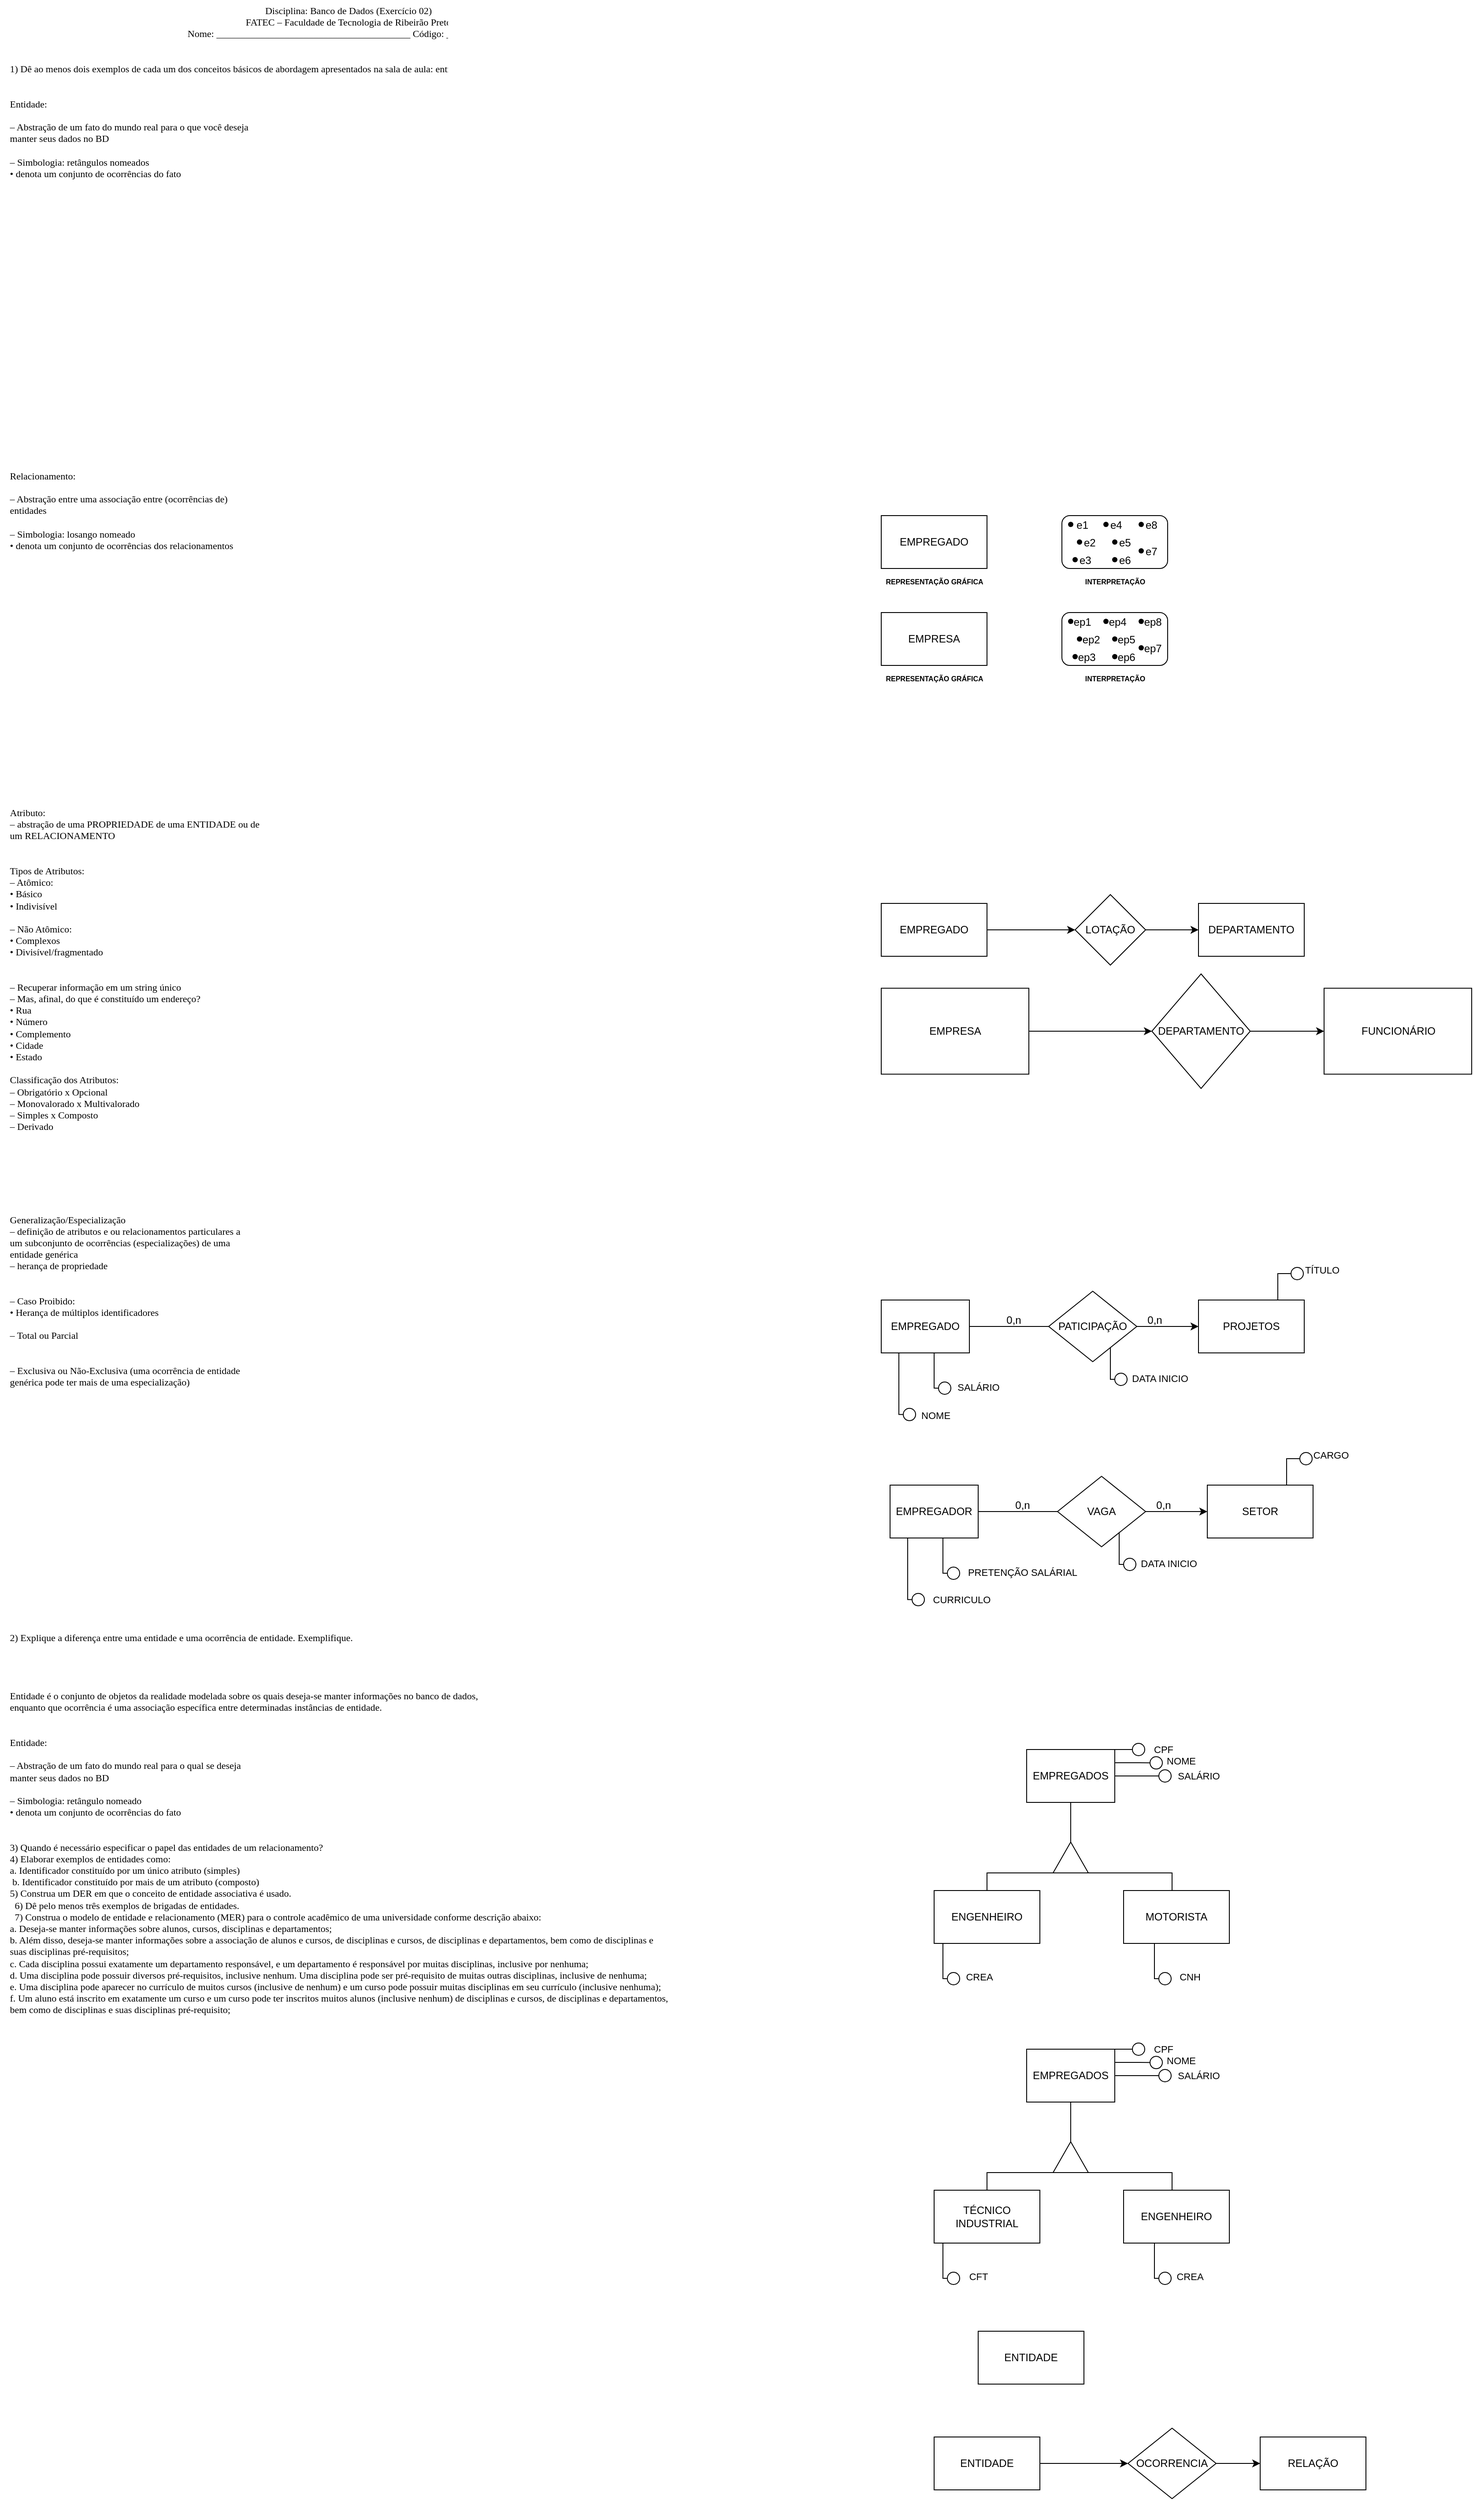 <mxfile version="21.7.2" type="github">
  <diagram id="R2lEEEUBdFMjLlhIrx00" name="Page-1">
    <mxGraphModel dx="2288" dy="1648" grid="1" gridSize="10" guides="1" tooltips="1" connect="1" arrows="1" fold="1" page="1" pageScale="1" pageWidth="850" pageHeight="1100" math="0" shadow="0" extFonts="Permanent Marker^https://fonts.googleapis.com/css?family=Permanent+Marker">
      <root>
        <mxCell id="0" />
        <mxCell id="1" parent="0" />
        <mxCell id="NfzGdtVnE_PfzIFXWBSl-1" value="&lt;font style=&quot;vertical-align: inherit;&quot;&gt;&lt;font style=&quot;vertical-align: inherit;&quot;&gt;&lt;font style=&quot;font-size: 11px;&quot; face=&quot;Times New Roman&quot;&gt;&lt;font style=&quot;vertical-align: inherit; font-size: 11px;&quot;&gt;&lt;font style=&quot;vertical-align: inherit; font-size: 11px;&quot;&gt;&lt;font style=&quot;vertical-align: inherit; font-size: 11px;&quot;&gt;&lt;font style=&quot;vertical-align: inherit; font-size: 11px;&quot;&gt;&lt;font style=&quot;vertical-align: inherit; font-size: 11px;&quot;&gt;&lt;font style=&quot;vertical-align: inherit; font-size: 11px;&quot;&gt;&lt;font style=&quot;vertical-align: inherit; font-size: 11px;&quot;&gt;&lt;font style=&quot;vertical-align: inherit; font-size: 11px;&quot;&gt;&lt;font style=&quot;vertical-align: inherit; font-size: 11px;&quot;&gt;&lt;font style=&quot;vertical-align: inherit; font-size: 11px;&quot;&gt;&lt;font style=&quot;vertical-align: inherit; font-size: 11px;&quot;&gt;&lt;font style=&quot;vertical-align: inherit; font-size: 11px;&quot;&gt;&lt;font style=&quot;vertical-align: inherit; font-size: 11px;&quot;&gt;&lt;font style=&quot;vertical-align: inherit; font-size: 11px;&quot;&gt;&lt;font style=&quot;vertical-align: inherit; font-size: 11px;&quot;&gt;&lt;font style=&quot;vertical-align: inherit; font-size: 11px;&quot;&gt;&lt;font style=&quot;vertical-align: inherit; font-size: 11px;&quot;&gt;&lt;font style=&quot;vertical-align: inherit; font-size: 11px;&quot;&gt;&lt;font style=&quot;vertical-align: inherit; font-size: 11px;&quot;&gt;&lt;font style=&quot;vertical-align: inherit; font-size: 11px;&quot;&gt;&lt;font style=&quot;vertical-align: inherit; font-size: 11px;&quot;&gt;&lt;font style=&quot;vertical-align: inherit; font-size: 11px;&quot;&gt;&lt;font style=&quot;vertical-align: inherit; font-size: 11px;&quot;&gt;&lt;font style=&quot;vertical-align: inherit; font-size: 11px;&quot;&gt;&lt;font style=&quot;vertical-align: inherit;&quot;&gt;&lt;font style=&quot;vertical-align: inherit;&quot;&gt;&lt;font style=&quot;vertical-align: inherit;&quot;&gt;&lt;font style=&quot;vertical-align: inherit;&quot;&gt;&lt;font style=&quot;vertical-align: inherit;&quot;&gt;&lt;font style=&quot;vertical-align: inherit;&quot;&gt;&lt;font style=&quot;vertical-align: inherit;&quot;&gt;&lt;font style=&quot;vertical-align: inherit;&quot;&gt;&lt;font style=&quot;vertical-align: inherit;&quot;&gt;&lt;font style=&quot;vertical-align: inherit;&quot;&gt;&lt;font style=&quot;vertical-align: inherit;&quot;&gt;&lt;font style=&quot;vertical-align: inherit;&quot;&gt;&lt;font style=&quot;vertical-align: inherit;&quot;&gt;&lt;font style=&quot;vertical-align: inherit;&quot;&gt;Disciplina: Banco de Dados (Exercício 02) &lt;/font&gt;&lt;/font&gt;&lt;/font&gt;&lt;/font&gt;&lt;/font&gt;&lt;/font&gt;&lt;/font&gt;&lt;/font&gt;&lt;/font&gt;&lt;/font&gt;&lt;/font&gt;&lt;/font&gt;&lt;/font&gt;&lt;/font&gt;&lt;/font&gt;&lt;/font&gt;&lt;/font&gt;&lt;/font&gt;&lt;/font&gt;&lt;/font&gt;&lt;/font&gt;&lt;/font&gt;&lt;/font&gt;&lt;/font&gt;&lt;/font&gt;&lt;/font&gt;&lt;/font&gt;&lt;/font&gt;&lt;/font&gt;&lt;/font&gt;&lt;/font&gt;&lt;/font&gt;&lt;/font&gt;&lt;/font&gt;&lt;/font&gt;&lt;/font&gt;&lt;/font&gt;&lt;/font&gt;&lt;br style=&quot;font-size: 11px;&quot;&gt;&lt;font style=&quot;vertical-align: inherit; font-size: 11px;&quot;&gt;&lt;font style=&quot;vertical-align: inherit; font-size: 11px;&quot;&gt;&lt;font style=&quot;vertical-align: inherit; font-size: 11px;&quot;&gt;&lt;font style=&quot;vertical-align: inherit; font-size: 11px;&quot;&gt;&lt;font style=&quot;vertical-align: inherit; font-size: 11px;&quot;&gt;&lt;font style=&quot;vertical-align: inherit; font-size: 11px;&quot;&gt;&lt;font style=&quot;vertical-align: inherit; font-size: 11px;&quot;&gt;&lt;font style=&quot;vertical-align: inherit; font-size: 11px;&quot;&gt;&lt;font style=&quot;vertical-align: inherit; font-size: 11px;&quot;&gt;&lt;font style=&quot;vertical-align: inherit; font-size: 11px;&quot;&gt;&lt;font style=&quot;vertical-align: inherit; font-size: 11px;&quot;&gt;&lt;font style=&quot;vertical-align: inherit; font-size: 11px;&quot;&gt;&lt;font style=&quot;vertical-align: inherit; font-size: 11px;&quot;&gt;&lt;font style=&quot;vertical-align: inherit; font-size: 11px;&quot;&gt;&lt;font style=&quot;vertical-align: inherit; font-size: 11px;&quot;&gt;&lt;font style=&quot;vertical-align: inherit; font-size: 11px;&quot;&gt;&lt;font style=&quot;vertical-align: inherit; font-size: 11px;&quot;&gt;&lt;font style=&quot;vertical-align: inherit; font-size: 11px;&quot;&gt;&lt;font style=&quot;vertical-align: inherit; font-size: 11px;&quot;&gt;&lt;font style=&quot;vertical-align: inherit; font-size: 11px;&quot;&gt;&lt;font style=&quot;vertical-align: inherit; font-size: 11px;&quot;&gt;&lt;font style=&quot;vertical-align: inherit; font-size: 11px;&quot;&gt;&lt;font style=&quot;vertical-align: inherit; font-size: 11px;&quot;&gt;&lt;font style=&quot;vertical-align: inherit; font-size: 11px;&quot;&gt;&lt;font style=&quot;vertical-align: inherit;&quot;&gt;&lt;font style=&quot;vertical-align: inherit;&quot;&gt;&lt;font style=&quot;vertical-align: inherit;&quot;&gt;&lt;font style=&quot;vertical-align: inherit;&quot;&gt;&lt;font style=&quot;vertical-align: inherit;&quot;&gt;&lt;font style=&quot;vertical-align: inherit;&quot;&gt;&lt;font style=&quot;vertical-align: inherit;&quot;&gt;&lt;font style=&quot;vertical-align: inherit;&quot;&gt;&lt;font style=&quot;vertical-align: inherit;&quot;&gt;&lt;font style=&quot;vertical-align: inherit;&quot;&gt;&lt;font style=&quot;vertical-align: inherit;&quot;&gt;&lt;font style=&quot;vertical-align: inherit;&quot;&gt;&lt;font style=&quot;vertical-align: inherit;&quot;&gt;&lt;font style=&quot;vertical-align: inherit;&quot;&gt;FATEC – Faculdade de Tecnologia de Ribeirão Preto &lt;/font&gt;&lt;/font&gt;&lt;/font&gt;&lt;/font&gt;&lt;/font&gt;&lt;/font&gt;&lt;/font&gt;&lt;/font&gt;&lt;/font&gt;&lt;/font&gt;&lt;/font&gt;&lt;/font&gt;&lt;/font&gt;&lt;/font&gt;&lt;/font&gt;&lt;/font&gt;&lt;/font&gt;&lt;/font&gt;&lt;/font&gt;&lt;/font&gt;&lt;/font&gt;&lt;/font&gt;&lt;/font&gt;&lt;/font&gt;&lt;/font&gt;&lt;/font&gt;&lt;/font&gt;&lt;/font&gt;&lt;/font&gt;&lt;/font&gt;&lt;/font&gt;&lt;/font&gt;&lt;/font&gt;&lt;/font&gt;&lt;/font&gt;&lt;/font&gt;&lt;/font&gt;&lt;/font&gt;&lt;br style=&quot;font-size: 11px;&quot;&gt;&lt;/font&gt;&lt;font style=&quot;vertical-align: inherit;&quot;&gt;&lt;font style=&quot;vertical-align: inherit;&quot;&gt;&lt;font face=&quot;Times New Roman&quot; style=&quot;font-size: 11px;&quot;&gt;&lt;font style=&quot;vertical-align: inherit; font-size: 11px;&quot;&gt;&lt;font style=&quot;vertical-align: inherit; font-size: 11px;&quot;&gt;&lt;font style=&quot;vertical-align: inherit; font-size: 11px;&quot;&gt;&lt;font style=&quot;vertical-align: inherit; font-size: 11px;&quot;&gt;&lt;font style=&quot;vertical-align: inherit; font-size: 11px;&quot;&gt;&lt;font style=&quot;vertical-align: inherit; font-size: 11px;&quot;&gt;&lt;font style=&quot;vertical-align: inherit; font-size: 11px;&quot;&gt;&lt;font style=&quot;vertical-align: inherit; font-size: 11px;&quot;&gt;&lt;font style=&quot;vertical-align: inherit; font-size: 11px;&quot;&gt;&lt;font style=&quot;vertical-align: inherit; font-size: 11px;&quot;&gt;&lt;font style=&quot;vertical-align: inherit; font-size: 11px;&quot;&gt;&lt;font style=&quot;vertical-align: inherit; font-size: 11px;&quot;&gt;&lt;font style=&quot;vertical-align: inherit; font-size: 11px;&quot;&gt;&lt;font style=&quot;vertical-align: inherit; font-size: 11px;&quot;&gt;&lt;font style=&quot;vertical-align: inherit; font-size: 11px;&quot;&gt;&lt;font style=&quot;vertical-align: inherit; font-size: 11px;&quot;&gt;&lt;font style=&quot;vertical-align: inherit; font-size: 11px;&quot;&gt;&lt;font style=&quot;vertical-align: inherit; font-size: 11px;&quot;&gt;&lt;font style=&quot;vertical-align: inherit; font-size: 11px;&quot;&gt;&lt;font style=&quot;vertical-align: inherit; font-size: 11px;&quot;&gt;&lt;font style=&quot;vertical-align: inherit; font-size: 11px;&quot;&gt;&lt;font style=&quot;vertical-align: inherit; font-size: 11px;&quot;&gt;&lt;font style=&quot;vertical-align: inherit;&quot;&gt;&lt;font style=&quot;vertical-align: inherit;&quot;&gt;&lt;font style=&quot;vertical-align: inherit;&quot;&gt;&lt;font style=&quot;vertical-align: inherit;&quot;&gt;&lt;font style=&quot;vertical-align: inherit;&quot;&gt;&lt;font style=&quot;vertical-align: inherit;&quot;&gt;&lt;font style=&quot;vertical-align: inherit;&quot;&gt;&lt;font style=&quot;vertical-align: inherit;&quot;&gt;&lt;font style=&quot;vertical-align: inherit;&quot;&gt;&lt;font style=&quot;vertical-align: inherit;&quot;&gt;&lt;font style=&quot;vertical-align: inherit;&quot;&gt;&lt;font style=&quot;vertical-align: inherit;&quot;&gt;&lt;font style=&quot;vertical-align: inherit;&quot;&gt;&lt;font style=&quot;vertical-align: inherit;&quot;&gt;Nome: ________________________________________ Código: _____________&lt;/font&gt;&lt;/font&gt;&lt;/font&gt;&lt;/font&gt;&lt;/font&gt;&lt;/font&gt;&lt;/font&gt;&lt;/font&gt;&lt;/font&gt;&lt;/font&gt;&lt;/font&gt;&lt;/font&gt;&lt;/font&gt;&lt;/font&gt;&lt;/font&gt;&lt;/font&gt;&lt;/font&gt;&lt;/font&gt;&lt;/font&gt;&lt;/font&gt;&lt;/font&gt;&lt;/font&gt;&lt;/font&gt;&lt;/font&gt;&lt;/font&gt;&lt;/font&gt;&lt;/font&gt;&lt;/font&gt;&lt;/font&gt;&lt;/font&gt;&lt;/font&gt;&lt;/font&gt;&lt;/font&gt;&lt;/font&gt;&lt;/font&gt;&lt;/font&gt;&lt;br style=&quot;font-size: 11px;&quot;&gt;&lt;br style=&quot;font-size: 11px;&quot;&gt;&lt;br style=&quot;font-size: 11px;&quot;&gt;&lt;/font&gt;&lt;div style=&quot;font-size: 11px; text-align: justify;&quot;&gt;&lt;span style=&quot;background-color: initial; font-size: 11px;&quot;&gt;&lt;font style=&quot;vertical-align: inherit; font-size: 11px;&quot;&gt;&lt;font style=&quot;vertical-align: inherit; font-size: 11px;&quot;&gt;&lt;font style=&quot;vertical-align: inherit; font-size: 11px;&quot;&gt;&lt;font face=&quot;Times New Roman&quot; style=&quot;vertical-align: inherit; font-size: 11px;&quot;&gt;&lt;font style=&quot;vertical-align: inherit; font-size: 11px;&quot;&gt;&lt;font style=&quot;vertical-align: inherit; font-size: 11px;&quot;&gt;&lt;font style=&quot;vertical-align: inherit; font-size: 11px;&quot;&gt;&lt;font style=&quot;vertical-align: inherit; font-size: 11px;&quot;&gt;&lt;font style=&quot;vertical-align: inherit;&quot;&gt;&lt;font style=&quot;vertical-align: inherit;&quot;&gt;&lt;font style=&quot;vertical-align: inherit;&quot;&gt;&lt;font style=&quot;vertical-align: inherit;&quot;&gt;&lt;font style=&quot;vertical-align: inherit;&quot;&gt;&lt;font style=&quot;vertical-align: inherit;&quot;&gt;&lt;font style=&quot;vertical-align: inherit;&quot;&gt;&lt;font style=&quot;vertical-align: inherit;&quot;&gt;&lt;font style=&quot;vertical-align: inherit;&quot;&gt;&lt;font style=&quot;vertical-align: inherit;&quot;&gt;&lt;font style=&quot;vertical-align: inherit;&quot;&gt;&lt;font style=&quot;vertical-align: inherit;&quot;&gt;&lt;font style=&quot;vertical-align: inherit;&quot;&gt;&lt;font style=&quot;vertical-align: inherit;&quot;&gt;1) Dê ao menos dois exemplos de cada um dos conceitos básicos de abordagem apresentados na sala de aula: entidade, relacionamento, atributo, generalização/especialização.&lt;/font&gt;&lt;/font&gt;&lt;/font&gt;&lt;/font&gt;&lt;/font&gt;&lt;/font&gt;&lt;/font&gt;&lt;/font&gt;&lt;/font&gt;&lt;/font&gt;&lt;/font&gt;&lt;/font&gt;&lt;/font&gt;&lt;/font&gt;&lt;/font&gt;&lt;/font&gt;&lt;/font&gt;&lt;/font&gt;&lt;/font&gt;&lt;/font&gt;&lt;/font&gt;&lt;/font&gt;&lt;/span&gt;&lt;/div&gt;&lt;div style=&quot;font-size: 11px; text-align: justify;&quot;&gt;&lt;span style=&quot;background-color: initial; font-size: 11px;&quot;&gt;&lt;font style=&quot;vertical-align: inherit; font-size: 11px;&quot;&gt;&lt;font style=&quot;vertical-align: inherit; font-size: 11px;&quot;&gt;&lt;font style=&quot;vertical-align: inherit; font-size: 11px;&quot;&gt;&lt;font face=&quot;Times New Roman&quot; style=&quot;vertical-align: inherit; font-size: 11px;&quot;&gt;&lt;font style=&quot;vertical-align: inherit; font-size: 11px;&quot;&gt;&lt;font style=&quot;vertical-align: inherit; font-size: 11px;&quot;&gt;&lt;font style=&quot;vertical-align: inherit; font-size: 11px;&quot;&gt;&lt;font style=&quot;vertical-align: inherit; font-size: 11px;&quot;&gt;&lt;font style=&quot;vertical-align: inherit;&quot;&gt;&lt;font style=&quot;vertical-align: inherit;&quot;&gt;&lt;font style=&quot;vertical-align: inherit;&quot;&gt;&lt;font style=&quot;vertical-align: inherit;&quot;&gt;&lt;br&gt;&lt;/font&gt;&lt;/font&gt;&lt;/font&gt;&lt;/font&gt;&lt;/font&gt;&lt;/font&gt;&lt;/font&gt;&lt;/font&gt;&lt;/font&gt;&lt;/font&gt;&lt;/font&gt;&lt;/font&gt;&lt;/span&gt;&lt;/div&gt;&lt;div style=&quot;font-size: 11px; text-align: justify;&quot;&gt;&lt;span style=&quot;background-color: initial; font-size: 11px;&quot;&gt;&lt;font style=&quot;vertical-align: inherit; font-size: 11px;&quot;&gt;&lt;font style=&quot;vertical-align: inherit; font-size: 11px;&quot;&gt;&lt;font style=&quot;vertical-align: inherit; font-size: 11px;&quot;&gt;&lt;font face=&quot;Times New Roman&quot; style=&quot;vertical-align: inherit; font-size: 11px;&quot;&gt;&lt;font style=&quot;vertical-align: inherit; font-size: 11px;&quot;&gt;&lt;font style=&quot;vertical-align: inherit; font-size: 11px;&quot;&gt;&lt;font style=&quot;vertical-align: inherit; font-size: 11px;&quot;&gt;&lt;font style=&quot;vertical-align: inherit; font-size: 11px;&quot;&gt;&lt;font style=&quot;vertical-align: inherit;&quot;&gt;&lt;font style=&quot;vertical-align: inherit;&quot;&gt;&lt;font style=&quot;vertical-align: inherit;&quot;&gt;&lt;font style=&quot;vertical-align: inherit;&quot;&gt;&lt;br&gt;&lt;/font&gt;&lt;/font&gt;&lt;/font&gt;&lt;/font&gt;&lt;/font&gt;&lt;/font&gt;&lt;/font&gt;&lt;/font&gt;&lt;/font&gt;&lt;/font&gt;&lt;/font&gt;&lt;/font&gt;&lt;/span&gt;&lt;/div&gt;&lt;div style=&quot;text-align: justify;&quot;&gt;&lt;span style=&quot;background-color: initial;&quot;&gt;&lt;font style=&quot;vertical-align: inherit;&quot;&gt;&lt;font style=&quot;vertical-align: inherit;&quot;&gt;&lt;font style=&quot;vertical-align: inherit;&quot;&gt;&lt;font face=&quot;Times New Roman&quot; style=&quot;vertical-align: inherit;&quot;&gt;&lt;font style=&quot;vertical-align: inherit;&quot;&gt;&lt;font style=&quot;vertical-align: inherit;&quot;&gt;&lt;font style=&quot;vertical-align: inherit;&quot;&gt;&lt;font style=&quot;vertical-align: inherit;&quot;&gt;&lt;font style=&quot;vertical-align: inherit;&quot;&gt;&lt;font style=&quot;vertical-align: inherit;&quot;&gt;&lt;font style=&quot;vertical-align: inherit;&quot;&gt;&lt;font style=&quot;vertical-align: inherit;&quot;&gt;&lt;div style=&quot;&quot;&gt;&lt;font style=&quot;vertical-align: inherit;&quot;&gt;&lt;font style=&quot;vertical-align: inherit;&quot;&gt;&lt;font style=&quot;vertical-align: inherit;&quot;&gt;&lt;font style=&quot;vertical-align: inherit;&quot;&gt;&lt;font style=&quot;vertical-align: inherit;&quot;&gt;&lt;font style=&quot;vertical-align: inherit;&quot;&gt;&lt;font style=&quot;vertical-align: inherit;&quot;&gt;&lt;font style=&quot;vertical-align: inherit;&quot;&gt;&lt;font style=&quot;vertical-align: inherit;&quot;&gt;&lt;font style=&quot;vertical-align: inherit;&quot;&gt;Entidade:&lt;/font&gt;&lt;/font&gt;&lt;/font&gt;&lt;/font&gt;&lt;/font&gt;&lt;/font&gt;&lt;/font&gt;&lt;/font&gt;&lt;/font&gt;&lt;/font&gt;&lt;/div&gt;&lt;div style=&quot;&quot;&gt;&lt;br&gt;&lt;/div&gt;&lt;div style=&quot;&quot;&gt;&lt;font style=&quot;vertical-align: inherit;&quot;&gt;&lt;font style=&quot;vertical-align: inherit;&quot;&gt;&lt;font style=&quot;vertical-align: inherit;&quot;&gt;&lt;font style=&quot;vertical-align: inherit;&quot;&gt;&lt;font style=&quot;vertical-align: inherit;&quot;&gt;&lt;font style=&quot;vertical-align: inherit;&quot;&gt;&lt;font style=&quot;vertical-align: inherit;&quot;&gt;&lt;font style=&quot;vertical-align: inherit;&quot;&gt;&lt;font style=&quot;vertical-align: inherit;&quot;&gt;&lt;font style=&quot;vertical-align: inherit;&quot;&gt;– Abstração de um fato do mundo real para o que você deseja&lt;/font&gt;&lt;/font&gt;&lt;/font&gt;&lt;/font&gt;&lt;/font&gt;&lt;/font&gt;&lt;/font&gt;&lt;/font&gt;&lt;/font&gt;&lt;/font&gt;&lt;/div&gt;&lt;div style=&quot;&quot;&gt;&lt;font style=&quot;vertical-align: inherit;&quot;&gt;&lt;font style=&quot;vertical-align: inherit;&quot;&gt;&lt;font style=&quot;vertical-align: inherit;&quot;&gt;&lt;font style=&quot;vertical-align: inherit;&quot;&gt;&lt;font style=&quot;vertical-align: inherit;&quot;&gt;&lt;font style=&quot;vertical-align: inherit;&quot;&gt;&lt;font style=&quot;vertical-align: inherit;&quot;&gt;&lt;font style=&quot;vertical-align: inherit;&quot;&gt;&lt;font style=&quot;vertical-align: inherit;&quot;&gt;&lt;font style=&quot;vertical-align: inherit;&quot;&gt;manter seus dados no BD&lt;/font&gt;&lt;/font&gt;&lt;/font&gt;&lt;/font&gt;&lt;/font&gt;&lt;/font&gt;&lt;/font&gt;&lt;/font&gt;&lt;/font&gt;&lt;/font&gt;&lt;/div&gt;&lt;div style=&quot;&quot;&gt;&lt;br&gt;&lt;/div&gt;&lt;div style=&quot;&quot;&gt;&lt;font style=&quot;vertical-align: inherit;&quot;&gt;&lt;font style=&quot;vertical-align: inherit;&quot;&gt;&lt;font style=&quot;vertical-align: inherit;&quot;&gt;&lt;font style=&quot;vertical-align: inherit;&quot;&gt;&lt;font style=&quot;vertical-align: inherit;&quot;&gt;&lt;font style=&quot;vertical-align: inherit;&quot;&gt;&lt;font style=&quot;vertical-align: inherit;&quot;&gt;&lt;font style=&quot;vertical-align: inherit;&quot;&gt;&lt;font style=&quot;vertical-align: inherit;&quot;&gt;&lt;font style=&quot;vertical-align: inherit;&quot;&gt;– Simbologia: retângulos nomeados&lt;/font&gt;&lt;/font&gt;&lt;/font&gt;&lt;/font&gt;&lt;/font&gt;&lt;/font&gt;&lt;/font&gt;&lt;/font&gt;&lt;/font&gt;&lt;/font&gt;&lt;/div&gt;&lt;div style=&quot;&quot;&gt;&lt;font style=&quot;vertical-align: inherit;&quot;&gt;&lt;font style=&quot;vertical-align: inherit;&quot;&gt;&lt;font style=&quot;vertical-align: inherit;&quot;&gt;&lt;font style=&quot;vertical-align: inherit;&quot;&gt;&lt;font style=&quot;vertical-align: inherit;&quot;&gt;&lt;font style=&quot;vertical-align: inherit;&quot;&gt;&lt;font style=&quot;vertical-align: inherit;&quot;&gt;&lt;font style=&quot;vertical-align: inherit;&quot;&gt;&lt;font style=&quot;vertical-align: inherit;&quot;&gt;&lt;font style=&quot;vertical-align: inherit;&quot;&gt;• denota um conjunto de ocorrências do fato&lt;/font&gt;&lt;/font&gt;&lt;/font&gt;&lt;/font&gt;&lt;/font&gt;&lt;/font&gt;&lt;/font&gt;&lt;/font&gt;&lt;/font&gt;&lt;/font&gt;&lt;/div&gt;&lt;/font&gt;&lt;/font&gt;&lt;/font&gt;&lt;/font&gt;&lt;/font&gt;&lt;/font&gt;&lt;/font&gt;&lt;/font&gt;&lt;/font&gt;&lt;/font&gt;&lt;/font&gt;&lt;/font&gt;&lt;/span&gt;&lt;/div&gt;&lt;div style=&quot;font-size: 11px; text-align: justify;&quot;&gt;&lt;span style=&quot;background-color: initial; font-size: 11px;&quot;&gt;&lt;font style=&quot;vertical-align: inherit; font-size: 11px;&quot;&gt;&lt;font style=&quot;vertical-align: inherit; font-size: 11px;&quot;&gt;&lt;font style=&quot;vertical-align: inherit; font-size: 11px;&quot;&gt;&lt;font face=&quot;Times New Roman&quot; style=&quot;vertical-align: inherit; font-size: 11px;&quot;&gt;&lt;font style=&quot;vertical-align: inherit; font-size: 11px;&quot;&gt;&lt;font style=&quot;vertical-align: inherit; font-size: 11px;&quot;&gt;&lt;font style=&quot;vertical-align: inherit; font-size: 11px;&quot;&gt;&lt;font style=&quot;vertical-align: inherit; font-size: 11px;&quot;&gt;&lt;font style=&quot;vertical-align: inherit;&quot;&gt;&lt;font style=&quot;vertical-align: inherit;&quot;&gt;&lt;font style=&quot;vertical-align: inherit;&quot;&gt;&lt;font style=&quot;vertical-align: inherit;&quot;&gt;&lt;br&gt;&lt;/font&gt;&lt;/font&gt;&lt;/font&gt;&lt;/font&gt;&lt;/font&gt;&lt;/font&gt;&lt;/font&gt;&lt;/font&gt;&lt;/font&gt;&lt;/font&gt;&lt;/font&gt;&lt;/font&gt;&lt;/span&gt;&lt;/div&gt;&lt;div style=&quot;font-size: 11px; text-align: justify;&quot;&gt;&lt;span style=&quot;background-color: initial; font-size: 11px;&quot;&gt;&lt;font style=&quot;vertical-align: inherit; font-size: 11px;&quot;&gt;&lt;font style=&quot;vertical-align: inherit; font-size: 11px;&quot;&gt;&lt;font style=&quot;vertical-align: inherit; font-size: 11px;&quot;&gt;&lt;font face=&quot;Times New Roman&quot; style=&quot;vertical-align: inherit; font-size: 11px;&quot;&gt;&lt;font style=&quot;vertical-align: inherit; font-size: 11px;&quot;&gt;&lt;font style=&quot;vertical-align: inherit; font-size: 11px;&quot;&gt;&lt;font style=&quot;vertical-align: inherit; font-size: 11px;&quot;&gt;&lt;font style=&quot;vertical-align: inherit; font-size: 11px;&quot;&gt;&lt;font style=&quot;vertical-align: inherit;&quot;&gt;&lt;font style=&quot;vertical-align: inherit;&quot;&gt;&lt;font style=&quot;vertical-align: inherit;&quot;&gt;&lt;font style=&quot;vertical-align: inherit;&quot;&gt;&lt;br&gt;&lt;/font&gt;&lt;/font&gt;&lt;/font&gt;&lt;/font&gt;&lt;/font&gt;&lt;/font&gt;&lt;/font&gt;&lt;/font&gt;&lt;/font&gt;&lt;/font&gt;&lt;/font&gt;&lt;/font&gt;&lt;/span&gt;&lt;/div&gt;&lt;div style=&quot;font-size: 11px; text-align: justify;&quot;&gt;&lt;span style=&quot;background-color: initial; font-size: 11px;&quot;&gt;&lt;font style=&quot;vertical-align: inherit; font-size: 11px;&quot;&gt;&lt;font style=&quot;vertical-align: inherit; font-size: 11px;&quot;&gt;&lt;font style=&quot;vertical-align: inherit; font-size: 11px;&quot;&gt;&lt;font face=&quot;Times New Roman&quot; style=&quot;vertical-align: inherit; font-size: 11px;&quot;&gt;&lt;font style=&quot;vertical-align: inherit; font-size: 11px;&quot;&gt;&lt;font style=&quot;vertical-align: inherit; font-size: 11px;&quot;&gt;&lt;font style=&quot;vertical-align: inherit; font-size: 11px;&quot;&gt;&lt;font style=&quot;vertical-align: inherit; font-size: 11px;&quot;&gt;&lt;font style=&quot;vertical-align: inherit;&quot;&gt;&lt;font style=&quot;vertical-align: inherit;&quot;&gt;&lt;font style=&quot;vertical-align: inherit;&quot;&gt;&lt;font style=&quot;vertical-align: inherit;&quot;&gt;&lt;br&gt;&lt;/font&gt;&lt;/font&gt;&lt;/font&gt;&lt;/font&gt;&lt;/font&gt;&lt;/font&gt;&lt;/font&gt;&lt;/font&gt;&lt;/font&gt;&lt;/font&gt;&lt;/font&gt;&lt;/font&gt;&lt;/span&gt;&lt;/div&gt;&lt;div style=&quot;font-size: 11px; text-align: justify;&quot;&gt;&lt;span style=&quot;background-color: initial; font-size: 11px;&quot;&gt;&lt;font style=&quot;vertical-align: inherit; font-size: 11px;&quot;&gt;&lt;font style=&quot;vertical-align: inherit; font-size: 11px;&quot;&gt;&lt;font style=&quot;vertical-align: inherit; font-size: 11px;&quot;&gt;&lt;font face=&quot;Times New Roman&quot; style=&quot;vertical-align: inherit; font-size: 11px;&quot;&gt;&lt;font style=&quot;vertical-align: inherit; font-size: 11px;&quot;&gt;&lt;font style=&quot;vertical-align: inherit; font-size: 11px;&quot;&gt;&lt;font style=&quot;vertical-align: inherit; font-size: 11px;&quot;&gt;&lt;font style=&quot;vertical-align: inherit; font-size: 11px;&quot;&gt;&lt;font style=&quot;vertical-align: inherit;&quot;&gt;&lt;font style=&quot;vertical-align: inherit;&quot;&gt;&lt;font style=&quot;vertical-align: inherit;&quot;&gt;&lt;font style=&quot;vertical-align: inherit;&quot;&gt;&lt;br&gt;&lt;/font&gt;&lt;/font&gt;&lt;/font&gt;&lt;/font&gt;&lt;/font&gt;&lt;/font&gt;&lt;/font&gt;&lt;/font&gt;&lt;/font&gt;&lt;/font&gt;&lt;/font&gt;&lt;/font&gt;&lt;/span&gt;&lt;/div&gt;&lt;div style=&quot;font-size: 11px; text-align: justify;&quot;&gt;&lt;span style=&quot;background-color: initial; font-size: 11px;&quot;&gt;&lt;font style=&quot;vertical-align: inherit; font-size: 11px;&quot;&gt;&lt;font style=&quot;vertical-align: inherit; font-size: 11px;&quot;&gt;&lt;font style=&quot;vertical-align: inherit; font-size: 11px;&quot;&gt;&lt;font face=&quot;Times New Roman&quot; style=&quot;vertical-align: inherit; font-size: 11px;&quot;&gt;&lt;font style=&quot;vertical-align: inherit; font-size: 11px;&quot;&gt;&lt;font style=&quot;vertical-align: inherit; font-size: 11px;&quot;&gt;&lt;font style=&quot;vertical-align: inherit; font-size: 11px;&quot;&gt;&lt;font style=&quot;vertical-align: inherit; font-size: 11px;&quot;&gt;&lt;font style=&quot;vertical-align: inherit;&quot;&gt;&lt;font style=&quot;vertical-align: inherit;&quot;&gt;&lt;font style=&quot;vertical-align: inherit;&quot;&gt;&lt;font style=&quot;vertical-align: inherit;&quot;&gt;&lt;br&gt;&lt;/font&gt;&lt;/font&gt;&lt;/font&gt;&lt;/font&gt;&lt;/font&gt;&lt;/font&gt;&lt;/font&gt;&lt;/font&gt;&lt;/font&gt;&lt;/font&gt;&lt;/font&gt;&lt;/font&gt;&lt;/span&gt;&lt;/div&gt;&lt;div style=&quot;font-size: 11px; text-align: justify;&quot;&gt;&lt;span style=&quot;background-color: initial; font-size: 11px;&quot;&gt;&lt;font style=&quot;vertical-align: inherit; font-size: 11px;&quot;&gt;&lt;font style=&quot;vertical-align: inherit; font-size: 11px;&quot;&gt;&lt;font style=&quot;vertical-align: inherit; font-size: 11px;&quot;&gt;&lt;font face=&quot;Times New Roman&quot; style=&quot;vertical-align: inherit; font-size: 11px;&quot;&gt;&lt;font style=&quot;vertical-align: inherit; font-size: 11px;&quot;&gt;&lt;font style=&quot;vertical-align: inherit; font-size: 11px;&quot;&gt;&lt;font style=&quot;vertical-align: inherit; font-size: 11px;&quot;&gt;&lt;font style=&quot;vertical-align: inherit; font-size: 11px;&quot;&gt;&lt;font style=&quot;vertical-align: inherit;&quot;&gt;&lt;font style=&quot;vertical-align: inherit;&quot;&gt;&lt;font style=&quot;vertical-align: inherit;&quot;&gt;&lt;font style=&quot;vertical-align: inherit;&quot;&gt;&lt;br&gt;&lt;/font&gt;&lt;/font&gt;&lt;/font&gt;&lt;/font&gt;&lt;/font&gt;&lt;/font&gt;&lt;/font&gt;&lt;/font&gt;&lt;/font&gt;&lt;/font&gt;&lt;/font&gt;&lt;/font&gt;&lt;/span&gt;&lt;/div&gt;&lt;div style=&quot;font-size: 11px; text-align: justify;&quot;&gt;&lt;span style=&quot;background-color: initial; font-size: 11px;&quot;&gt;&lt;font style=&quot;vertical-align: inherit; font-size: 11px;&quot;&gt;&lt;font style=&quot;vertical-align: inherit; font-size: 11px;&quot;&gt;&lt;font style=&quot;vertical-align: inherit; font-size: 11px;&quot;&gt;&lt;font face=&quot;Times New Roman&quot; style=&quot;vertical-align: inherit; font-size: 11px;&quot;&gt;&lt;font style=&quot;vertical-align: inherit; font-size: 11px;&quot;&gt;&lt;font style=&quot;vertical-align: inherit; font-size: 11px;&quot;&gt;&lt;font style=&quot;vertical-align: inherit; font-size: 11px;&quot;&gt;&lt;font style=&quot;vertical-align: inherit; font-size: 11px;&quot;&gt;&lt;font style=&quot;vertical-align: inherit;&quot;&gt;&lt;font style=&quot;vertical-align: inherit;&quot;&gt;&lt;font style=&quot;vertical-align: inherit;&quot;&gt;&lt;font style=&quot;vertical-align: inherit;&quot;&gt;&lt;br&gt;&lt;/font&gt;&lt;/font&gt;&lt;/font&gt;&lt;/font&gt;&lt;/font&gt;&lt;/font&gt;&lt;/font&gt;&lt;/font&gt;&lt;/font&gt;&lt;/font&gt;&lt;/font&gt;&lt;/font&gt;&lt;/span&gt;&lt;/div&gt;&lt;div style=&quot;font-size: 11px; text-align: justify;&quot;&gt;&lt;span style=&quot;background-color: initial; font-size: 11px;&quot;&gt;&lt;font style=&quot;vertical-align: inherit; font-size: 11px;&quot;&gt;&lt;font style=&quot;vertical-align: inherit; font-size: 11px;&quot;&gt;&lt;font style=&quot;vertical-align: inherit; font-size: 11px;&quot;&gt;&lt;font face=&quot;Times New Roman&quot; style=&quot;vertical-align: inherit; font-size: 11px;&quot;&gt;&lt;font style=&quot;vertical-align: inherit; font-size: 11px;&quot;&gt;&lt;font style=&quot;vertical-align: inherit; font-size: 11px;&quot;&gt;&lt;font style=&quot;vertical-align: inherit; font-size: 11px;&quot;&gt;&lt;font style=&quot;vertical-align: inherit; font-size: 11px;&quot;&gt;&lt;font style=&quot;vertical-align: inherit;&quot;&gt;&lt;font style=&quot;vertical-align: inherit;&quot;&gt;&lt;font style=&quot;vertical-align: inherit;&quot;&gt;&lt;font style=&quot;vertical-align: inherit;&quot;&gt;&lt;br&gt;&lt;/font&gt;&lt;/font&gt;&lt;/font&gt;&lt;/font&gt;&lt;/font&gt;&lt;/font&gt;&lt;/font&gt;&lt;/font&gt;&lt;/font&gt;&lt;/font&gt;&lt;/font&gt;&lt;/font&gt;&lt;/span&gt;&lt;/div&gt;&lt;div style=&quot;font-size: 11px; text-align: justify;&quot;&gt;&lt;span style=&quot;background-color: initial; font-size: 11px;&quot;&gt;&lt;font style=&quot;vertical-align: inherit; font-size: 11px;&quot;&gt;&lt;font style=&quot;vertical-align: inherit; font-size: 11px;&quot;&gt;&lt;font style=&quot;vertical-align: inherit; font-size: 11px;&quot;&gt;&lt;font face=&quot;Times New Roman&quot; style=&quot;vertical-align: inherit; font-size: 11px;&quot;&gt;&lt;font style=&quot;vertical-align: inherit; font-size: 11px;&quot;&gt;&lt;font style=&quot;vertical-align: inherit; font-size: 11px;&quot;&gt;&lt;font style=&quot;vertical-align: inherit; font-size: 11px;&quot;&gt;&lt;font style=&quot;vertical-align: inherit; font-size: 11px;&quot;&gt;&lt;font style=&quot;vertical-align: inherit;&quot;&gt;&lt;font style=&quot;vertical-align: inherit;&quot;&gt;&lt;font style=&quot;vertical-align: inherit;&quot;&gt;&lt;font style=&quot;vertical-align: inherit;&quot;&gt;&lt;br&gt;&lt;/font&gt;&lt;/font&gt;&lt;/font&gt;&lt;/font&gt;&lt;/font&gt;&lt;/font&gt;&lt;/font&gt;&lt;/font&gt;&lt;/font&gt;&lt;/font&gt;&lt;/font&gt;&lt;/font&gt;&lt;/span&gt;&lt;/div&gt;&lt;div style=&quot;font-size: 11px; text-align: justify;&quot;&gt;&lt;span style=&quot;background-color: initial; font-size: 11px;&quot;&gt;&lt;font style=&quot;vertical-align: inherit; font-size: 11px;&quot;&gt;&lt;font style=&quot;vertical-align: inherit; font-size: 11px;&quot;&gt;&lt;font style=&quot;vertical-align: inherit; font-size: 11px;&quot;&gt;&lt;font face=&quot;Times New Roman&quot; style=&quot;vertical-align: inherit; font-size: 11px;&quot;&gt;&lt;font style=&quot;vertical-align: inherit; font-size: 11px;&quot;&gt;&lt;font style=&quot;vertical-align: inherit; font-size: 11px;&quot;&gt;&lt;font style=&quot;vertical-align: inherit; font-size: 11px;&quot;&gt;&lt;font style=&quot;vertical-align: inherit; font-size: 11px;&quot;&gt;&lt;font style=&quot;vertical-align: inherit;&quot;&gt;&lt;font style=&quot;vertical-align: inherit;&quot;&gt;&lt;font style=&quot;vertical-align: inherit;&quot;&gt;&lt;font style=&quot;vertical-align: inherit;&quot;&gt;&lt;br&gt;&lt;/font&gt;&lt;/font&gt;&lt;/font&gt;&lt;/font&gt;&lt;/font&gt;&lt;/font&gt;&lt;/font&gt;&lt;/font&gt;&lt;/font&gt;&lt;/font&gt;&lt;/font&gt;&lt;/font&gt;&lt;/span&gt;&lt;/div&gt;&lt;font face=&quot;Times New Roman&quot; style=&quot;&quot;&gt;&lt;font style=&quot;vertical-align: inherit;&quot;&gt;&lt;div style=&quot;font-size: 11px; text-align: justify;&quot;&gt;&lt;font style=&quot;background-color: initial; vertical-align: inherit; font-size: 11px;&quot;&gt;&lt;font style=&quot;vertical-align: inherit; font-size: 11px;&quot;&gt;&lt;font style=&quot;vertical-align: inherit; font-size: 11px;&quot;&gt;&lt;font style=&quot;vertical-align: inherit; font-size: 11px;&quot;&gt;&lt;font style=&quot;vertical-align: inherit; font-size: 11px;&quot;&gt;&amp;nbsp;&amp;nbsp;&lt;/font&gt;&lt;/font&gt;&lt;/font&gt;&lt;/font&gt;&lt;/font&gt;&lt;/div&gt;&lt;div style=&quot;font-size: 11px; text-align: justify;&quot;&gt;&lt;font style=&quot;background-color: initial; vertical-align: inherit; font-size: 11px;&quot;&gt;&lt;font style=&quot;vertical-align: inherit; font-size: 11px;&quot;&gt;&lt;font style=&quot;vertical-align: inherit; font-size: 11px;&quot;&gt;&lt;font style=&quot;vertical-align: inherit; font-size: 11px;&quot;&gt;&lt;font style=&quot;vertical-align: inherit; font-size: 11px;&quot;&gt;&lt;font style=&quot;vertical-align: inherit; font-size: 11px;&quot;&gt;&lt;font style=&quot;vertical-align: inherit; font-size: 11px;&quot;&gt;&lt;font style=&quot;vertical-align: inherit; font-size: 11px;&quot;&gt;&lt;font style=&quot;vertical-align: inherit; font-size: 11px;&quot;&gt;&lt;font style=&quot;vertical-align: inherit; font-size: 11px;&quot;&gt;&lt;font style=&quot;vertical-align: inherit; font-size: 11px;&quot;&gt;&lt;font style=&quot;vertical-align: inherit; font-size: 11px;&quot;&gt;&lt;font style=&quot;vertical-align: inherit; font-size: 11px;&quot;&gt;&lt;font style=&quot;vertical-align: inherit; font-size: 11px;&quot;&gt;&lt;font style=&quot;vertical-align: inherit; font-size: 11px;&quot;&gt;&lt;font style=&quot;vertical-align: inherit; font-size: 11px;&quot;&gt;&lt;font style=&quot;vertical-align: inherit; font-size: 11px;&quot;&gt;&lt;font style=&quot;vertical-align: inherit; font-size: 11px;&quot;&gt;&lt;font style=&quot;vertical-align: inherit; font-size: 11px;&quot;&gt;&lt;font style=&quot;vertical-align: inherit; font-size: 11px;&quot;&gt;&lt;font style=&quot;vertical-align: inherit; font-size: 11px;&quot;&gt;&lt;font style=&quot;vertical-align: inherit;&quot;&gt;&lt;font style=&quot;vertical-align: inherit;&quot;&gt;&lt;font style=&quot;vertical-align: inherit;&quot;&gt;&lt;font style=&quot;vertical-align: inherit;&quot;&gt;&lt;font style=&quot;vertical-align: inherit;&quot;&gt;&lt;font style=&quot;vertical-align: inherit;&quot;&gt;&lt;font style=&quot;vertical-align: inherit;&quot;&gt;&lt;font style=&quot;vertical-align: inherit;&quot;&gt;&lt;font style=&quot;vertical-align: inherit;&quot;&gt;&lt;font style=&quot;vertical-align: inherit;&quot;&gt;&lt;font style=&quot;vertical-align: inherit;&quot;&gt;&lt;font style=&quot;vertical-align: inherit;&quot;&gt;&lt;font style=&quot;vertical-align: inherit;&quot;&gt;&lt;font style=&quot;vertical-align: inherit;&quot;&gt;&lt;br&gt;&lt;/font&gt;&lt;/font&gt;&lt;/font&gt;&lt;/font&gt;&lt;/font&gt;&lt;/font&gt;&lt;/font&gt;&lt;/font&gt;&lt;/font&gt;&lt;/font&gt;&lt;/font&gt;&lt;/font&gt;&lt;/font&gt;&lt;/font&gt;&lt;/font&gt;&lt;/font&gt;&lt;/font&gt;&lt;/font&gt;&lt;/font&gt;&lt;/font&gt;&lt;/font&gt;&lt;/font&gt;&lt;/font&gt;&lt;/font&gt;&lt;/font&gt;&lt;/font&gt;&lt;/font&gt;&lt;/font&gt;&lt;/font&gt;&lt;/font&gt;&lt;/font&gt;&lt;/font&gt;&lt;/font&gt;&lt;/font&gt;&lt;/font&gt;&lt;/div&gt;&lt;div style=&quot;font-size: 11px; text-align: justify;&quot;&gt;&lt;font style=&quot;background-color: initial; vertical-align: inherit; font-size: 11px;&quot;&gt;&lt;font style=&quot;vertical-align: inherit; font-size: 11px;&quot;&gt;&lt;font style=&quot;vertical-align: inherit; font-size: 11px;&quot;&gt;&lt;font style=&quot;vertical-align: inherit; font-size: 11px;&quot;&gt;&lt;font style=&quot;vertical-align: inherit; font-size: 11px;&quot;&gt;&lt;font style=&quot;vertical-align: inherit; font-size: 11px;&quot;&gt;&lt;font style=&quot;vertical-align: inherit; font-size: 11px;&quot;&gt;&lt;font style=&quot;vertical-align: inherit; font-size: 11px;&quot;&gt;&lt;font style=&quot;vertical-align: inherit; font-size: 11px;&quot;&gt;&lt;font style=&quot;vertical-align: inherit; font-size: 11px;&quot;&gt;&lt;font style=&quot;vertical-align: inherit; font-size: 11px;&quot;&gt;&lt;font style=&quot;vertical-align: inherit; font-size: 11px;&quot;&gt;&lt;font style=&quot;vertical-align: inherit; font-size: 11px;&quot;&gt;&lt;font style=&quot;vertical-align: inherit; font-size: 11px;&quot;&gt;&lt;font style=&quot;vertical-align: inherit; font-size: 11px;&quot;&gt;&lt;font style=&quot;vertical-align: inherit; font-size: 11px;&quot;&gt;&lt;font style=&quot;vertical-align: inherit; font-size: 11px;&quot;&gt;&lt;font style=&quot;vertical-align: inherit; font-size: 11px;&quot;&gt;&lt;font style=&quot;vertical-align: inherit; font-size: 11px;&quot;&gt;&lt;font style=&quot;vertical-align: inherit; font-size: 11px;&quot;&gt;&lt;font style=&quot;vertical-align: inherit; font-size: 11px;&quot;&gt;&lt;font style=&quot;vertical-align: inherit;&quot;&gt;&lt;font style=&quot;vertical-align: inherit;&quot;&gt;&lt;font style=&quot;vertical-align: inherit;&quot;&gt;&lt;font style=&quot;vertical-align: inherit;&quot;&gt;&lt;font style=&quot;vertical-align: inherit;&quot;&gt;&lt;font style=&quot;vertical-align: inherit;&quot;&gt;&lt;font style=&quot;vertical-align: inherit;&quot;&gt;&lt;font style=&quot;vertical-align: inherit;&quot;&gt;&lt;font style=&quot;vertical-align: inherit;&quot;&gt;&lt;font style=&quot;vertical-align: inherit;&quot;&gt;&lt;font style=&quot;vertical-align: inherit;&quot;&gt;&lt;font style=&quot;vertical-align: inherit;&quot;&gt;&lt;font style=&quot;vertical-align: inherit;&quot;&gt;&lt;font style=&quot;vertical-align: inherit;&quot;&gt;&lt;br&gt;&lt;/font&gt;&lt;/font&gt;&lt;/font&gt;&lt;/font&gt;&lt;/font&gt;&lt;/font&gt;&lt;/font&gt;&lt;/font&gt;&lt;/font&gt;&lt;/font&gt;&lt;/font&gt;&lt;/font&gt;&lt;/font&gt;&lt;/font&gt;&lt;/font&gt;&lt;/font&gt;&lt;/font&gt;&lt;/font&gt;&lt;/font&gt;&lt;/font&gt;&lt;/font&gt;&lt;/font&gt;&lt;/font&gt;&lt;/font&gt;&lt;/font&gt;&lt;/font&gt;&lt;/font&gt;&lt;/font&gt;&lt;/font&gt;&lt;/font&gt;&lt;/font&gt;&lt;/font&gt;&lt;/font&gt;&lt;/font&gt;&lt;/font&gt;&lt;/div&gt;&lt;div style=&quot;font-size: 11px; text-align: justify;&quot;&gt;&lt;font style=&quot;background-color: initial; vertical-align: inherit; font-size: 11px;&quot;&gt;&lt;font style=&quot;vertical-align: inherit; font-size: 11px;&quot;&gt;&lt;font style=&quot;vertical-align: inherit; font-size: 11px;&quot;&gt;&lt;font style=&quot;vertical-align: inherit; font-size: 11px;&quot;&gt;&lt;font style=&quot;vertical-align: inherit; font-size: 11px;&quot;&gt;&lt;font style=&quot;vertical-align: inherit; font-size: 11px;&quot;&gt;&lt;font style=&quot;vertical-align: inherit; font-size: 11px;&quot;&gt;&lt;font style=&quot;vertical-align: inherit; font-size: 11px;&quot;&gt;&lt;font style=&quot;vertical-align: inherit; font-size: 11px;&quot;&gt;&lt;font style=&quot;vertical-align: inherit; font-size: 11px;&quot;&gt;&lt;font style=&quot;vertical-align: inherit; font-size: 11px;&quot;&gt;&lt;font style=&quot;vertical-align: inherit; font-size: 11px;&quot;&gt;&lt;font style=&quot;vertical-align: inherit; font-size: 11px;&quot;&gt;&lt;font style=&quot;vertical-align: inherit; font-size: 11px;&quot;&gt;&lt;font style=&quot;vertical-align: inherit; font-size: 11px;&quot;&gt;&lt;font style=&quot;vertical-align: inherit; font-size: 11px;&quot;&gt;&lt;font style=&quot;vertical-align: inherit; font-size: 11px;&quot;&gt;&lt;font style=&quot;vertical-align: inherit; font-size: 11px;&quot;&gt;&lt;font style=&quot;vertical-align: inherit; font-size: 11px;&quot;&gt;&lt;font style=&quot;vertical-align: inherit; font-size: 11px;&quot;&gt;&lt;font style=&quot;vertical-align: inherit; font-size: 11px;&quot;&gt;&lt;font style=&quot;vertical-align: inherit;&quot;&gt;&lt;font style=&quot;vertical-align: inherit;&quot;&gt;&lt;font style=&quot;vertical-align: inherit;&quot;&gt;&lt;font style=&quot;vertical-align: inherit;&quot;&gt;&lt;font style=&quot;vertical-align: inherit;&quot;&gt;&lt;font style=&quot;vertical-align: inherit;&quot;&gt;&lt;font style=&quot;vertical-align: inherit;&quot;&gt;&lt;font style=&quot;vertical-align: inherit;&quot;&gt;&lt;font style=&quot;vertical-align: inherit;&quot;&gt;&lt;font style=&quot;vertical-align: inherit;&quot;&gt;&lt;font style=&quot;vertical-align: inherit;&quot;&gt;&lt;font style=&quot;vertical-align: inherit;&quot;&gt;&lt;font style=&quot;vertical-align: inherit;&quot;&gt;&lt;font style=&quot;vertical-align: inherit;&quot;&gt;&lt;br&gt;&lt;/font&gt;&lt;/font&gt;&lt;/font&gt;&lt;/font&gt;&lt;/font&gt;&lt;/font&gt;&lt;/font&gt;&lt;/font&gt;&lt;/font&gt;&lt;/font&gt;&lt;/font&gt;&lt;/font&gt;&lt;/font&gt;&lt;/font&gt;&lt;/font&gt;&lt;/font&gt;&lt;/font&gt;&lt;/font&gt;&lt;/font&gt;&lt;/font&gt;&lt;/font&gt;&lt;/font&gt;&lt;/font&gt;&lt;/font&gt;&lt;/font&gt;&lt;/font&gt;&lt;/font&gt;&lt;/font&gt;&lt;/font&gt;&lt;/font&gt;&lt;/font&gt;&lt;/font&gt;&lt;/font&gt;&lt;/font&gt;&lt;/font&gt;&lt;/div&gt;&lt;div style=&quot;font-size: 11px; text-align: justify;&quot;&gt;&lt;font style=&quot;background-color: initial; vertical-align: inherit; font-size: 11px;&quot;&gt;&lt;font style=&quot;vertical-align: inherit; font-size: 11px;&quot;&gt;&lt;font style=&quot;vertical-align: inherit; font-size: 11px;&quot;&gt;&lt;font style=&quot;vertical-align: inherit; font-size: 11px;&quot;&gt;&lt;font style=&quot;vertical-align: inherit; font-size: 11px;&quot;&gt;&lt;font style=&quot;vertical-align: inherit; font-size: 11px;&quot;&gt;&lt;font style=&quot;vertical-align: inherit; font-size: 11px;&quot;&gt;&lt;font style=&quot;vertical-align: inherit; font-size: 11px;&quot;&gt;&lt;font style=&quot;vertical-align: inherit; font-size: 11px;&quot;&gt;&lt;font style=&quot;vertical-align: inherit; font-size: 11px;&quot;&gt;&lt;font style=&quot;vertical-align: inherit; font-size: 11px;&quot;&gt;&lt;font style=&quot;vertical-align: inherit; font-size: 11px;&quot;&gt;&lt;font style=&quot;vertical-align: inherit; font-size: 11px;&quot;&gt;&lt;font style=&quot;vertical-align: inherit; font-size: 11px;&quot;&gt;&lt;font style=&quot;vertical-align: inherit; font-size: 11px;&quot;&gt;&lt;font style=&quot;vertical-align: inherit; font-size: 11px;&quot;&gt;&lt;font style=&quot;vertical-align: inherit; font-size: 11px;&quot;&gt;&lt;font style=&quot;vertical-align: inherit; font-size: 11px;&quot;&gt;&lt;font style=&quot;vertical-align: inherit; font-size: 11px;&quot;&gt;&lt;font style=&quot;vertical-align: inherit; font-size: 11px;&quot;&gt;&lt;font style=&quot;vertical-align: inherit; font-size: 11px;&quot;&gt;&lt;font style=&quot;vertical-align: inherit;&quot;&gt;&lt;font style=&quot;vertical-align: inherit;&quot;&gt;&lt;font style=&quot;vertical-align: inherit;&quot;&gt;&lt;font style=&quot;vertical-align: inherit;&quot;&gt;&lt;font style=&quot;vertical-align: inherit;&quot;&gt;&lt;font style=&quot;vertical-align: inherit;&quot;&gt;&lt;font style=&quot;vertical-align: inherit;&quot;&gt;&lt;font style=&quot;vertical-align: inherit;&quot;&gt;&lt;font style=&quot;vertical-align: inherit;&quot;&gt;&lt;font style=&quot;vertical-align: inherit;&quot;&gt;&lt;font style=&quot;vertical-align: inherit;&quot;&gt;&lt;font style=&quot;vertical-align: inherit;&quot;&gt;&lt;font style=&quot;vertical-align: inherit;&quot;&gt;&lt;font style=&quot;vertical-align: inherit;&quot;&gt;&lt;br&gt;&lt;/font&gt;&lt;/font&gt;&lt;/font&gt;&lt;/font&gt;&lt;/font&gt;&lt;/font&gt;&lt;/font&gt;&lt;/font&gt;&lt;/font&gt;&lt;/font&gt;&lt;/font&gt;&lt;/font&gt;&lt;/font&gt;&lt;/font&gt;&lt;/font&gt;&lt;/font&gt;&lt;/font&gt;&lt;/font&gt;&lt;/font&gt;&lt;/font&gt;&lt;/font&gt;&lt;/font&gt;&lt;/font&gt;&lt;/font&gt;&lt;/font&gt;&lt;/font&gt;&lt;/font&gt;&lt;/font&gt;&lt;/font&gt;&lt;/font&gt;&lt;/font&gt;&lt;/font&gt;&lt;/font&gt;&lt;/font&gt;&lt;/font&gt;&lt;/div&gt;&lt;div style=&quot;font-size: 11px; text-align: justify;&quot;&gt;&lt;font style=&quot;background-color: initial; vertical-align: inherit; font-size: 11px;&quot;&gt;&lt;font style=&quot;vertical-align: inherit; font-size: 11px;&quot;&gt;&lt;font style=&quot;vertical-align: inherit; font-size: 11px;&quot;&gt;&lt;font style=&quot;vertical-align: inherit; font-size: 11px;&quot;&gt;&lt;font style=&quot;vertical-align: inherit; font-size: 11px;&quot;&gt;&lt;font style=&quot;vertical-align: inherit; font-size: 11px;&quot;&gt;&lt;font style=&quot;vertical-align: inherit; font-size: 11px;&quot;&gt;&lt;font style=&quot;vertical-align: inherit; font-size: 11px;&quot;&gt;&lt;font style=&quot;vertical-align: inherit; font-size: 11px;&quot;&gt;&lt;font style=&quot;vertical-align: inherit; font-size: 11px;&quot;&gt;&lt;font style=&quot;vertical-align: inherit; font-size: 11px;&quot;&gt;&lt;font style=&quot;vertical-align: inherit; font-size: 11px;&quot;&gt;&lt;font style=&quot;vertical-align: inherit; font-size: 11px;&quot;&gt;&lt;font style=&quot;vertical-align: inherit; font-size: 11px;&quot;&gt;&lt;font style=&quot;vertical-align: inherit; font-size: 11px;&quot;&gt;&lt;font style=&quot;vertical-align: inherit; font-size: 11px;&quot;&gt;&lt;font style=&quot;vertical-align: inherit; font-size: 11px;&quot;&gt;&lt;font style=&quot;vertical-align: inherit; font-size: 11px;&quot;&gt;&lt;font style=&quot;vertical-align: inherit; font-size: 11px;&quot;&gt;&lt;font style=&quot;vertical-align: inherit; font-size: 11px;&quot;&gt;&lt;font style=&quot;vertical-align: inherit; font-size: 11px;&quot;&gt;&lt;font style=&quot;vertical-align: inherit;&quot;&gt;&lt;font style=&quot;vertical-align: inherit;&quot;&gt;&lt;font style=&quot;vertical-align: inherit;&quot;&gt;&lt;font style=&quot;vertical-align: inherit;&quot;&gt;&lt;font style=&quot;vertical-align: inherit;&quot;&gt;&lt;font style=&quot;vertical-align: inherit;&quot;&gt;&lt;font style=&quot;vertical-align: inherit;&quot;&gt;&lt;font style=&quot;vertical-align: inherit;&quot;&gt;&lt;font style=&quot;vertical-align: inherit;&quot;&gt;&lt;font style=&quot;vertical-align: inherit;&quot;&gt;&lt;font style=&quot;vertical-align: inherit;&quot;&gt;&lt;font style=&quot;vertical-align: inherit;&quot;&gt;&lt;font style=&quot;vertical-align: inherit;&quot;&gt;&lt;font style=&quot;vertical-align: inherit;&quot;&gt;&lt;br&gt;&lt;/font&gt;&lt;/font&gt;&lt;/font&gt;&lt;/font&gt;&lt;/font&gt;&lt;/font&gt;&lt;/font&gt;&lt;/font&gt;&lt;/font&gt;&lt;/font&gt;&lt;/font&gt;&lt;/font&gt;&lt;/font&gt;&lt;/font&gt;&lt;/font&gt;&lt;/font&gt;&lt;/font&gt;&lt;/font&gt;&lt;/font&gt;&lt;/font&gt;&lt;/font&gt;&lt;/font&gt;&lt;/font&gt;&lt;/font&gt;&lt;/font&gt;&lt;/font&gt;&lt;/font&gt;&lt;/font&gt;&lt;/font&gt;&lt;/font&gt;&lt;/font&gt;&lt;/font&gt;&lt;/font&gt;&lt;/font&gt;&lt;/font&gt;&lt;/div&gt;&lt;div style=&quot;font-size: 11px; text-align: justify;&quot;&gt;&lt;font style=&quot;background-color: initial; vertical-align: inherit; font-size: 11px;&quot;&gt;&lt;font style=&quot;vertical-align: inherit; font-size: 11px;&quot;&gt;&lt;font style=&quot;vertical-align: inherit; font-size: 11px;&quot;&gt;&lt;font style=&quot;vertical-align: inherit; font-size: 11px;&quot;&gt;&lt;font style=&quot;vertical-align: inherit; font-size: 11px;&quot;&gt;&lt;font style=&quot;vertical-align: inherit; font-size: 11px;&quot;&gt;&lt;font style=&quot;vertical-align: inherit; font-size: 11px;&quot;&gt;&lt;font style=&quot;vertical-align: inherit; font-size: 11px;&quot;&gt;&lt;font style=&quot;vertical-align: inherit; font-size: 11px;&quot;&gt;&lt;font style=&quot;vertical-align: inherit; font-size: 11px;&quot;&gt;&lt;font style=&quot;vertical-align: inherit; font-size: 11px;&quot;&gt;&lt;font style=&quot;vertical-align: inherit; font-size: 11px;&quot;&gt;&lt;font style=&quot;vertical-align: inherit; font-size: 11px;&quot;&gt;&lt;font style=&quot;vertical-align: inherit; font-size: 11px;&quot;&gt;&lt;font style=&quot;vertical-align: inherit; font-size: 11px;&quot;&gt;&lt;font style=&quot;vertical-align: inherit; font-size: 11px;&quot;&gt;&lt;font style=&quot;vertical-align: inherit; font-size: 11px;&quot;&gt;&lt;font style=&quot;vertical-align: inherit; font-size: 11px;&quot;&gt;&lt;font style=&quot;vertical-align: inherit; font-size: 11px;&quot;&gt;&lt;font style=&quot;vertical-align: inherit; font-size: 11px;&quot;&gt;&lt;font style=&quot;vertical-align: inherit; font-size: 11px;&quot;&gt;&lt;font style=&quot;vertical-align: inherit;&quot;&gt;&lt;font style=&quot;vertical-align: inherit;&quot;&gt;&lt;font style=&quot;vertical-align: inherit;&quot;&gt;&lt;font style=&quot;vertical-align: inherit;&quot;&gt;&lt;font style=&quot;vertical-align: inherit;&quot;&gt;&lt;font style=&quot;vertical-align: inherit;&quot;&gt;&lt;font style=&quot;vertical-align: inherit;&quot;&gt;&lt;font style=&quot;vertical-align: inherit;&quot;&gt;&lt;font style=&quot;vertical-align: inherit;&quot;&gt;&lt;font style=&quot;vertical-align: inherit;&quot;&gt;&lt;font style=&quot;vertical-align: inherit;&quot;&gt;&lt;font style=&quot;vertical-align: inherit;&quot;&gt;&lt;font style=&quot;vertical-align: inherit;&quot;&gt;&lt;font style=&quot;vertical-align: inherit;&quot;&gt;&lt;br&gt;&lt;/font&gt;&lt;/font&gt;&lt;/font&gt;&lt;/font&gt;&lt;/font&gt;&lt;/font&gt;&lt;/font&gt;&lt;/font&gt;&lt;/font&gt;&lt;/font&gt;&lt;/font&gt;&lt;/font&gt;&lt;/font&gt;&lt;/font&gt;&lt;/font&gt;&lt;/font&gt;&lt;/font&gt;&lt;/font&gt;&lt;/font&gt;&lt;/font&gt;&lt;/font&gt;&lt;/font&gt;&lt;/font&gt;&lt;/font&gt;&lt;/font&gt;&lt;/font&gt;&lt;/font&gt;&lt;/font&gt;&lt;/font&gt;&lt;/font&gt;&lt;/font&gt;&lt;/font&gt;&lt;/font&gt;&lt;/font&gt;&lt;/font&gt;&lt;/div&gt;&lt;div style=&quot;font-size: 11px; text-align: justify;&quot;&gt;&lt;font style=&quot;background-color: initial; vertical-align: inherit; font-size: 11px;&quot;&gt;&lt;font style=&quot;vertical-align: inherit; font-size: 11px;&quot;&gt;&lt;font style=&quot;vertical-align: inherit; font-size: 11px;&quot;&gt;&lt;font style=&quot;vertical-align: inherit; font-size: 11px;&quot;&gt;&lt;font style=&quot;vertical-align: inherit; font-size: 11px;&quot;&gt;&lt;font style=&quot;vertical-align: inherit; font-size: 11px;&quot;&gt;&lt;font style=&quot;vertical-align: inherit; font-size: 11px;&quot;&gt;&lt;font style=&quot;vertical-align: inherit; font-size: 11px;&quot;&gt;&lt;font style=&quot;vertical-align: inherit; font-size: 11px;&quot;&gt;&lt;font style=&quot;vertical-align: inherit; font-size: 11px;&quot;&gt;&lt;font style=&quot;vertical-align: inherit; font-size: 11px;&quot;&gt;&lt;font style=&quot;vertical-align: inherit; font-size: 11px;&quot;&gt;&lt;font style=&quot;vertical-align: inherit; font-size: 11px;&quot;&gt;&lt;font style=&quot;vertical-align: inherit; font-size: 11px;&quot;&gt;&lt;font style=&quot;vertical-align: inherit; font-size: 11px;&quot;&gt;&lt;font style=&quot;vertical-align: inherit; font-size: 11px;&quot;&gt;&lt;font style=&quot;vertical-align: inherit; font-size: 11px;&quot;&gt;&lt;font style=&quot;vertical-align: inherit; font-size: 11px;&quot;&gt;&lt;font style=&quot;vertical-align: inherit; font-size: 11px;&quot;&gt;&lt;font style=&quot;vertical-align: inherit; font-size: 11px;&quot;&gt;&lt;font style=&quot;vertical-align: inherit; font-size: 11px;&quot;&gt;&lt;font style=&quot;vertical-align: inherit;&quot;&gt;&lt;font style=&quot;vertical-align: inherit;&quot;&gt;&lt;font style=&quot;vertical-align: inherit;&quot;&gt;&lt;font style=&quot;vertical-align: inherit;&quot;&gt;&lt;font style=&quot;vertical-align: inherit;&quot;&gt;&lt;font style=&quot;vertical-align: inherit;&quot;&gt;&lt;font style=&quot;vertical-align: inherit;&quot;&gt;&lt;font style=&quot;vertical-align: inherit;&quot;&gt;&lt;font style=&quot;vertical-align: inherit;&quot;&gt;&lt;font style=&quot;vertical-align: inherit;&quot;&gt;&lt;font style=&quot;vertical-align: inherit;&quot;&gt;&lt;font style=&quot;vertical-align: inherit;&quot;&gt;&lt;font style=&quot;vertical-align: inherit;&quot;&gt;&lt;font style=&quot;vertical-align: inherit;&quot;&gt;&lt;br&gt;&lt;/font&gt;&lt;/font&gt;&lt;/font&gt;&lt;/font&gt;&lt;/font&gt;&lt;/font&gt;&lt;/font&gt;&lt;/font&gt;&lt;/font&gt;&lt;/font&gt;&lt;/font&gt;&lt;/font&gt;&lt;/font&gt;&lt;/font&gt;&lt;/font&gt;&lt;/font&gt;&lt;/font&gt;&lt;/font&gt;&lt;/font&gt;&lt;/font&gt;&lt;/font&gt;&lt;/font&gt;&lt;/font&gt;&lt;/font&gt;&lt;/font&gt;&lt;/font&gt;&lt;/font&gt;&lt;/font&gt;&lt;/font&gt;&lt;/font&gt;&lt;/font&gt;&lt;/font&gt;&lt;/font&gt;&lt;/font&gt;&lt;/font&gt;&lt;/div&gt;&lt;div style=&quot;font-size: 11px; text-align: justify;&quot;&gt;&lt;font style=&quot;background-color: initial; vertical-align: inherit; font-size: 11px;&quot;&gt;&lt;font style=&quot;vertical-align: inherit; font-size: 11px;&quot;&gt;&lt;font style=&quot;vertical-align: inherit; font-size: 11px;&quot;&gt;&lt;font style=&quot;vertical-align: inherit; font-size: 11px;&quot;&gt;&lt;font style=&quot;vertical-align: inherit; font-size: 11px;&quot;&gt;&lt;font style=&quot;vertical-align: inherit; font-size: 11px;&quot;&gt;&lt;font style=&quot;vertical-align: inherit; font-size: 11px;&quot;&gt;&lt;font style=&quot;vertical-align: inherit; font-size: 11px;&quot;&gt;&lt;font style=&quot;vertical-align: inherit; font-size: 11px;&quot;&gt;&lt;font style=&quot;vertical-align: inherit; font-size: 11px;&quot;&gt;&lt;font style=&quot;vertical-align: inherit; font-size: 11px;&quot;&gt;&lt;font style=&quot;vertical-align: inherit; font-size: 11px;&quot;&gt;&lt;font style=&quot;vertical-align: inherit; font-size: 11px;&quot;&gt;&lt;font style=&quot;vertical-align: inherit; font-size: 11px;&quot;&gt;&lt;font style=&quot;vertical-align: inherit; font-size: 11px;&quot;&gt;&lt;font style=&quot;vertical-align: inherit; font-size: 11px;&quot;&gt;&lt;font style=&quot;vertical-align: inherit; font-size: 11px;&quot;&gt;&lt;font style=&quot;vertical-align: inherit; font-size: 11px;&quot;&gt;&lt;font style=&quot;vertical-align: inherit; font-size: 11px;&quot;&gt;&lt;font style=&quot;vertical-align: inherit; font-size: 11px;&quot;&gt;&lt;font style=&quot;vertical-align: inherit; font-size: 11px;&quot;&gt;&lt;font style=&quot;vertical-align: inherit;&quot;&gt;&lt;font style=&quot;vertical-align: inherit;&quot;&gt;&lt;font style=&quot;vertical-align: inherit;&quot;&gt;&lt;font style=&quot;vertical-align: inherit;&quot;&gt;&lt;font style=&quot;vertical-align: inherit;&quot;&gt;&lt;font style=&quot;vertical-align: inherit;&quot;&gt;&lt;font style=&quot;vertical-align: inherit;&quot;&gt;&lt;font style=&quot;vertical-align: inherit;&quot;&gt;&lt;font style=&quot;vertical-align: inherit;&quot;&gt;&lt;font style=&quot;vertical-align: inherit;&quot;&gt;&lt;font style=&quot;vertical-align: inherit;&quot;&gt;&lt;font style=&quot;vertical-align: inherit;&quot;&gt;&lt;font style=&quot;vertical-align: inherit;&quot;&gt;&lt;font style=&quot;vertical-align: inherit;&quot;&gt;&lt;br&gt;&lt;/font&gt;&lt;/font&gt;&lt;/font&gt;&lt;/font&gt;&lt;/font&gt;&lt;/font&gt;&lt;/font&gt;&lt;/font&gt;&lt;/font&gt;&lt;/font&gt;&lt;/font&gt;&lt;/font&gt;&lt;/font&gt;&lt;/font&gt;&lt;/font&gt;&lt;/font&gt;&lt;/font&gt;&lt;/font&gt;&lt;/font&gt;&lt;/font&gt;&lt;/font&gt;&lt;/font&gt;&lt;/font&gt;&lt;/font&gt;&lt;/font&gt;&lt;/font&gt;&lt;/font&gt;&lt;/font&gt;&lt;/font&gt;&lt;/font&gt;&lt;/font&gt;&lt;/font&gt;&lt;/font&gt;&lt;/font&gt;&lt;/font&gt;&lt;/div&gt;&lt;div style=&quot;font-size: 11px; text-align: justify;&quot;&gt;&lt;font style=&quot;background-color: initial; vertical-align: inherit; font-size: 11px;&quot;&gt;&lt;font style=&quot;vertical-align: inherit; font-size: 11px;&quot;&gt;&lt;font style=&quot;vertical-align: inherit; font-size: 11px;&quot;&gt;&lt;font style=&quot;vertical-align: inherit; font-size: 11px;&quot;&gt;&lt;font style=&quot;vertical-align: inherit; font-size: 11px;&quot;&gt;&lt;font style=&quot;vertical-align: inherit; font-size: 11px;&quot;&gt;&lt;font style=&quot;vertical-align: inherit; font-size: 11px;&quot;&gt;&lt;font style=&quot;vertical-align: inherit; font-size: 11px;&quot;&gt;&lt;font style=&quot;vertical-align: inherit; font-size: 11px;&quot;&gt;&lt;font style=&quot;vertical-align: inherit; font-size: 11px;&quot;&gt;&lt;font style=&quot;vertical-align: inherit; font-size: 11px;&quot;&gt;&lt;font style=&quot;vertical-align: inherit; font-size: 11px;&quot;&gt;&lt;font style=&quot;vertical-align: inherit; font-size: 11px;&quot;&gt;&lt;font style=&quot;vertical-align: inherit; font-size: 11px;&quot;&gt;&lt;font style=&quot;vertical-align: inherit; font-size: 11px;&quot;&gt;&lt;font style=&quot;vertical-align: inherit; font-size: 11px;&quot;&gt;&lt;font style=&quot;vertical-align: inherit; font-size: 11px;&quot;&gt;&lt;font style=&quot;vertical-align: inherit; font-size: 11px;&quot;&gt;&lt;font style=&quot;vertical-align: inherit; font-size: 11px;&quot;&gt;&lt;font style=&quot;vertical-align: inherit; font-size: 11px;&quot;&gt;&lt;font style=&quot;vertical-align: inherit; font-size: 11px;&quot;&gt;&lt;font style=&quot;vertical-align: inherit;&quot;&gt;&lt;font style=&quot;vertical-align: inherit;&quot;&gt;&lt;font style=&quot;vertical-align: inherit;&quot;&gt;&lt;font style=&quot;vertical-align: inherit;&quot;&gt;&lt;font style=&quot;vertical-align: inherit;&quot;&gt;&lt;font style=&quot;vertical-align: inherit;&quot;&gt;&lt;font style=&quot;vertical-align: inherit;&quot;&gt;&lt;font style=&quot;vertical-align: inherit;&quot;&gt;&lt;font style=&quot;vertical-align: inherit;&quot;&gt;&lt;font style=&quot;vertical-align: inherit;&quot;&gt;&lt;font style=&quot;vertical-align: inherit;&quot;&gt;&lt;font style=&quot;vertical-align: inherit;&quot;&gt;&lt;font style=&quot;vertical-align: inherit;&quot;&gt;&lt;font style=&quot;vertical-align: inherit;&quot;&gt;&lt;br&gt;&lt;/font&gt;&lt;/font&gt;&lt;/font&gt;&lt;/font&gt;&lt;/font&gt;&lt;/font&gt;&lt;/font&gt;&lt;/font&gt;&lt;/font&gt;&lt;/font&gt;&lt;/font&gt;&lt;/font&gt;&lt;/font&gt;&lt;/font&gt;&lt;/font&gt;&lt;/font&gt;&lt;/font&gt;&lt;/font&gt;&lt;/font&gt;&lt;/font&gt;&lt;/font&gt;&lt;/font&gt;&lt;/font&gt;&lt;/font&gt;&lt;/font&gt;&lt;/font&gt;&lt;/font&gt;&lt;/font&gt;&lt;/font&gt;&lt;/font&gt;&lt;/font&gt;&lt;/font&gt;&lt;/font&gt;&lt;/font&gt;&lt;/font&gt;&lt;/div&gt;&lt;div style=&quot;font-size: 11px; text-align: justify;&quot;&gt;&lt;font style=&quot;background-color: initial; vertical-align: inherit; font-size: 11px;&quot;&gt;&lt;font style=&quot;vertical-align: inherit; font-size: 11px;&quot;&gt;&lt;font style=&quot;vertical-align: inherit; font-size: 11px;&quot;&gt;&lt;font style=&quot;vertical-align: inherit; font-size: 11px;&quot;&gt;&lt;font style=&quot;vertical-align: inherit; font-size: 11px;&quot;&gt;&lt;font style=&quot;vertical-align: inherit; font-size: 11px;&quot;&gt;&lt;font style=&quot;vertical-align: inherit; font-size: 11px;&quot;&gt;&lt;font style=&quot;vertical-align: inherit; font-size: 11px;&quot;&gt;&lt;font style=&quot;vertical-align: inherit; font-size: 11px;&quot;&gt;&lt;font style=&quot;vertical-align: inherit; font-size: 11px;&quot;&gt;&lt;font style=&quot;vertical-align: inherit; font-size: 11px;&quot;&gt;&lt;font style=&quot;vertical-align: inherit; font-size: 11px;&quot;&gt;&lt;font style=&quot;vertical-align: inherit; font-size: 11px;&quot;&gt;&lt;font style=&quot;vertical-align: inherit; font-size: 11px;&quot;&gt;&lt;font style=&quot;vertical-align: inherit; font-size: 11px;&quot;&gt;&lt;font style=&quot;vertical-align: inherit; font-size: 11px;&quot;&gt;&lt;font style=&quot;vertical-align: inherit; font-size: 11px;&quot;&gt;&lt;font style=&quot;vertical-align: inherit; font-size: 11px;&quot;&gt;&lt;font style=&quot;vertical-align: inherit; font-size: 11px;&quot;&gt;&lt;font style=&quot;vertical-align: inherit; font-size: 11px;&quot;&gt;&lt;font style=&quot;vertical-align: inherit; font-size: 11px;&quot;&gt;&lt;font style=&quot;vertical-align: inherit;&quot;&gt;&lt;font style=&quot;vertical-align: inherit;&quot;&gt;&lt;font style=&quot;vertical-align: inherit;&quot;&gt;&lt;font style=&quot;vertical-align: inherit;&quot;&gt;&lt;font style=&quot;vertical-align: inherit;&quot;&gt;&lt;font style=&quot;vertical-align: inherit;&quot;&gt;&lt;font style=&quot;vertical-align: inherit;&quot;&gt;&lt;font style=&quot;vertical-align: inherit;&quot;&gt;&lt;font style=&quot;vertical-align: inherit;&quot;&gt;&lt;font style=&quot;vertical-align: inherit;&quot;&gt;&lt;font style=&quot;vertical-align: inherit;&quot;&gt;&lt;font style=&quot;vertical-align: inherit;&quot;&gt;&lt;font style=&quot;vertical-align: inherit;&quot;&gt;&lt;font style=&quot;vertical-align: inherit;&quot;&gt;&lt;br&gt;&lt;/font&gt;&lt;/font&gt;&lt;/font&gt;&lt;/font&gt;&lt;/font&gt;&lt;/font&gt;&lt;/font&gt;&lt;/font&gt;&lt;/font&gt;&lt;/font&gt;&lt;/font&gt;&lt;/font&gt;&lt;/font&gt;&lt;/font&gt;&lt;/font&gt;&lt;/font&gt;&lt;/font&gt;&lt;/font&gt;&lt;/font&gt;&lt;/font&gt;&lt;/font&gt;&lt;/font&gt;&lt;/font&gt;&lt;/font&gt;&lt;/font&gt;&lt;/font&gt;&lt;/font&gt;&lt;/font&gt;&lt;/font&gt;&lt;/font&gt;&lt;/font&gt;&lt;/font&gt;&lt;/font&gt;&lt;/font&gt;&lt;/font&gt;&lt;/div&gt;&lt;div style=&quot;font-size: 11px; text-align: justify;&quot;&gt;&lt;font style=&quot;background-color: initial; vertical-align: inherit; font-size: 11px;&quot;&gt;&lt;font style=&quot;vertical-align: inherit; font-size: 11px;&quot;&gt;&lt;font style=&quot;vertical-align: inherit; font-size: 11px;&quot;&gt;&lt;font style=&quot;vertical-align: inherit; font-size: 11px;&quot;&gt;&lt;font style=&quot;vertical-align: inherit; font-size: 11px;&quot;&gt;&lt;font style=&quot;vertical-align: inherit; font-size: 11px;&quot;&gt;&lt;font style=&quot;vertical-align: inherit; font-size: 11px;&quot;&gt;&lt;font style=&quot;vertical-align: inherit; font-size: 11px;&quot;&gt;&lt;font style=&quot;vertical-align: inherit; font-size: 11px;&quot;&gt;&lt;font style=&quot;vertical-align: inherit; font-size: 11px;&quot;&gt;&lt;font style=&quot;vertical-align: inherit; font-size: 11px;&quot;&gt;&lt;font style=&quot;vertical-align: inherit; font-size: 11px;&quot;&gt;&lt;font style=&quot;vertical-align: inherit; font-size: 11px;&quot;&gt;&lt;font style=&quot;vertical-align: inherit; font-size: 11px;&quot;&gt;&lt;font style=&quot;vertical-align: inherit; font-size: 11px;&quot;&gt;&lt;font style=&quot;vertical-align: inherit; font-size: 11px;&quot;&gt;&lt;font style=&quot;vertical-align: inherit; font-size: 11px;&quot;&gt;&lt;font style=&quot;vertical-align: inherit; font-size: 11px;&quot;&gt;&lt;font style=&quot;vertical-align: inherit; font-size: 11px;&quot;&gt;&lt;font style=&quot;vertical-align: inherit; font-size: 11px;&quot;&gt;&lt;font style=&quot;vertical-align: inherit; font-size: 11px;&quot;&gt;&lt;font style=&quot;vertical-align: inherit;&quot;&gt;&lt;font style=&quot;vertical-align: inherit;&quot;&gt;&lt;font style=&quot;vertical-align: inherit;&quot;&gt;&lt;font style=&quot;vertical-align: inherit;&quot;&gt;&lt;font style=&quot;vertical-align: inherit;&quot;&gt;&lt;font style=&quot;vertical-align: inherit;&quot;&gt;&lt;font style=&quot;vertical-align: inherit;&quot;&gt;&lt;font style=&quot;vertical-align: inherit;&quot;&gt;&lt;font style=&quot;vertical-align: inherit;&quot;&gt;&lt;font style=&quot;vertical-align: inherit;&quot;&gt;&lt;font style=&quot;vertical-align: inherit;&quot;&gt;&lt;font style=&quot;vertical-align: inherit;&quot;&gt;&lt;font style=&quot;vertical-align: inherit;&quot;&gt;&lt;font style=&quot;vertical-align: inherit;&quot;&gt;&lt;br&gt;&lt;/font&gt;&lt;/font&gt;&lt;/font&gt;&lt;/font&gt;&lt;/font&gt;&lt;/font&gt;&lt;/font&gt;&lt;/font&gt;&lt;/font&gt;&lt;/font&gt;&lt;/font&gt;&lt;/font&gt;&lt;/font&gt;&lt;/font&gt;&lt;/font&gt;&lt;/font&gt;&lt;/font&gt;&lt;/font&gt;&lt;/font&gt;&lt;/font&gt;&lt;/font&gt;&lt;/font&gt;&lt;/font&gt;&lt;/font&gt;&lt;/font&gt;&lt;/font&gt;&lt;/font&gt;&lt;/font&gt;&lt;/font&gt;&lt;/font&gt;&lt;/font&gt;&lt;/font&gt;&lt;/font&gt;&lt;/font&gt;&lt;/font&gt;&lt;/div&gt;&lt;div style=&quot;font-size: 11px; text-align: justify;&quot;&gt;&lt;font style=&quot;background-color: initial; vertical-align: inherit; font-size: 11px;&quot;&gt;&lt;font style=&quot;vertical-align: inherit; font-size: 11px;&quot;&gt;&lt;font style=&quot;vertical-align: inherit; font-size: 11px;&quot;&gt;&lt;font style=&quot;vertical-align: inherit; font-size: 11px;&quot;&gt;&lt;font style=&quot;vertical-align: inherit; font-size: 11px;&quot;&gt;&lt;font style=&quot;vertical-align: inherit; font-size: 11px;&quot;&gt;&lt;font style=&quot;vertical-align: inherit; font-size: 11px;&quot;&gt;&lt;font style=&quot;vertical-align: inherit; font-size: 11px;&quot;&gt;&lt;font style=&quot;vertical-align: inherit; font-size: 11px;&quot;&gt;&lt;font style=&quot;vertical-align: inherit; font-size: 11px;&quot;&gt;&lt;font style=&quot;vertical-align: inherit; font-size: 11px;&quot;&gt;&lt;font style=&quot;vertical-align: inherit; font-size: 11px;&quot;&gt;&lt;font style=&quot;vertical-align: inherit; font-size: 11px;&quot;&gt;&lt;font style=&quot;vertical-align: inherit; font-size: 11px;&quot;&gt;&lt;font style=&quot;vertical-align: inherit; font-size: 11px;&quot;&gt;&lt;font style=&quot;vertical-align: inherit; font-size: 11px;&quot;&gt;&lt;font style=&quot;vertical-align: inherit; font-size: 11px;&quot;&gt;&lt;font style=&quot;vertical-align: inherit; font-size: 11px;&quot;&gt;&lt;font style=&quot;vertical-align: inherit; font-size: 11px;&quot;&gt;&lt;font style=&quot;vertical-align: inherit; font-size: 11px;&quot;&gt;&lt;font style=&quot;vertical-align: inherit; font-size: 11px;&quot;&gt;&lt;font style=&quot;vertical-align: inherit;&quot;&gt;&lt;font style=&quot;vertical-align: inherit;&quot;&gt;&lt;font style=&quot;vertical-align: inherit;&quot;&gt;&lt;font style=&quot;vertical-align: inherit;&quot;&gt;&lt;font style=&quot;vertical-align: inherit;&quot;&gt;&lt;font style=&quot;vertical-align: inherit;&quot;&gt;&lt;font style=&quot;vertical-align: inherit;&quot;&gt;&lt;font style=&quot;vertical-align: inherit;&quot;&gt;&lt;font style=&quot;vertical-align: inherit;&quot;&gt;&lt;font style=&quot;vertical-align: inherit;&quot;&gt;&lt;font style=&quot;vertical-align: inherit;&quot;&gt;&lt;font style=&quot;vertical-align: inherit;&quot;&gt;&lt;font style=&quot;vertical-align: inherit;&quot;&gt;&lt;font style=&quot;vertical-align: inherit;&quot;&gt;&lt;br&gt;&lt;/font&gt;&lt;/font&gt;&lt;/font&gt;&lt;/font&gt;&lt;/font&gt;&lt;/font&gt;&lt;/font&gt;&lt;/font&gt;&lt;/font&gt;&lt;/font&gt;&lt;/font&gt;&lt;/font&gt;&lt;/font&gt;&lt;/font&gt;&lt;/font&gt;&lt;/font&gt;&lt;/font&gt;&lt;/font&gt;&lt;/font&gt;&lt;/font&gt;&lt;/font&gt;&lt;/font&gt;&lt;/font&gt;&lt;/font&gt;&lt;/font&gt;&lt;/font&gt;&lt;/font&gt;&lt;/font&gt;&lt;/font&gt;&lt;/font&gt;&lt;/font&gt;&lt;/font&gt;&lt;/font&gt;&lt;/font&gt;&lt;/font&gt;&lt;/div&gt;&lt;div style=&quot;font-size: 11px; text-align: justify;&quot;&gt;&lt;font style=&quot;background-color: initial; vertical-align: inherit; font-size: 11px;&quot;&gt;&lt;font style=&quot;vertical-align: inherit; font-size: 11px;&quot;&gt;&lt;font style=&quot;vertical-align: inherit; font-size: 11px;&quot;&gt;&lt;font style=&quot;vertical-align: inherit; font-size: 11px;&quot;&gt;&lt;font style=&quot;vertical-align: inherit; font-size: 11px;&quot;&gt;&lt;font style=&quot;vertical-align: inherit; font-size: 11px;&quot;&gt;&lt;font style=&quot;vertical-align: inherit; font-size: 11px;&quot;&gt;&lt;font style=&quot;vertical-align: inherit; font-size: 11px;&quot;&gt;&lt;font style=&quot;vertical-align: inherit; font-size: 11px;&quot;&gt;&lt;font style=&quot;vertical-align: inherit; font-size: 11px;&quot;&gt;&lt;font style=&quot;vertical-align: inherit; font-size: 11px;&quot;&gt;&lt;font style=&quot;vertical-align: inherit; font-size: 11px;&quot;&gt;&lt;font style=&quot;vertical-align: inherit; font-size: 11px;&quot;&gt;&lt;font style=&quot;vertical-align: inherit; font-size: 11px;&quot;&gt;&lt;font style=&quot;vertical-align: inherit; font-size: 11px;&quot;&gt;&lt;font style=&quot;vertical-align: inherit; font-size: 11px;&quot;&gt;&lt;font style=&quot;vertical-align: inherit; font-size: 11px;&quot;&gt;&lt;font style=&quot;vertical-align: inherit; font-size: 11px;&quot;&gt;&lt;font style=&quot;vertical-align: inherit; font-size: 11px;&quot;&gt;&lt;font style=&quot;vertical-align: inherit; font-size: 11px;&quot;&gt;&lt;font style=&quot;vertical-align: inherit; font-size: 11px;&quot;&gt;&lt;font style=&quot;vertical-align: inherit;&quot;&gt;&lt;font style=&quot;vertical-align: inherit;&quot;&gt;&lt;font style=&quot;vertical-align: inherit;&quot;&gt;&lt;font style=&quot;vertical-align: inherit;&quot;&gt;&lt;font style=&quot;vertical-align: inherit;&quot;&gt;&lt;font style=&quot;vertical-align: inherit;&quot;&gt;&lt;font style=&quot;vertical-align: inherit;&quot;&gt;&lt;font style=&quot;vertical-align: inherit;&quot;&gt;&lt;font style=&quot;vertical-align: inherit;&quot;&gt;&lt;font style=&quot;vertical-align: inherit;&quot;&gt;&lt;font style=&quot;vertical-align: inherit;&quot;&gt;&lt;font style=&quot;vertical-align: inherit;&quot;&gt;&lt;font style=&quot;vertical-align: inherit;&quot;&gt;&lt;font style=&quot;vertical-align: inherit;&quot;&gt;&lt;br&gt;&lt;/font&gt;&lt;/font&gt;&lt;/font&gt;&lt;/font&gt;&lt;/font&gt;&lt;/font&gt;&lt;/font&gt;&lt;/font&gt;&lt;/font&gt;&lt;/font&gt;&lt;/font&gt;&lt;/font&gt;&lt;/font&gt;&lt;/font&gt;&lt;/font&gt;&lt;/font&gt;&lt;/font&gt;&lt;/font&gt;&lt;/font&gt;&lt;/font&gt;&lt;/font&gt;&lt;/font&gt;&lt;/font&gt;&lt;/font&gt;&lt;/font&gt;&lt;/font&gt;&lt;/font&gt;&lt;/font&gt;&lt;/font&gt;&lt;/font&gt;&lt;/font&gt;&lt;/font&gt;&lt;/font&gt;&lt;/font&gt;&lt;/font&gt;&lt;/div&gt;&lt;div style=&quot;font-size: 11px; text-align: justify;&quot;&gt;&lt;font style=&quot;background-color: initial; vertical-align: inherit; font-size: 11px;&quot;&gt;&lt;font style=&quot;vertical-align: inherit; font-size: 11px;&quot;&gt;&lt;font style=&quot;vertical-align: inherit; font-size: 11px;&quot;&gt;&lt;font style=&quot;vertical-align: inherit; font-size: 11px;&quot;&gt;&lt;font style=&quot;vertical-align: inherit; font-size: 11px;&quot;&gt;&lt;font style=&quot;vertical-align: inherit; font-size: 11px;&quot;&gt;&lt;font style=&quot;vertical-align: inherit; font-size: 11px;&quot;&gt;&lt;font style=&quot;vertical-align: inherit; font-size: 11px;&quot;&gt;&lt;font style=&quot;vertical-align: inherit; font-size: 11px;&quot;&gt;&lt;font style=&quot;vertical-align: inherit; font-size: 11px;&quot;&gt;&lt;font style=&quot;vertical-align: inherit; font-size: 11px;&quot;&gt;&lt;font style=&quot;vertical-align: inherit; font-size: 11px;&quot;&gt;&lt;font style=&quot;vertical-align: inherit; font-size: 11px;&quot;&gt;&lt;font style=&quot;vertical-align: inherit; font-size: 11px;&quot;&gt;&lt;font style=&quot;vertical-align: inherit; font-size: 11px;&quot;&gt;&lt;font style=&quot;vertical-align: inherit; font-size: 11px;&quot;&gt;&lt;font style=&quot;vertical-align: inherit; font-size: 11px;&quot;&gt;&lt;font style=&quot;vertical-align: inherit; font-size: 11px;&quot;&gt;&lt;font style=&quot;vertical-align: inherit; font-size: 11px;&quot;&gt;&lt;font style=&quot;vertical-align: inherit; font-size: 11px;&quot;&gt;&lt;font style=&quot;vertical-align: inherit; font-size: 11px;&quot;&gt;&lt;font style=&quot;vertical-align: inherit;&quot;&gt;&lt;font style=&quot;vertical-align: inherit;&quot;&gt;&lt;font style=&quot;vertical-align: inherit;&quot;&gt;&lt;font style=&quot;vertical-align: inherit;&quot;&gt;&lt;font style=&quot;vertical-align: inherit;&quot;&gt;&lt;font style=&quot;vertical-align: inherit;&quot;&gt;&lt;font style=&quot;vertical-align: inherit;&quot;&gt;&lt;font style=&quot;vertical-align: inherit;&quot;&gt;&lt;font style=&quot;vertical-align: inherit;&quot;&gt;&lt;font style=&quot;vertical-align: inherit;&quot;&gt;&lt;font style=&quot;vertical-align: inherit;&quot;&gt;&lt;font style=&quot;vertical-align: inherit;&quot;&gt;&lt;font style=&quot;vertical-align: inherit;&quot;&gt;&lt;font style=&quot;vertical-align: inherit;&quot;&gt;&lt;br&gt;&lt;/font&gt;&lt;/font&gt;&lt;/font&gt;&lt;/font&gt;&lt;/font&gt;&lt;/font&gt;&lt;/font&gt;&lt;/font&gt;&lt;/font&gt;&lt;/font&gt;&lt;/font&gt;&lt;/font&gt;&lt;/font&gt;&lt;/font&gt;&lt;/font&gt;&lt;/font&gt;&lt;/font&gt;&lt;/font&gt;&lt;/font&gt;&lt;/font&gt;&lt;/font&gt;&lt;/font&gt;&lt;/font&gt;&lt;/font&gt;&lt;/font&gt;&lt;/font&gt;&lt;/font&gt;&lt;/font&gt;&lt;/font&gt;&lt;/font&gt;&lt;/font&gt;&lt;/font&gt;&lt;/font&gt;&lt;/font&gt;&lt;/font&gt;&lt;/div&gt;&lt;div style=&quot;text-align: justify;&quot;&gt;&lt;font style=&quot;background-color: initial; vertical-align: inherit;&quot;&gt;&lt;font style=&quot;vertical-align: inherit;&quot;&gt;&lt;font style=&quot;vertical-align: inherit;&quot;&gt;&lt;font style=&quot;vertical-align: inherit;&quot;&gt;&lt;font style=&quot;vertical-align: inherit;&quot;&gt;&lt;font style=&quot;vertical-align: inherit;&quot;&gt;&lt;font style=&quot;vertical-align: inherit;&quot;&gt;&lt;font style=&quot;vertical-align: inherit;&quot;&gt;&lt;font style=&quot;vertical-align: inherit;&quot;&gt;&lt;font style=&quot;vertical-align: inherit;&quot;&gt;&lt;font style=&quot;vertical-align: inherit;&quot;&gt;&lt;font style=&quot;vertical-align: inherit;&quot;&gt;&lt;font style=&quot;vertical-align: inherit;&quot;&gt;&lt;font style=&quot;vertical-align: inherit;&quot;&gt;&lt;font style=&quot;vertical-align: inherit;&quot;&gt;&lt;font style=&quot;vertical-align: inherit;&quot;&gt;&lt;font style=&quot;vertical-align: inherit;&quot;&gt;&lt;font style=&quot;vertical-align: inherit;&quot;&gt;&lt;font style=&quot;vertical-align: inherit;&quot;&gt;&lt;font style=&quot;vertical-align: inherit;&quot;&gt;&lt;font style=&quot;vertical-align: inherit;&quot;&gt;&lt;font style=&quot;vertical-align: inherit;&quot;&gt;&lt;font style=&quot;vertical-align: inherit;&quot;&gt;&lt;font style=&quot;vertical-align: inherit;&quot;&gt;&lt;font style=&quot;vertical-align: inherit;&quot;&gt;&lt;font style=&quot;vertical-align: inherit;&quot;&gt;&lt;font style=&quot;vertical-align: inherit;&quot;&gt;&lt;font style=&quot;vertical-align: inherit;&quot;&gt;&lt;font style=&quot;vertical-align: inherit;&quot;&gt;&lt;font style=&quot;vertical-align: inherit;&quot;&gt;&lt;font style=&quot;vertical-align: inherit;&quot;&gt;&lt;font style=&quot;vertical-align: inherit;&quot;&gt;&lt;font style=&quot;vertical-align: inherit;&quot;&gt;&lt;font style=&quot;vertical-align: inherit;&quot;&gt;&lt;font style=&quot;vertical-align: inherit;&quot;&gt;&lt;div style=&quot;&quot;&gt;Relacionamento:&lt;/div&gt;&lt;div style=&quot;&quot;&gt;&lt;br&gt;&lt;/div&gt;&lt;div style=&quot;&quot;&gt;– Abstração entre uma associação entre (ocorrências de)&lt;/div&gt;&lt;div style=&quot;&quot;&gt;entidades&lt;/div&gt;&lt;div style=&quot;&quot;&gt;&lt;br&gt;&lt;/div&gt;&lt;div style=&quot;&quot;&gt;– Simbologia: losango nomeado&lt;/div&gt;&lt;div style=&quot;&quot;&gt;• denota um conjunto de ocorrências dos relacionamentos&lt;/div&gt;&lt;/font&gt;&lt;/font&gt;&lt;/font&gt;&lt;/font&gt;&lt;/font&gt;&lt;/font&gt;&lt;/font&gt;&lt;/font&gt;&lt;/font&gt;&lt;/font&gt;&lt;/font&gt;&lt;/font&gt;&lt;/font&gt;&lt;/font&gt;&lt;/font&gt;&lt;/font&gt;&lt;/font&gt;&lt;/font&gt;&lt;/font&gt;&lt;/font&gt;&lt;/font&gt;&lt;/font&gt;&lt;/font&gt;&lt;/font&gt;&lt;/font&gt;&lt;/font&gt;&lt;/font&gt;&lt;/font&gt;&lt;/font&gt;&lt;/font&gt;&lt;/font&gt;&lt;/font&gt;&lt;/font&gt;&lt;/font&gt;&lt;/font&gt;&lt;/div&gt;&lt;div style=&quot;font-size: 11px; text-align: justify;&quot;&gt;&lt;font style=&quot;background-color: initial; vertical-align: inherit; font-size: 11px;&quot;&gt;&lt;font style=&quot;vertical-align: inherit; font-size: 11px;&quot;&gt;&lt;font style=&quot;vertical-align: inherit; font-size: 11px;&quot;&gt;&lt;font style=&quot;vertical-align: inherit; font-size: 11px;&quot;&gt;&lt;font style=&quot;vertical-align: inherit; font-size: 11px;&quot;&gt;&lt;font style=&quot;vertical-align: inherit; font-size: 11px;&quot;&gt;&lt;font style=&quot;vertical-align: inherit; font-size: 11px;&quot;&gt;&lt;font style=&quot;vertical-align: inherit; font-size: 11px;&quot;&gt;&lt;font style=&quot;vertical-align: inherit; font-size: 11px;&quot;&gt;&lt;font style=&quot;vertical-align: inherit; font-size: 11px;&quot;&gt;&lt;font style=&quot;vertical-align: inherit; font-size: 11px;&quot;&gt;&lt;font style=&quot;vertical-align: inherit; font-size: 11px;&quot;&gt;&lt;font style=&quot;vertical-align: inherit; font-size: 11px;&quot;&gt;&lt;font style=&quot;vertical-align: inherit; font-size: 11px;&quot;&gt;&lt;font style=&quot;vertical-align: inherit; font-size: 11px;&quot;&gt;&lt;font style=&quot;vertical-align: inherit; font-size: 11px;&quot;&gt;&lt;font style=&quot;vertical-align: inherit; font-size: 11px;&quot;&gt;&lt;font style=&quot;vertical-align: inherit; font-size: 11px;&quot;&gt;&lt;font style=&quot;vertical-align: inherit; font-size: 11px;&quot;&gt;&lt;font style=&quot;vertical-align: inherit; font-size: 11px;&quot;&gt;&lt;font style=&quot;vertical-align: inherit; font-size: 11px;&quot;&gt;&lt;font style=&quot;vertical-align: inherit;&quot;&gt;&lt;font style=&quot;vertical-align: inherit;&quot;&gt;&lt;font style=&quot;vertical-align: inherit;&quot;&gt;&lt;font style=&quot;vertical-align: inherit;&quot;&gt;&lt;font style=&quot;vertical-align: inherit;&quot;&gt;&lt;font style=&quot;vertical-align: inherit;&quot;&gt;&lt;font style=&quot;vertical-align: inherit;&quot;&gt;&lt;font style=&quot;vertical-align: inherit;&quot;&gt;&lt;font style=&quot;vertical-align: inherit;&quot;&gt;&lt;font style=&quot;vertical-align: inherit;&quot;&gt;&lt;font style=&quot;vertical-align: inherit;&quot;&gt;&lt;font style=&quot;vertical-align: inherit;&quot;&gt;&lt;font style=&quot;vertical-align: inherit;&quot;&gt;&lt;font style=&quot;vertical-align: inherit;&quot;&gt;&lt;br&gt;&lt;/font&gt;&lt;/font&gt;&lt;/font&gt;&lt;/font&gt;&lt;/font&gt;&lt;/font&gt;&lt;/font&gt;&lt;/font&gt;&lt;/font&gt;&lt;/font&gt;&lt;/font&gt;&lt;/font&gt;&lt;/font&gt;&lt;/font&gt;&lt;/font&gt;&lt;/font&gt;&lt;/font&gt;&lt;/font&gt;&lt;/font&gt;&lt;/font&gt;&lt;/font&gt;&lt;/font&gt;&lt;/font&gt;&lt;/font&gt;&lt;/font&gt;&lt;/font&gt;&lt;/font&gt;&lt;/font&gt;&lt;/font&gt;&lt;/font&gt;&lt;/font&gt;&lt;/font&gt;&lt;/font&gt;&lt;/font&gt;&lt;/font&gt;&lt;/div&gt;&lt;div style=&quot;font-size: 11px; text-align: justify;&quot;&gt;&lt;font style=&quot;background-color: initial; vertical-align: inherit; font-size: 11px;&quot;&gt;&lt;font style=&quot;vertical-align: inherit; font-size: 11px;&quot;&gt;&lt;font style=&quot;vertical-align: inherit; font-size: 11px;&quot;&gt;&lt;font style=&quot;vertical-align: inherit; font-size: 11px;&quot;&gt;&lt;font style=&quot;vertical-align: inherit; font-size: 11px;&quot;&gt;&lt;font style=&quot;vertical-align: inherit; font-size: 11px;&quot;&gt;&lt;font style=&quot;vertical-align: inherit; font-size: 11px;&quot;&gt;&lt;font style=&quot;vertical-align: inherit; font-size: 11px;&quot;&gt;&lt;font style=&quot;vertical-align: inherit; font-size: 11px;&quot;&gt;&lt;font style=&quot;vertical-align: inherit; font-size: 11px;&quot;&gt;&lt;font style=&quot;vertical-align: inherit; font-size: 11px;&quot;&gt;&lt;font style=&quot;vertical-align: inherit; font-size: 11px;&quot;&gt;&lt;font style=&quot;vertical-align: inherit; font-size: 11px;&quot;&gt;&lt;font style=&quot;vertical-align: inherit; font-size: 11px;&quot;&gt;&lt;font style=&quot;vertical-align: inherit; font-size: 11px;&quot;&gt;&lt;font style=&quot;vertical-align: inherit; font-size: 11px;&quot;&gt;&lt;font style=&quot;vertical-align: inherit; font-size: 11px;&quot;&gt;&lt;font style=&quot;vertical-align: inherit; font-size: 11px;&quot;&gt;&lt;font style=&quot;vertical-align: inherit; font-size: 11px;&quot;&gt;&lt;font style=&quot;vertical-align: inherit; font-size: 11px;&quot;&gt;&lt;font style=&quot;vertical-align: inherit; font-size: 11px;&quot;&gt;&lt;font style=&quot;vertical-align: inherit;&quot;&gt;&lt;font style=&quot;vertical-align: inherit;&quot;&gt;&lt;font style=&quot;vertical-align: inherit;&quot;&gt;&lt;font style=&quot;vertical-align: inherit;&quot;&gt;&lt;font style=&quot;vertical-align: inherit;&quot;&gt;&lt;font style=&quot;vertical-align: inherit;&quot;&gt;&lt;font style=&quot;vertical-align: inherit;&quot;&gt;&lt;font style=&quot;vertical-align: inherit;&quot;&gt;&lt;font style=&quot;vertical-align: inherit;&quot;&gt;&lt;font style=&quot;vertical-align: inherit;&quot;&gt;&lt;font style=&quot;vertical-align: inherit;&quot;&gt;&lt;font style=&quot;vertical-align: inherit;&quot;&gt;&lt;font style=&quot;vertical-align: inherit;&quot;&gt;&lt;font style=&quot;vertical-align: inherit;&quot;&gt;&lt;br&gt;&lt;/font&gt;&lt;/font&gt;&lt;/font&gt;&lt;/font&gt;&lt;/font&gt;&lt;/font&gt;&lt;/font&gt;&lt;/font&gt;&lt;/font&gt;&lt;/font&gt;&lt;/font&gt;&lt;/font&gt;&lt;/font&gt;&lt;/font&gt;&lt;/font&gt;&lt;/font&gt;&lt;/font&gt;&lt;/font&gt;&lt;/font&gt;&lt;/font&gt;&lt;/font&gt;&lt;/font&gt;&lt;/font&gt;&lt;/font&gt;&lt;/font&gt;&lt;/font&gt;&lt;/font&gt;&lt;/font&gt;&lt;/font&gt;&lt;/font&gt;&lt;/font&gt;&lt;/font&gt;&lt;/font&gt;&lt;/font&gt;&lt;/font&gt;&lt;/div&gt;&lt;div style=&quot;font-size: 11px; text-align: justify;&quot;&gt;&lt;font style=&quot;background-color: initial; vertical-align: inherit; font-size: 11px;&quot;&gt;&lt;font style=&quot;vertical-align: inherit; font-size: 11px;&quot;&gt;&lt;font style=&quot;vertical-align: inherit; font-size: 11px;&quot;&gt;&lt;font style=&quot;vertical-align: inherit; font-size: 11px;&quot;&gt;&lt;font style=&quot;vertical-align: inherit; font-size: 11px;&quot;&gt;&lt;font style=&quot;vertical-align: inherit; font-size: 11px;&quot;&gt;&lt;font style=&quot;vertical-align: inherit; font-size: 11px;&quot;&gt;&lt;font style=&quot;vertical-align: inherit; font-size: 11px;&quot;&gt;&lt;font style=&quot;vertical-align: inherit; font-size: 11px;&quot;&gt;&lt;font style=&quot;vertical-align: inherit; font-size: 11px;&quot;&gt;&lt;font style=&quot;vertical-align: inherit; font-size: 11px;&quot;&gt;&lt;font style=&quot;vertical-align: inherit; font-size: 11px;&quot;&gt;&lt;font style=&quot;vertical-align: inherit; font-size: 11px;&quot;&gt;&lt;font style=&quot;vertical-align: inherit; font-size: 11px;&quot;&gt;&lt;font style=&quot;vertical-align: inherit; font-size: 11px;&quot;&gt;&lt;font style=&quot;vertical-align: inherit; font-size: 11px;&quot;&gt;&lt;font style=&quot;vertical-align: inherit; font-size: 11px;&quot;&gt;&lt;font style=&quot;vertical-align: inherit; font-size: 11px;&quot;&gt;&lt;font style=&quot;vertical-align: inherit; font-size: 11px;&quot;&gt;&lt;font style=&quot;vertical-align: inherit; font-size: 11px;&quot;&gt;&lt;font style=&quot;vertical-align: inherit; font-size: 11px;&quot;&gt;&lt;font style=&quot;vertical-align: inherit;&quot;&gt;&lt;font style=&quot;vertical-align: inherit;&quot;&gt;&lt;font style=&quot;vertical-align: inherit;&quot;&gt;&lt;font style=&quot;vertical-align: inherit;&quot;&gt;&lt;font style=&quot;vertical-align: inherit;&quot;&gt;&lt;font style=&quot;vertical-align: inherit;&quot;&gt;&lt;font style=&quot;vertical-align: inherit;&quot;&gt;&lt;font style=&quot;vertical-align: inherit;&quot;&gt;&lt;font style=&quot;vertical-align: inherit;&quot;&gt;&lt;font style=&quot;vertical-align: inherit;&quot;&gt;&lt;font style=&quot;vertical-align: inherit;&quot;&gt;&lt;font style=&quot;vertical-align: inherit;&quot;&gt;&lt;font style=&quot;vertical-align: inherit;&quot;&gt;&lt;font style=&quot;vertical-align: inherit;&quot;&gt;&lt;br&gt;&lt;/font&gt;&lt;/font&gt;&lt;/font&gt;&lt;/font&gt;&lt;/font&gt;&lt;/font&gt;&lt;/font&gt;&lt;/font&gt;&lt;/font&gt;&lt;/font&gt;&lt;/font&gt;&lt;/font&gt;&lt;/font&gt;&lt;/font&gt;&lt;/font&gt;&lt;/font&gt;&lt;/font&gt;&lt;/font&gt;&lt;/font&gt;&lt;/font&gt;&lt;/font&gt;&lt;/font&gt;&lt;/font&gt;&lt;/font&gt;&lt;/font&gt;&lt;/font&gt;&lt;/font&gt;&lt;/font&gt;&lt;/font&gt;&lt;/font&gt;&lt;/font&gt;&lt;/font&gt;&lt;/font&gt;&lt;/font&gt;&lt;/font&gt;&lt;/div&gt;&lt;div style=&quot;font-size: 11px; text-align: justify;&quot;&gt;&lt;font style=&quot;background-color: initial; vertical-align: inherit; font-size: 11px;&quot;&gt;&lt;font style=&quot;vertical-align: inherit; font-size: 11px;&quot;&gt;&lt;font style=&quot;vertical-align: inherit; font-size: 11px;&quot;&gt;&lt;font style=&quot;vertical-align: inherit; font-size: 11px;&quot;&gt;&lt;font style=&quot;vertical-align: inherit; font-size: 11px;&quot;&gt;&lt;font style=&quot;vertical-align: inherit; font-size: 11px;&quot;&gt;&lt;font style=&quot;vertical-align: inherit; font-size: 11px;&quot;&gt;&lt;font style=&quot;vertical-align: inherit; font-size: 11px;&quot;&gt;&lt;font style=&quot;vertical-align: inherit; font-size: 11px;&quot;&gt;&lt;font style=&quot;vertical-align: inherit; font-size: 11px;&quot;&gt;&lt;font style=&quot;vertical-align: inherit; font-size: 11px;&quot;&gt;&lt;font style=&quot;vertical-align: inherit; font-size: 11px;&quot;&gt;&lt;font style=&quot;vertical-align: inherit; font-size: 11px;&quot;&gt;&lt;font style=&quot;vertical-align: inherit; font-size: 11px;&quot;&gt;&lt;font style=&quot;vertical-align: inherit; font-size: 11px;&quot;&gt;&lt;font style=&quot;vertical-align: inherit; font-size: 11px;&quot;&gt;&lt;font style=&quot;vertical-align: inherit; font-size: 11px;&quot;&gt;&lt;font style=&quot;vertical-align: inherit; font-size: 11px;&quot;&gt;&lt;font style=&quot;vertical-align: inherit; font-size: 11px;&quot;&gt;&lt;font style=&quot;vertical-align: inherit; font-size: 11px;&quot;&gt;&lt;font style=&quot;vertical-align: inherit; font-size: 11px;&quot;&gt;&lt;font style=&quot;vertical-align: inherit;&quot;&gt;&lt;font style=&quot;vertical-align: inherit;&quot;&gt;&lt;font style=&quot;vertical-align: inherit;&quot;&gt;&lt;font style=&quot;vertical-align: inherit;&quot;&gt;&lt;font style=&quot;vertical-align: inherit;&quot;&gt;&lt;font style=&quot;vertical-align: inherit;&quot;&gt;&lt;font style=&quot;vertical-align: inherit;&quot;&gt;&lt;font style=&quot;vertical-align: inherit;&quot;&gt;&lt;font style=&quot;vertical-align: inherit;&quot;&gt;&lt;font style=&quot;vertical-align: inherit;&quot;&gt;&lt;font style=&quot;vertical-align: inherit;&quot;&gt;&lt;font style=&quot;vertical-align: inherit;&quot;&gt;&lt;font style=&quot;vertical-align: inherit;&quot;&gt;&lt;font style=&quot;vertical-align: inherit;&quot;&gt;&lt;br&gt;&lt;/font&gt;&lt;/font&gt;&lt;/font&gt;&lt;/font&gt;&lt;/font&gt;&lt;/font&gt;&lt;/font&gt;&lt;/font&gt;&lt;/font&gt;&lt;/font&gt;&lt;/font&gt;&lt;/font&gt;&lt;/font&gt;&lt;/font&gt;&lt;/font&gt;&lt;/font&gt;&lt;/font&gt;&lt;/font&gt;&lt;/font&gt;&lt;/font&gt;&lt;/font&gt;&lt;/font&gt;&lt;/font&gt;&lt;/font&gt;&lt;/font&gt;&lt;/font&gt;&lt;/font&gt;&lt;/font&gt;&lt;/font&gt;&lt;/font&gt;&lt;/font&gt;&lt;/font&gt;&lt;/font&gt;&lt;/font&gt;&lt;/font&gt;&lt;/div&gt;&lt;div style=&quot;font-size: 11px; text-align: justify;&quot;&gt;&lt;font style=&quot;background-color: initial; vertical-align: inherit; font-size: 11px;&quot;&gt;&lt;font style=&quot;vertical-align: inherit; font-size: 11px;&quot;&gt;&lt;font style=&quot;vertical-align: inherit; font-size: 11px;&quot;&gt;&lt;font style=&quot;vertical-align: inherit; font-size: 11px;&quot;&gt;&lt;font style=&quot;vertical-align: inherit; font-size: 11px;&quot;&gt;&lt;font style=&quot;vertical-align: inherit; font-size: 11px;&quot;&gt;&lt;font style=&quot;vertical-align: inherit; font-size: 11px;&quot;&gt;&lt;font style=&quot;vertical-align: inherit; font-size: 11px;&quot;&gt;&lt;font style=&quot;vertical-align: inherit; font-size: 11px;&quot;&gt;&lt;font style=&quot;vertical-align: inherit; font-size: 11px;&quot;&gt;&lt;font style=&quot;vertical-align: inherit; font-size: 11px;&quot;&gt;&lt;font style=&quot;vertical-align: inherit; font-size: 11px;&quot;&gt;&lt;font style=&quot;vertical-align: inherit; font-size: 11px;&quot;&gt;&lt;font style=&quot;vertical-align: inherit; font-size: 11px;&quot;&gt;&lt;font style=&quot;vertical-align: inherit; font-size: 11px;&quot;&gt;&lt;font style=&quot;vertical-align: inherit; font-size: 11px;&quot;&gt;&lt;font style=&quot;vertical-align: inherit; font-size: 11px;&quot;&gt;&lt;font style=&quot;vertical-align: inherit; font-size: 11px;&quot;&gt;&lt;font style=&quot;vertical-align: inherit; font-size: 11px;&quot;&gt;&lt;font style=&quot;vertical-align: inherit; font-size: 11px;&quot;&gt;&lt;font style=&quot;vertical-align: inherit; font-size: 11px;&quot;&gt;&lt;font style=&quot;vertical-align: inherit;&quot;&gt;&lt;font style=&quot;vertical-align: inherit;&quot;&gt;&lt;font style=&quot;vertical-align: inherit;&quot;&gt;&lt;font style=&quot;vertical-align: inherit;&quot;&gt;&lt;font style=&quot;vertical-align: inherit;&quot;&gt;&lt;font style=&quot;vertical-align: inherit;&quot;&gt;&lt;font style=&quot;vertical-align: inherit;&quot;&gt;&lt;font style=&quot;vertical-align: inherit;&quot;&gt;&lt;font style=&quot;vertical-align: inherit;&quot;&gt;&lt;font style=&quot;vertical-align: inherit;&quot;&gt;&lt;font style=&quot;vertical-align: inherit;&quot;&gt;&lt;font style=&quot;vertical-align: inherit;&quot;&gt;&lt;font style=&quot;vertical-align: inherit;&quot;&gt;&lt;font style=&quot;vertical-align: inherit;&quot;&gt;&lt;br&gt;&lt;/font&gt;&lt;/font&gt;&lt;/font&gt;&lt;/font&gt;&lt;/font&gt;&lt;/font&gt;&lt;/font&gt;&lt;/font&gt;&lt;/font&gt;&lt;/font&gt;&lt;/font&gt;&lt;/font&gt;&lt;/font&gt;&lt;/font&gt;&lt;/font&gt;&lt;/font&gt;&lt;/font&gt;&lt;/font&gt;&lt;/font&gt;&lt;/font&gt;&lt;/font&gt;&lt;/font&gt;&lt;/font&gt;&lt;/font&gt;&lt;/font&gt;&lt;/font&gt;&lt;/font&gt;&lt;/font&gt;&lt;/font&gt;&lt;/font&gt;&lt;/font&gt;&lt;/font&gt;&lt;/font&gt;&lt;/font&gt;&lt;/font&gt;&lt;/div&gt;&lt;div style=&quot;font-size: 11px; text-align: justify;&quot;&gt;&lt;font style=&quot;background-color: initial; vertical-align: inherit; font-size: 11px;&quot;&gt;&lt;font style=&quot;vertical-align: inherit; font-size: 11px;&quot;&gt;&lt;font style=&quot;vertical-align: inherit; font-size: 11px;&quot;&gt;&lt;font style=&quot;vertical-align: inherit; font-size: 11px;&quot;&gt;&lt;font style=&quot;vertical-align: inherit; font-size: 11px;&quot;&gt;&lt;font style=&quot;vertical-align: inherit; font-size: 11px;&quot;&gt;&lt;font style=&quot;vertical-align: inherit; font-size: 11px;&quot;&gt;&lt;font style=&quot;vertical-align: inherit; font-size: 11px;&quot;&gt;&lt;font style=&quot;vertical-align: inherit; font-size: 11px;&quot;&gt;&lt;font style=&quot;vertical-align: inherit; font-size: 11px;&quot;&gt;&lt;font style=&quot;vertical-align: inherit; font-size: 11px;&quot;&gt;&lt;font style=&quot;vertical-align: inherit; font-size: 11px;&quot;&gt;&lt;font style=&quot;vertical-align: inherit; font-size: 11px;&quot;&gt;&lt;font style=&quot;vertical-align: inherit; font-size: 11px;&quot;&gt;&lt;font style=&quot;vertical-align: inherit; font-size: 11px;&quot;&gt;&lt;font style=&quot;vertical-align: inherit; font-size: 11px;&quot;&gt;&lt;font style=&quot;vertical-align: inherit; font-size: 11px;&quot;&gt;&lt;font style=&quot;vertical-align: inherit; font-size: 11px;&quot;&gt;&lt;font style=&quot;vertical-align: inherit; font-size: 11px;&quot;&gt;&lt;font style=&quot;vertical-align: inherit; font-size: 11px;&quot;&gt;&lt;font style=&quot;vertical-align: inherit; font-size: 11px;&quot;&gt;&lt;font style=&quot;vertical-align: inherit;&quot;&gt;&lt;font style=&quot;vertical-align: inherit;&quot;&gt;&lt;font style=&quot;vertical-align: inherit;&quot;&gt;&lt;font style=&quot;vertical-align: inherit;&quot;&gt;&lt;font style=&quot;vertical-align: inherit;&quot;&gt;&lt;font style=&quot;vertical-align: inherit;&quot;&gt;&lt;font style=&quot;vertical-align: inherit;&quot;&gt;&lt;font style=&quot;vertical-align: inherit;&quot;&gt;&lt;font style=&quot;vertical-align: inherit;&quot;&gt;&lt;font style=&quot;vertical-align: inherit;&quot;&gt;&lt;font style=&quot;vertical-align: inherit;&quot;&gt;&lt;font style=&quot;vertical-align: inherit;&quot;&gt;&lt;font style=&quot;vertical-align: inherit;&quot;&gt;&lt;font style=&quot;vertical-align: inherit;&quot;&gt;&lt;br&gt;&lt;/font&gt;&lt;/font&gt;&lt;/font&gt;&lt;/font&gt;&lt;/font&gt;&lt;/font&gt;&lt;/font&gt;&lt;/font&gt;&lt;/font&gt;&lt;/font&gt;&lt;/font&gt;&lt;/font&gt;&lt;/font&gt;&lt;/font&gt;&lt;/font&gt;&lt;/font&gt;&lt;/font&gt;&lt;/font&gt;&lt;/font&gt;&lt;/font&gt;&lt;/font&gt;&lt;/font&gt;&lt;/font&gt;&lt;/font&gt;&lt;/font&gt;&lt;/font&gt;&lt;/font&gt;&lt;/font&gt;&lt;/font&gt;&lt;/font&gt;&lt;/font&gt;&lt;/font&gt;&lt;/font&gt;&lt;/font&gt;&lt;/font&gt;&lt;/div&gt;&lt;div style=&quot;font-size: 11px; text-align: justify;&quot;&gt;&lt;font style=&quot;background-color: initial; vertical-align: inherit; font-size: 11px;&quot;&gt;&lt;font style=&quot;vertical-align: inherit; font-size: 11px;&quot;&gt;&lt;font style=&quot;vertical-align: inherit; font-size: 11px;&quot;&gt;&lt;font style=&quot;vertical-align: inherit; font-size: 11px;&quot;&gt;&lt;font style=&quot;vertical-align: inherit; font-size: 11px;&quot;&gt;&lt;font style=&quot;vertical-align: inherit; font-size: 11px;&quot;&gt;&lt;font style=&quot;vertical-align: inherit; font-size: 11px;&quot;&gt;&lt;font style=&quot;vertical-align: inherit; font-size: 11px;&quot;&gt;&lt;font style=&quot;vertical-align: inherit; font-size: 11px;&quot;&gt;&lt;font style=&quot;vertical-align: inherit; font-size: 11px;&quot;&gt;&lt;font style=&quot;vertical-align: inherit; font-size: 11px;&quot;&gt;&lt;font style=&quot;vertical-align: inherit; font-size: 11px;&quot;&gt;&lt;font style=&quot;vertical-align: inherit; font-size: 11px;&quot;&gt;&lt;font style=&quot;vertical-align: inherit; font-size: 11px;&quot;&gt;&lt;font style=&quot;vertical-align: inherit; font-size: 11px;&quot;&gt;&lt;font style=&quot;vertical-align: inherit; font-size: 11px;&quot;&gt;&lt;font style=&quot;vertical-align: inherit; font-size: 11px;&quot;&gt;&lt;font style=&quot;vertical-align: inherit; font-size: 11px;&quot;&gt;&lt;font style=&quot;vertical-align: inherit; font-size: 11px;&quot;&gt;&lt;font style=&quot;vertical-align: inherit; font-size: 11px;&quot;&gt;&lt;font style=&quot;vertical-align: inherit; font-size: 11px;&quot;&gt;&lt;font style=&quot;vertical-align: inherit;&quot;&gt;&lt;font style=&quot;vertical-align: inherit;&quot;&gt;&lt;font style=&quot;vertical-align: inherit;&quot;&gt;&lt;font style=&quot;vertical-align: inherit;&quot;&gt;&lt;font style=&quot;vertical-align: inherit;&quot;&gt;&lt;font style=&quot;vertical-align: inherit;&quot;&gt;&lt;font style=&quot;vertical-align: inherit;&quot;&gt;&lt;font style=&quot;vertical-align: inherit;&quot;&gt;&lt;font style=&quot;vertical-align: inherit;&quot;&gt;&lt;font style=&quot;vertical-align: inherit;&quot;&gt;&lt;font style=&quot;vertical-align: inherit;&quot;&gt;&lt;font style=&quot;vertical-align: inherit;&quot;&gt;&lt;font style=&quot;vertical-align: inherit;&quot;&gt;&lt;font style=&quot;vertical-align: inherit;&quot;&gt;&lt;br&gt;&lt;/font&gt;&lt;/font&gt;&lt;/font&gt;&lt;/font&gt;&lt;/font&gt;&lt;/font&gt;&lt;/font&gt;&lt;/font&gt;&lt;/font&gt;&lt;/font&gt;&lt;/font&gt;&lt;/font&gt;&lt;/font&gt;&lt;/font&gt;&lt;/font&gt;&lt;/font&gt;&lt;/font&gt;&lt;/font&gt;&lt;/font&gt;&lt;/font&gt;&lt;/font&gt;&lt;/font&gt;&lt;/font&gt;&lt;/font&gt;&lt;/font&gt;&lt;/font&gt;&lt;/font&gt;&lt;/font&gt;&lt;/font&gt;&lt;/font&gt;&lt;/font&gt;&lt;/font&gt;&lt;/font&gt;&lt;/font&gt;&lt;/font&gt;&lt;/div&gt;&lt;div style=&quot;font-size: 11px; text-align: justify;&quot;&gt;&lt;font style=&quot;background-color: initial; vertical-align: inherit; font-size: 11px;&quot;&gt;&lt;font style=&quot;vertical-align: inherit; font-size: 11px;&quot;&gt;&lt;font style=&quot;vertical-align: inherit; font-size: 11px;&quot;&gt;&lt;font style=&quot;vertical-align: inherit; font-size: 11px;&quot;&gt;&lt;font style=&quot;vertical-align: inherit; font-size: 11px;&quot;&gt;&lt;font style=&quot;vertical-align: inherit; font-size: 11px;&quot;&gt;&lt;font style=&quot;vertical-align: inherit; font-size: 11px;&quot;&gt;&lt;font style=&quot;vertical-align: inherit; font-size: 11px;&quot;&gt;&lt;font style=&quot;vertical-align: inherit; font-size: 11px;&quot;&gt;&lt;font style=&quot;vertical-align: inherit; font-size: 11px;&quot;&gt;&lt;font style=&quot;vertical-align: inherit; font-size: 11px;&quot;&gt;&lt;font style=&quot;vertical-align: inherit; font-size: 11px;&quot;&gt;&lt;font style=&quot;vertical-align: inherit; font-size: 11px;&quot;&gt;&lt;font style=&quot;vertical-align: inherit; font-size: 11px;&quot;&gt;&lt;font style=&quot;vertical-align: inherit; font-size: 11px;&quot;&gt;&lt;font style=&quot;vertical-align: inherit; font-size: 11px;&quot;&gt;&lt;font style=&quot;vertical-align: inherit; font-size: 11px;&quot;&gt;&lt;font style=&quot;vertical-align: inherit; font-size: 11px;&quot;&gt;&lt;font style=&quot;vertical-align: inherit; font-size: 11px;&quot;&gt;&lt;font style=&quot;vertical-align: inherit; font-size: 11px;&quot;&gt;&lt;font style=&quot;vertical-align: inherit; font-size: 11px;&quot;&gt;&lt;font style=&quot;vertical-align: inherit;&quot;&gt;&lt;font style=&quot;vertical-align: inherit;&quot;&gt;&lt;font style=&quot;vertical-align: inherit;&quot;&gt;&lt;font style=&quot;vertical-align: inherit;&quot;&gt;&lt;font style=&quot;vertical-align: inherit;&quot;&gt;&lt;font style=&quot;vertical-align: inherit;&quot;&gt;&lt;font style=&quot;vertical-align: inherit;&quot;&gt;&lt;font style=&quot;vertical-align: inherit;&quot;&gt;&lt;font style=&quot;vertical-align: inherit;&quot;&gt;&lt;font style=&quot;vertical-align: inherit;&quot;&gt;&lt;font style=&quot;vertical-align: inherit;&quot;&gt;&lt;font style=&quot;vertical-align: inherit;&quot;&gt;&lt;font style=&quot;vertical-align: inherit;&quot;&gt;&lt;font style=&quot;vertical-align: inherit;&quot;&gt;&lt;br&gt;&lt;/font&gt;&lt;/font&gt;&lt;/font&gt;&lt;/font&gt;&lt;/font&gt;&lt;/font&gt;&lt;/font&gt;&lt;/font&gt;&lt;/font&gt;&lt;/font&gt;&lt;/font&gt;&lt;/font&gt;&lt;/font&gt;&lt;/font&gt;&lt;/font&gt;&lt;/font&gt;&lt;/font&gt;&lt;/font&gt;&lt;/font&gt;&lt;/font&gt;&lt;/font&gt;&lt;/font&gt;&lt;/font&gt;&lt;/font&gt;&lt;/font&gt;&lt;/font&gt;&lt;/font&gt;&lt;/font&gt;&lt;/font&gt;&lt;/font&gt;&lt;/font&gt;&lt;/font&gt;&lt;/font&gt;&lt;/font&gt;&lt;/font&gt;&lt;/div&gt;&lt;div style=&quot;font-size: 11px; text-align: justify;&quot;&gt;&lt;font style=&quot;background-color: initial; vertical-align: inherit; font-size: 11px;&quot;&gt;&lt;font style=&quot;vertical-align: inherit; font-size: 11px;&quot;&gt;&lt;font style=&quot;vertical-align: inherit; font-size: 11px;&quot;&gt;&lt;font style=&quot;vertical-align: inherit; font-size: 11px;&quot;&gt;&lt;font style=&quot;vertical-align: inherit; font-size: 11px;&quot;&gt;&lt;font style=&quot;vertical-align: inherit; font-size: 11px;&quot;&gt;&lt;font style=&quot;vertical-align: inherit; font-size: 11px;&quot;&gt;&lt;font style=&quot;vertical-align: inherit; font-size: 11px;&quot;&gt;&lt;font style=&quot;vertical-align: inherit; font-size: 11px;&quot;&gt;&lt;font style=&quot;vertical-align: inherit; font-size: 11px;&quot;&gt;&lt;font style=&quot;vertical-align: inherit; font-size: 11px;&quot;&gt;&lt;font style=&quot;vertical-align: inherit; font-size: 11px;&quot;&gt;&lt;font style=&quot;vertical-align: inherit; font-size: 11px;&quot;&gt;&lt;font style=&quot;vertical-align: inherit; font-size: 11px;&quot;&gt;&lt;font style=&quot;vertical-align: inherit; font-size: 11px;&quot;&gt;&lt;font style=&quot;vertical-align: inherit; font-size: 11px;&quot;&gt;&lt;font style=&quot;vertical-align: inherit; font-size: 11px;&quot;&gt;&lt;font style=&quot;vertical-align: inherit; font-size: 11px;&quot;&gt;&lt;font style=&quot;vertical-align: inherit; font-size: 11px;&quot;&gt;&lt;font style=&quot;vertical-align: inherit; font-size: 11px;&quot;&gt;&lt;font style=&quot;vertical-align: inherit; font-size: 11px;&quot;&gt;&lt;font style=&quot;vertical-align: inherit;&quot;&gt;&lt;font style=&quot;vertical-align: inherit;&quot;&gt;&lt;font style=&quot;vertical-align: inherit;&quot;&gt;&lt;font style=&quot;vertical-align: inherit;&quot;&gt;&lt;font style=&quot;vertical-align: inherit;&quot;&gt;&lt;font style=&quot;vertical-align: inherit;&quot;&gt;&lt;font style=&quot;vertical-align: inherit;&quot;&gt;&lt;font style=&quot;vertical-align: inherit;&quot;&gt;&lt;font style=&quot;vertical-align: inherit;&quot;&gt;&lt;font style=&quot;vertical-align: inherit;&quot;&gt;&lt;font style=&quot;vertical-align: inherit;&quot;&gt;&lt;font style=&quot;vertical-align: inherit;&quot;&gt;&lt;font style=&quot;vertical-align: inherit;&quot;&gt;&lt;font style=&quot;vertical-align: inherit;&quot;&gt;&lt;br&gt;&lt;/font&gt;&lt;/font&gt;&lt;/font&gt;&lt;/font&gt;&lt;/font&gt;&lt;/font&gt;&lt;/font&gt;&lt;/font&gt;&lt;/font&gt;&lt;/font&gt;&lt;/font&gt;&lt;/font&gt;&lt;/font&gt;&lt;/font&gt;&lt;/font&gt;&lt;/font&gt;&lt;/font&gt;&lt;/font&gt;&lt;/font&gt;&lt;/font&gt;&lt;/font&gt;&lt;/font&gt;&lt;/font&gt;&lt;/font&gt;&lt;/font&gt;&lt;/font&gt;&lt;/font&gt;&lt;/font&gt;&lt;/font&gt;&lt;/font&gt;&lt;/font&gt;&lt;/font&gt;&lt;/font&gt;&lt;/font&gt;&lt;/font&gt;&lt;/div&gt;&lt;div style=&quot;font-size: 11px; text-align: justify;&quot;&gt;&lt;font style=&quot;background-color: initial; vertical-align: inherit; font-size: 11px;&quot;&gt;&lt;font style=&quot;vertical-align: inherit; font-size: 11px;&quot;&gt;&lt;font style=&quot;vertical-align: inherit; font-size: 11px;&quot;&gt;&lt;font style=&quot;vertical-align: inherit; font-size: 11px;&quot;&gt;&lt;font style=&quot;vertical-align: inherit; font-size: 11px;&quot;&gt;&lt;font style=&quot;vertical-align: inherit; font-size: 11px;&quot;&gt;&lt;font style=&quot;vertical-align: inherit; font-size: 11px;&quot;&gt;&lt;font style=&quot;vertical-align: inherit; font-size: 11px;&quot;&gt;&lt;font style=&quot;vertical-align: inherit; font-size: 11px;&quot;&gt;&lt;font style=&quot;vertical-align: inherit; font-size: 11px;&quot;&gt;&lt;font style=&quot;vertical-align: inherit; font-size: 11px;&quot;&gt;&lt;font style=&quot;vertical-align: inherit; font-size: 11px;&quot;&gt;&lt;font style=&quot;vertical-align: inherit; font-size: 11px;&quot;&gt;&lt;font style=&quot;vertical-align: inherit; font-size: 11px;&quot;&gt;&lt;font style=&quot;vertical-align: inherit; font-size: 11px;&quot;&gt;&lt;font style=&quot;vertical-align: inherit; font-size: 11px;&quot;&gt;&lt;font style=&quot;vertical-align: inherit; font-size: 11px;&quot;&gt;&lt;font style=&quot;vertical-align: inherit; font-size: 11px;&quot;&gt;&lt;font style=&quot;vertical-align: inherit; font-size: 11px;&quot;&gt;&lt;font style=&quot;vertical-align: inherit; font-size: 11px;&quot;&gt;&lt;font style=&quot;vertical-align: inherit; font-size: 11px;&quot;&gt;&lt;font style=&quot;vertical-align: inherit;&quot;&gt;&lt;font style=&quot;vertical-align: inherit;&quot;&gt;&lt;font style=&quot;vertical-align: inherit;&quot;&gt;&lt;font style=&quot;vertical-align: inherit;&quot;&gt;&lt;font style=&quot;vertical-align: inherit;&quot;&gt;&lt;font style=&quot;vertical-align: inherit;&quot;&gt;&lt;font style=&quot;vertical-align: inherit;&quot;&gt;&lt;font style=&quot;vertical-align: inherit;&quot;&gt;&lt;font style=&quot;vertical-align: inherit;&quot;&gt;&lt;font style=&quot;vertical-align: inherit;&quot;&gt;&lt;font style=&quot;vertical-align: inherit;&quot;&gt;&lt;font style=&quot;vertical-align: inherit;&quot;&gt;&lt;font style=&quot;vertical-align: inherit;&quot;&gt;&lt;font style=&quot;vertical-align: inherit;&quot;&gt;&lt;br&gt;&lt;/font&gt;&lt;/font&gt;&lt;/font&gt;&lt;/font&gt;&lt;/font&gt;&lt;/font&gt;&lt;/font&gt;&lt;/font&gt;&lt;/font&gt;&lt;/font&gt;&lt;/font&gt;&lt;/font&gt;&lt;/font&gt;&lt;/font&gt;&lt;/font&gt;&lt;/font&gt;&lt;/font&gt;&lt;/font&gt;&lt;/font&gt;&lt;/font&gt;&lt;/font&gt;&lt;/font&gt;&lt;/font&gt;&lt;/font&gt;&lt;/font&gt;&lt;/font&gt;&lt;/font&gt;&lt;/font&gt;&lt;/font&gt;&lt;/font&gt;&lt;/font&gt;&lt;/font&gt;&lt;/font&gt;&lt;/font&gt;&lt;/font&gt;&lt;/div&gt;&lt;div style=&quot;font-size: 11px; text-align: justify;&quot;&gt;&lt;font style=&quot;background-color: initial; vertical-align: inherit; font-size: 11px;&quot;&gt;&lt;font style=&quot;vertical-align: inherit; font-size: 11px;&quot;&gt;&lt;font style=&quot;vertical-align: inherit; font-size: 11px;&quot;&gt;&lt;font style=&quot;vertical-align: inherit; font-size: 11px;&quot;&gt;&lt;font style=&quot;vertical-align: inherit; font-size: 11px;&quot;&gt;&lt;font style=&quot;vertical-align: inherit; font-size: 11px;&quot;&gt;&lt;font style=&quot;vertical-align: inherit; font-size: 11px;&quot;&gt;&lt;font style=&quot;vertical-align: inherit; font-size: 11px;&quot;&gt;&lt;font style=&quot;vertical-align: inherit; font-size: 11px;&quot;&gt;&lt;font style=&quot;vertical-align: inherit; font-size: 11px;&quot;&gt;&lt;font style=&quot;vertical-align: inherit; font-size: 11px;&quot;&gt;&lt;font style=&quot;vertical-align: inherit; font-size: 11px;&quot;&gt;&lt;font style=&quot;vertical-align: inherit; font-size: 11px;&quot;&gt;&lt;font style=&quot;vertical-align: inherit; font-size: 11px;&quot;&gt;&lt;font style=&quot;vertical-align: inherit; font-size: 11px;&quot;&gt;&lt;font style=&quot;vertical-align: inherit; font-size: 11px;&quot;&gt;&lt;font style=&quot;vertical-align: inherit; font-size: 11px;&quot;&gt;&lt;font style=&quot;vertical-align: inherit; font-size: 11px;&quot;&gt;&lt;font style=&quot;vertical-align: inherit; font-size: 11px;&quot;&gt;&lt;font style=&quot;vertical-align: inherit; font-size: 11px;&quot;&gt;&lt;font style=&quot;vertical-align: inherit; font-size: 11px;&quot;&gt;&lt;font style=&quot;vertical-align: inherit;&quot;&gt;&lt;font style=&quot;vertical-align: inherit;&quot;&gt;&lt;font style=&quot;vertical-align: inherit;&quot;&gt;&lt;font style=&quot;vertical-align: inherit;&quot;&gt;&lt;font style=&quot;vertical-align: inherit;&quot;&gt;&lt;font style=&quot;vertical-align: inherit;&quot;&gt;&lt;font style=&quot;vertical-align: inherit;&quot;&gt;&lt;font style=&quot;vertical-align: inherit;&quot;&gt;&lt;font style=&quot;vertical-align: inherit;&quot;&gt;&lt;font style=&quot;vertical-align: inherit;&quot;&gt;&lt;font style=&quot;vertical-align: inherit;&quot;&gt;&lt;font style=&quot;vertical-align: inherit;&quot;&gt;&lt;font style=&quot;vertical-align: inherit;&quot;&gt;&lt;font style=&quot;vertical-align: inherit;&quot;&gt;&lt;br&gt;&lt;/font&gt;&lt;/font&gt;&lt;/font&gt;&lt;/font&gt;&lt;/font&gt;&lt;/font&gt;&lt;/font&gt;&lt;/font&gt;&lt;/font&gt;&lt;/font&gt;&lt;/font&gt;&lt;/font&gt;&lt;/font&gt;&lt;/font&gt;&lt;/font&gt;&lt;/font&gt;&lt;/font&gt;&lt;/font&gt;&lt;/font&gt;&lt;/font&gt;&lt;/font&gt;&lt;/font&gt;&lt;/font&gt;&lt;/font&gt;&lt;/font&gt;&lt;/font&gt;&lt;/font&gt;&lt;/font&gt;&lt;/font&gt;&lt;/font&gt;&lt;/font&gt;&lt;/font&gt;&lt;/font&gt;&lt;/font&gt;&lt;/font&gt;&lt;/div&gt;&lt;div style=&quot;font-size: 11px; text-align: justify;&quot;&gt;&lt;font style=&quot;background-color: initial; vertical-align: inherit; font-size: 11px;&quot;&gt;&lt;font style=&quot;vertical-align: inherit; font-size: 11px;&quot;&gt;&lt;font style=&quot;vertical-align: inherit; font-size: 11px;&quot;&gt;&lt;font style=&quot;vertical-align: inherit; font-size: 11px;&quot;&gt;&lt;font style=&quot;vertical-align: inherit; font-size: 11px;&quot;&gt;&lt;font style=&quot;vertical-align: inherit; font-size: 11px;&quot;&gt;&lt;font style=&quot;vertical-align: inherit; font-size: 11px;&quot;&gt;&lt;font style=&quot;vertical-align: inherit; font-size: 11px;&quot;&gt;&lt;font style=&quot;vertical-align: inherit; font-size: 11px;&quot;&gt;&lt;font style=&quot;vertical-align: inherit; font-size: 11px;&quot;&gt;&lt;font style=&quot;vertical-align: inherit; font-size: 11px;&quot;&gt;&lt;font style=&quot;vertical-align: inherit; font-size: 11px;&quot;&gt;&lt;font style=&quot;vertical-align: inherit; font-size: 11px;&quot;&gt;&lt;font style=&quot;vertical-align: inherit; font-size: 11px;&quot;&gt;&lt;font style=&quot;vertical-align: inherit; font-size: 11px;&quot;&gt;&lt;font style=&quot;vertical-align: inherit; font-size: 11px;&quot;&gt;&lt;font style=&quot;vertical-align: inherit; font-size: 11px;&quot;&gt;&lt;font style=&quot;vertical-align: inherit; font-size: 11px;&quot;&gt;&lt;font style=&quot;vertical-align: inherit; font-size: 11px;&quot;&gt;&lt;font style=&quot;vertical-align: inherit; font-size: 11px;&quot;&gt;&lt;font style=&quot;vertical-align: inherit; font-size: 11px;&quot;&gt;&lt;font style=&quot;vertical-align: inherit;&quot;&gt;&lt;font style=&quot;vertical-align: inherit;&quot;&gt;&lt;font style=&quot;vertical-align: inherit;&quot;&gt;&lt;font style=&quot;vertical-align: inherit;&quot;&gt;&lt;font style=&quot;vertical-align: inherit;&quot;&gt;&lt;font style=&quot;vertical-align: inherit;&quot;&gt;&lt;font style=&quot;vertical-align: inherit;&quot;&gt;&lt;font style=&quot;vertical-align: inherit;&quot;&gt;&lt;font style=&quot;vertical-align: inherit;&quot;&gt;&lt;font style=&quot;vertical-align: inherit;&quot;&gt;&lt;font style=&quot;vertical-align: inherit;&quot;&gt;&lt;font style=&quot;vertical-align: inherit;&quot;&gt;&lt;font style=&quot;vertical-align: inherit;&quot;&gt;&lt;font style=&quot;vertical-align: inherit;&quot;&gt;&lt;br&gt;&lt;/font&gt;&lt;/font&gt;&lt;/font&gt;&lt;/font&gt;&lt;/font&gt;&lt;/font&gt;&lt;/font&gt;&lt;/font&gt;&lt;/font&gt;&lt;/font&gt;&lt;/font&gt;&lt;/font&gt;&lt;/font&gt;&lt;/font&gt;&lt;/font&gt;&lt;/font&gt;&lt;/font&gt;&lt;/font&gt;&lt;/font&gt;&lt;/font&gt;&lt;/font&gt;&lt;/font&gt;&lt;/font&gt;&lt;/font&gt;&lt;/font&gt;&lt;/font&gt;&lt;/font&gt;&lt;/font&gt;&lt;/font&gt;&lt;/font&gt;&lt;/font&gt;&lt;/font&gt;&lt;/font&gt;&lt;/font&gt;&lt;/font&gt;&lt;/div&gt;&lt;div style=&quot;font-size: 11px; text-align: justify;&quot;&gt;&lt;font style=&quot;background-color: initial; vertical-align: inherit; font-size: 11px;&quot;&gt;&lt;font style=&quot;vertical-align: inherit; font-size: 11px;&quot;&gt;&lt;font style=&quot;vertical-align: inherit; font-size: 11px;&quot;&gt;&lt;font style=&quot;vertical-align: inherit; font-size: 11px;&quot;&gt;&lt;font style=&quot;vertical-align: inherit; font-size: 11px;&quot;&gt;&lt;font style=&quot;vertical-align: inherit; font-size: 11px;&quot;&gt;&lt;font style=&quot;vertical-align: inherit; font-size: 11px;&quot;&gt;&lt;font style=&quot;vertical-align: inherit; font-size: 11px;&quot;&gt;&lt;font style=&quot;vertical-align: inherit; font-size: 11px;&quot;&gt;&lt;font style=&quot;vertical-align: inherit; font-size: 11px;&quot;&gt;&lt;font style=&quot;vertical-align: inherit; font-size: 11px;&quot;&gt;&lt;font style=&quot;vertical-align: inherit; font-size: 11px;&quot;&gt;&lt;font style=&quot;vertical-align: inherit; font-size: 11px;&quot;&gt;&lt;font style=&quot;vertical-align: inherit; font-size: 11px;&quot;&gt;&lt;font style=&quot;vertical-align: inherit; font-size: 11px;&quot;&gt;&lt;font style=&quot;vertical-align: inherit; font-size: 11px;&quot;&gt;&lt;font style=&quot;vertical-align: inherit; font-size: 11px;&quot;&gt;&lt;font style=&quot;vertical-align: inherit; font-size: 11px;&quot;&gt;&lt;font style=&quot;vertical-align: inherit; font-size: 11px;&quot;&gt;&lt;font style=&quot;vertical-align: inherit; font-size: 11px;&quot;&gt;&lt;font style=&quot;vertical-align: inherit; font-size: 11px;&quot;&gt;&lt;font style=&quot;vertical-align: inherit;&quot;&gt;&lt;font style=&quot;vertical-align: inherit;&quot;&gt;&lt;font style=&quot;vertical-align: inherit;&quot;&gt;&lt;font style=&quot;vertical-align: inherit;&quot;&gt;&lt;font style=&quot;vertical-align: inherit;&quot;&gt;&lt;font style=&quot;vertical-align: inherit;&quot;&gt;&lt;font style=&quot;vertical-align: inherit;&quot;&gt;&lt;font style=&quot;vertical-align: inherit;&quot;&gt;&lt;font style=&quot;vertical-align: inherit;&quot;&gt;&lt;font style=&quot;vertical-align: inherit;&quot;&gt;&lt;font style=&quot;vertical-align: inherit;&quot;&gt;&lt;font style=&quot;vertical-align: inherit;&quot;&gt;&lt;font style=&quot;vertical-align: inherit;&quot;&gt;&lt;font style=&quot;vertical-align: inherit;&quot;&gt;&lt;br&gt;&lt;/font&gt;&lt;/font&gt;&lt;/font&gt;&lt;/font&gt;&lt;/font&gt;&lt;/font&gt;&lt;/font&gt;&lt;/font&gt;&lt;/font&gt;&lt;/font&gt;&lt;/font&gt;&lt;/font&gt;&lt;/font&gt;&lt;/font&gt;&lt;/font&gt;&lt;/font&gt;&lt;/font&gt;&lt;/font&gt;&lt;/font&gt;&lt;/font&gt;&lt;/font&gt;&lt;/font&gt;&lt;/font&gt;&lt;/font&gt;&lt;/font&gt;&lt;/font&gt;&lt;/font&gt;&lt;/font&gt;&lt;/font&gt;&lt;/font&gt;&lt;/font&gt;&lt;/font&gt;&lt;/font&gt;&lt;/font&gt;&lt;/font&gt;&lt;/div&gt;&lt;div style=&quot;font-size: 11px; text-align: justify;&quot;&gt;&lt;font style=&quot;background-color: initial; vertical-align: inherit; font-size: 11px;&quot;&gt;&lt;font style=&quot;vertical-align: inherit; font-size: 11px;&quot;&gt;&lt;font style=&quot;vertical-align: inherit; font-size: 11px;&quot;&gt;&lt;font style=&quot;vertical-align: inherit; font-size: 11px;&quot;&gt;&lt;font style=&quot;vertical-align: inherit; font-size: 11px;&quot;&gt;&lt;font style=&quot;vertical-align: inherit; font-size: 11px;&quot;&gt;&lt;font style=&quot;vertical-align: inherit; font-size: 11px;&quot;&gt;&lt;font style=&quot;vertical-align: inherit; font-size: 11px;&quot;&gt;&lt;font style=&quot;vertical-align: inherit; font-size: 11px;&quot;&gt;&lt;font style=&quot;vertical-align: inherit; font-size: 11px;&quot;&gt;&lt;font style=&quot;vertical-align: inherit; font-size: 11px;&quot;&gt;&lt;font style=&quot;vertical-align: inherit; font-size: 11px;&quot;&gt;&lt;font style=&quot;vertical-align: inherit; font-size: 11px;&quot;&gt;&lt;font style=&quot;vertical-align: inherit; font-size: 11px;&quot;&gt;&lt;font style=&quot;vertical-align: inherit; font-size: 11px;&quot;&gt;&lt;font style=&quot;vertical-align: inherit; font-size: 11px;&quot;&gt;&lt;font style=&quot;vertical-align: inherit; font-size: 11px;&quot;&gt;&lt;font style=&quot;vertical-align: inherit; font-size: 11px;&quot;&gt;&lt;font style=&quot;vertical-align: inherit; font-size: 11px;&quot;&gt;&lt;font style=&quot;vertical-align: inherit; font-size: 11px;&quot;&gt;&lt;font style=&quot;vertical-align: inherit; font-size: 11px;&quot;&gt;&lt;font style=&quot;vertical-align: inherit;&quot;&gt;&lt;font style=&quot;vertical-align: inherit;&quot;&gt;&lt;font style=&quot;vertical-align: inherit;&quot;&gt;&lt;font style=&quot;vertical-align: inherit;&quot;&gt;&lt;font style=&quot;vertical-align: inherit;&quot;&gt;&lt;font style=&quot;vertical-align: inherit;&quot;&gt;&lt;font style=&quot;vertical-align: inherit;&quot;&gt;&lt;font style=&quot;vertical-align: inherit;&quot;&gt;&lt;font style=&quot;vertical-align: inherit;&quot;&gt;&lt;font style=&quot;vertical-align: inherit;&quot;&gt;&lt;font style=&quot;vertical-align: inherit;&quot;&gt;&lt;font style=&quot;vertical-align: inherit;&quot;&gt;&lt;font style=&quot;vertical-align: inherit;&quot;&gt;&lt;font style=&quot;vertical-align: inherit;&quot;&gt;&lt;br&gt;&lt;/font&gt;&lt;/font&gt;&lt;/font&gt;&lt;/font&gt;&lt;/font&gt;&lt;/font&gt;&lt;/font&gt;&lt;/font&gt;&lt;/font&gt;&lt;/font&gt;&lt;/font&gt;&lt;/font&gt;&lt;/font&gt;&lt;/font&gt;&lt;/font&gt;&lt;/font&gt;&lt;/font&gt;&lt;/font&gt;&lt;/font&gt;&lt;/font&gt;&lt;/font&gt;&lt;/font&gt;&lt;/font&gt;&lt;/font&gt;&lt;/font&gt;&lt;/font&gt;&lt;/font&gt;&lt;/font&gt;&lt;/font&gt;&lt;/font&gt;&lt;/font&gt;&lt;/font&gt;&lt;/font&gt;&lt;/font&gt;&lt;/font&gt;&lt;/div&gt;&lt;div style=&quot;font-size: 11px; text-align: justify;&quot;&gt;&lt;font style=&quot;background-color: initial; vertical-align: inherit; font-size: 11px;&quot;&gt;&lt;font style=&quot;vertical-align: inherit; font-size: 11px;&quot;&gt;&lt;font style=&quot;vertical-align: inherit; font-size: 11px;&quot;&gt;&lt;font style=&quot;vertical-align: inherit; font-size: 11px;&quot;&gt;&lt;font style=&quot;vertical-align: inherit; font-size: 11px;&quot;&gt;&lt;font style=&quot;vertical-align: inherit; font-size: 11px;&quot;&gt;&lt;font style=&quot;vertical-align: inherit; font-size: 11px;&quot;&gt;&lt;font style=&quot;vertical-align: inherit; font-size: 11px;&quot;&gt;&lt;font style=&quot;vertical-align: inherit; font-size: 11px;&quot;&gt;&lt;font style=&quot;vertical-align: inherit; font-size: 11px;&quot;&gt;&lt;font style=&quot;vertical-align: inherit; font-size: 11px;&quot;&gt;&lt;font style=&quot;vertical-align: inherit; font-size: 11px;&quot;&gt;&lt;font style=&quot;vertical-align: inherit; font-size: 11px;&quot;&gt;&lt;font style=&quot;vertical-align: inherit; font-size: 11px;&quot;&gt;&lt;font style=&quot;vertical-align: inherit; font-size: 11px;&quot;&gt;&lt;font style=&quot;vertical-align: inherit; font-size: 11px;&quot;&gt;&lt;font style=&quot;vertical-align: inherit; font-size: 11px;&quot;&gt;&lt;font style=&quot;vertical-align: inherit; font-size: 11px;&quot;&gt;&lt;font style=&quot;vertical-align: inherit; font-size: 11px;&quot;&gt;&lt;font style=&quot;vertical-align: inherit; font-size: 11px;&quot;&gt;&lt;font style=&quot;vertical-align: inherit; font-size: 11px;&quot;&gt;&lt;font style=&quot;vertical-align: inherit;&quot;&gt;&lt;font style=&quot;vertical-align: inherit;&quot;&gt;&lt;font style=&quot;vertical-align: inherit;&quot;&gt;&lt;font style=&quot;vertical-align: inherit;&quot;&gt;&lt;font style=&quot;vertical-align: inherit;&quot;&gt;&lt;font style=&quot;vertical-align: inherit;&quot;&gt;&lt;font style=&quot;vertical-align: inherit;&quot;&gt;&lt;font style=&quot;vertical-align: inherit;&quot;&gt;&lt;font style=&quot;vertical-align: inherit;&quot;&gt;&lt;font style=&quot;vertical-align: inherit;&quot;&gt;&lt;font style=&quot;vertical-align: inherit;&quot;&gt;&lt;font style=&quot;vertical-align: inherit;&quot;&gt;&lt;font style=&quot;vertical-align: inherit;&quot;&gt;&lt;font style=&quot;vertical-align: inherit;&quot;&gt;&lt;br&gt;&lt;/font&gt;&lt;/font&gt;&lt;/font&gt;&lt;/font&gt;&lt;/font&gt;&lt;/font&gt;&lt;/font&gt;&lt;/font&gt;&lt;/font&gt;&lt;/font&gt;&lt;/font&gt;&lt;/font&gt;&lt;/font&gt;&lt;/font&gt;&lt;/font&gt;&lt;/font&gt;&lt;/font&gt;&lt;/font&gt;&lt;/font&gt;&lt;/font&gt;&lt;/font&gt;&lt;/font&gt;&lt;/font&gt;&lt;/font&gt;&lt;/font&gt;&lt;/font&gt;&lt;/font&gt;&lt;/font&gt;&lt;/font&gt;&lt;/font&gt;&lt;/font&gt;&lt;/font&gt;&lt;/font&gt;&lt;/font&gt;&lt;/font&gt;&lt;/div&gt;&lt;div style=&quot;font-size: 11px; text-align: justify;&quot;&gt;&lt;font style=&quot;background-color: initial; vertical-align: inherit; font-size: 11px;&quot;&gt;&lt;font style=&quot;vertical-align: inherit; font-size: 11px;&quot;&gt;&lt;font style=&quot;vertical-align: inherit; font-size: 11px;&quot;&gt;&lt;font style=&quot;vertical-align: inherit; font-size: 11px;&quot;&gt;&lt;font style=&quot;vertical-align: inherit; font-size: 11px;&quot;&gt;&lt;font style=&quot;vertical-align: inherit; font-size: 11px;&quot;&gt;&lt;font style=&quot;vertical-align: inherit; font-size: 11px;&quot;&gt;&lt;font style=&quot;vertical-align: inherit; font-size: 11px;&quot;&gt;&lt;font style=&quot;vertical-align: inherit; font-size: 11px;&quot;&gt;&lt;font style=&quot;vertical-align: inherit; font-size: 11px;&quot;&gt;&lt;font style=&quot;vertical-align: inherit; font-size: 11px;&quot;&gt;&lt;font style=&quot;vertical-align: inherit; font-size: 11px;&quot;&gt;&lt;font style=&quot;vertical-align: inherit; font-size: 11px;&quot;&gt;&lt;font style=&quot;vertical-align: inherit; font-size: 11px;&quot;&gt;&lt;font style=&quot;vertical-align: inherit; font-size: 11px;&quot;&gt;&lt;font style=&quot;vertical-align: inherit; font-size: 11px;&quot;&gt;&lt;font style=&quot;vertical-align: inherit; font-size: 11px;&quot;&gt;&lt;font style=&quot;vertical-align: inherit; font-size: 11px;&quot;&gt;&lt;font style=&quot;vertical-align: inherit; font-size: 11px;&quot;&gt;&lt;font style=&quot;vertical-align: inherit; font-size: 11px;&quot;&gt;&lt;font style=&quot;vertical-align: inherit; font-size: 11px;&quot;&gt;&lt;font style=&quot;vertical-align: inherit;&quot;&gt;&lt;font style=&quot;vertical-align: inherit;&quot;&gt;&lt;font style=&quot;vertical-align: inherit;&quot;&gt;&lt;font style=&quot;vertical-align: inherit;&quot;&gt;&lt;font style=&quot;vertical-align: inherit;&quot;&gt;&lt;font style=&quot;vertical-align: inherit;&quot;&gt;&lt;font style=&quot;vertical-align: inherit;&quot;&gt;&lt;font style=&quot;vertical-align: inherit;&quot;&gt;&lt;font style=&quot;vertical-align: inherit;&quot;&gt;&lt;font style=&quot;vertical-align: inherit;&quot;&gt;&lt;font style=&quot;vertical-align: inherit;&quot;&gt;&lt;font style=&quot;vertical-align: inherit;&quot;&gt;&lt;font style=&quot;vertical-align: inherit;&quot;&gt;&lt;font style=&quot;vertical-align: inherit;&quot;&gt;&lt;br&gt;&lt;/font&gt;&lt;/font&gt;&lt;/font&gt;&lt;/font&gt;&lt;/font&gt;&lt;/font&gt;&lt;/font&gt;&lt;/font&gt;&lt;/font&gt;&lt;/font&gt;&lt;/font&gt;&lt;/font&gt;&lt;/font&gt;&lt;/font&gt;&lt;/font&gt;&lt;/font&gt;&lt;/font&gt;&lt;/font&gt;&lt;/font&gt;&lt;/font&gt;&lt;/font&gt;&lt;/font&gt;&lt;/font&gt;&lt;/font&gt;&lt;/font&gt;&lt;/font&gt;&lt;/font&gt;&lt;/font&gt;&lt;/font&gt;&lt;/font&gt;&lt;/font&gt;&lt;/font&gt;&lt;/font&gt;&lt;/font&gt;&lt;/font&gt;&lt;/div&gt;&lt;div style=&quot;font-size: 11px; text-align: justify;&quot;&gt;&lt;font style=&quot;background-color: initial; vertical-align: inherit; font-size: 11px;&quot;&gt;&lt;font style=&quot;vertical-align: inherit; font-size: 11px;&quot;&gt;&lt;font style=&quot;vertical-align: inherit; font-size: 11px;&quot;&gt;&lt;font style=&quot;vertical-align: inherit; font-size: 11px;&quot;&gt;&lt;font style=&quot;vertical-align: inherit; font-size: 11px;&quot;&gt;&lt;font style=&quot;vertical-align: inherit; font-size: 11px;&quot;&gt;&lt;font style=&quot;vertical-align: inherit; font-size: 11px;&quot;&gt;&lt;font style=&quot;vertical-align: inherit; font-size: 11px;&quot;&gt;&lt;font style=&quot;vertical-align: inherit; font-size: 11px;&quot;&gt;&lt;font style=&quot;vertical-align: inherit; font-size: 11px;&quot;&gt;&lt;font style=&quot;vertical-align: inherit; font-size: 11px;&quot;&gt;&lt;font style=&quot;vertical-align: inherit; font-size: 11px;&quot;&gt;&lt;font style=&quot;vertical-align: inherit; font-size: 11px;&quot;&gt;&lt;font style=&quot;vertical-align: inherit; font-size: 11px;&quot;&gt;&lt;font style=&quot;vertical-align: inherit; font-size: 11px;&quot;&gt;&lt;font style=&quot;vertical-align: inherit; font-size: 11px;&quot;&gt;&lt;font style=&quot;vertical-align: inherit; font-size: 11px;&quot;&gt;&lt;font style=&quot;vertical-align: inherit; font-size: 11px;&quot;&gt;&lt;font style=&quot;vertical-align: inherit; font-size: 11px;&quot;&gt;&lt;font style=&quot;vertical-align: inherit; font-size: 11px;&quot;&gt;&lt;font style=&quot;vertical-align: inherit; font-size: 11px;&quot;&gt;&lt;font style=&quot;vertical-align: inherit;&quot;&gt;&lt;font style=&quot;vertical-align: inherit;&quot;&gt;&lt;font style=&quot;vertical-align: inherit;&quot;&gt;&lt;font style=&quot;vertical-align: inherit;&quot;&gt;&lt;font style=&quot;vertical-align: inherit;&quot;&gt;&lt;font style=&quot;vertical-align: inherit;&quot;&gt;&lt;font style=&quot;vertical-align: inherit;&quot;&gt;&lt;font style=&quot;vertical-align: inherit;&quot;&gt;&lt;font style=&quot;vertical-align: inherit;&quot;&gt;&lt;font style=&quot;vertical-align: inherit;&quot;&gt;&lt;font style=&quot;vertical-align: inherit;&quot;&gt;&lt;font style=&quot;vertical-align: inherit;&quot;&gt;&lt;font style=&quot;vertical-align: inherit;&quot;&gt;&lt;font style=&quot;vertical-align: inherit;&quot;&gt;&lt;br&gt;&lt;/font&gt;&lt;/font&gt;&lt;/font&gt;&lt;/font&gt;&lt;/font&gt;&lt;/font&gt;&lt;/font&gt;&lt;/font&gt;&lt;/font&gt;&lt;/font&gt;&lt;/font&gt;&lt;/font&gt;&lt;/font&gt;&lt;/font&gt;&lt;/font&gt;&lt;/font&gt;&lt;/font&gt;&lt;/font&gt;&lt;/font&gt;&lt;/font&gt;&lt;/font&gt;&lt;/font&gt;&lt;/font&gt;&lt;/font&gt;&lt;/font&gt;&lt;/font&gt;&lt;/font&gt;&lt;/font&gt;&lt;/font&gt;&lt;/font&gt;&lt;/font&gt;&lt;/font&gt;&lt;/font&gt;&lt;/font&gt;&lt;/font&gt;&lt;/div&gt;&lt;div style=&quot;font-size: 11px; text-align: justify;&quot;&gt;&lt;font style=&quot;background-color: initial; vertical-align: inherit; font-size: 11px;&quot;&gt;&lt;font style=&quot;vertical-align: inherit; font-size: 11px;&quot;&gt;&lt;font style=&quot;vertical-align: inherit; font-size: 11px;&quot;&gt;&lt;font style=&quot;vertical-align: inherit; font-size: 11px;&quot;&gt;&lt;font style=&quot;vertical-align: inherit; font-size: 11px;&quot;&gt;&lt;font style=&quot;vertical-align: inherit; font-size: 11px;&quot;&gt;&lt;font style=&quot;vertical-align: inherit; font-size: 11px;&quot;&gt;&lt;font style=&quot;vertical-align: inherit; font-size: 11px;&quot;&gt;&lt;font style=&quot;vertical-align: inherit; font-size: 11px;&quot;&gt;&lt;font style=&quot;vertical-align: inherit; font-size: 11px;&quot;&gt;&lt;font style=&quot;vertical-align: inherit; font-size: 11px;&quot;&gt;&lt;font style=&quot;vertical-align: inherit; font-size: 11px;&quot;&gt;&lt;font style=&quot;vertical-align: inherit; font-size: 11px;&quot;&gt;&lt;font style=&quot;vertical-align: inherit; font-size: 11px;&quot;&gt;&lt;font style=&quot;vertical-align: inherit; font-size: 11px;&quot;&gt;&lt;font style=&quot;vertical-align: inherit; font-size: 11px;&quot;&gt;&lt;font style=&quot;vertical-align: inherit; font-size: 11px;&quot;&gt;&lt;font style=&quot;vertical-align: inherit; font-size: 11px;&quot;&gt;&lt;font style=&quot;vertical-align: inherit; font-size: 11px;&quot;&gt;&lt;font style=&quot;vertical-align: inherit; font-size: 11px;&quot;&gt;&lt;font style=&quot;vertical-align: inherit; font-size: 11px;&quot;&gt;&lt;font style=&quot;vertical-align: inherit;&quot;&gt;&lt;font style=&quot;vertical-align: inherit;&quot;&gt;&lt;font style=&quot;vertical-align: inherit;&quot;&gt;&lt;font style=&quot;vertical-align: inherit;&quot;&gt;&lt;font style=&quot;vertical-align: inherit;&quot;&gt;&lt;font style=&quot;vertical-align: inherit;&quot;&gt;&lt;font style=&quot;vertical-align: inherit;&quot;&gt;&lt;font style=&quot;vertical-align: inherit;&quot;&gt;&lt;font style=&quot;vertical-align: inherit;&quot;&gt;&lt;font style=&quot;vertical-align: inherit;&quot;&gt;&lt;font style=&quot;vertical-align: inherit;&quot;&gt;&lt;font style=&quot;vertical-align: inherit;&quot;&gt;&lt;font style=&quot;vertical-align: inherit;&quot;&gt;&lt;font style=&quot;vertical-align: inherit;&quot;&gt;&lt;br&gt;&lt;/font&gt;&lt;/font&gt;&lt;/font&gt;&lt;/font&gt;&lt;/font&gt;&lt;/font&gt;&lt;/font&gt;&lt;/font&gt;&lt;/font&gt;&lt;/font&gt;&lt;/font&gt;&lt;/font&gt;&lt;/font&gt;&lt;/font&gt;&lt;/font&gt;&lt;/font&gt;&lt;/font&gt;&lt;/font&gt;&lt;/font&gt;&lt;/font&gt;&lt;/font&gt;&lt;/font&gt;&lt;/font&gt;&lt;/font&gt;&lt;/font&gt;&lt;/font&gt;&lt;/font&gt;&lt;/font&gt;&lt;/font&gt;&lt;/font&gt;&lt;/font&gt;&lt;/font&gt;&lt;/font&gt;&lt;/font&gt;&lt;/font&gt;&lt;/div&gt;&lt;div style=&quot;font-size: 11px; text-align: justify;&quot;&gt;&lt;font style=&quot;background-color: initial; vertical-align: inherit; font-size: 11px;&quot;&gt;&lt;font style=&quot;vertical-align: inherit; font-size: 11px;&quot;&gt;&lt;font style=&quot;vertical-align: inherit; font-size: 11px;&quot;&gt;&lt;font style=&quot;vertical-align: inherit; font-size: 11px;&quot;&gt;&lt;font style=&quot;vertical-align: inherit; font-size: 11px;&quot;&gt;&lt;font style=&quot;vertical-align: inherit; font-size: 11px;&quot;&gt;&lt;font style=&quot;vertical-align: inherit; font-size: 11px;&quot;&gt;&lt;font style=&quot;vertical-align: inherit; font-size: 11px;&quot;&gt;&lt;font style=&quot;vertical-align: inherit; font-size: 11px;&quot;&gt;&lt;font style=&quot;vertical-align: inherit; font-size: 11px;&quot;&gt;&lt;font style=&quot;vertical-align: inherit; font-size: 11px;&quot;&gt;&lt;font style=&quot;vertical-align: inherit; font-size: 11px;&quot;&gt;&lt;font style=&quot;vertical-align: inherit; font-size: 11px;&quot;&gt;&lt;font style=&quot;vertical-align: inherit; font-size: 11px;&quot;&gt;&lt;font style=&quot;vertical-align: inherit; font-size: 11px;&quot;&gt;&lt;font style=&quot;vertical-align: inherit; font-size: 11px;&quot;&gt;&lt;font style=&quot;vertical-align: inherit; font-size: 11px;&quot;&gt;&lt;font style=&quot;vertical-align: inherit; font-size: 11px;&quot;&gt;&lt;font style=&quot;vertical-align: inherit; font-size: 11px;&quot;&gt;&lt;font style=&quot;vertical-align: inherit; font-size: 11px;&quot;&gt;&lt;font style=&quot;vertical-align: inherit; font-size: 11px;&quot;&gt;&lt;font style=&quot;vertical-align: inherit;&quot;&gt;&lt;font style=&quot;vertical-align: inherit;&quot;&gt;&lt;font style=&quot;vertical-align: inherit;&quot;&gt;&lt;font style=&quot;vertical-align: inherit;&quot;&gt;&lt;font style=&quot;vertical-align: inherit;&quot;&gt;&lt;font style=&quot;vertical-align: inherit;&quot;&gt;&lt;font style=&quot;vertical-align: inherit;&quot;&gt;&lt;font style=&quot;vertical-align: inherit;&quot;&gt;&lt;font style=&quot;vertical-align: inherit;&quot;&gt;&lt;font style=&quot;vertical-align: inherit;&quot;&gt;&lt;font style=&quot;vertical-align: inherit;&quot;&gt;&lt;font style=&quot;vertical-align: inherit;&quot;&gt;&lt;font style=&quot;vertical-align: inherit;&quot;&gt;&lt;font style=&quot;vertical-align: inherit;&quot;&gt;&lt;br&gt;&lt;/font&gt;&lt;/font&gt;&lt;/font&gt;&lt;/font&gt;&lt;/font&gt;&lt;/font&gt;&lt;/font&gt;&lt;/font&gt;&lt;/font&gt;&lt;/font&gt;&lt;/font&gt;&lt;/font&gt;&lt;/font&gt;&lt;/font&gt;&lt;/font&gt;&lt;/font&gt;&lt;/font&gt;&lt;/font&gt;&lt;/font&gt;&lt;/font&gt;&lt;/font&gt;&lt;/font&gt;&lt;/font&gt;&lt;/font&gt;&lt;/font&gt;&lt;/font&gt;&lt;/font&gt;&lt;/font&gt;&lt;/font&gt;&lt;/font&gt;&lt;/font&gt;&lt;/font&gt;&lt;/font&gt;&lt;/font&gt;&lt;/font&gt;&lt;/div&gt;&lt;div style=&quot;font-size: 11px; text-align: justify;&quot;&gt;&lt;font style=&quot;background-color: initial; vertical-align: inherit; font-size: 11px;&quot;&gt;&lt;font style=&quot;vertical-align: inherit; font-size: 11px;&quot;&gt;&lt;font style=&quot;vertical-align: inherit; font-size: 11px;&quot;&gt;&lt;font style=&quot;vertical-align: inherit; font-size: 11px;&quot;&gt;&lt;font style=&quot;vertical-align: inherit; font-size: 11px;&quot;&gt;&lt;font style=&quot;vertical-align: inherit; font-size: 11px;&quot;&gt;&lt;font style=&quot;vertical-align: inherit; font-size: 11px;&quot;&gt;&lt;font style=&quot;vertical-align: inherit; font-size: 11px;&quot;&gt;&lt;font style=&quot;vertical-align: inherit; font-size: 11px;&quot;&gt;&lt;font style=&quot;vertical-align: inherit; font-size: 11px;&quot;&gt;&lt;font style=&quot;vertical-align: inherit; font-size: 11px;&quot;&gt;&lt;font style=&quot;vertical-align: inherit; font-size: 11px;&quot;&gt;&lt;font style=&quot;vertical-align: inherit; font-size: 11px;&quot;&gt;&lt;font style=&quot;vertical-align: inherit; font-size: 11px;&quot;&gt;&lt;font style=&quot;vertical-align: inherit; font-size: 11px;&quot;&gt;&lt;font style=&quot;vertical-align: inherit; font-size: 11px;&quot;&gt;&lt;font style=&quot;vertical-align: inherit; font-size: 11px;&quot;&gt;&lt;font style=&quot;vertical-align: inherit; font-size: 11px;&quot;&gt;&lt;font style=&quot;vertical-align: inherit; font-size: 11px;&quot;&gt;&lt;font style=&quot;vertical-align: inherit; font-size: 11px;&quot;&gt;&lt;font style=&quot;vertical-align: inherit; font-size: 11px;&quot;&gt;&lt;font style=&quot;vertical-align: inherit;&quot;&gt;&lt;font style=&quot;vertical-align: inherit;&quot;&gt;&lt;font style=&quot;vertical-align: inherit;&quot;&gt;&lt;font style=&quot;vertical-align: inherit;&quot;&gt;&lt;font style=&quot;vertical-align: inherit;&quot;&gt;&lt;font style=&quot;vertical-align: inherit;&quot;&gt;&lt;font style=&quot;vertical-align: inherit;&quot;&gt;&lt;font style=&quot;vertical-align: inherit;&quot;&gt;&lt;font style=&quot;vertical-align: inherit;&quot;&gt;&lt;font style=&quot;vertical-align: inherit;&quot;&gt;&lt;font style=&quot;vertical-align: inherit;&quot;&gt;&lt;font style=&quot;vertical-align: inherit;&quot;&gt;&lt;font style=&quot;vertical-align: inherit;&quot;&gt;&lt;font style=&quot;vertical-align: inherit;&quot;&gt;&lt;br&gt;&lt;/font&gt;&lt;/font&gt;&lt;/font&gt;&lt;/font&gt;&lt;/font&gt;&lt;/font&gt;&lt;/font&gt;&lt;/font&gt;&lt;/font&gt;&lt;/font&gt;&lt;/font&gt;&lt;/font&gt;&lt;/font&gt;&lt;/font&gt;&lt;/font&gt;&lt;/font&gt;&lt;/font&gt;&lt;/font&gt;&lt;/font&gt;&lt;/font&gt;&lt;/font&gt;&lt;/font&gt;&lt;/font&gt;&lt;/font&gt;&lt;/font&gt;&lt;/font&gt;&lt;/font&gt;&lt;/font&gt;&lt;/font&gt;&lt;/font&gt;&lt;/font&gt;&lt;/font&gt;&lt;/font&gt;&lt;/font&gt;&lt;/font&gt;&lt;/div&gt;&lt;div style=&quot;font-size: 11px; text-align: justify;&quot;&gt;&lt;br&gt;&lt;/div&gt;&lt;div style=&quot;font-size: 11px; text-align: justify;&quot;&gt;&lt;font style=&quot;background-color: initial; vertical-align: inherit; font-size: 11px;&quot;&gt;&lt;font style=&quot;vertical-align: inherit; font-size: 11px;&quot;&gt;&lt;font style=&quot;vertical-align: inherit; font-size: 11px;&quot;&gt;&lt;font style=&quot;vertical-align: inherit; font-size: 11px;&quot;&gt;&lt;font style=&quot;vertical-align: inherit; font-size: 11px;&quot;&gt;&lt;font style=&quot;vertical-align: inherit; font-size: 11px;&quot;&gt;&lt;font style=&quot;vertical-align: inherit; font-size: 11px;&quot;&gt;&lt;font style=&quot;vertical-align: inherit; font-size: 11px;&quot;&gt;&lt;font style=&quot;vertical-align: inherit; font-size: 11px;&quot;&gt;&lt;font style=&quot;vertical-align: inherit; font-size: 11px;&quot;&gt;&lt;font style=&quot;vertical-align: inherit; font-size: 11px;&quot;&gt;&lt;font style=&quot;vertical-align: inherit; font-size: 11px;&quot;&gt;&lt;font style=&quot;vertical-align: inherit; font-size: 11px;&quot;&gt;&lt;font style=&quot;vertical-align: inherit; font-size: 11px;&quot;&gt;&lt;font style=&quot;vertical-align: inherit; font-size: 11px;&quot;&gt;&lt;font style=&quot;vertical-align: inherit; font-size: 11px;&quot;&gt;&lt;font style=&quot;vertical-align: inherit; font-size: 11px;&quot;&gt;&lt;font style=&quot;vertical-align: inherit; font-size: 11px;&quot;&gt;&lt;font style=&quot;vertical-align: inherit; font-size: 11px;&quot;&gt;&lt;font style=&quot;vertical-align: inherit; font-size: 11px;&quot;&gt;&lt;font style=&quot;vertical-align: inherit; font-size: 11px;&quot;&gt;&lt;font style=&quot;vertical-align: inherit;&quot;&gt;&lt;font style=&quot;vertical-align: inherit;&quot;&gt;&lt;font style=&quot;vertical-align: inherit;&quot;&gt;&lt;font style=&quot;vertical-align: inherit;&quot;&gt;&lt;font style=&quot;vertical-align: inherit;&quot;&gt;&lt;font style=&quot;vertical-align: inherit;&quot;&gt;&lt;font style=&quot;vertical-align: inherit;&quot;&gt;&lt;font style=&quot;vertical-align: inherit;&quot;&gt;&lt;font style=&quot;vertical-align: inherit;&quot;&gt;&lt;font style=&quot;vertical-align: inherit;&quot;&gt;&lt;font style=&quot;vertical-align: inherit;&quot;&gt;&lt;font style=&quot;vertical-align: inherit;&quot;&gt;&lt;font style=&quot;vertical-align: inherit;&quot;&gt;&lt;font style=&quot;vertical-align: inherit;&quot;&gt;&lt;br&gt;&lt;/font&gt;&lt;/font&gt;&lt;/font&gt;&lt;/font&gt;&lt;/font&gt;&lt;/font&gt;&lt;/font&gt;&lt;/font&gt;&lt;/font&gt;&lt;/font&gt;&lt;/font&gt;&lt;/font&gt;&lt;/font&gt;&lt;/font&gt;&lt;/font&gt;&lt;/font&gt;&lt;/font&gt;&lt;/font&gt;&lt;/font&gt;&lt;/font&gt;&lt;/font&gt;&lt;/font&gt;&lt;/font&gt;&lt;/font&gt;&lt;/font&gt;&lt;/font&gt;&lt;/font&gt;&lt;/font&gt;&lt;/font&gt;&lt;/font&gt;&lt;/font&gt;&lt;/font&gt;&lt;/font&gt;&lt;/font&gt;&lt;/font&gt;&lt;/div&gt;&lt;div style=&quot;font-size: 11px; text-align: justify;&quot;&gt;&lt;font style=&quot;background-color: initial; vertical-align: inherit; font-size: 11px;&quot;&gt;&lt;font style=&quot;vertical-align: inherit; font-size: 11px;&quot;&gt;&lt;font style=&quot;vertical-align: inherit; font-size: 11px;&quot;&gt;&lt;font style=&quot;vertical-align: inherit; font-size: 11px;&quot;&gt;&lt;font style=&quot;vertical-align: inherit; font-size: 11px;&quot;&gt;&lt;font style=&quot;vertical-align: inherit; font-size: 11px;&quot;&gt;&lt;font style=&quot;vertical-align: inherit; font-size: 11px;&quot;&gt;&lt;font style=&quot;vertical-align: inherit; font-size: 11px;&quot;&gt;&lt;font style=&quot;vertical-align: inherit; font-size: 11px;&quot;&gt;&lt;font style=&quot;vertical-align: inherit; font-size: 11px;&quot;&gt;&lt;font style=&quot;vertical-align: inherit; font-size: 11px;&quot;&gt;&lt;font style=&quot;vertical-align: inherit; font-size: 11px;&quot;&gt;&lt;font style=&quot;vertical-align: inherit; font-size: 11px;&quot;&gt;&lt;font style=&quot;vertical-align: inherit; font-size: 11px;&quot;&gt;&lt;font style=&quot;vertical-align: inherit; font-size: 11px;&quot;&gt;&lt;font style=&quot;vertical-align: inherit; font-size: 11px;&quot;&gt;&lt;font style=&quot;vertical-align: inherit; font-size: 11px;&quot;&gt;&lt;font style=&quot;vertical-align: inherit; font-size: 11px;&quot;&gt;&lt;font style=&quot;vertical-align: inherit; font-size: 11px;&quot;&gt;&lt;font style=&quot;vertical-align: inherit; font-size: 11px;&quot;&gt;&lt;font style=&quot;vertical-align: inherit; font-size: 11px;&quot;&gt;&lt;font style=&quot;vertical-align: inherit;&quot;&gt;&lt;font style=&quot;vertical-align: inherit;&quot;&gt;&lt;font style=&quot;vertical-align: inherit;&quot;&gt;&lt;font style=&quot;vertical-align: inherit;&quot;&gt;&lt;font style=&quot;vertical-align: inherit;&quot;&gt;&lt;font style=&quot;vertical-align: inherit;&quot;&gt;&lt;font style=&quot;vertical-align: inherit;&quot;&gt;&lt;font style=&quot;vertical-align: inherit;&quot;&gt;&lt;font style=&quot;vertical-align: inherit;&quot;&gt;&lt;font style=&quot;vertical-align: inherit;&quot;&gt;&lt;font style=&quot;vertical-align: inherit;&quot;&gt;&lt;font style=&quot;vertical-align: inherit;&quot;&gt;&lt;font style=&quot;vertical-align: inherit;&quot;&gt;&lt;font style=&quot;vertical-align: inherit;&quot;&gt;&lt;div&gt;Atributo:&lt;/div&gt;&lt;div&gt;– abstração de uma PROPRIEDADE de uma ENTIDADE ou de&lt;/div&gt;&lt;div&gt;um RELACIONAMENTO&lt;/div&gt;&lt;/font&gt;&lt;/font&gt;&lt;/font&gt;&lt;/font&gt;&lt;/font&gt;&lt;/font&gt;&lt;/font&gt;&lt;/font&gt;&lt;/font&gt;&lt;/font&gt;&lt;/font&gt;&lt;/font&gt;&lt;/font&gt;&lt;/font&gt;&lt;/font&gt;&lt;/font&gt;&lt;/font&gt;&lt;/font&gt;&lt;/font&gt;&lt;/font&gt;&lt;/font&gt;&lt;/font&gt;&lt;/font&gt;&lt;/font&gt;&lt;/font&gt;&lt;/font&gt;&lt;/font&gt;&lt;/font&gt;&lt;/font&gt;&lt;/font&gt;&lt;/font&gt;&lt;/font&gt;&lt;/font&gt;&lt;/font&gt;&lt;/font&gt;&lt;/div&gt;&lt;div style=&quot;font-size: 11px; text-align: justify;&quot;&gt;&lt;font style=&quot;background-color: initial; vertical-align: inherit; font-size: 11px;&quot;&gt;&lt;font style=&quot;vertical-align: inherit; font-size: 11px;&quot;&gt;&lt;font style=&quot;vertical-align: inherit; font-size: 11px;&quot;&gt;&lt;font style=&quot;vertical-align: inherit; font-size: 11px;&quot;&gt;&lt;font style=&quot;vertical-align: inherit; font-size: 11px;&quot;&gt;&lt;font style=&quot;vertical-align: inherit; font-size: 11px;&quot;&gt;&lt;font style=&quot;vertical-align: inherit; font-size: 11px;&quot;&gt;&lt;font style=&quot;vertical-align: inherit; font-size: 11px;&quot;&gt;&lt;font style=&quot;vertical-align: inherit; font-size: 11px;&quot;&gt;&lt;font style=&quot;vertical-align: inherit; font-size: 11px;&quot;&gt;&lt;font style=&quot;vertical-align: inherit; font-size: 11px;&quot;&gt;&lt;font style=&quot;vertical-align: inherit; font-size: 11px;&quot;&gt;&lt;font style=&quot;vertical-align: inherit; font-size: 11px;&quot;&gt;&lt;font style=&quot;vertical-align: inherit; font-size: 11px;&quot;&gt;&lt;font style=&quot;vertical-align: inherit; font-size: 11px;&quot;&gt;&lt;font style=&quot;vertical-align: inherit; font-size: 11px;&quot;&gt;&lt;font style=&quot;vertical-align: inherit; font-size: 11px;&quot;&gt;&lt;font style=&quot;vertical-align: inherit; font-size: 11px;&quot;&gt;&lt;font style=&quot;vertical-align: inherit; font-size: 11px;&quot;&gt;&lt;font style=&quot;vertical-align: inherit; font-size: 11px;&quot;&gt;&lt;font style=&quot;vertical-align: inherit; font-size: 11px;&quot;&gt;&lt;font style=&quot;vertical-align: inherit;&quot;&gt;&lt;font style=&quot;vertical-align: inherit;&quot;&gt;&lt;font style=&quot;vertical-align: inherit;&quot;&gt;&lt;font style=&quot;vertical-align: inherit;&quot;&gt;&lt;font style=&quot;vertical-align: inherit;&quot;&gt;&lt;font style=&quot;vertical-align: inherit;&quot;&gt;&lt;font style=&quot;vertical-align: inherit;&quot;&gt;&lt;font style=&quot;vertical-align: inherit;&quot;&gt;&lt;font style=&quot;vertical-align: inherit;&quot;&gt;&lt;font style=&quot;vertical-align: inherit;&quot;&gt;&lt;font style=&quot;vertical-align: inherit;&quot;&gt;&lt;font style=&quot;vertical-align: inherit;&quot;&gt;&lt;font style=&quot;vertical-align: inherit;&quot;&gt;&lt;font style=&quot;vertical-align: inherit;&quot;&gt;&lt;br&gt;&lt;/font&gt;&lt;/font&gt;&lt;/font&gt;&lt;/font&gt;&lt;/font&gt;&lt;/font&gt;&lt;/font&gt;&lt;/font&gt;&lt;/font&gt;&lt;/font&gt;&lt;/font&gt;&lt;/font&gt;&lt;/font&gt;&lt;/font&gt;&lt;/font&gt;&lt;/font&gt;&lt;/font&gt;&lt;/font&gt;&lt;/font&gt;&lt;/font&gt;&lt;/font&gt;&lt;/font&gt;&lt;/font&gt;&lt;/font&gt;&lt;/font&gt;&lt;/font&gt;&lt;/font&gt;&lt;/font&gt;&lt;/font&gt;&lt;/font&gt;&lt;/font&gt;&lt;/font&gt;&lt;/font&gt;&lt;/font&gt;&lt;/font&gt;&lt;/div&gt;&lt;div style=&quot;font-size: 11px; text-align: justify;&quot;&gt;&lt;font style=&quot;background-color: initial; vertical-align: inherit; font-size: 11px;&quot;&gt;&lt;font style=&quot;vertical-align: inherit; font-size: 11px;&quot;&gt;&lt;font style=&quot;vertical-align: inherit; font-size: 11px;&quot;&gt;&lt;font style=&quot;vertical-align: inherit; font-size: 11px;&quot;&gt;&lt;font style=&quot;vertical-align: inherit; font-size: 11px;&quot;&gt;&lt;font style=&quot;vertical-align: inherit; font-size: 11px;&quot;&gt;&lt;font style=&quot;vertical-align: inherit; font-size: 11px;&quot;&gt;&lt;font style=&quot;vertical-align: inherit; font-size: 11px;&quot;&gt;&lt;font style=&quot;vertical-align: inherit; font-size: 11px;&quot;&gt;&lt;font style=&quot;vertical-align: inherit; font-size: 11px;&quot;&gt;&lt;font style=&quot;vertical-align: inherit; font-size: 11px;&quot;&gt;&lt;font style=&quot;vertical-align: inherit; font-size: 11px;&quot;&gt;&lt;font style=&quot;vertical-align: inherit; font-size: 11px;&quot;&gt;&lt;font style=&quot;vertical-align: inherit; font-size: 11px;&quot;&gt;&lt;font style=&quot;vertical-align: inherit; font-size: 11px;&quot;&gt;&lt;font style=&quot;vertical-align: inherit; font-size: 11px;&quot;&gt;&lt;font style=&quot;vertical-align: inherit; font-size: 11px;&quot;&gt;&lt;font style=&quot;vertical-align: inherit; font-size: 11px;&quot;&gt;&lt;font style=&quot;vertical-align: inherit; font-size: 11px;&quot;&gt;&lt;font style=&quot;vertical-align: inherit; font-size: 11px;&quot;&gt;&lt;font style=&quot;vertical-align: inherit; font-size: 11px;&quot;&gt;&lt;font style=&quot;vertical-align: inherit;&quot;&gt;&lt;font style=&quot;vertical-align: inherit;&quot;&gt;&lt;font style=&quot;vertical-align: inherit;&quot;&gt;&lt;font style=&quot;vertical-align: inherit;&quot;&gt;&lt;font style=&quot;vertical-align: inherit;&quot;&gt;&lt;font style=&quot;vertical-align: inherit;&quot;&gt;&lt;font style=&quot;vertical-align: inherit;&quot;&gt;&lt;font style=&quot;vertical-align: inherit;&quot;&gt;&lt;font style=&quot;vertical-align: inherit;&quot;&gt;&lt;font style=&quot;vertical-align: inherit;&quot;&gt;&lt;font style=&quot;vertical-align: inherit;&quot;&gt;&lt;font style=&quot;vertical-align: inherit;&quot;&gt;&lt;font style=&quot;vertical-align: inherit;&quot;&gt;&lt;font style=&quot;vertical-align: inherit;&quot;&gt;&lt;br&gt;&lt;/font&gt;&lt;/font&gt;&lt;/font&gt;&lt;/font&gt;&lt;/font&gt;&lt;/font&gt;&lt;/font&gt;&lt;/font&gt;&lt;/font&gt;&lt;/font&gt;&lt;/font&gt;&lt;/font&gt;&lt;/font&gt;&lt;/font&gt;&lt;/font&gt;&lt;/font&gt;&lt;/font&gt;&lt;/font&gt;&lt;/font&gt;&lt;/font&gt;&lt;/font&gt;&lt;/font&gt;&lt;/font&gt;&lt;/font&gt;&lt;/font&gt;&lt;/font&gt;&lt;/font&gt;&lt;/font&gt;&lt;/font&gt;&lt;/font&gt;&lt;/font&gt;&lt;/font&gt;&lt;/font&gt;&lt;/font&gt;&lt;/font&gt;&lt;/div&gt;&lt;div style=&quot;text-align: justify;&quot;&gt;&lt;font style=&quot;background-color: initial; vertical-align: inherit;&quot;&gt;&lt;font style=&quot;vertical-align: inherit;&quot;&gt;&lt;font style=&quot;vertical-align: inherit;&quot;&gt;&lt;font style=&quot;vertical-align: inherit;&quot;&gt;&lt;font style=&quot;vertical-align: inherit;&quot;&gt;&lt;font style=&quot;vertical-align: inherit;&quot;&gt;&lt;font style=&quot;vertical-align: inherit;&quot;&gt;&lt;font style=&quot;vertical-align: inherit;&quot;&gt;&lt;font style=&quot;vertical-align: inherit;&quot;&gt;&lt;font style=&quot;vertical-align: inherit;&quot;&gt;&lt;font style=&quot;vertical-align: inherit;&quot;&gt;&lt;font style=&quot;vertical-align: inherit;&quot;&gt;&lt;font style=&quot;vertical-align: inherit;&quot;&gt;&lt;font style=&quot;vertical-align: inherit;&quot;&gt;&lt;font style=&quot;vertical-align: inherit;&quot;&gt;&lt;font style=&quot;vertical-align: inherit;&quot;&gt;&lt;font style=&quot;vertical-align: inherit;&quot;&gt;&lt;font style=&quot;vertical-align: inherit;&quot;&gt;&lt;font style=&quot;vertical-align: inherit;&quot;&gt;&lt;font style=&quot;vertical-align: inherit;&quot;&gt;&lt;font style=&quot;vertical-align: inherit;&quot;&gt;&lt;font style=&quot;vertical-align: inherit;&quot;&gt;&lt;font style=&quot;vertical-align: inherit;&quot;&gt;&lt;font style=&quot;vertical-align: inherit;&quot;&gt;&lt;font style=&quot;vertical-align: inherit;&quot;&gt;&lt;font style=&quot;vertical-align: inherit;&quot;&gt;&lt;font style=&quot;vertical-align: inherit;&quot;&gt;&lt;font style=&quot;vertical-align: inherit;&quot;&gt;&lt;font style=&quot;vertical-align: inherit;&quot;&gt;&lt;font style=&quot;vertical-align: inherit;&quot;&gt;&lt;font style=&quot;vertical-align: inherit;&quot;&gt;&lt;font style=&quot;vertical-align: inherit;&quot;&gt;&lt;font style=&quot;vertical-align: inherit;&quot;&gt;&lt;font style=&quot;vertical-align: inherit;&quot;&gt;&lt;font style=&quot;vertical-align: inherit;&quot;&gt;&lt;div style=&quot;&quot;&gt;Tipos de Atributos:&lt;/div&gt;&lt;div style=&quot;&quot;&gt;– Atômico:&lt;/div&gt;&lt;div style=&quot;&quot;&gt;• Básico&lt;/div&gt;&lt;div style=&quot;&quot;&gt;• Indivisível&lt;/div&gt;&lt;div style=&quot;&quot;&gt;&lt;br&gt;&lt;/div&gt;&lt;div style=&quot;&quot;&gt;– Não Atômico:&lt;/div&gt;&lt;div style=&quot;&quot;&gt;• Complexos&lt;/div&gt;&lt;div style=&quot;&quot;&gt;• Divisível/fragmentado&lt;/div&gt;&lt;/font&gt;&lt;/font&gt;&lt;/font&gt;&lt;/font&gt;&lt;/font&gt;&lt;/font&gt;&lt;/font&gt;&lt;/font&gt;&lt;/font&gt;&lt;/font&gt;&lt;/font&gt;&lt;/font&gt;&lt;/font&gt;&lt;/font&gt;&lt;/font&gt;&lt;/font&gt;&lt;/font&gt;&lt;/font&gt;&lt;/font&gt;&lt;/font&gt;&lt;/font&gt;&lt;/font&gt;&lt;/font&gt;&lt;/font&gt;&lt;/font&gt;&lt;/font&gt;&lt;/font&gt;&lt;/font&gt;&lt;/font&gt;&lt;/font&gt;&lt;/font&gt;&lt;/font&gt;&lt;/font&gt;&lt;/font&gt;&lt;/font&gt;&lt;/div&gt;&lt;div style=&quot;font-size: 11px; text-align: justify;&quot;&gt;&lt;font style=&quot;background-color: initial; vertical-align: inherit; font-size: 11px;&quot;&gt;&lt;font style=&quot;vertical-align: inherit; font-size: 11px;&quot;&gt;&lt;font style=&quot;vertical-align: inherit; font-size: 11px;&quot;&gt;&lt;font style=&quot;vertical-align: inherit; font-size: 11px;&quot;&gt;&lt;font style=&quot;vertical-align: inherit; font-size: 11px;&quot;&gt;&lt;font style=&quot;vertical-align: inherit; font-size: 11px;&quot;&gt;&lt;font style=&quot;vertical-align: inherit; font-size: 11px;&quot;&gt;&lt;font style=&quot;vertical-align: inherit; font-size: 11px;&quot;&gt;&lt;font style=&quot;vertical-align: inherit; font-size: 11px;&quot;&gt;&lt;font style=&quot;vertical-align: inherit; font-size: 11px;&quot;&gt;&lt;font style=&quot;vertical-align: inherit; font-size: 11px;&quot;&gt;&lt;font style=&quot;vertical-align: inherit; font-size: 11px;&quot;&gt;&lt;font style=&quot;vertical-align: inherit; font-size: 11px;&quot;&gt;&lt;font style=&quot;vertical-align: inherit; font-size: 11px;&quot;&gt;&lt;font style=&quot;vertical-align: inherit; font-size: 11px;&quot;&gt;&lt;font style=&quot;vertical-align: inherit; font-size: 11px;&quot;&gt;&lt;font style=&quot;vertical-align: inherit; font-size: 11px;&quot;&gt;&lt;font style=&quot;vertical-align: inherit; font-size: 11px;&quot;&gt;&lt;font style=&quot;vertical-align: inherit; font-size: 11px;&quot;&gt;&lt;font style=&quot;vertical-align: inherit; font-size: 11px;&quot;&gt;&lt;font style=&quot;vertical-align: inherit; font-size: 11px;&quot;&gt;&lt;font style=&quot;vertical-align: inherit;&quot;&gt;&lt;font style=&quot;vertical-align: inherit;&quot;&gt;&lt;font style=&quot;vertical-align: inherit;&quot;&gt;&lt;font style=&quot;vertical-align: inherit;&quot;&gt;&lt;font style=&quot;vertical-align: inherit;&quot;&gt;&lt;font style=&quot;vertical-align: inherit;&quot;&gt;&lt;font style=&quot;vertical-align: inherit;&quot;&gt;&lt;font style=&quot;vertical-align: inherit;&quot;&gt;&lt;font style=&quot;vertical-align: inherit;&quot;&gt;&lt;font style=&quot;vertical-align: inherit;&quot;&gt;&lt;font style=&quot;vertical-align: inherit;&quot;&gt;&lt;font style=&quot;vertical-align: inherit;&quot;&gt;&lt;font style=&quot;vertical-align: inherit;&quot;&gt;&lt;font style=&quot;vertical-align: inherit;&quot;&gt;&lt;br&gt;&lt;/font&gt;&lt;/font&gt;&lt;/font&gt;&lt;/font&gt;&lt;/font&gt;&lt;/font&gt;&lt;/font&gt;&lt;/font&gt;&lt;/font&gt;&lt;/font&gt;&lt;/font&gt;&lt;/font&gt;&lt;/font&gt;&lt;/font&gt;&lt;/font&gt;&lt;/font&gt;&lt;/font&gt;&lt;/font&gt;&lt;/font&gt;&lt;/font&gt;&lt;/font&gt;&lt;/font&gt;&lt;/font&gt;&lt;/font&gt;&lt;/font&gt;&lt;/font&gt;&lt;/font&gt;&lt;/font&gt;&lt;/font&gt;&lt;/font&gt;&lt;/font&gt;&lt;/font&gt;&lt;/font&gt;&lt;/font&gt;&lt;/font&gt;&lt;/div&gt;&lt;div style=&quot;font-size: 11px; text-align: justify;&quot;&gt;&lt;font style=&quot;background-color: initial; vertical-align: inherit; font-size: 11px;&quot;&gt;&lt;font style=&quot;vertical-align: inherit; font-size: 11px;&quot;&gt;&lt;font style=&quot;vertical-align: inherit; font-size: 11px;&quot;&gt;&lt;font style=&quot;vertical-align: inherit; font-size: 11px;&quot;&gt;&lt;font style=&quot;vertical-align: inherit; font-size: 11px;&quot;&gt;&lt;font style=&quot;vertical-align: inherit; font-size: 11px;&quot;&gt;&lt;font style=&quot;vertical-align: inherit; font-size: 11px;&quot;&gt;&lt;font style=&quot;vertical-align: inherit; font-size: 11px;&quot;&gt;&lt;font style=&quot;vertical-align: inherit; font-size: 11px;&quot;&gt;&lt;font style=&quot;vertical-align: inherit; font-size: 11px;&quot;&gt;&lt;font style=&quot;vertical-align: inherit; font-size: 11px;&quot;&gt;&lt;font style=&quot;vertical-align: inherit; font-size: 11px;&quot;&gt;&lt;font style=&quot;vertical-align: inherit; font-size: 11px;&quot;&gt;&lt;font style=&quot;vertical-align: inherit; font-size: 11px;&quot;&gt;&lt;font style=&quot;vertical-align: inherit; font-size: 11px;&quot;&gt;&lt;font style=&quot;vertical-align: inherit; font-size: 11px;&quot;&gt;&lt;font style=&quot;vertical-align: inherit; font-size: 11px;&quot;&gt;&lt;font style=&quot;vertical-align: inherit; font-size: 11px;&quot;&gt;&lt;font style=&quot;vertical-align: inherit; font-size: 11px;&quot;&gt;&lt;font style=&quot;vertical-align: inherit; font-size: 11px;&quot;&gt;&lt;font style=&quot;vertical-align: inherit; font-size: 11px;&quot;&gt;&lt;font style=&quot;vertical-align: inherit;&quot;&gt;&lt;font style=&quot;vertical-align: inherit;&quot;&gt;&lt;font style=&quot;vertical-align: inherit;&quot;&gt;&lt;font style=&quot;vertical-align: inherit;&quot;&gt;&lt;font style=&quot;vertical-align: inherit;&quot;&gt;&lt;font style=&quot;vertical-align: inherit;&quot;&gt;&lt;font style=&quot;vertical-align: inherit;&quot;&gt;&lt;font style=&quot;vertical-align: inherit;&quot;&gt;&lt;font style=&quot;vertical-align: inherit;&quot;&gt;&lt;font style=&quot;vertical-align: inherit;&quot;&gt;&lt;font style=&quot;vertical-align: inherit;&quot;&gt;&lt;font style=&quot;vertical-align: inherit;&quot;&gt;&lt;font style=&quot;vertical-align: inherit;&quot;&gt;&lt;font style=&quot;vertical-align: inherit;&quot;&gt;&lt;br&gt;&lt;/font&gt;&lt;/font&gt;&lt;/font&gt;&lt;/font&gt;&lt;/font&gt;&lt;/font&gt;&lt;/font&gt;&lt;/font&gt;&lt;/font&gt;&lt;/font&gt;&lt;/font&gt;&lt;/font&gt;&lt;/font&gt;&lt;/font&gt;&lt;/font&gt;&lt;/font&gt;&lt;/font&gt;&lt;/font&gt;&lt;/font&gt;&lt;/font&gt;&lt;/font&gt;&lt;/font&gt;&lt;/font&gt;&lt;/font&gt;&lt;/font&gt;&lt;/font&gt;&lt;/font&gt;&lt;/font&gt;&lt;/font&gt;&lt;/font&gt;&lt;/font&gt;&lt;/font&gt;&lt;/font&gt;&lt;/font&gt;&lt;/font&gt;&lt;/div&gt;&lt;div style=&quot;font-size: 11px; text-align: justify;&quot;&gt;&lt;font style=&quot;background-color: initial; vertical-align: inherit; font-size: 11px;&quot;&gt;&lt;font style=&quot;vertical-align: inherit; font-size: 11px;&quot;&gt;&lt;font style=&quot;vertical-align: inherit; font-size: 11px;&quot;&gt;&lt;font style=&quot;vertical-align: inherit; font-size: 11px;&quot;&gt;&lt;font style=&quot;vertical-align: inherit; font-size: 11px;&quot;&gt;&lt;font style=&quot;vertical-align: inherit; font-size: 11px;&quot;&gt;&lt;font style=&quot;vertical-align: inherit; font-size: 11px;&quot;&gt;&lt;font style=&quot;vertical-align: inherit; font-size: 11px;&quot;&gt;&lt;font style=&quot;vertical-align: inherit; font-size: 11px;&quot;&gt;&lt;font style=&quot;vertical-align: inherit; font-size: 11px;&quot;&gt;&lt;font style=&quot;vertical-align: inherit; font-size: 11px;&quot;&gt;&lt;font style=&quot;vertical-align: inherit; font-size: 11px;&quot;&gt;&lt;font style=&quot;vertical-align: inherit; font-size: 11px;&quot;&gt;&lt;font style=&quot;vertical-align: inherit; font-size: 11px;&quot;&gt;&lt;font style=&quot;vertical-align: inherit; font-size: 11px;&quot;&gt;&lt;font style=&quot;vertical-align: inherit; font-size: 11px;&quot;&gt;&lt;font style=&quot;vertical-align: inherit; font-size: 11px;&quot;&gt;&lt;font style=&quot;vertical-align: inherit; font-size: 11px;&quot;&gt;&lt;font style=&quot;vertical-align: inherit; font-size: 11px;&quot;&gt;&lt;font style=&quot;vertical-align: inherit; font-size: 11px;&quot;&gt;&lt;font style=&quot;vertical-align: inherit; font-size: 11px;&quot;&gt;&lt;font style=&quot;vertical-align: inherit;&quot;&gt;&lt;font style=&quot;vertical-align: inherit;&quot;&gt;&lt;font style=&quot;vertical-align: inherit;&quot;&gt;&lt;font style=&quot;vertical-align: inherit;&quot;&gt;&lt;font style=&quot;vertical-align: inherit;&quot;&gt;&lt;font style=&quot;vertical-align: inherit;&quot;&gt;&lt;font style=&quot;vertical-align: inherit;&quot;&gt;&lt;font style=&quot;vertical-align: inherit;&quot;&gt;&lt;font style=&quot;vertical-align: inherit;&quot;&gt;&lt;font style=&quot;vertical-align: inherit;&quot;&gt;&lt;font style=&quot;vertical-align: inherit;&quot;&gt;&lt;font style=&quot;vertical-align: inherit;&quot;&gt;&lt;font style=&quot;vertical-align: inherit;&quot;&gt;&lt;font style=&quot;vertical-align: inherit;&quot;&gt;&lt;div&gt;– Recuperar informação em um string único&lt;/div&gt;&lt;div&gt;– Mas, afinal, do que é constituído um endereço?&lt;/div&gt;&lt;div&gt;• Rua&lt;/div&gt;&lt;div&gt;• Número&lt;/div&gt;&lt;div&gt;• Complemento&lt;/div&gt;&lt;div&gt;• Cidade&lt;/div&gt;&lt;div&gt;• Estado&lt;/div&gt;&lt;/font&gt;&lt;/font&gt;&lt;/font&gt;&lt;/font&gt;&lt;/font&gt;&lt;/font&gt;&lt;/font&gt;&lt;/font&gt;&lt;/font&gt;&lt;/font&gt;&lt;/font&gt;&lt;/font&gt;&lt;/font&gt;&lt;/font&gt;&lt;/font&gt;&lt;/font&gt;&lt;/font&gt;&lt;/font&gt;&lt;/font&gt;&lt;/font&gt;&lt;/font&gt;&lt;/font&gt;&lt;/font&gt;&lt;/font&gt;&lt;/font&gt;&lt;/font&gt;&lt;/font&gt;&lt;/font&gt;&lt;/font&gt;&lt;/font&gt;&lt;/font&gt;&lt;/font&gt;&lt;/font&gt;&lt;/font&gt;&lt;/font&gt;&lt;/div&gt;&lt;div style=&quot;font-size: 11px; text-align: justify;&quot;&gt;&lt;font style=&quot;background-color: initial; vertical-align: inherit; font-size: 11px;&quot;&gt;&lt;font style=&quot;vertical-align: inherit; font-size: 11px;&quot;&gt;&lt;font style=&quot;vertical-align: inherit; font-size: 11px;&quot;&gt;&lt;font style=&quot;vertical-align: inherit; font-size: 11px;&quot;&gt;&lt;font style=&quot;vertical-align: inherit; font-size: 11px;&quot;&gt;&lt;font style=&quot;vertical-align: inherit; font-size: 11px;&quot;&gt;&lt;font style=&quot;vertical-align: inherit; font-size: 11px;&quot;&gt;&lt;font style=&quot;vertical-align: inherit; font-size: 11px;&quot;&gt;&lt;font style=&quot;vertical-align: inherit; font-size: 11px;&quot;&gt;&lt;font style=&quot;vertical-align: inherit; font-size: 11px;&quot;&gt;&lt;font style=&quot;vertical-align: inherit; font-size: 11px;&quot;&gt;&lt;font style=&quot;vertical-align: inherit; font-size: 11px;&quot;&gt;&lt;font style=&quot;vertical-align: inherit; font-size: 11px;&quot;&gt;&lt;font style=&quot;vertical-align: inherit; font-size: 11px;&quot;&gt;&lt;font style=&quot;vertical-align: inherit; font-size: 11px;&quot;&gt;&lt;font style=&quot;vertical-align: inherit; font-size: 11px;&quot;&gt;&lt;font style=&quot;vertical-align: inherit; font-size: 11px;&quot;&gt;&lt;font style=&quot;vertical-align: inherit; font-size: 11px;&quot;&gt;&lt;font style=&quot;vertical-align: inherit; font-size: 11px;&quot;&gt;&lt;font style=&quot;vertical-align: inherit; font-size: 11px;&quot;&gt;&lt;font style=&quot;vertical-align: inherit; font-size: 11px;&quot;&gt;&lt;font style=&quot;vertical-align: inherit;&quot;&gt;&lt;font style=&quot;vertical-align: inherit;&quot;&gt;&lt;font style=&quot;vertical-align: inherit;&quot;&gt;&lt;font style=&quot;vertical-align: inherit;&quot;&gt;&lt;font style=&quot;vertical-align: inherit;&quot;&gt;&lt;font style=&quot;vertical-align: inherit;&quot;&gt;&lt;font style=&quot;vertical-align: inherit;&quot;&gt;&lt;font style=&quot;vertical-align: inherit;&quot;&gt;&lt;font style=&quot;vertical-align: inherit;&quot;&gt;&lt;font style=&quot;vertical-align: inherit;&quot;&gt;&lt;font style=&quot;vertical-align: inherit;&quot;&gt;&lt;font style=&quot;vertical-align: inherit;&quot;&gt;&lt;font style=&quot;vertical-align: inherit;&quot;&gt;&lt;font style=&quot;vertical-align: inherit;&quot;&gt;&lt;br&gt;&lt;/font&gt;&lt;/font&gt;&lt;/font&gt;&lt;/font&gt;&lt;/font&gt;&lt;/font&gt;&lt;/font&gt;&lt;/font&gt;&lt;/font&gt;&lt;/font&gt;&lt;/font&gt;&lt;/font&gt;&lt;/font&gt;&lt;/font&gt;&lt;/font&gt;&lt;/font&gt;&lt;/font&gt;&lt;/font&gt;&lt;/font&gt;&lt;/font&gt;&lt;/font&gt;&lt;/font&gt;&lt;/font&gt;&lt;/font&gt;&lt;/font&gt;&lt;/font&gt;&lt;/font&gt;&lt;/font&gt;&lt;/font&gt;&lt;/font&gt;&lt;/font&gt;&lt;/font&gt;&lt;/font&gt;&lt;/font&gt;&lt;/font&gt;&lt;/div&gt;&lt;div style=&quot;font-size: 11px; text-align: justify;&quot;&gt;&lt;font style=&quot;background-color: initial; vertical-align: inherit; font-size: 11px;&quot;&gt;&lt;font style=&quot;vertical-align: inherit; font-size: 11px;&quot;&gt;&lt;font style=&quot;vertical-align: inherit; font-size: 11px;&quot;&gt;&lt;font style=&quot;vertical-align: inherit; font-size: 11px;&quot;&gt;&lt;font style=&quot;vertical-align: inherit; font-size: 11px;&quot;&gt;&lt;font style=&quot;vertical-align: inherit; font-size: 11px;&quot;&gt;&lt;font style=&quot;vertical-align: inherit; font-size: 11px;&quot;&gt;&lt;font style=&quot;vertical-align: inherit; font-size: 11px;&quot;&gt;&lt;font style=&quot;vertical-align: inherit; font-size: 11px;&quot;&gt;&lt;font style=&quot;vertical-align: inherit; font-size: 11px;&quot;&gt;&lt;font style=&quot;vertical-align: inherit; font-size: 11px;&quot;&gt;&lt;font style=&quot;vertical-align: inherit; font-size: 11px;&quot;&gt;&lt;font style=&quot;vertical-align: inherit; font-size: 11px;&quot;&gt;&lt;font style=&quot;vertical-align: inherit; font-size: 11px;&quot;&gt;&lt;font style=&quot;vertical-align: inherit; font-size: 11px;&quot;&gt;&lt;font style=&quot;vertical-align: inherit; font-size: 11px;&quot;&gt;&lt;font style=&quot;vertical-align: inherit; font-size: 11px;&quot;&gt;&lt;font style=&quot;vertical-align: inherit; font-size: 11px;&quot;&gt;&lt;font style=&quot;vertical-align: inherit; font-size: 11px;&quot;&gt;&lt;font style=&quot;vertical-align: inherit; font-size: 11px;&quot;&gt;&lt;font style=&quot;vertical-align: inherit; font-size: 11px;&quot;&gt;&lt;font style=&quot;vertical-align: inherit;&quot;&gt;&lt;font style=&quot;vertical-align: inherit;&quot;&gt;&lt;font style=&quot;vertical-align: inherit;&quot;&gt;&lt;font style=&quot;vertical-align: inherit;&quot;&gt;&lt;font style=&quot;vertical-align: inherit;&quot;&gt;&lt;font style=&quot;vertical-align: inherit;&quot;&gt;&lt;font style=&quot;vertical-align: inherit;&quot;&gt;&lt;font style=&quot;vertical-align: inherit;&quot;&gt;&lt;font style=&quot;vertical-align: inherit;&quot;&gt;&lt;font style=&quot;vertical-align: inherit;&quot;&gt;&lt;font style=&quot;vertical-align: inherit;&quot;&gt;&lt;font style=&quot;vertical-align: inherit;&quot;&gt;&lt;font style=&quot;vertical-align: inherit;&quot;&gt;&lt;font style=&quot;vertical-align: inherit;&quot;&gt;&lt;div&gt;Classificação dos Atributos:&lt;/div&gt;&lt;div&gt;– Obrigatório x Opcional&lt;/div&gt;&lt;div&gt;– Monovalorado x Multivalorado&lt;/div&gt;&lt;div&gt;– Simples x Composto&lt;/div&gt;&lt;div&gt;– Derivado&lt;/div&gt;&lt;/font&gt;&lt;/font&gt;&lt;/font&gt;&lt;/font&gt;&lt;/font&gt;&lt;/font&gt;&lt;/font&gt;&lt;/font&gt;&lt;/font&gt;&lt;/font&gt;&lt;/font&gt;&lt;/font&gt;&lt;/font&gt;&lt;/font&gt;&lt;/font&gt;&lt;/font&gt;&lt;/font&gt;&lt;/font&gt;&lt;/font&gt;&lt;/font&gt;&lt;/font&gt;&lt;/font&gt;&lt;/font&gt;&lt;/font&gt;&lt;/font&gt;&lt;/font&gt;&lt;/font&gt;&lt;/font&gt;&lt;/font&gt;&lt;/font&gt;&lt;/font&gt;&lt;/font&gt;&lt;/font&gt;&lt;/font&gt;&lt;/font&gt;&lt;/div&gt;&lt;div style=&quot;font-size: 11px; text-align: justify;&quot;&gt;&lt;font style=&quot;background-color: initial; vertical-align: inherit; font-size: 11px;&quot;&gt;&lt;font style=&quot;vertical-align: inherit; font-size: 11px;&quot;&gt;&lt;font style=&quot;vertical-align: inherit; font-size: 11px;&quot;&gt;&lt;font style=&quot;vertical-align: inherit; font-size: 11px;&quot;&gt;&lt;font style=&quot;vertical-align: inherit; font-size: 11px;&quot;&gt;&lt;font style=&quot;vertical-align: inherit; font-size: 11px;&quot;&gt;&lt;font style=&quot;vertical-align: inherit; font-size: 11px;&quot;&gt;&lt;font style=&quot;vertical-align: inherit; font-size: 11px;&quot;&gt;&lt;font style=&quot;vertical-align: inherit; font-size: 11px;&quot;&gt;&lt;font style=&quot;vertical-align: inherit; font-size: 11px;&quot;&gt;&lt;font style=&quot;vertical-align: inherit; font-size: 11px;&quot;&gt;&lt;font style=&quot;vertical-align: inherit; font-size: 11px;&quot;&gt;&lt;font style=&quot;vertical-align: inherit; font-size: 11px;&quot;&gt;&lt;font style=&quot;vertical-align: inherit; font-size: 11px;&quot;&gt;&lt;font style=&quot;vertical-align: inherit; font-size: 11px;&quot;&gt;&lt;font style=&quot;vertical-align: inherit; font-size: 11px;&quot;&gt;&lt;font style=&quot;vertical-align: inherit; font-size: 11px;&quot;&gt;&lt;font style=&quot;vertical-align: inherit; font-size: 11px;&quot;&gt;&lt;font style=&quot;vertical-align: inherit; font-size: 11px;&quot;&gt;&lt;font style=&quot;vertical-align: inherit; font-size: 11px;&quot;&gt;&lt;font style=&quot;vertical-align: inherit; font-size: 11px;&quot;&gt;&lt;font style=&quot;vertical-align: inherit;&quot;&gt;&lt;font style=&quot;vertical-align: inherit;&quot;&gt;&lt;font style=&quot;vertical-align: inherit;&quot;&gt;&lt;font style=&quot;vertical-align: inherit;&quot;&gt;&lt;font style=&quot;vertical-align: inherit;&quot;&gt;&lt;font style=&quot;vertical-align: inherit;&quot;&gt;&lt;font style=&quot;vertical-align: inherit;&quot;&gt;&lt;font style=&quot;vertical-align: inherit;&quot;&gt;&lt;font style=&quot;vertical-align: inherit;&quot;&gt;&lt;font style=&quot;vertical-align: inherit;&quot;&gt;&lt;font style=&quot;vertical-align: inherit;&quot;&gt;&lt;font style=&quot;vertical-align: inherit;&quot;&gt;&lt;font style=&quot;vertical-align: inherit;&quot;&gt;&lt;font style=&quot;vertical-align: inherit;&quot;&gt;&lt;br&gt;&lt;/font&gt;&lt;/font&gt;&lt;/font&gt;&lt;/font&gt;&lt;/font&gt;&lt;/font&gt;&lt;/font&gt;&lt;/font&gt;&lt;/font&gt;&lt;/font&gt;&lt;/font&gt;&lt;/font&gt;&lt;/font&gt;&lt;/font&gt;&lt;/font&gt;&lt;/font&gt;&lt;/font&gt;&lt;/font&gt;&lt;/font&gt;&lt;/font&gt;&lt;/font&gt;&lt;/font&gt;&lt;/font&gt;&lt;/font&gt;&lt;/font&gt;&lt;/font&gt;&lt;/font&gt;&lt;/font&gt;&lt;/font&gt;&lt;/font&gt;&lt;/font&gt;&lt;/font&gt;&lt;/font&gt;&lt;/font&gt;&lt;/font&gt;&lt;/div&gt;&lt;div style=&quot;font-size: 11px; text-align: justify;&quot;&gt;&lt;font style=&quot;background-color: initial; vertical-align: inherit; font-size: 11px;&quot;&gt;&lt;font style=&quot;vertical-align: inherit; font-size: 11px;&quot;&gt;&lt;font style=&quot;vertical-align: inherit; font-size: 11px;&quot;&gt;&lt;font style=&quot;vertical-align: inherit; font-size: 11px;&quot;&gt;&lt;font style=&quot;vertical-align: inherit; font-size: 11px;&quot;&gt;&lt;font style=&quot;vertical-align: inherit; font-size: 11px;&quot;&gt;&lt;font style=&quot;vertical-align: inherit; font-size: 11px;&quot;&gt;&lt;font style=&quot;vertical-align: inherit; font-size: 11px;&quot;&gt;&lt;font style=&quot;vertical-align: inherit; font-size: 11px;&quot;&gt;&lt;font style=&quot;vertical-align: inherit; font-size: 11px;&quot;&gt;&lt;font style=&quot;vertical-align: inherit; font-size: 11px;&quot;&gt;&lt;font style=&quot;vertical-align: inherit; font-size: 11px;&quot;&gt;&lt;font style=&quot;vertical-align: inherit; font-size: 11px;&quot;&gt;&lt;font style=&quot;vertical-align: inherit; font-size: 11px;&quot;&gt;&lt;font style=&quot;vertical-align: inherit; font-size: 11px;&quot;&gt;&lt;font style=&quot;vertical-align: inherit; font-size: 11px;&quot;&gt;&lt;font style=&quot;vertical-align: inherit; font-size: 11px;&quot;&gt;&lt;font style=&quot;vertical-align: inherit; font-size: 11px;&quot;&gt;&lt;font style=&quot;vertical-align: inherit; font-size: 11px;&quot;&gt;&lt;font style=&quot;vertical-align: inherit; font-size: 11px;&quot;&gt;&lt;font style=&quot;vertical-align: inherit; font-size: 11px;&quot;&gt;&lt;font style=&quot;vertical-align: inherit;&quot;&gt;&lt;font style=&quot;vertical-align: inherit;&quot;&gt;&lt;font style=&quot;vertical-align: inherit;&quot;&gt;&lt;font style=&quot;vertical-align: inherit;&quot;&gt;&lt;font style=&quot;vertical-align: inherit;&quot;&gt;&lt;font style=&quot;vertical-align: inherit;&quot;&gt;&lt;font style=&quot;vertical-align: inherit;&quot;&gt;&lt;font style=&quot;vertical-align: inherit;&quot;&gt;&lt;font style=&quot;vertical-align: inherit;&quot;&gt;&lt;font style=&quot;vertical-align: inherit;&quot;&gt;&lt;font style=&quot;vertical-align: inherit;&quot;&gt;&lt;font style=&quot;vertical-align: inherit;&quot;&gt;&lt;font style=&quot;vertical-align: inherit;&quot;&gt;&lt;font style=&quot;vertical-align: inherit;&quot;&gt;&lt;br&gt;&lt;/font&gt;&lt;/font&gt;&lt;/font&gt;&lt;/font&gt;&lt;/font&gt;&lt;/font&gt;&lt;/font&gt;&lt;/font&gt;&lt;/font&gt;&lt;/font&gt;&lt;/font&gt;&lt;/font&gt;&lt;/font&gt;&lt;/font&gt;&lt;/font&gt;&lt;/font&gt;&lt;/font&gt;&lt;/font&gt;&lt;/font&gt;&lt;/font&gt;&lt;/font&gt;&lt;/font&gt;&lt;/font&gt;&lt;/font&gt;&lt;/font&gt;&lt;/font&gt;&lt;/font&gt;&lt;/font&gt;&lt;/font&gt;&lt;/font&gt;&lt;/font&gt;&lt;/font&gt;&lt;/font&gt;&lt;/font&gt;&lt;/font&gt;&lt;/div&gt;&lt;div style=&quot;font-size: 11px; text-align: justify;&quot;&gt;&lt;font style=&quot;background-color: initial; vertical-align: inherit; font-size: 11px;&quot;&gt;&lt;font style=&quot;vertical-align: inherit; font-size: 11px;&quot;&gt;&lt;font style=&quot;vertical-align: inherit; font-size: 11px;&quot;&gt;&lt;font style=&quot;vertical-align: inherit; font-size: 11px;&quot;&gt;&lt;font style=&quot;vertical-align: inherit; font-size: 11px;&quot;&gt;&lt;font style=&quot;vertical-align: inherit; font-size: 11px;&quot;&gt;&lt;font style=&quot;vertical-align: inherit; font-size: 11px;&quot;&gt;&lt;font style=&quot;vertical-align: inherit; font-size: 11px;&quot;&gt;&lt;font style=&quot;vertical-align: inherit; font-size: 11px;&quot;&gt;&lt;font style=&quot;vertical-align: inherit; font-size: 11px;&quot;&gt;&lt;font style=&quot;vertical-align: inherit; font-size: 11px;&quot;&gt;&lt;font style=&quot;vertical-align: inherit; font-size: 11px;&quot;&gt;&lt;font style=&quot;vertical-align: inherit; font-size: 11px;&quot;&gt;&lt;font style=&quot;vertical-align: inherit; font-size: 11px;&quot;&gt;&lt;font style=&quot;vertical-align: inherit; font-size: 11px;&quot;&gt;&lt;font style=&quot;vertical-align: inherit; font-size: 11px;&quot;&gt;&lt;font style=&quot;vertical-align: inherit; font-size: 11px;&quot;&gt;&lt;font style=&quot;vertical-align: inherit; font-size: 11px;&quot;&gt;&lt;font style=&quot;vertical-align: inherit; font-size: 11px;&quot;&gt;&lt;font style=&quot;vertical-align: inherit; font-size: 11px;&quot;&gt;&lt;font style=&quot;vertical-align: inherit; font-size: 11px;&quot;&gt;&lt;font style=&quot;vertical-align: inherit;&quot;&gt;&lt;font style=&quot;vertical-align: inherit;&quot;&gt;&lt;font style=&quot;vertical-align: inherit;&quot;&gt;&lt;font style=&quot;vertical-align: inherit;&quot;&gt;&lt;font style=&quot;vertical-align: inherit;&quot;&gt;&lt;font style=&quot;vertical-align: inherit;&quot;&gt;&lt;font style=&quot;vertical-align: inherit;&quot;&gt;&lt;font style=&quot;vertical-align: inherit;&quot;&gt;&lt;font style=&quot;vertical-align: inherit;&quot;&gt;&lt;font style=&quot;vertical-align: inherit;&quot;&gt;&lt;font style=&quot;vertical-align: inherit;&quot;&gt;&lt;font style=&quot;vertical-align: inherit;&quot;&gt;&lt;font style=&quot;vertical-align: inherit;&quot;&gt;&lt;font style=&quot;vertical-align: inherit;&quot;&gt;&lt;br&gt;&lt;/font&gt;&lt;/font&gt;&lt;/font&gt;&lt;/font&gt;&lt;/font&gt;&lt;/font&gt;&lt;/font&gt;&lt;/font&gt;&lt;/font&gt;&lt;/font&gt;&lt;/font&gt;&lt;/font&gt;&lt;/font&gt;&lt;/font&gt;&lt;/font&gt;&lt;/font&gt;&lt;/font&gt;&lt;/font&gt;&lt;/font&gt;&lt;/font&gt;&lt;/font&gt;&lt;/font&gt;&lt;/font&gt;&lt;/font&gt;&lt;/font&gt;&lt;/font&gt;&lt;/font&gt;&lt;/font&gt;&lt;/font&gt;&lt;/font&gt;&lt;/font&gt;&lt;/font&gt;&lt;/font&gt;&lt;/font&gt;&lt;/font&gt;&lt;/div&gt;&lt;div style=&quot;font-size: 11px; text-align: justify;&quot;&gt;&lt;font style=&quot;background-color: initial; vertical-align: inherit; font-size: 11px;&quot;&gt;&lt;font style=&quot;vertical-align: inherit; font-size: 11px;&quot;&gt;&lt;font style=&quot;vertical-align: inherit; font-size: 11px;&quot;&gt;&lt;font style=&quot;vertical-align: inherit; font-size: 11px;&quot;&gt;&lt;font style=&quot;vertical-align: inherit; font-size: 11px;&quot;&gt;&lt;font style=&quot;vertical-align: inherit; font-size: 11px;&quot;&gt;&lt;font style=&quot;vertical-align: inherit; font-size: 11px;&quot;&gt;&lt;font style=&quot;vertical-align: inherit; font-size: 11px;&quot;&gt;&lt;font style=&quot;vertical-align: inherit; font-size: 11px;&quot;&gt;&lt;font style=&quot;vertical-align: inherit; font-size: 11px;&quot;&gt;&lt;font style=&quot;vertical-align: inherit; font-size: 11px;&quot;&gt;&lt;font style=&quot;vertical-align: inherit; font-size: 11px;&quot;&gt;&lt;font style=&quot;vertical-align: inherit; font-size: 11px;&quot;&gt;&lt;font style=&quot;vertical-align: inherit; font-size: 11px;&quot;&gt;&lt;font style=&quot;vertical-align: inherit; font-size: 11px;&quot;&gt;&lt;font style=&quot;vertical-align: inherit; font-size: 11px;&quot;&gt;&lt;font style=&quot;vertical-align: inherit; font-size: 11px;&quot;&gt;&lt;font style=&quot;vertical-align: inherit; font-size: 11px;&quot;&gt;&lt;font style=&quot;vertical-align: inherit; font-size: 11px;&quot;&gt;&lt;font style=&quot;vertical-align: inherit; font-size: 11px;&quot;&gt;&lt;font style=&quot;vertical-align: inherit; font-size: 11px;&quot;&gt;&lt;font style=&quot;vertical-align: inherit;&quot;&gt;&lt;font style=&quot;vertical-align: inherit;&quot;&gt;&lt;font style=&quot;vertical-align: inherit;&quot;&gt;&lt;font style=&quot;vertical-align: inherit;&quot;&gt;&lt;font style=&quot;vertical-align: inherit;&quot;&gt;&lt;font style=&quot;vertical-align: inherit;&quot;&gt;&lt;font style=&quot;vertical-align: inherit;&quot;&gt;&lt;font style=&quot;vertical-align: inherit;&quot;&gt;&lt;font style=&quot;vertical-align: inherit;&quot;&gt;&lt;font style=&quot;vertical-align: inherit;&quot;&gt;&lt;font style=&quot;vertical-align: inherit;&quot;&gt;&lt;font style=&quot;vertical-align: inherit;&quot;&gt;&lt;font style=&quot;vertical-align: inherit;&quot;&gt;&lt;font style=&quot;vertical-align: inherit;&quot;&gt;&lt;br&gt;&lt;/font&gt;&lt;/font&gt;&lt;/font&gt;&lt;/font&gt;&lt;/font&gt;&lt;/font&gt;&lt;/font&gt;&lt;/font&gt;&lt;/font&gt;&lt;/font&gt;&lt;/font&gt;&lt;/font&gt;&lt;/font&gt;&lt;/font&gt;&lt;/font&gt;&lt;/font&gt;&lt;/font&gt;&lt;/font&gt;&lt;/font&gt;&lt;/font&gt;&lt;/font&gt;&lt;/font&gt;&lt;/font&gt;&lt;/font&gt;&lt;/font&gt;&lt;/font&gt;&lt;/font&gt;&lt;/font&gt;&lt;/font&gt;&lt;/font&gt;&lt;/font&gt;&lt;/font&gt;&lt;/font&gt;&lt;/font&gt;&lt;/font&gt;&lt;/div&gt;&lt;div style=&quot;font-size: 11px; text-align: justify;&quot;&gt;&lt;font style=&quot;background-color: initial; vertical-align: inherit; font-size: 11px;&quot;&gt;&lt;font style=&quot;vertical-align: inherit; font-size: 11px;&quot;&gt;&lt;font style=&quot;vertical-align: inherit; font-size: 11px;&quot;&gt;&lt;font style=&quot;vertical-align: inherit; font-size: 11px;&quot;&gt;&lt;font style=&quot;vertical-align: inherit; font-size: 11px;&quot;&gt;&lt;font style=&quot;vertical-align: inherit; font-size: 11px;&quot;&gt;&lt;font style=&quot;vertical-align: inherit; font-size: 11px;&quot;&gt;&lt;font style=&quot;vertical-align: inherit; font-size: 11px;&quot;&gt;&lt;font style=&quot;vertical-align: inherit; font-size: 11px;&quot;&gt;&lt;font style=&quot;vertical-align: inherit; font-size: 11px;&quot;&gt;&lt;font style=&quot;vertical-align: inherit; font-size: 11px;&quot;&gt;&lt;font style=&quot;vertical-align: inherit; font-size: 11px;&quot;&gt;&lt;font style=&quot;vertical-align: inherit; font-size: 11px;&quot;&gt;&lt;font style=&quot;vertical-align: inherit; font-size: 11px;&quot;&gt;&lt;font style=&quot;vertical-align: inherit; font-size: 11px;&quot;&gt;&lt;font style=&quot;vertical-align: inherit; font-size: 11px;&quot;&gt;&lt;font style=&quot;vertical-align: inherit; font-size: 11px;&quot;&gt;&lt;font style=&quot;vertical-align: inherit; font-size: 11px;&quot;&gt;&lt;font style=&quot;vertical-align: inherit; font-size: 11px;&quot;&gt;&lt;font style=&quot;vertical-align: inherit; font-size: 11px;&quot;&gt;&lt;font style=&quot;vertical-align: inherit; font-size: 11px;&quot;&gt;&lt;font style=&quot;vertical-align: inherit;&quot;&gt;&lt;font style=&quot;vertical-align: inherit;&quot;&gt;&lt;font style=&quot;vertical-align: inherit;&quot;&gt;&lt;font style=&quot;vertical-align: inherit;&quot;&gt;&lt;font style=&quot;vertical-align: inherit;&quot;&gt;&lt;font style=&quot;vertical-align: inherit;&quot;&gt;&lt;font style=&quot;vertical-align: inherit;&quot;&gt;&lt;font style=&quot;vertical-align: inherit;&quot;&gt;&lt;font style=&quot;vertical-align: inherit;&quot;&gt;&lt;font style=&quot;vertical-align: inherit;&quot;&gt;&lt;font style=&quot;vertical-align: inherit;&quot;&gt;&lt;font style=&quot;vertical-align: inherit;&quot;&gt;&lt;font style=&quot;vertical-align: inherit;&quot;&gt;&lt;font style=&quot;vertical-align: inherit;&quot;&gt;&lt;br&gt;&lt;/font&gt;&lt;/font&gt;&lt;/font&gt;&lt;/font&gt;&lt;/font&gt;&lt;/font&gt;&lt;/font&gt;&lt;/font&gt;&lt;/font&gt;&lt;/font&gt;&lt;/font&gt;&lt;/font&gt;&lt;/font&gt;&lt;/font&gt;&lt;/font&gt;&lt;/font&gt;&lt;/font&gt;&lt;/font&gt;&lt;/font&gt;&lt;/font&gt;&lt;/font&gt;&lt;/font&gt;&lt;/font&gt;&lt;/font&gt;&lt;/font&gt;&lt;/font&gt;&lt;/font&gt;&lt;/font&gt;&lt;/font&gt;&lt;/font&gt;&lt;/font&gt;&lt;/font&gt;&lt;/font&gt;&lt;/font&gt;&lt;/font&gt;&lt;/div&gt;&lt;div style=&quot;font-size: 11px; text-align: justify;&quot;&gt;&lt;font style=&quot;background-color: initial; vertical-align: inherit; font-size: 11px;&quot;&gt;&lt;font style=&quot;vertical-align: inherit; font-size: 11px;&quot;&gt;&lt;font style=&quot;vertical-align: inherit; font-size: 11px;&quot;&gt;&lt;font style=&quot;vertical-align: inherit; font-size: 11px;&quot;&gt;&lt;font style=&quot;vertical-align: inherit; font-size: 11px;&quot;&gt;&lt;font style=&quot;vertical-align: inherit; font-size: 11px;&quot;&gt;&lt;font style=&quot;vertical-align: inherit; font-size: 11px;&quot;&gt;&lt;font style=&quot;vertical-align: inherit; font-size: 11px;&quot;&gt;&lt;font style=&quot;vertical-align: inherit; font-size: 11px;&quot;&gt;&lt;font style=&quot;vertical-align: inherit; font-size: 11px;&quot;&gt;&lt;font style=&quot;vertical-align: inherit; font-size: 11px;&quot;&gt;&lt;font style=&quot;vertical-align: inherit; font-size: 11px;&quot;&gt;&lt;font style=&quot;vertical-align: inherit; font-size: 11px;&quot;&gt;&lt;font style=&quot;vertical-align: inherit; font-size: 11px;&quot;&gt;&lt;font style=&quot;vertical-align: inherit; font-size: 11px;&quot;&gt;&lt;font style=&quot;vertical-align: inherit; font-size: 11px;&quot;&gt;&lt;font style=&quot;vertical-align: inherit; font-size: 11px;&quot;&gt;&lt;font style=&quot;vertical-align: inherit; font-size: 11px;&quot;&gt;&lt;font style=&quot;vertical-align: inherit; font-size: 11px;&quot;&gt;&lt;font style=&quot;vertical-align: inherit; font-size: 11px;&quot;&gt;&lt;font style=&quot;vertical-align: inherit; font-size: 11px;&quot;&gt;&lt;font style=&quot;vertical-align: inherit;&quot;&gt;&lt;font style=&quot;vertical-align: inherit;&quot;&gt;&lt;font style=&quot;vertical-align: inherit;&quot;&gt;&lt;font style=&quot;vertical-align: inherit;&quot;&gt;&lt;font style=&quot;vertical-align: inherit;&quot;&gt;&lt;font style=&quot;vertical-align: inherit;&quot;&gt;&lt;font style=&quot;vertical-align: inherit;&quot;&gt;&lt;font style=&quot;vertical-align: inherit;&quot;&gt;&lt;font style=&quot;vertical-align: inherit;&quot;&gt;&lt;font style=&quot;vertical-align: inherit;&quot;&gt;&lt;font style=&quot;vertical-align: inherit;&quot;&gt;&lt;font style=&quot;vertical-align: inherit;&quot;&gt;&lt;font style=&quot;vertical-align: inherit;&quot;&gt;&lt;font style=&quot;vertical-align: inherit;&quot;&gt;&lt;br&gt;&lt;/font&gt;&lt;/font&gt;&lt;/font&gt;&lt;/font&gt;&lt;/font&gt;&lt;/font&gt;&lt;/font&gt;&lt;/font&gt;&lt;/font&gt;&lt;/font&gt;&lt;/font&gt;&lt;/font&gt;&lt;/font&gt;&lt;/font&gt;&lt;/font&gt;&lt;/font&gt;&lt;/font&gt;&lt;/font&gt;&lt;/font&gt;&lt;/font&gt;&lt;/font&gt;&lt;/font&gt;&lt;/font&gt;&lt;/font&gt;&lt;/font&gt;&lt;/font&gt;&lt;/font&gt;&lt;/font&gt;&lt;/font&gt;&lt;/font&gt;&lt;/font&gt;&lt;/font&gt;&lt;/font&gt;&lt;/font&gt;&lt;/font&gt;&lt;/div&gt;&lt;div style=&quot;font-size: 11px; text-align: justify;&quot;&gt;&lt;font style=&quot;background-color: initial; vertical-align: inherit; font-size: 11px;&quot;&gt;&lt;font style=&quot;vertical-align: inherit; font-size: 11px;&quot;&gt;&lt;font style=&quot;vertical-align: inherit; font-size: 11px;&quot;&gt;&lt;font style=&quot;vertical-align: inherit; font-size: 11px;&quot;&gt;&lt;font style=&quot;vertical-align: inherit; font-size: 11px;&quot;&gt;&lt;font style=&quot;vertical-align: inherit; font-size: 11px;&quot;&gt;&lt;font style=&quot;vertical-align: inherit; font-size: 11px;&quot;&gt;&lt;font style=&quot;vertical-align: inherit; font-size: 11px;&quot;&gt;&lt;font style=&quot;vertical-align: inherit; font-size: 11px;&quot;&gt;&lt;font style=&quot;vertical-align: inherit; font-size: 11px;&quot;&gt;&lt;font style=&quot;vertical-align: inherit; font-size: 11px;&quot;&gt;&lt;font style=&quot;vertical-align: inherit; font-size: 11px;&quot;&gt;&lt;font style=&quot;vertical-align: inherit; font-size: 11px;&quot;&gt;&lt;font style=&quot;vertical-align: inherit; font-size: 11px;&quot;&gt;&lt;font style=&quot;vertical-align: inherit; font-size: 11px;&quot;&gt;&lt;font style=&quot;vertical-align: inherit; font-size: 11px;&quot;&gt;&lt;font style=&quot;vertical-align: inherit; font-size: 11px;&quot;&gt;&lt;font style=&quot;vertical-align: inherit; font-size: 11px;&quot;&gt;&lt;font style=&quot;vertical-align: inherit; font-size: 11px;&quot;&gt;&lt;font style=&quot;vertical-align: inherit; font-size: 11px;&quot;&gt;&lt;font style=&quot;vertical-align: inherit; font-size: 11px;&quot;&gt;&lt;font style=&quot;vertical-align: inherit;&quot;&gt;&lt;font style=&quot;vertical-align: inherit;&quot;&gt;&lt;font style=&quot;vertical-align: inherit;&quot;&gt;&lt;font style=&quot;vertical-align: inherit;&quot;&gt;&lt;font style=&quot;vertical-align: inherit;&quot;&gt;&lt;font style=&quot;vertical-align: inherit;&quot;&gt;&lt;font style=&quot;vertical-align: inherit;&quot;&gt;&lt;font style=&quot;vertical-align: inherit;&quot;&gt;&lt;font style=&quot;vertical-align: inherit;&quot;&gt;&lt;font style=&quot;vertical-align: inherit;&quot;&gt;&lt;font style=&quot;vertical-align: inherit;&quot;&gt;&lt;font style=&quot;vertical-align: inherit;&quot;&gt;&lt;font style=&quot;vertical-align: inherit;&quot;&gt;&lt;font style=&quot;vertical-align: inherit;&quot;&gt;&lt;br&gt;&lt;/font&gt;&lt;/font&gt;&lt;/font&gt;&lt;/font&gt;&lt;/font&gt;&lt;/font&gt;&lt;/font&gt;&lt;/font&gt;&lt;/font&gt;&lt;/font&gt;&lt;/font&gt;&lt;/font&gt;&lt;/font&gt;&lt;/font&gt;&lt;/font&gt;&lt;/font&gt;&lt;/font&gt;&lt;/font&gt;&lt;/font&gt;&lt;/font&gt;&lt;/font&gt;&lt;/font&gt;&lt;/font&gt;&lt;/font&gt;&lt;/font&gt;&lt;/font&gt;&lt;/font&gt;&lt;/font&gt;&lt;/font&gt;&lt;/font&gt;&lt;/font&gt;&lt;/font&gt;&lt;/font&gt;&lt;/font&gt;&lt;/font&gt;&lt;/div&gt;&lt;div style=&quot;font-size: 11px; text-align: justify;&quot;&gt;&lt;div&gt;Generalização/Especialização&lt;/div&gt;&lt;div&gt;– definição de atributos e ou relacionamentos particulares a&lt;/div&gt;&lt;div&gt;um subconjunto de ocorrências (especializações) de uma&lt;/div&gt;&lt;div&gt;entidade genérica&lt;/div&gt;&lt;div&gt;– herança de propriedade&lt;/div&gt;&lt;/div&gt;&lt;div style=&quot;font-size: 11px; text-align: justify;&quot;&gt;&lt;font style=&quot;background-color: initial; vertical-align: inherit; font-size: 11px;&quot;&gt;&lt;font style=&quot;vertical-align: inherit; font-size: 11px;&quot;&gt;&lt;font style=&quot;vertical-align: inherit; font-size: 11px;&quot;&gt;&lt;font style=&quot;vertical-align: inherit; font-size: 11px;&quot;&gt;&lt;font style=&quot;vertical-align: inherit; font-size: 11px;&quot;&gt;&lt;font style=&quot;vertical-align: inherit; font-size: 11px;&quot;&gt;&lt;font style=&quot;vertical-align: inherit; font-size: 11px;&quot;&gt;&lt;font style=&quot;vertical-align: inherit; font-size: 11px;&quot;&gt;&lt;font style=&quot;vertical-align: inherit; font-size: 11px;&quot;&gt;&lt;font style=&quot;vertical-align: inherit; font-size: 11px;&quot;&gt;&lt;font style=&quot;vertical-align: inherit; font-size: 11px;&quot;&gt;&lt;font style=&quot;vertical-align: inherit; font-size: 11px;&quot;&gt;&lt;font style=&quot;vertical-align: inherit; font-size: 11px;&quot;&gt;&lt;font style=&quot;vertical-align: inherit; font-size: 11px;&quot;&gt;&lt;font style=&quot;vertical-align: inherit; font-size: 11px;&quot;&gt;&lt;font style=&quot;vertical-align: inherit; font-size: 11px;&quot;&gt;&lt;font style=&quot;vertical-align: inherit; font-size: 11px;&quot;&gt;&lt;font style=&quot;vertical-align: inherit; font-size: 11px;&quot;&gt;&lt;font style=&quot;vertical-align: inherit; font-size: 11px;&quot;&gt;&lt;font style=&quot;vertical-align: inherit; font-size: 11px;&quot;&gt;&lt;font style=&quot;vertical-align: inherit; font-size: 11px;&quot;&gt;&lt;font style=&quot;vertical-align: inherit;&quot;&gt;&lt;font style=&quot;vertical-align: inherit;&quot;&gt;&lt;font style=&quot;vertical-align: inherit;&quot;&gt;&lt;font style=&quot;vertical-align: inherit;&quot;&gt;&lt;font style=&quot;vertical-align: inherit;&quot;&gt;&lt;font style=&quot;vertical-align: inherit;&quot;&gt;&lt;font style=&quot;vertical-align: inherit;&quot;&gt;&lt;font style=&quot;vertical-align: inherit;&quot;&gt;&lt;font style=&quot;vertical-align: inherit;&quot;&gt;&lt;font style=&quot;vertical-align: inherit;&quot;&gt;&lt;font style=&quot;vertical-align: inherit;&quot;&gt;&lt;font style=&quot;vertical-align: inherit;&quot;&gt;&lt;font style=&quot;vertical-align: inherit;&quot;&gt;&lt;font style=&quot;vertical-align: inherit;&quot;&gt;&lt;br&gt;&lt;/font&gt;&lt;/font&gt;&lt;/font&gt;&lt;/font&gt;&lt;/font&gt;&lt;/font&gt;&lt;/font&gt;&lt;/font&gt;&lt;/font&gt;&lt;/font&gt;&lt;/font&gt;&lt;/font&gt;&lt;/font&gt;&lt;/font&gt;&lt;/font&gt;&lt;/font&gt;&lt;/font&gt;&lt;/font&gt;&lt;/font&gt;&lt;/font&gt;&lt;/font&gt;&lt;/font&gt;&lt;/font&gt;&lt;/font&gt;&lt;/font&gt;&lt;/font&gt;&lt;/font&gt;&lt;/font&gt;&lt;/font&gt;&lt;/font&gt;&lt;/font&gt;&lt;/font&gt;&lt;/font&gt;&lt;/font&gt;&lt;/font&gt;&lt;/div&gt;&lt;div style=&quot;font-size: 11px; text-align: justify;&quot;&gt;&lt;font style=&quot;background-color: initial; vertical-align: inherit; font-size: 11px;&quot;&gt;&lt;font style=&quot;vertical-align: inherit; font-size: 11px;&quot;&gt;&lt;font style=&quot;vertical-align: inherit; font-size: 11px;&quot;&gt;&lt;font style=&quot;vertical-align: inherit; font-size: 11px;&quot;&gt;&lt;font style=&quot;vertical-align: inherit; font-size: 11px;&quot;&gt;&lt;font style=&quot;vertical-align: inherit; font-size: 11px;&quot;&gt;&lt;font style=&quot;vertical-align: inherit; font-size: 11px;&quot;&gt;&lt;font style=&quot;vertical-align: inherit; font-size: 11px;&quot;&gt;&lt;font style=&quot;vertical-align: inherit; font-size: 11px;&quot;&gt;&lt;font style=&quot;vertical-align: inherit; font-size: 11px;&quot;&gt;&lt;font style=&quot;vertical-align: inherit; font-size: 11px;&quot;&gt;&lt;font style=&quot;vertical-align: inherit; font-size: 11px;&quot;&gt;&lt;font style=&quot;vertical-align: inherit; font-size: 11px;&quot;&gt;&lt;font style=&quot;vertical-align: inherit; font-size: 11px;&quot;&gt;&lt;font style=&quot;vertical-align: inherit; font-size: 11px;&quot;&gt;&lt;font style=&quot;vertical-align: inherit; font-size: 11px;&quot;&gt;&lt;font style=&quot;vertical-align: inherit; font-size: 11px;&quot;&gt;&lt;font style=&quot;vertical-align: inherit; font-size: 11px;&quot;&gt;&lt;font style=&quot;vertical-align: inherit; font-size: 11px;&quot;&gt;&lt;font style=&quot;vertical-align: inherit; font-size: 11px;&quot;&gt;&lt;font style=&quot;vertical-align: inherit; font-size: 11px;&quot;&gt;&lt;font style=&quot;vertical-align: inherit;&quot;&gt;&lt;font style=&quot;vertical-align: inherit;&quot;&gt;&lt;font style=&quot;vertical-align: inherit;&quot;&gt;&lt;font style=&quot;vertical-align: inherit;&quot;&gt;&lt;font style=&quot;vertical-align: inherit;&quot;&gt;&lt;font style=&quot;vertical-align: inherit;&quot;&gt;&lt;font style=&quot;vertical-align: inherit;&quot;&gt;&lt;font style=&quot;vertical-align: inherit;&quot;&gt;&lt;font style=&quot;vertical-align: inherit;&quot;&gt;&lt;font style=&quot;vertical-align: inherit;&quot;&gt;&lt;font style=&quot;vertical-align: inherit;&quot;&gt;&lt;font style=&quot;vertical-align: inherit;&quot;&gt;&lt;font style=&quot;vertical-align: inherit;&quot;&gt;&lt;font style=&quot;vertical-align: inherit;&quot;&gt;&lt;br&gt;&lt;/font&gt;&lt;/font&gt;&lt;/font&gt;&lt;/font&gt;&lt;/font&gt;&lt;/font&gt;&lt;/font&gt;&lt;/font&gt;&lt;/font&gt;&lt;/font&gt;&lt;/font&gt;&lt;/font&gt;&lt;/font&gt;&lt;/font&gt;&lt;/font&gt;&lt;/font&gt;&lt;/font&gt;&lt;/font&gt;&lt;/font&gt;&lt;/font&gt;&lt;/font&gt;&lt;/font&gt;&lt;/font&gt;&lt;/font&gt;&lt;/font&gt;&lt;/font&gt;&lt;/font&gt;&lt;/font&gt;&lt;/font&gt;&lt;/font&gt;&lt;/font&gt;&lt;/font&gt;&lt;/font&gt;&lt;/font&gt;&lt;/font&gt;&lt;/div&gt;&lt;div style=&quot;font-size: 11px; text-align: justify;&quot;&gt;&lt;font style=&quot;background-color: initial; vertical-align: inherit; font-size: 11px;&quot;&gt;&lt;font style=&quot;vertical-align: inherit; font-size: 11px;&quot;&gt;&lt;font style=&quot;vertical-align: inherit; font-size: 11px;&quot;&gt;&lt;font style=&quot;vertical-align: inherit; font-size: 11px;&quot;&gt;&lt;font style=&quot;vertical-align: inherit; font-size: 11px;&quot;&gt;&lt;font style=&quot;vertical-align: inherit; font-size: 11px;&quot;&gt;&lt;font style=&quot;vertical-align: inherit; font-size: 11px;&quot;&gt;&lt;font style=&quot;vertical-align: inherit; font-size: 11px;&quot;&gt;&lt;font style=&quot;vertical-align: inherit; font-size: 11px;&quot;&gt;&lt;font style=&quot;vertical-align: inherit; font-size: 11px;&quot;&gt;&lt;font style=&quot;vertical-align: inherit; font-size: 11px;&quot;&gt;&lt;font style=&quot;vertical-align: inherit; font-size: 11px;&quot;&gt;&lt;font style=&quot;vertical-align: inherit; font-size: 11px;&quot;&gt;&lt;font style=&quot;vertical-align: inherit; font-size: 11px;&quot;&gt;&lt;font style=&quot;vertical-align: inherit; font-size: 11px;&quot;&gt;&lt;font style=&quot;vertical-align: inherit; font-size: 11px;&quot;&gt;&lt;font style=&quot;vertical-align: inherit; font-size: 11px;&quot;&gt;&lt;font style=&quot;vertical-align: inherit; font-size: 11px;&quot;&gt;&lt;font style=&quot;vertical-align: inherit; font-size: 11px;&quot;&gt;&lt;font style=&quot;vertical-align: inherit; font-size: 11px;&quot;&gt;&lt;font style=&quot;vertical-align: inherit; font-size: 11px;&quot;&gt;&lt;font style=&quot;vertical-align: inherit;&quot;&gt;&lt;font style=&quot;vertical-align: inherit;&quot;&gt;&lt;font style=&quot;vertical-align: inherit;&quot;&gt;&lt;font style=&quot;vertical-align: inherit;&quot;&gt;&lt;font style=&quot;vertical-align: inherit;&quot;&gt;&lt;font style=&quot;vertical-align: inherit;&quot;&gt;&lt;font style=&quot;vertical-align: inherit;&quot;&gt;&lt;font style=&quot;vertical-align: inherit;&quot;&gt;&lt;font style=&quot;vertical-align: inherit;&quot;&gt;&lt;font style=&quot;vertical-align: inherit;&quot;&gt;&lt;font style=&quot;vertical-align: inherit;&quot;&gt;&lt;font style=&quot;vertical-align: inherit;&quot;&gt;&lt;font style=&quot;vertical-align: inherit;&quot;&gt;&lt;font style=&quot;vertical-align: inherit;&quot;&gt;&lt;div&gt;– Caso Proibido:&lt;/div&gt;&lt;div&gt;• Herança de múltiplos identificadores&lt;/div&gt;&lt;/font&gt;&lt;/font&gt;&lt;/font&gt;&lt;/font&gt;&lt;/font&gt;&lt;/font&gt;&lt;/font&gt;&lt;/font&gt;&lt;/font&gt;&lt;/font&gt;&lt;/font&gt;&lt;/font&gt;&lt;/font&gt;&lt;/font&gt;&lt;/font&gt;&lt;/font&gt;&lt;/font&gt;&lt;/font&gt;&lt;/font&gt;&lt;/font&gt;&lt;/font&gt;&lt;/font&gt;&lt;/font&gt;&lt;/font&gt;&lt;/font&gt;&lt;/font&gt;&lt;/font&gt;&lt;/font&gt;&lt;/font&gt;&lt;/font&gt;&lt;/font&gt;&lt;/font&gt;&lt;/font&gt;&lt;/font&gt;&lt;/font&gt;&lt;/div&gt;&lt;div style=&quot;font-size: 11px; text-align: justify;&quot;&gt;&lt;font style=&quot;background-color: initial; vertical-align: inherit; font-size: 11px;&quot;&gt;&lt;font style=&quot;vertical-align: inherit; font-size: 11px;&quot;&gt;&lt;font style=&quot;vertical-align: inherit; font-size: 11px;&quot;&gt;&lt;font style=&quot;vertical-align: inherit; font-size: 11px;&quot;&gt;&lt;font style=&quot;vertical-align: inherit; font-size: 11px;&quot;&gt;&lt;font style=&quot;vertical-align: inherit; font-size: 11px;&quot;&gt;&lt;font style=&quot;vertical-align: inherit; font-size: 11px;&quot;&gt;&lt;font style=&quot;vertical-align: inherit; font-size: 11px;&quot;&gt;&lt;font style=&quot;vertical-align: inherit; font-size: 11px;&quot;&gt;&lt;font style=&quot;vertical-align: inherit; font-size: 11px;&quot;&gt;&lt;font style=&quot;vertical-align: inherit; font-size: 11px;&quot;&gt;&lt;font style=&quot;vertical-align: inherit; font-size: 11px;&quot;&gt;&lt;font style=&quot;vertical-align: inherit; font-size: 11px;&quot;&gt;&lt;font style=&quot;vertical-align: inherit; font-size: 11px;&quot;&gt;&lt;font style=&quot;vertical-align: inherit; font-size: 11px;&quot;&gt;&lt;font style=&quot;vertical-align: inherit; font-size: 11px;&quot;&gt;&lt;font style=&quot;vertical-align: inherit; font-size: 11px;&quot;&gt;&lt;font style=&quot;vertical-align: inherit; font-size: 11px;&quot;&gt;&lt;font style=&quot;vertical-align: inherit; font-size: 11px;&quot;&gt;&lt;font style=&quot;vertical-align: inherit; font-size: 11px;&quot;&gt;&lt;font style=&quot;vertical-align: inherit; font-size: 11px;&quot;&gt;&lt;font style=&quot;vertical-align: inherit;&quot;&gt;&lt;font style=&quot;vertical-align: inherit;&quot;&gt;&lt;font style=&quot;vertical-align: inherit;&quot;&gt;&lt;font style=&quot;vertical-align: inherit;&quot;&gt;&lt;font style=&quot;vertical-align: inherit;&quot;&gt;&lt;font style=&quot;vertical-align: inherit;&quot;&gt;&lt;font style=&quot;vertical-align: inherit;&quot;&gt;&lt;font style=&quot;vertical-align: inherit;&quot;&gt;&lt;font style=&quot;vertical-align: inherit;&quot;&gt;&lt;font style=&quot;vertical-align: inherit;&quot;&gt;&lt;font style=&quot;vertical-align: inherit;&quot;&gt;&lt;font style=&quot;vertical-align: inherit;&quot;&gt;&lt;font style=&quot;vertical-align: inherit;&quot;&gt;&lt;font style=&quot;vertical-align: inherit;&quot;&gt;&lt;br&gt;&lt;/font&gt;&lt;/font&gt;&lt;/font&gt;&lt;/font&gt;&lt;/font&gt;&lt;/font&gt;&lt;/font&gt;&lt;/font&gt;&lt;/font&gt;&lt;/font&gt;&lt;/font&gt;&lt;/font&gt;&lt;/font&gt;&lt;/font&gt;&lt;/font&gt;&lt;/font&gt;&lt;/font&gt;&lt;/font&gt;&lt;/font&gt;&lt;/font&gt;&lt;/font&gt;&lt;/font&gt;&lt;/font&gt;&lt;/font&gt;&lt;/font&gt;&lt;/font&gt;&lt;/font&gt;&lt;/font&gt;&lt;/font&gt;&lt;/font&gt;&lt;/font&gt;&lt;/font&gt;&lt;/font&gt;&lt;/font&gt;&lt;/font&gt;&lt;/div&gt;&lt;div style=&quot;text-align: justify;&quot;&gt;&lt;font style=&quot;background-color: initial; vertical-align: inherit;&quot;&gt;&lt;font style=&quot;vertical-align: inherit;&quot;&gt;&lt;font style=&quot;vertical-align: inherit;&quot;&gt;&lt;font style=&quot;vertical-align: inherit;&quot;&gt;&lt;font style=&quot;vertical-align: inherit;&quot;&gt;&lt;font style=&quot;vertical-align: inherit;&quot;&gt;&lt;font style=&quot;vertical-align: inherit;&quot;&gt;&lt;font style=&quot;vertical-align: inherit;&quot;&gt;&lt;font style=&quot;vertical-align: inherit;&quot;&gt;&lt;font style=&quot;vertical-align: inherit;&quot;&gt;&lt;font style=&quot;vertical-align: inherit;&quot;&gt;&lt;font style=&quot;vertical-align: inherit;&quot;&gt;&lt;font style=&quot;vertical-align: inherit;&quot;&gt;&lt;font style=&quot;vertical-align: inherit;&quot;&gt;&lt;font style=&quot;vertical-align: inherit;&quot;&gt;&lt;font style=&quot;vertical-align: inherit;&quot;&gt;&lt;font style=&quot;vertical-align: inherit;&quot;&gt;&lt;font style=&quot;vertical-align: inherit;&quot;&gt;&lt;font style=&quot;vertical-align: inherit;&quot;&gt;&lt;font style=&quot;vertical-align: inherit;&quot;&gt;&lt;font style=&quot;vertical-align: inherit;&quot;&gt;&lt;font style=&quot;vertical-align: inherit;&quot;&gt;&lt;font style=&quot;vertical-align: inherit;&quot;&gt;&lt;font style=&quot;vertical-align: inherit;&quot;&gt;&lt;font style=&quot;vertical-align: inherit;&quot;&gt;&lt;font style=&quot;vertical-align: inherit;&quot;&gt;&lt;font style=&quot;vertical-align: inherit;&quot;&gt;&lt;font style=&quot;vertical-align: inherit;&quot;&gt;&lt;font style=&quot;vertical-align: inherit;&quot;&gt;&lt;font style=&quot;vertical-align: inherit;&quot;&gt;&lt;font style=&quot;vertical-align: inherit;&quot;&gt;&lt;font style=&quot;vertical-align: inherit;&quot;&gt;&lt;font style=&quot;vertical-align: inherit;&quot;&gt;&lt;font style=&quot;vertical-align: inherit;&quot;&gt;&lt;font style=&quot;vertical-align: inherit;&quot;&gt;– Total ou Parcial&lt;br&gt;&lt;/font&gt;&lt;/font&gt;&lt;/font&gt;&lt;/font&gt;&lt;/font&gt;&lt;/font&gt;&lt;/font&gt;&lt;/font&gt;&lt;/font&gt;&lt;/font&gt;&lt;/font&gt;&lt;/font&gt;&lt;/font&gt;&lt;/font&gt;&lt;/font&gt;&lt;/font&gt;&lt;/font&gt;&lt;/font&gt;&lt;/font&gt;&lt;/font&gt;&lt;/font&gt;&lt;/font&gt;&lt;/font&gt;&lt;/font&gt;&lt;/font&gt;&lt;/font&gt;&lt;/font&gt;&lt;/font&gt;&lt;/font&gt;&lt;/font&gt;&lt;/font&gt;&lt;/font&gt;&lt;/font&gt;&lt;/font&gt;&lt;/font&gt;&lt;/div&gt;&lt;div style=&quot;font-size: 11px; text-align: justify;&quot;&gt;&lt;font style=&quot;background-color: initial; vertical-align: inherit; font-size: 11px;&quot;&gt;&lt;font style=&quot;vertical-align: inherit; font-size: 11px;&quot;&gt;&lt;font style=&quot;vertical-align: inherit; font-size: 11px;&quot;&gt;&lt;font style=&quot;vertical-align: inherit; font-size: 11px;&quot;&gt;&lt;font style=&quot;vertical-align: inherit; font-size: 11px;&quot;&gt;&lt;font style=&quot;vertical-align: inherit; font-size: 11px;&quot;&gt;&lt;font style=&quot;vertical-align: inherit; font-size: 11px;&quot;&gt;&lt;font style=&quot;vertical-align: inherit; font-size: 11px;&quot;&gt;&lt;font style=&quot;vertical-align: inherit; font-size: 11px;&quot;&gt;&lt;font style=&quot;vertical-align: inherit; font-size: 11px;&quot;&gt;&lt;font style=&quot;vertical-align: inherit; font-size: 11px;&quot;&gt;&lt;font style=&quot;vertical-align: inherit; font-size: 11px;&quot;&gt;&lt;font style=&quot;vertical-align: inherit; font-size: 11px;&quot;&gt;&lt;font style=&quot;vertical-align: inherit; font-size: 11px;&quot;&gt;&lt;font style=&quot;vertical-align: inherit; font-size: 11px;&quot;&gt;&lt;font style=&quot;vertical-align: inherit; font-size: 11px;&quot;&gt;&lt;font style=&quot;vertical-align: inherit; font-size: 11px;&quot;&gt;&lt;font style=&quot;vertical-align: inherit; font-size: 11px;&quot;&gt;&lt;font style=&quot;vertical-align: inherit; font-size: 11px;&quot;&gt;&lt;font style=&quot;vertical-align: inherit; font-size: 11px;&quot;&gt;&lt;font style=&quot;vertical-align: inherit; font-size: 11px;&quot;&gt;&lt;font style=&quot;vertical-align: inherit;&quot;&gt;&lt;font style=&quot;vertical-align: inherit;&quot;&gt;&lt;font style=&quot;vertical-align: inherit;&quot;&gt;&lt;font style=&quot;vertical-align: inherit;&quot;&gt;&lt;font style=&quot;vertical-align: inherit;&quot;&gt;&lt;font style=&quot;vertical-align: inherit;&quot;&gt;&lt;font style=&quot;vertical-align: inherit;&quot;&gt;&lt;font style=&quot;vertical-align: inherit;&quot;&gt;&lt;font style=&quot;vertical-align: inherit;&quot;&gt;&lt;font style=&quot;vertical-align: inherit;&quot;&gt;&lt;font style=&quot;vertical-align: inherit;&quot;&gt;&lt;font style=&quot;vertical-align: inherit;&quot;&gt;&lt;font style=&quot;vertical-align: inherit;&quot;&gt;&lt;font style=&quot;vertical-align: inherit;&quot;&gt;&lt;br&gt;&lt;/font&gt;&lt;/font&gt;&lt;/font&gt;&lt;/font&gt;&lt;/font&gt;&lt;/font&gt;&lt;/font&gt;&lt;/font&gt;&lt;/font&gt;&lt;/font&gt;&lt;/font&gt;&lt;/font&gt;&lt;/font&gt;&lt;/font&gt;&lt;/font&gt;&lt;/font&gt;&lt;/font&gt;&lt;/font&gt;&lt;/font&gt;&lt;/font&gt;&lt;/font&gt;&lt;/font&gt;&lt;/font&gt;&lt;/font&gt;&lt;/font&gt;&lt;/font&gt;&lt;/font&gt;&lt;/font&gt;&lt;/font&gt;&lt;/font&gt;&lt;/font&gt;&lt;/font&gt;&lt;/font&gt;&lt;/font&gt;&lt;/font&gt;&lt;/div&gt;&lt;div style=&quot;font-size: 11px; text-align: justify;&quot;&gt;&lt;font style=&quot;background-color: initial; vertical-align: inherit; font-size: 11px;&quot;&gt;&lt;font style=&quot;vertical-align: inherit; font-size: 11px;&quot;&gt;&lt;font style=&quot;vertical-align: inherit; font-size: 11px;&quot;&gt;&lt;font style=&quot;vertical-align: inherit; font-size: 11px;&quot;&gt;&lt;font style=&quot;vertical-align: inherit; font-size: 11px;&quot;&gt;&lt;font style=&quot;vertical-align: inherit; font-size: 11px;&quot;&gt;&lt;font style=&quot;vertical-align: inherit; font-size: 11px;&quot;&gt;&lt;font style=&quot;vertical-align: inherit; font-size: 11px;&quot;&gt;&lt;font style=&quot;vertical-align: inherit; font-size: 11px;&quot;&gt;&lt;font style=&quot;vertical-align: inherit; font-size: 11px;&quot;&gt;&lt;font style=&quot;vertical-align: inherit; font-size: 11px;&quot;&gt;&lt;font style=&quot;vertical-align: inherit; font-size: 11px;&quot;&gt;&lt;font style=&quot;vertical-align: inherit; font-size: 11px;&quot;&gt;&lt;font style=&quot;vertical-align: inherit; font-size: 11px;&quot;&gt;&lt;font style=&quot;vertical-align: inherit; font-size: 11px;&quot;&gt;&lt;font style=&quot;vertical-align: inherit; font-size: 11px;&quot;&gt;&lt;font style=&quot;vertical-align: inherit; font-size: 11px;&quot;&gt;&lt;font style=&quot;vertical-align: inherit; font-size: 11px;&quot;&gt;&lt;font style=&quot;vertical-align: inherit; font-size: 11px;&quot;&gt;&lt;font style=&quot;vertical-align: inherit; font-size: 11px;&quot;&gt;&lt;font style=&quot;vertical-align: inherit; font-size: 11px;&quot;&gt;&lt;font style=&quot;vertical-align: inherit;&quot;&gt;&lt;font style=&quot;vertical-align: inherit;&quot;&gt;&lt;font style=&quot;vertical-align: inherit;&quot;&gt;&lt;font style=&quot;vertical-align: inherit;&quot;&gt;&lt;font style=&quot;vertical-align: inherit;&quot;&gt;&lt;font style=&quot;vertical-align: inherit;&quot;&gt;&lt;font style=&quot;vertical-align: inherit;&quot;&gt;&lt;font style=&quot;vertical-align: inherit;&quot;&gt;&lt;font style=&quot;vertical-align: inherit;&quot;&gt;&lt;font style=&quot;vertical-align: inherit;&quot;&gt;&lt;font style=&quot;vertical-align: inherit;&quot;&gt;&lt;font style=&quot;vertical-align: inherit;&quot;&gt;&lt;font style=&quot;vertical-align: inherit;&quot;&gt;&lt;font style=&quot;vertical-align: inherit;&quot;&gt;&lt;br&gt;&lt;/font&gt;&lt;/font&gt;&lt;/font&gt;&lt;/font&gt;&lt;/font&gt;&lt;/font&gt;&lt;/font&gt;&lt;/font&gt;&lt;/font&gt;&lt;/font&gt;&lt;/font&gt;&lt;/font&gt;&lt;/font&gt;&lt;/font&gt;&lt;/font&gt;&lt;/font&gt;&lt;/font&gt;&lt;/font&gt;&lt;/font&gt;&lt;/font&gt;&lt;/font&gt;&lt;/font&gt;&lt;/font&gt;&lt;/font&gt;&lt;/font&gt;&lt;/font&gt;&lt;/font&gt;&lt;/font&gt;&lt;/font&gt;&lt;/font&gt;&lt;/font&gt;&lt;/font&gt;&lt;/font&gt;&lt;/font&gt;&lt;/font&gt;&lt;/div&gt;&lt;div style=&quot;font-size: 11px; text-align: justify;&quot;&gt;&lt;font style=&quot;background-color: initial; vertical-align: inherit; font-size: 11px;&quot;&gt;&lt;font style=&quot;vertical-align: inherit; font-size: 11px;&quot;&gt;&lt;font style=&quot;vertical-align: inherit; font-size: 11px;&quot;&gt;&lt;font style=&quot;vertical-align: inherit; font-size: 11px;&quot;&gt;&lt;font style=&quot;vertical-align: inherit; font-size: 11px;&quot;&gt;&lt;font style=&quot;vertical-align: inherit; font-size: 11px;&quot;&gt;&lt;font style=&quot;vertical-align: inherit; font-size: 11px;&quot;&gt;&lt;font style=&quot;vertical-align: inherit; font-size: 11px;&quot;&gt;&lt;font style=&quot;vertical-align: inherit; font-size: 11px;&quot;&gt;&lt;font style=&quot;vertical-align: inherit; font-size: 11px;&quot;&gt;&lt;font style=&quot;vertical-align: inherit; font-size: 11px;&quot;&gt;&lt;font style=&quot;vertical-align: inherit; font-size: 11px;&quot;&gt;&lt;font style=&quot;vertical-align: inherit; font-size: 11px;&quot;&gt;&lt;font style=&quot;vertical-align: inherit; font-size: 11px;&quot;&gt;&lt;font style=&quot;vertical-align: inherit; font-size: 11px;&quot;&gt;&lt;font style=&quot;vertical-align: inherit; font-size: 11px;&quot;&gt;&lt;font style=&quot;vertical-align: inherit; font-size: 11px;&quot;&gt;&lt;font style=&quot;vertical-align: inherit; font-size: 11px;&quot;&gt;&lt;font style=&quot;vertical-align: inherit; font-size: 11px;&quot;&gt;&lt;font style=&quot;vertical-align: inherit; font-size: 11px;&quot;&gt;&lt;font style=&quot;vertical-align: inherit; font-size: 11px;&quot;&gt;&lt;font style=&quot;vertical-align: inherit;&quot;&gt;&lt;font style=&quot;vertical-align: inherit;&quot;&gt;&lt;font style=&quot;vertical-align: inherit;&quot;&gt;&lt;font style=&quot;vertical-align: inherit;&quot;&gt;&lt;font style=&quot;vertical-align: inherit;&quot;&gt;&lt;font style=&quot;vertical-align: inherit;&quot;&gt;&lt;font style=&quot;vertical-align: inherit;&quot;&gt;&lt;font style=&quot;vertical-align: inherit;&quot;&gt;&lt;font style=&quot;vertical-align: inherit;&quot;&gt;&lt;font style=&quot;vertical-align: inherit;&quot;&gt;&lt;font style=&quot;vertical-align: inherit;&quot;&gt;&lt;font style=&quot;vertical-align: inherit;&quot;&gt;&lt;font style=&quot;vertical-align: inherit;&quot;&gt;&lt;font style=&quot;vertical-align: inherit;&quot;&gt;&lt;div&gt;– Exclusiva ou Não-Exclusiva (uma ocorrência de entidade&lt;/div&gt;&lt;div&gt;genérica pode ter mais de uma especialização)&lt;/div&gt;&lt;/font&gt;&lt;/font&gt;&lt;/font&gt;&lt;/font&gt;&lt;/font&gt;&lt;/font&gt;&lt;/font&gt;&lt;/font&gt;&lt;/font&gt;&lt;/font&gt;&lt;/font&gt;&lt;/font&gt;&lt;/font&gt;&lt;/font&gt;&lt;/font&gt;&lt;/font&gt;&lt;/font&gt;&lt;/font&gt;&lt;/font&gt;&lt;/font&gt;&lt;/font&gt;&lt;/font&gt;&lt;/font&gt;&lt;/font&gt;&lt;/font&gt;&lt;/font&gt;&lt;/font&gt;&lt;/font&gt;&lt;/font&gt;&lt;/font&gt;&lt;/font&gt;&lt;/font&gt;&lt;/font&gt;&lt;/font&gt;&lt;/font&gt;&lt;/div&gt;&lt;div style=&quot;font-size: 11px; text-align: justify;&quot;&gt;&lt;font style=&quot;background-color: initial; vertical-align: inherit; font-size: 11px;&quot;&gt;&lt;font style=&quot;vertical-align: inherit; font-size: 11px;&quot;&gt;&lt;font style=&quot;vertical-align: inherit; font-size: 11px;&quot;&gt;&lt;font style=&quot;vertical-align: inherit; font-size: 11px;&quot;&gt;&lt;font style=&quot;vertical-align: inherit; font-size: 11px;&quot;&gt;&lt;font style=&quot;vertical-align: inherit; font-size: 11px;&quot;&gt;&lt;font style=&quot;vertical-align: inherit; font-size: 11px;&quot;&gt;&lt;font style=&quot;vertical-align: inherit; font-size: 11px;&quot;&gt;&lt;font style=&quot;vertical-align: inherit; font-size: 11px;&quot;&gt;&lt;font style=&quot;vertical-align: inherit; font-size: 11px;&quot;&gt;&lt;font style=&quot;vertical-align: inherit; font-size: 11px;&quot;&gt;&lt;font style=&quot;vertical-align: inherit; font-size: 11px;&quot;&gt;&lt;font style=&quot;vertical-align: inherit; font-size: 11px;&quot;&gt;&lt;font style=&quot;vertical-align: inherit; font-size: 11px;&quot;&gt;&lt;font style=&quot;vertical-align: inherit; font-size: 11px;&quot;&gt;&lt;font style=&quot;vertical-align: inherit; font-size: 11px;&quot;&gt;&lt;font style=&quot;vertical-align: inherit; font-size: 11px;&quot;&gt;&lt;font style=&quot;vertical-align: inherit; font-size: 11px;&quot;&gt;&lt;font style=&quot;vertical-align: inherit; font-size: 11px;&quot;&gt;&lt;font style=&quot;vertical-align: inherit; font-size: 11px;&quot;&gt;&lt;font style=&quot;vertical-align: inherit; font-size: 11px;&quot;&gt;&lt;font style=&quot;vertical-align: inherit;&quot;&gt;&lt;font style=&quot;vertical-align: inherit;&quot;&gt;&lt;font style=&quot;vertical-align: inherit;&quot;&gt;&lt;font style=&quot;vertical-align: inherit;&quot;&gt;&lt;font style=&quot;vertical-align: inherit;&quot;&gt;&lt;font style=&quot;vertical-align: inherit;&quot;&gt;&lt;font style=&quot;vertical-align: inherit;&quot;&gt;&lt;font style=&quot;vertical-align: inherit;&quot;&gt;&lt;font style=&quot;vertical-align: inherit;&quot;&gt;&lt;font style=&quot;vertical-align: inherit;&quot;&gt;&lt;font style=&quot;vertical-align: inherit;&quot;&gt;&lt;font style=&quot;vertical-align: inherit;&quot;&gt;&lt;font style=&quot;vertical-align: inherit;&quot;&gt;&lt;font style=&quot;vertical-align: inherit;&quot;&gt;&lt;br&gt;&lt;/font&gt;&lt;/font&gt;&lt;/font&gt;&lt;/font&gt;&lt;/font&gt;&lt;/font&gt;&lt;/font&gt;&lt;/font&gt;&lt;/font&gt;&lt;/font&gt;&lt;/font&gt;&lt;/font&gt;&lt;/font&gt;&lt;/font&gt;&lt;/font&gt;&lt;/font&gt;&lt;/font&gt;&lt;/font&gt;&lt;/font&gt;&lt;/font&gt;&lt;/font&gt;&lt;/font&gt;&lt;/font&gt;&lt;/font&gt;&lt;/font&gt;&lt;/font&gt;&lt;/font&gt;&lt;/font&gt;&lt;/font&gt;&lt;/font&gt;&lt;/font&gt;&lt;/font&gt;&lt;/font&gt;&lt;/font&gt;&lt;/font&gt;&lt;/div&gt;&lt;div style=&quot;font-size: 11px; text-align: justify;&quot;&gt;&lt;font style=&quot;background-color: initial; vertical-align: inherit; font-size: 11px;&quot;&gt;&lt;font style=&quot;vertical-align: inherit; font-size: 11px;&quot;&gt;&lt;font style=&quot;vertical-align: inherit; font-size: 11px;&quot;&gt;&lt;font style=&quot;vertical-align: inherit; font-size: 11px;&quot;&gt;&lt;font style=&quot;vertical-align: inherit; font-size: 11px;&quot;&gt;&lt;font style=&quot;vertical-align: inherit; font-size: 11px;&quot;&gt;&lt;font style=&quot;vertical-align: inherit; font-size: 11px;&quot;&gt;&lt;font style=&quot;vertical-align: inherit; font-size: 11px;&quot;&gt;&lt;font style=&quot;vertical-align: inherit; font-size: 11px;&quot;&gt;&lt;font style=&quot;vertical-align: inherit; font-size: 11px;&quot;&gt;&lt;font style=&quot;vertical-align: inherit; font-size: 11px;&quot;&gt;&lt;font style=&quot;vertical-align: inherit; font-size: 11px;&quot;&gt;&lt;font style=&quot;vertical-align: inherit; font-size: 11px;&quot;&gt;&lt;font style=&quot;vertical-align: inherit; font-size: 11px;&quot;&gt;&lt;font style=&quot;vertical-align: inherit; font-size: 11px;&quot;&gt;&lt;font style=&quot;vertical-align: inherit; font-size: 11px;&quot;&gt;&lt;font style=&quot;vertical-align: inherit; font-size: 11px;&quot;&gt;&lt;font style=&quot;vertical-align: inherit; font-size: 11px;&quot;&gt;&lt;font style=&quot;vertical-align: inherit; font-size: 11px;&quot;&gt;&lt;font style=&quot;vertical-align: inherit; font-size: 11px;&quot;&gt;&lt;font style=&quot;vertical-align: inherit; font-size: 11px;&quot;&gt;&lt;font style=&quot;vertical-align: inherit;&quot;&gt;&lt;font style=&quot;vertical-align: inherit;&quot;&gt;&lt;font style=&quot;vertical-align: inherit;&quot;&gt;&lt;font style=&quot;vertical-align: inherit;&quot;&gt;&lt;font style=&quot;vertical-align: inherit;&quot;&gt;&lt;font style=&quot;vertical-align: inherit;&quot;&gt;&lt;font style=&quot;vertical-align: inherit;&quot;&gt;&lt;font style=&quot;vertical-align: inherit;&quot;&gt;&lt;font style=&quot;vertical-align: inherit;&quot;&gt;&lt;font style=&quot;vertical-align: inherit;&quot;&gt;&lt;font style=&quot;vertical-align: inherit;&quot;&gt;&lt;font style=&quot;vertical-align: inherit;&quot;&gt;&lt;font style=&quot;vertical-align: inherit;&quot;&gt;&lt;font style=&quot;vertical-align: inherit;&quot;&gt;&lt;br&gt;&lt;/font&gt;&lt;/font&gt;&lt;/font&gt;&lt;/font&gt;&lt;/font&gt;&lt;/font&gt;&lt;/font&gt;&lt;/font&gt;&lt;/font&gt;&lt;/font&gt;&lt;/font&gt;&lt;/font&gt;&lt;/font&gt;&lt;/font&gt;&lt;/font&gt;&lt;/font&gt;&lt;/font&gt;&lt;/font&gt;&lt;/font&gt;&lt;/font&gt;&lt;/font&gt;&lt;/font&gt;&lt;/font&gt;&lt;/font&gt;&lt;/font&gt;&lt;/font&gt;&lt;/font&gt;&lt;/font&gt;&lt;/font&gt;&lt;/font&gt;&lt;/font&gt;&lt;/font&gt;&lt;/font&gt;&lt;/font&gt;&lt;/font&gt;&lt;/div&gt;&lt;div style=&quot;font-size: 11px; text-align: justify;&quot;&gt;&lt;font style=&quot;background-color: initial; vertical-align: inherit; font-size: 11px;&quot;&gt;&lt;font style=&quot;vertical-align: inherit; font-size: 11px;&quot;&gt;&lt;font style=&quot;vertical-align: inherit; font-size: 11px;&quot;&gt;&lt;font style=&quot;vertical-align: inherit; font-size: 11px;&quot;&gt;&lt;font style=&quot;vertical-align: inherit; font-size: 11px;&quot;&gt;&lt;font style=&quot;vertical-align: inherit; font-size: 11px;&quot;&gt;&lt;font style=&quot;vertical-align: inherit; font-size: 11px;&quot;&gt;&lt;font style=&quot;vertical-align: inherit; font-size: 11px;&quot;&gt;&lt;font style=&quot;vertical-align: inherit; font-size: 11px;&quot;&gt;&lt;font style=&quot;vertical-align: inherit; font-size: 11px;&quot;&gt;&lt;font style=&quot;vertical-align: inherit; font-size: 11px;&quot;&gt;&lt;font style=&quot;vertical-align: inherit; font-size: 11px;&quot;&gt;&lt;font style=&quot;vertical-align: inherit; font-size: 11px;&quot;&gt;&lt;font style=&quot;vertical-align: inherit; font-size: 11px;&quot;&gt;&lt;font style=&quot;vertical-align: inherit; font-size: 11px;&quot;&gt;&lt;font style=&quot;vertical-align: inherit; font-size: 11px;&quot;&gt;&lt;font style=&quot;vertical-align: inherit; font-size: 11px;&quot;&gt;&lt;font style=&quot;vertical-align: inherit; font-size: 11px;&quot;&gt;&lt;font style=&quot;vertical-align: inherit; font-size: 11px;&quot;&gt;&lt;font style=&quot;vertical-align: inherit; font-size: 11px;&quot;&gt;&lt;font style=&quot;vertical-align: inherit; font-size: 11px;&quot;&gt;&lt;font style=&quot;vertical-align: inherit;&quot;&gt;&lt;font style=&quot;vertical-align: inherit;&quot;&gt;&lt;font style=&quot;vertical-align: inherit;&quot;&gt;&lt;font style=&quot;vertical-align: inherit;&quot;&gt;&lt;font style=&quot;vertical-align: inherit;&quot;&gt;&lt;font style=&quot;vertical-align: inherit;&quot;&gt;&lt;font style=&quot;vertical-align: inherit;&quot;&gt;&lt;font style=&quot;vertical-align: inherit;&quot;&gt;&lt;font style=&quot;vertical-align: inherit;&quot;&gt;&lt;font style=&quot;vertical-align: inherit;&quot;&gt;&lt;font style=&quot;vertical-align: inherit;&quot;&gt;&lt;font style=&quot;vertical-align: inherit;&quot;&gt;&lt;font style=&quot;vertical-align: inherit;&quot;&gt;&lt;font style=&quot;vertical-align: inherit;&quot;&gt;&lt;br&gt;&lt;/font&gt;&lt;/font&gt;&lt;/font&gt;&lt;/font&gt;&lt;/font&gt;&lt;/font&gt;&lt;/font&gt;&lt;/font&gt;&lt;/font&gt;&lt;/font&gt;&lt;/font&gt;&lt;/font&gt;&lt;/font&gt;&lt;/font&gt;&lt;/font&gt;&lt;/font&gt;&lt;/font&gt;&lt;/font&gt;&lt;/font&gt;&lt;/font&gt;&lt;/font&gt;&lt;/font&gt;&lt;/font&gt;&lt;/font&gt;&lt;/font&gt;&lt;/font&gt;&lt;/font&gt;&lt;/font&gt;&lt;/font&gt;&lt;/font&gt;&lt;/font&gt;&lt;/font&gt;&lt;/font&gt;&lt;/font&gt;&lt;/font&gt;&lt;/div&gt;&lt;div style=&quot;font-size: 11px; text-align: justify;&quot;&gt;&lt;font style=&quot;background-color: initial; vertical-align: inherit; font-size: 11px;&quot;&gt;&lt;font style=&quot;vertical-align: inherit; font-size: 11px;&quot;&gt;&lt;font style=&quot;vertical-align: inherit; font-size: 11px;&quot;&gt;&lt;font style=&quot;vertical-align: inherit; font-size: 11px;&quot;&gt;&lt;font style=&quot;vertical-align: inherit; font-size: 11px;&quot;&gt;&lt;font style=&quot;vertical-align: inherit; font-size: 11px;&quot;&gt;&lt;font style=&quot;vertical-align: inherit; font-size: 11px;&quot;&gt;&lt;font style=&quot;vertical-align: inherit; font-size: 11px;&quot;&gt;&lt;font style=&quot;vertical-align: inherit; font-size: 11px;&quot;&gt;&lt;font style=&quot;vertical-align: inherit; font-size: 11px;&quot;&gt;&lt;font style=&quot;vertical-align: inherit; font-size: 11px;&quot;&gt;&lt;font style=&quot;vertical-align: inherit; font-size: 11px;&quot;&gt;&lt;font style=&quot;vertical-align: inherit; font-size: 11px;&quot;&gt;&lt;font style=&quot;vertical-align: inherit; font-size: 11px;&quot;&gt;&lt;font style=&quot;vertical-align: inherit; font-size: 11px;&quot;&gt;&lt;font style=&quot;vertical-align: inherit; font-size: 11px;&quot;&gt;&lt;font style=&quot;vertical-align: inherit; font-size: 11px;&quot;&gt;&lt;font style=&quot;vertical-align: inherit; font-size: 11px;&quot;&gt;&lt;font style=&quot;vertical-align: inherit; font-size: 11px;&quot;&gt;&lt;font style=&quot;vertical-align: inherit; font-size: 11px;&quot;&gt;&lt;font style=&quot;vertical-align: inherit; font-size: 11px;&quot;&gt;&lt;font style=&quot;vertical-align: inherit;&quot;&gt;&lt;font style=&quot;vertical-align: inherit;&quot;&gt;&lt;font style=&quot;vertical-align: inherit;&quot;&gt;&lt;font style=&quot;vertical-align: inherit;&quot;&gt;&lt;font style=&quot;vertical-align: inherit;&quot;&gt;&lt;font style=&quot;vertical-align: inherit;&quot;&gt;&lt;font style=&quot;vertical-align: inherit;&quot;&gt;&lt;font style=&quot;vertical-align: inherit;&quot;&gt;&lt;font style=&quot;vertical-align: inherit;&quot;&gt;&lt;font style=&quot;vertical-align: inherit;&quot;&gt;&lt;font style=&quot;vertical-align: inherit;&quot;&gt;&lt;font style=&quot;vertical-align: inherit;&quot;&gt;&lt;font style=&quot;vertical-align: inherit;&quot;&gt;&lt;font style=&quot;vertical-align: inherit;&quot;&gt;&lt;br&gt;&lt;/font&gt;&lt;/font&gt;&lt;/font&gt;&lt;/font&gt;&lt;/font&gt;&lt;/font&gt;&lt;/font&gt;&lt;/font&gt;&lt;/font&gt;&lt;/font&gt;&lt;/font&gt;&lt;/font&gt;&lt;/font&gt;&lt;/font&gt;&lt;/font&gt;&lt;/font&gt;&lt;/font&gt;&lt;/font&gt;&lt;/font&gt;&lt;/font&gt;&lt;/font&gt;&lt;/font&gt;&lt;/font&gt;&lt;/font&gt;&lt;/font&gt;&lt;/font&gt;&lt;/font&gt;&lt;/font&gt;&lt;/font&gt;&lt;/font&gt;&lt;/font&gt;&lt;/font&gt;&lt;/font&gt;&lt;/font&gt;&lt;/font&gt;&lt;/div&gt;&lt;div style=&quot;font-size: 11px; text-align: justify;&quot;&gt;&lt;font style=&quot;background-color: initial; vertical-align: inherit; font-size: 11px;&quot;&gt;&lt;font style=&quot;vertical-align: inherit; font-size: 11px;&quot;&gt;&lt;font style=&quot;vertical-align: inherit; font-size: 11px;&quot;&gt;&lt;font style=&quot;vertical-align: inherit; font-size: 11px;&quot;&gt;&lt;font style=&quot;vertical-align: inherit; font-size: 11px;&quot;&gt;&lt;font style=&quot;vertical-align: inherit; font-size: 11px;&quot;&gt;&lt;font style=&quot;vertical-align: inherit; font-size: 11px;&quot;&gt;&lt;font style=&quot;vertical-align: inherit; font-size: 11px;&quot;&gt;&lt;font style=&quot;vertical-align: inherit; font-size: 11px;&quot;&gt;&lt;font style=&quot;vertical-align: inherit; font-size: 11px;&quot;&gt;&lt;font style=&quot;vertical-align: inherit; font-size: 11px;&quot;&gt;&lt;font style=&quot;vertical-align: inherit; font-size: 11px;&quot;&gt;&lt;font style=&quot;vertical-align: inherit; font-size: 11px;&quot;&gt;&lt;font style=&quot;vertical-align: inherit; font-size: 11px;&quot;&gt;&lt;font style=&quot;vertical-align: inherit; font-size: 11px;&quot;&gt;&lt;font style=&quot;vertical-align: inherit; font-size: 11px;&quot;&gt;&lt;font style=&quot;vertical-align: inherit; font-size: 11px;&quot;&gt;&lt;font style=&quot;vertical-align: inherit; font-size: 11px;&quot;&gt;&lt;font style=&quot;vertical-align: inherit; font-size: 11px;&quot;&gt;&lt;font style=&quot;vertical-align: inherit; font-size: 11px;&quot;&gt;&lt;font style=&quot;vertical-align: inherit; font-size: 11px;&quot;&gt;&lt;font style=&quot;vertical-align: inherit;&quot;&gt;&lt;font style=&quot;vertical-align: inherit;&quot;&gt;&lt;font style=&quot;vertical-align: inherit;&quot;&gt;&lt;font style=&quot;vertical-align: inherit;&quot;&gt;&lt;font style=&quot;vertical-align: inherit;&quot;&gt;&lt;font style=&quot;vertical-align: inherit;&quot;&gt;&lt;font style=&quot;vertical-align: inherit;&quot;&gt;&lt;font style=&quot;vertical-align: inherit;&quot;&gt;&lt;font style=&quot;vertical-align: inherit;&quot;&gt;&lt;font style=&quot;vertical-align: inherit;&quot;&gt;&lt;font style=&quot;vertical-align: inherit;&quot;&gt;&lt;font style=&quot;vertical-align: inherit;&quot;&gt;&lt;font style=&quot;vertical-align: inherit;&quot;&gt;&lt;font style=&quot;vertical-align: inherit;&quot;&gt;&lt;br&gt;&lt;/font&gt;&lt;/font&gt;&lt;/font&gt;&lt;/font&gt;&lt;/font&gt;&lt;/font&gt;&lt;/font&gt;&lt;/font&gt;&lt;/font&gt;&lt;/font&gt;&lt;/font&gt;&lt;/font&gt;&lt;/font&gt;&lt;/font&gt;&lt;/font&gt;&lt;/font&gt;&lt;/font&gt;&lt;/font&gt;&lt;/font&gt;&lt;/font&gt;&lt;/font&gt;&lt;/font&gt;&lt;/font&gt;&lt;/font&gt;&lt;/font&gt;&lt;/font&gt;&lt;/font&gt;&lt;/font&gt;&lt;/font&gt;&lt;/font&gt;&lt;/font&gt;&lt;/font&gt;&lt;/font&gt;&lt;/font&gt;&lt;/font&gt;&lt;/div&gt;&lt;div style=&quot;font-size: 11px; text-align: justify;&quot;&gt;&lt;font style=&quot;background-color: initial; vertical-align: inherit; font-size: 11px;&quot;&gt;&lt;font style=&quot;vertical-align: inherit; font-size: 11px;&quot;&gt;&lt;font style=&quot;vertical-align: inherit; font-size: 11px;&quot;&gt;&lt;font style=&quot;vertical-align: inherit; font-size: 11px;&quot;&gt;&lt;font style=&quot;vertical-align: inherit; font-size: 11px;&quot;&gt;&lt;font style=&quot;vertical-align: inherit; font-size: 11px;&quot;&gt;&lt;font style=&quot;vertical-align: inherit; font-size: 11px;&quot;&gt;&lt;font style=&quot;vertical-align: inherit; font-size: 11px;&quot;&gt;&lt;font style=&quot;vertical-align: inherit; font-size: 11px;&quot;&gt;&lt;font style=&quot;vertical-align: inherit; font-size: 11px;&quot;&gt;&lt;font style=&quot;vertical-align: inherit; font-size: 11px;&quot;&gt;&lt;font style=&quot;vertical-align: inherit; font-size: 11px;&quot;&gt;&lt;font style=&quot;vertical-align: inherit; font-size: 11px;&quot;&gt;&lt;font style=&quot;vertical-align: inherit; font-size: 11px;&quot;&gt;&lt;font style=&quot;vertical-align: inherit; font-size: 11px;&quot;&gt;&lt;font style=&quot;vertical-align: inherit; font-size: 11px;&quot;&gt;&lt;font style=&quot;vertical-align: inherit; font-size: 11px;&quot;&gt;&lt;font style=&quot;vertical-align: inherit; font-size: 11px;&quot;&gt;&lt;font style=&quot;vertical-align: inherit; font-size: 11px;&quot;&gt;&lt;font style=&quot;vertical-align: inherit; font-size: 11px;&quot;&gt;&lt;font style=&quot;vertical-align: inherit; font-size: 11px;&quot;&gt;&lt;font style=&quot;vertical-align: inherit;&quot;&gt;&lt;font style=&quot;vertical-align: inherit;&quot;&gt;&lt;font style=&quot;vertical-align: inherit;&quot;&gt;&lt;font style=&quot;vertical-align: inherit;&quot;&gt;&lt;font style=&quot;vertical-align: inherit;&quot;&gt;&lt;font style=&quot;vertical-align: inherit;&quot;&gt;&lt;font style=&quot;vertical-align: inherit;&quot;&gt;&lt;font style=&quot;vertical-align: inherit;&quot;&gt;&lt;font style=&quot;vertical-align: inherit;&quot;&gt;&lt;font style=&quot;vertical-align: inherit;&quot;&gt;&lt;font style=&quot;vertical-align: inherit;&quot;&gt;&lt;font style=&quot;vertical-align: inherit;&quot;&gt;&lt;font style=&quot;vertical-align: inherit;&quot;&gt;&lt;font style=&quot;vertical-align: inherit;&quot;&gt;&lt;br&gt;&lt;/font&gt;&lt;/font&gt;&lt;/font&gt;&lt;/font&gt;&lt;/font&gt;&lt;/font&gt;&lt;/font&gt;&lt;/font&gt;&lt;/font&gt;&lt;/font&gt;&lt;/font&gt;&lt;/font&gt;&lt;/font&gt;&lt;/font&gt;&lt;/font&gt;&lt;/font&gt;&lt;/font&gt;&lt;/font&gt;&lt;/font&gt;&lt;/font&gt;&lt;/font&gt;&lt;/font&gt;&lt;/font&gt;&lt;/font&gt;&lt;/font&gt;&lt;/font&gt;&lt;/font&gt;&lt;/font&gt;&lt;/font&gt;&lt;/font&gt;&lt;/font&gt;&lt;/font&gt;&lt;/font&gt;&lt;/font&gt;&lt;/font&gt;&lt;/div&gt;&lt;div style=&quot;font-size: 11px; text-align: justify;&quot;&gt;&lt;font style=&quot;background-color: initial; vertical-align: inherit; font-size: 11px;&quot;&gt;&lt;font style=&quot;vertical-align: inherit; font-size: 11px;&quot;&gt;&lt;font style=&quot;vertical-align: inherit; font-size: 11px;&quot;&gt;&lt;font style=&quot;vertical-align: inherit; font-size: 11px;&quot;&gt;&lt;font style=&quot;vertical-align: inherit; font-size: 11px;&quot;&gt;&lt;font style=&quot;vertical-align: inherit; font-size: 11px;&quot;&gt;&lt;font style=&quot;vertical-align: inherit; font-size: 11px;&quot;&gt;&lt;font style=&quot;vertical-align: inherit; font-size: 11px;&quot;&gt;&lt;font style=&quot;vertical-align: inherit; font-size: 11px;&quot;&gt;&lt;font style=&quot;vertical-align: inherit; font-size: 11px;&quot;&gt;&lt;font style=&quot;vertical-align: inherit; font-size: 11px;&quot;&gt;&lt;font style=&quot;vertical-align: inherit; font-size: 11px;&quot;&gt;&lt;font style=&quot;vertical-align: inherit; font-size: 11px;&quot;&gt;&lt;font style=&quot;vertical-align: inherit; font-size: 11px;&quot;&gt;&lt;font style=&quot;vertical-align: inherit; font-size: 11px;&quot;&gt;&lt;font style=&quot;vertical-align: inherit; font-size: 11px;&quot;&gt;&lt;font style=&quot;vertical-align: inherit; font-size: 11px;&quot;&gt;&lt;font style=&quot;vertical-align: inherit; font-size: 11px;&quot;&gt;&lt;font style=&quot;vertical-align: inherit; font-size: 11px;&quot;&gt;&lt;font style=&quot;vertical-align: inherit; font-size: 11px;&quot;&gt;&lt;font style=&quot;vertical-align: inherit; font-size: 11px;&quot;&gt;&lt;font style=&quot;vertical-align: inherit;&quot;&gt;&lt;font style=&quot;vertical-align: inherit;&quot;&gt;&lt;font style=&quot;vertical-align: inherit;&quot;&gt;&lt;font style=&quot;vertical-align: inherit;&quot;&gt;&lt;font style=&quot;vertical-align: inherit;&quot;&gt;&lt;font style=&quot;vertical-align: inherit;&quot;&gt;&lt;font style=&quot;vertical-align: inherit;&quot;&gt;&lt;font style=&quot;vertical-align: inherit;&quot;&gt;&lt;font style=&quot;vertical-align: inherit;&quot;&gt;&lt;font style=&quot;vertical-align: inherit;&quot;&gt;&lt;font style=&quot;vertical-align: inherit;&quot;&gt;&lt;font style=&quot;vertical-align: inherit;&quot;&gt;&lt;font style=&quot;vertical-align: inherit;&quot;&gt;&lt;font style=&quot;vertical-align: inherit;&quot;&gt;&lt;br&gt;&lt;/font&gt;&lt;/font&gt;&lt;/font&gt;&lt;/font&gt;&lt;/font&gt;&lt;/font&gt;&lt;/font&gt;&lt;/font&gt;&lt;/font&gt;&lt;/font&gt;&lt;/font&gt;&lt;/font&gt;&lt;/font&gt;&lt;/font&gt;&lt;/font&gt;&lt;/font&gt;&lt;/font&gt;&lt;/font&gt;&lt;/font&gt;&lt;/font&gt;&lt;/font&gt;&lt;/font&gt;&lt;/font&gt;&lt;/font&gt;&lt;/font&gt;&lt;/font&gt;&lt;/font&gt;&lt;/font&gt;&lt;/font&gt;&lt;/font&gt;&lt;/font&gt;&lt;/font&gt;&lt;/font&gt;&lt;/font&gt;&lt;/font&gt;&lt;/div&gt;&lt;div style=&quot;font-size: 11px; text-align: justify;&quot;&gt;&lt;font style=&quot;background-color: initial; vertical-align: inherit; font-size: 11px;&quot;&gt;&lt;font style=&quot;vertical-align: inherit; font-size: 11px;&quot;&gt;&lt;font style=&quot;vertical-align: inherit; font-size: 11px;&quot;&gt;&lt;font style=&quot;vertical-align: inherit; font-size: 11px;&quot;&gt;&lt;font style=&quot;vertical-align: inherit; font-size: 11px;&quot;&gt;&lt;font style=&quot;vertical-align: inherit; font-size: 11px;&quot;&gt;&lt;font style=&quot;vertical-align: inherit; font-size: 11px;&quot;&gt;&lt;font style=&quot;vertical-align: inherit; font-size: 11px;&quot;&gt;&lt;font style=&quot;vertical-align: inherit; font-size: 11px;&quot;&gt;&lt;font style=&quot;vertical-align: inherit; font-size: 11px;&quot;&gt;&lt;font style=&quot;vertical-align: inherit; font-size: 11px;&quot;&gt;&lt;font style=&quot;vertical-align: inherit; font-size: 11px;&quot;&gt;&lt;font style=&quot;vertical-align: inherit; font-size: 11px;&quot;&gt;&lt;font style=&quot;vertical-align: inherit; font-size: 11px;&quot;&gt;&lt;font style=&quot;vertical-align: inherit; font-size: 11px;&quot;&gt;&lt;font style=&quot;vertical-align: inherit; font-size: 11px;&quot;&gt;&lt;font style=&quot;vertical-align: inherit; font-size: 11px;&quot;&gt;&lt;font style=&quot;vertical-align: inherit; font-size: 11px;&quot;&gt;&lt;font style=&quot;vertical-align: inherit; font-size: 11px;&quot;&gt;&lt;font style=&quot;vertical-align: inherit; font-size: 11px;&quot;&gt;&lt;font style=&quot;vertical-align: inherit; font-size: 11px;&quot;&gt;&lt;font style=&quot;vertical-align: inherit;&quot;&gt;&lt;font style=&quot;vertical-align: inherit;&quot;&gt;&lt;font style=&quot;vertical-align: inherit;&quot;&gt;&lt;font style=&quot;vertical-align: inherit;&quot;&gt;&lt;font style=&quot;vertical-align: inherit;&quot;&gt;&lt;font style=&quot;vertical-align: inherit;&quot;&gt;&lt;font style=&quot;vertical-align: inherit;&quot;&gt;&lt;font style=&quot;vertical-align: inherit;&quot;&gt;&lt;font style=&quot;vertical-align: inherit;&quot;&gt;&lt;font style=&quot;vertical-align: inherit;&quot;&gt;&lt;font style=&quot;vertical-align: inherit;&quot;&gt;&lt;font style=&quot;vertical-align: inherit;&quot;&gt;&lt;font style=&quot;vertical-align: inherit;&quot;&gt;&lt;font style=&quot;vertical-align: inherit;&quot;&gt;&lt;br&gt;&lt;/font&gt;&lt;/font&gt;&lt;/font&gt;&lt;/font&gt;&lt;/font&gt;&lt;/font&gt;&lt;/font&gt;&lt;/font&gt;&lt;/font&gt;&lt;/font&gt;&lt;/font&gt;&lt;/font&gt;&lt;/font&gt;&lt;/font&gt;&lt;/font&gt;&lt;/font&gt;&lt;/font&gt;&lt;/font&gt;&lt;/font&gt;&lt;/font&gt;&lt;/font&gt;&lt;/font&gt;&lt;/font&gt;&lt;/font&gt;&lt;/font&gt;&lt;/font&gt;&lt;/font&gt;&lt;/font&gt;&lt;/font&gt;&lt;/font&gt;&lt;/font&gt;&lt;/font&gt;&lt;/font&gt;&lt;/font&gt;&lt;/font&gt;&lt;/div&gt;&lt;div style=&quot;font-size: 11px; text-align: justify;&quot;&gt;&lt;font style=&quot;background-color: initial; vertical-align: inherit; font-size: 11px;&quot;&gt;&lt;font style=&quot;vertical-align: inherit; font-size: 11px;&quot;&gt;&lt;font style=&quot;vertical-align: inherit; font-size: 11px;&quot;&gt;&lt;font style=&quot;vertical-align: inherit; font-size: 11px;&quot;&gt;&lt;font style=&quot;vertical-align: inherit; font-size: 11px;&quot;&gt;&lt;font style=&quot;vertical-align: inherit; font-size: 11px;&quot;&gt;&lt;font style=&quot;vertical-align: inherit; font-size: 11px;&quot;&gt;&lt;font style=&quot;vertical-align: inherit; font-size: 11px;&quot;&gt;&lt;font style=&quot;vertical-align: inherit; font-size: 11px;&quot;&gt;&lt;font style=&quot;vertical-align: inherit; font-size: 11px;&quot;&gt;&lt;font style=&quot;vertical-align: inherit; font-size: 11px;&quot;&gt;&lt;font style=&quot;vertical-align: inherit; font-size: 11px;&quot;&gt;&lt;font style=&quot;vertical-align: inherit; font-size: 11px;&quot;&gt;&lt;font style=&quot;vertical-align: inherit; font-size: 11px;&quot;&gt;&lt;font style=&quot;vertical-align: inherit; font-size: 11px;&quot;&gt;&lt;font style=&quot;vertical-align: inherit; font-size: 11px;&quot;&gt;&lt;font style=&quot;vertical-align: inherit; font-size: 11px;&quot;&gt;&lt;font style=&quot;vertical-align: inherit; font-size: 11px;&quot;&gt;&lt;font style=&quot;vertical-align: inherit; font-size: 11px;&quot;&gt;&lt;font style=&quot;vertical-align: inherit; font-size: 11px;&quot;&gt;&lt;font style=&quot;vertical-align: inherit; font-size: 11px;&quot;&gt;&lt;font style=&quot;vertical-align: inherit;&quot;&gt;&lt;font style=&quot;vertical-align: inherit;&quot;&gt;&lt;font style=&quot;vertical-align: inherit;&quot;&gt;&lt;font style=&quot;vertical-align: inherit;&quot;&gt;&lt;font style=&quot;vertical-align: inherit;&quot;&gt;&lt;font style=&quot;vertical-align: inherit;&quot;&gt;&lt;font style=&quot;vertical-align: inherit;&quot;&gt;&lt;font style=&quot;vertical-align: inherit;&quot;&gt;&lt;font style=&quot;vertical-align: inherit;&quot;&gt;&lt;font style=&quot;vertical-align: inherit;&quot;&gt;&lt;font style=&quot;vertical-align: inherit;&quot;&gt;&lt;font style=&quot;vertical-align: inherit;&quot;&gt;&lt;font style=&quot;vertical-align: inherit;&quot;&gt;&lt;font style=&quot;vertical-align: inherit;&quot;&gt;&lt;br&gt;&lt;/font&gt;&lt;/font&gt;&lt;/font&gt;&lt;/font&gt;&lt;/font&gt;&lt;/font&gt;&lt;/font&gt;&lt;/font&gt;&lt;/font&gt;&lt;/font&gt;&lt;/font&gt;&lt;/font&gt;&lt;/font&gt;&lt;/font&gt;&lt;/font&gt;&lt;/font&gt;&lt;/font&gt;&lt;/font&gt;&lt;/font&gt;&lt;/font&gt;&lt;/font&gt;&lt;/font&gt;&lt;/font&gt;&lt;/font&gt;&lt;/font&gt;&lt;/font&gt;&lt;/font&gt;&lt;/font&gt;&lt;/font&gt;&lt;/font&gt;&lt;/font&gt;&lt;/font&gt;&lt;/font&gt;&lt;/font&gt;&lt;/font&gt;&lt;/div&gt;&lt;div style=&quot;font-size: 11px; text-align: justify;&quot;&gt;&lt;font style=&quot;background-color: initial; vertical-align: inherit; font-size: 11px;&quot;&gt;&lt;font style=&quot;vertical-align: inherit; font-size: 11px;&quot;&gt;&lt;font style=&quot;vertical-align: inherit; font-size: 11px;&quot;&gt;&lt;font style=&quot;vertical-align: inherit; font-size: 11px;&quot;&gt;&lt;font style=&quot;vertical-align: inherit; font-size: 11px;&quot;&gt;&lt;font style=&quot;vertical-align: inherit; font-size: 11px;&quot;&gt;&lt;font style=&quot;vertical-align: inherit; font-size: 11px;&quot;&gt;&lt;font style=&quot;vertical-align: inherit; font-size: 11px;&quot;&gt;&lt;font style=&quot;vertical-align: inherit; font-size: 11px;&quot;&gt;&lt;font style=&quot;vertical-align: inherit; font-size: 11px;&quot;&gt;&lt;font style=&quot;vertical-align: inherit; font-size: 11px;&quot;&gt;&lt;font style=&quot;vertical-align: inherit; font-size: 11px;&quot;&gt;&lt;font style=&quot;vertical-align: inherit; font-size: 11px;&quot;&gt;&lt;font style=&quot;vertical-align: inherit; font-size: 11px;&quot;&gt;&lt;font style=&quot;vertical-align: inherit; font-size: 11px;&quot;&gt;&lt;font style=&quot;vertical-align: inherit; font-size: 11px;&quot;&gt;&lt;font style=&quot;vertical-align: inherit; font-size: 11px;&quot;&gt;&lt;font style=&quot;vertical-align: inherit; font-size: 11px;&quot;&gt;&lt;font style=&quot;vertical-align: inherit; font-size: 11px;&quot;&gt;&lt;font style=&quot;vertical-align: inherit; font-size: 11px;&quot;&gt;&lt;font style=&quot;vertical-align: inherit; font-size: 11px;&quot;&gt;&lt;font style=&quot;vertical-align: inherit;&quot;&gt;&lt;font style=&quot;vertical-align: inherit;&quot;&gt;&lt;font style=&quot;vertical-align: inherit;&quot;&gt;&lt;font style=&quot;vertical-align: inherit;&quot;&gt;&lt;font style=&quot;vertical-align: inherit;&quot;&gt;&lt;font style=&quot;vertical-align: inherit;&quot;&gt;&lt;font style=&quot;vertical-align: inherit;&quot;&gt;&lt;font style=&quot;vertical-align: inherit;&quot;&gt;&lt;font style=&quot;vertical-align: inherit;&quot;&gt;&lt;font style=&quot;vertical-align: inherit;&quot;&gt;&lt;font style=&quot;vertical-align: inherit;&quot;&gt;&lt;font style=&quot;vertical-align: inherit;&quot;&gt;&lt;font style=&quot;vertical-align: inherit;&quot;&gt;&lt;font style=&quot;vertical-align: inherit;&quot;&gt;&lt;br&gt;&lt;/font&gt;&lt;/font&gt;&lt;/font&gt;&lt;/font&gt;&lt;/font&gt;&lt;/font&gt;&lt;/font&gt;&lt;/font&gt;&lt;/font&gt;&lt;/font&gt;&lt;/font&gt;&lt;/font&gt;&lt;/font&gt;&lt;/font&gt;&lt;/font&gt;&lt;/font&gt;&lt;/font&gt;&lt;/font&gt;&lt;/font&gt;&lt;/font&gt;&lt;/font&gt;&lt;/font&gt;&lt;/font&gt;&lt;/font&gt;&lt;/font&gt;&lt;/font&gt;&lt;/font&gt;&lt;/font&gt;&lt;/font&gt;&lt;/font&gt;&lt;/font&gt;&lt;/font&gt;&lt;/font&gt;&lt;/font&gt;&lt;/font&gt;&lt;/div&gt;&lt;div style=&quot;font-size: 11px; text-align: justify;&quot;&gt;&lt;font style=&quot;background-color: initial; vertical-align: inherit; font-size: 11px;&quot;&gt;&lt;font style=&quot;vertical-align: inherit; font-size: 11px;&quot;&gt;&lt;font style=&quot;vertical-align: inherit; font-size: 11px;&quot;&gt;&lt;font style=&quot;vertical-align: inherit; font-size: 11px;&quot;&gt;&lt;font style=&quot;vertical-align: inherit; font-size: 11px;&quot;&gt;&lt;font style=&quot;vertical-align: inherit; font-size: 11px;&quot;&gt;&lt;font style=&quot;vertical-align: inherit; font-size: 11px;&quot;&gt;&lt;font style=&quot;vertical-align: inherit; font-size: 11px;&quot;&gt;&lt;font style=&quot;vertical-align: inherit; font-size: 11px;&quot;&gt;&lt;font style=&quot;vertical-align: inherit; font-size: 11px;&quot;&gt;&lt;font style=&quot;vertical-align: inherit; font-size: 11px;&quot;&gt;&lt;font style=&quot;vertical-align: inherit; font-size: 11px;&quot;&gt;&lt;font style=&quot;vertical-align: inherit; font-size: 11px;&quot;&gt;&lt;font style=&quot;vertical-align: inherit; font-size: 11px;&quot;&gt;&lt;font style=&quot;vertical-align: inherit; font-size: 11px;&quot;&gt;&lt;font style=&quot;vertical-align: inherit; font-size: 11px;&quot;&gt;&lt;font style=&quot;vertical-align: inherit; font-size: 11px;&quot;&gt;&lt;font style=&quot;vertical-align: inherit; font-size: 11px;&quot;&gt;&lt;font style=&quot;vertical-align: inherit; font-size: 11px;&quot;&gt;&lt;font style=&quot;vertical-align: inherit; font-size: 11px;&quot;&gt;&lt;font style=&quot;vertical-align: inherit; font-size: 11px;&quot;&gt;&lt;font style=&quot;vertical-align: inherit;&quot;&gt;&lt;font style=&quot;vertical-align: inherit;&quot;&gt;&lt;font style=&quot;vertical-align: inherit;&quot;&gt;&lt;font style=&quot;vertical-align: inherit;&quot;&gt;&lt;font style=&quot;vertical-align: inherit;&quot;&gt;&lt;font style=&quot;vertical-align: inherit;&quot;&gt;&lt;font style=&quot;vertical-align: inherit;&quot;&gt;&lt;font style=&quot;vertical-align: inherit;&quot;&gt;&lt;font style=&quot;vertical-align: inherit;&quot;&gt;&lt;font style=&quot;vertical-align: inherit;&quot;&gt;&lt;font style=&quot;vertical-align: inherit;&quot;&gt;&lt;font style=&quot;vertical-align: inherit;&quot;&gt;&lt;font style=&quot;vertical-align: inherit;&quot;&gt;&lt;font style=&quot;vertical-align: inherit;&quot;&gt;&lt;br&gt;&lt;/font&gt;&lt;/font&gt;&lt;/font&gt;&lt;/font&gt;&lt;/font&gt;&lt;/font&gt;&lt;/font&gt;&lt;/font&gt;&lt;/font&gt;&lt;/font&gt;&lt;/font&gt;&lt;/font&gt;&lt;/font&gt;&lt;/font&gt;&lt;/font&gt;&lt;/font&gt;&lt;/font&gt;&lt;/font&gt;&lt;/font&gt;&lt;/font&gt;&lt;/font&gt;&lt;/font&gt;&lt;/font&gt;&lt;/font&gt;&lt;/font&gt;&lt;/font&gt;&lt;/font&gt;&lt;/font&gt;&lt;/font&gt;&lt;/font&gt;&lt;/font&gt;&lt;/font&gt;&lt;/font&gt;&lt;/font&gt;&lt;/font&gt;&lt;/div&gt;&lt;div style=&quot;font-size: 11px; text-align: justify;&quot;&gt;&lt;font style=&quot;background-color: initial; vertical-align: inherit; font-size: 11px;&quot;&gt;&lt;font style=&quot;vertical-align: inherit; font-size: 11px;&quot;&gt;&lt;font style=&quot;vertical-align: inherit; font-size: 11px;&quot;&gt;&lt;font style=&quot;vertical-align: inherit; font-size: 11px;&quot;&gt;&lt;font style=&quot;vertical-align: inherit; font-size: 11px;&quot;&gt;&lt;font style=&quot;vertical-align: inherit; font-size: 11px;&quot;&gt;&lt;font style=&quot;vertical-align: inherit; font-size: 11px;&quot;&gt;&lt;font style=&quot;vertical-align: inherit; font-size: 11px;&quot;&gt;&lt;font style=&quot;vertical-align: inherit; font-size: 11px;&quot;&gt;&lt;font style=&quot;vertical-align: inherit; font-size: 11px;&quot;&gt;&lt;font style=&quot;vertical-align: inherit; font-size: 11px;&quot;&gt;&lt;font style=&quot;vertical-align: inherit; font-size: 11px;&quot;&gt;&lt;font style=&quot;vertical-align: inherit; font-size: 11px;&quot;&gt;&lt;font style=&quot;vertical-align: inherit; font-size: 11px;&quot;&gt;&lt;font style=&quot;vertical-align: inherit; font-size: 11px;&quot;&gt;&lt;font style=&quot;vertical-align: inherit; font-size: 11px;&quot;&gt;&lt;font style=&quot;vertical-align: inherit; font-size: 11px;&quot;&gt;&lt;font style=&quot;vertical-align: inherit; font-size: 11px;&quot;&gt;&lt;font style=&quot;vertical-align: inherit; font-size: 11px;&quot;&gt;&lt;font style=&quot;vertical-align: inherit; font-size: 11px;&quot;&gt;&lt;font style=&quot;vertical-align: inherit; font-size: 11px;&quot;&gt;&lt;font style=&quot;vertical-align: inherit;&quot;&gt;&lt;font style=&quot;vertical-align: inherit;&quot;&gt;&lt;font style=&quot;vertical-align: inherit;&quot;&gt;&lt;font style=&quot;vertical-align: inherit;&quot;&gt;&lt;font style=&quot;vertical-align: inherit;&quot;&gt;&lt;font style=&quot;vertical-align: inherit;&quot;&gt;&lt;font style=&quot;vertical-align: inherit;&quot;&gt;&lt;font style=&quot;vertical-align: inherit;&quot;&gt;&lt;font style=&quot;vertical-align: inherit;&quot;&gt;&lt;font style=&quot;vertical-align: inherit;&quot;&gt;&lt;font style=&quot;vertical-align: inherit;&quot;&gt;&lt;font style=&quot;vertical-align: inherit;&quot;&gt;&lt;font style=&quot;vertical-align: inherit;&quot;&gt;&lt;font style=&quot;vertical-align: inherit;&quot;&gt;&lt;br&gt;&lt;/font&gt;&lt;/font&gt;&lt;/font&gt;&lt;/font&gt;&lt;/font&gt;&lt;/font&gt;&lt;/font&gt;&lt;/font&gt;&lt;/font&gt;&lt;/font&gt;&lt;/font&gt;&lt;/font&gt;&lt;/font&gt;&lt;/font&gt;&lt;/font&gt;&lt;/font&gt;&lt;/font&gt;&lt;/font&gt;&lt;/font&gt;&lt;/font&gt;&lt;/font&gt;&lt;/font&gt;&lt;/font&gt;&lt;/font&gt;&lt;/font&gt;&lt;/font&gt;&lt;/font&gt;&lt;/font&gt;&lt;/font&gt;&lt;/font&gt;&lt;/font&gt;&lt;/font&gt;&lt;/font&gt;&lt;/font&gt;&lt;/font&gt;&lt;/div&gt;&lt;div style=&quot;font-size: 11px; text-align: justify;&quot;&gt;&lt;font style=&quot;background-color: initial; vertical-align: inherit; font-size: 11px;&quot;&gt;&lt;font style=&quot;vertical-align: inherit; font-size: 11px;&quot;&gt;&lt;font style=&quot;vertical-align: inherit; font-size: 11px;&quot;&gt;&lt;font style=&quot;vertical-align: inherit; font-size: 11px;&quot;&gt;&lt;font style=&quot;vertical-align: inherit; font-size: 11px;&quot;&gt;&lt;font style=&quot;vertical-align: inherit; font-size: 11px;&quot;&gt;&lt;font style=&quot;vertical-align: inherit; font-size: 11px;&quot;&gt;&lt;font style=&quot;vertical-align: inherit; font-size: 11px;&quot;&gt;&lt;font style=&quot;vertical-align: inherit; font-size: 11px;&quot;&gt;&lt;font style=&quot;vertical-align: inherit; font-size: 11px;&quot;&gt;&lt;font style=&quot;vertical-align: inherit; font-size: 11px;&quot;&gt;&lt;font style=&quot;vertical-align: inherit; font-size: 11px;&quot;&gt;&lt;font style=&quot;vertical-align: inherit; font-size: 11px;&quot;&gt;&lt;font style=&quot;vertical-align: inherit; font-size: 11px;&quot;&gt;&lt;font style=&quot;vertical-align: inherit; font-size: 11px;&quot;&gt;&lt;font style=&quot;vertical-align: inherit; font-size: 11px;&quot;&gt;&lt;font style=&quot;vertical-align: inherit; font-size: 11px;&quot;&gt;&lt;font style=&quot;vertical-align: inherit; font-size: 11px;&quot;&gt;&lt;font style=&quot;vertical-align: inherit; font-size: 11px;&quot;&gt;&lt;font style=&quot;vertical-align: inherit; font-size: 11px;&quot;&gt;&lt;font style=&quot;vertical-align: inherit; font-size: 11px;&quot;&gt;&lt;font style=&quot;vertical-align: inherit;&quot;&gt;&lt;font style=&quot;vertical-align: inherit;&quot;&gt;&lt;font style=&quot;vertical-align: inherit;&quot;&gt;&lt;font style=&quot;vertical-align: inherit;&quot;&gt;&lt;font style=&quot;vertical-align: inherit;&quot;&gt;&lt;font style=&quot;vertical-align: inherit;&quot;&gt;&lt;font style=&quot;vertical-align: inherit;&quot;&gt;&lt;font style=&quot;vertical-align: inherit;&quot;&gt;&lt;font style=&quot;vertical-align: inherit;&quot;&gt;&lt;font style=&quot;vertical-align: inherit;&quot;&gt;&lt;font style=&quot;vertical-align: inherit;&quot;&gt;&lt;font style=&quot;vertical-align: inherit;&quot;&gt;&lt;font style=&quot;vertical-align: inherit;&quot;&gt;&lt;font style=&quot;vertical-align: inherit;&quot;&gt;&lt;br&gt;&lt;/font&gt;&lt;/font&gt;&lt;/font&gt;&lt;/font&gt;&lt;/font&gt;&lt;/font&gt;&lt;/font&gt;&lt;/font&gt;&lt;/font&gt;&lt;/font&gt;&lt;/font&gt;&lt;/font&gt;&lt;/font&gt;&lt;/font&gt;&lt;/font&gt;&lt;/font&gt;&lt;/font&gt;&lt;/font&gt;&lt;/font&gt;&lt;/font&gt;&lt;/font&gt;&lt;/font&gt;&lt;/font&gt;&lt;/font&gt;&lt;/font&gt;&lt;/font&gt;&lt;/font&gt;&lt;/font&gt;&lt;/font&gt;&lt;/font&gt;&lt;/font&gt;&lt;/font&gt;&lt;/font&gt;&lt;/font&gt;&lt;/font&gt;&lt;/div&gt;&lt;div style=&quot;font-size: 11px; text-align: justify;&quot;&gt;&lt;font style=&quot;background-color: initial; vertical-align: inherit; font-size: 11px;&quot;&gt;&lt;font style=&quot;vertical-align: inherit; font-size: 11px;&quot;&gt;&lt;font style=&quot;vertical-align: inherit; font-size: 11px;&quot;&gt;&lt;font style=&quot;vertical-align: inherit; font-size: 11px;&quot;&gt;&lt;font style=&quot;vertical-align: inherit; font-size: 11px;&quot;&gt;&lt;font style=&quot;vertical-align: inherit; font-size: 11px;&quot;&gt;&lt;font style=&quot;vertical-align: inherit; font-size: 11px;&quot;&gt;&lt;font style=&quot;vertical-align: inherit; font-size: 11px;&quot;&gt;&lt;font style=&quot;vertical-align: inherit; font-size: 11px;&quot;&gt;&lt;font style=&quot;vertical-align: inherit; font-size: 11px;&quot;&gt;&lt;font style=&quot;vertical-align: inherit; font-size: 11px;&quot;&gt;&lt;font style=&quot;vertical-align: inherit; font-size: 11px;&quot;&gt;&lt;font style=&quot;vertical-align: inherit; font-size: 11px;&quot;&gt;&lt;font style=&quot;vertical-align: inherit; font-size: 11px;&quot;&gt;&lt;font style=&quot;vertical-align: inherit; font-size: 11px;&quot;&gt;&lt;font style=&quot;vertical-align: inherit; font-size: 11px;&quot;&gt;&lt;font style=&quot;vertical-align: inherit; font-size: 11px;&quot;&gt;&lt;font style=&quot;vertical-align: inherit; font-size: 11px;&quot;&gt;&lt;font style=&quot;vertical-align: inherit; font-size: 11px;&quot;&gt;&lt;font style=&quot;vertical-align: inherit; font-size: 11px;&quot;&gt;&lt;font style=&quot;vertical-align: inherit; font-size: 11px;&quot;&gt;&lt;font style=&quot;vertical-align: inherit;&quot;&gt;&lt;font style=&quot;vertical-align: inherit;&quot;&gt;&lt;font style=&quot;vertical-align: inherit;&quot;&gt;&lt;font style=&quot;vertical-align: inherit;&quot;&gt;&lt;font style=&quot;vertical-align: inherit;&quot;&gt;&lt;font style=&quot;vertical-align: inherit;&quot;&gt;&lt;font style=&quot;vertical-align: inherit;&quot;&gt;&lt;font style=&quot;vertical-align: inherit;&quot;&gt;&lt;font style=&quot;vertical-align: inherit;&quot;&gt;&lt;font style=&quot;vertical-align: inherit;&quot;&gt;&lt;font style=&quot;vertical-align: inherit;&quot;&gt;&lt;font style=&quot;vertical-align: inherit;&quot;&gt;&lt;font style=&quot;vertical-align: inherit;&quot;&gt;&lt;font style=&quot;vertical-align: inherit;&quot;&gt;&lt;br&gt;&lt;/font&gt;&lt;/font&gt;&lt;/font&gt;&lt;/font&gt;&lt;/font&gt;&lt;/font&gt;&lt;/font&gt;&lt;/font&gt;&lt;/font&gt;&lt;/font&gt;&lt;/font&gt;&lt;/font&gt;&lt;/font&gt;&lt;/font&gt;&lt;/font&gt;&lt;/font&gt;&lt;/font&gt;&lt;/font&gt;&lt;/font&gt;&lt;/font&gt;&lt;/font&gt;&lt;/font&gt;&lt;/font&gt;&lt;/font&gt;&lt;/font&gt;&lt;/font&gt;&lt;/font&gt;&lt;/font&gt;&lt;/font&gt;&lt;/font&gt;&lt;/font&gt;&lt;/font&gt;&lt;/font&gt;&lt;/font&gt;&lt;/font&gt;&lt;/div&gt;&lt;div style=&quot;font-size: 11px; text-align: justify;&quot;&gt;&lt;font style=&quot;background-color: initial; vertical-align: inherit; font-size: 11px;&quot;&gt;&lt;font style=&quot;vertical-align: inherit; font-size: 11px;&quot;&gt;&lt;font style=&quot;vertical-align: inherit; font-size: 11px;&quot;&gt;&lt;font style=&quot;vertical-align: inherit; font-size: 11px;&quot;&gt;&lt;font style=&quot;vertical-align: inherit; font-size: 11px;&quot;&gt;&lt;font style=&quot;vertical-align: inherit; font-size: 11px;&quot;&gt;&lt;font style=&quot;vertical-align: inherit; font-size: 11px;&quot;&gt;&lt;font style=&quot;vertical-align: inherit; font-size: 11px;&quot;&gt;&lt;font style=&quot;vertical-align: inherit; font-size: 11px;&quot;&gt;&lt;font style=&quot;vertical-align: inherit; font-size: 11px;&quot;&gt;&lt;font style=&quot;vertical-align: inherit; font-size: 11px;&quot;&gt;&lt;font style=&quot;vertical-align: inherit; font-size: 11px;&quot;&gt;&lt;font style=&quot;vertical-align: inherit; font-size: 11px;&quot;&gt;&lt;font style=&quot;vertical-align: inherit; font-size: 11px;&quot;&gt;&lt;font style=&quot;vertical-align: inherit; font-size: 11px;&quot;&gt;&lt;font style=&quot;vertical-align: inherit; font-size: 11px;&quot;&gt;&lt;font style=&quot;vertical-align: inherit; font-size: 11px;&quot;&gt;&lt;font style=&quot;vertical-align: inherit; font-size: 11px;&quot;&gt;&lt;font style=&quot;vertical-align: inherit; font-size: 11px;&quot;&gt;&lt;font style=&quot;vertical-align: inherit; font-size: 11px;&quot;&gt;&lt;font style=&quot;vertical-align: inherit; font-size: 11px;&quot;&gt;&lt;font style=&quot;vertical-align: inherit;&quot;&gt;&lt;font style=&quot;vertical-align: inherit;&quot;&gt;&lt;font style=&quot;vertical-align: inherit;&quot;&gt;&lt;font style=&quot;vertical-align: inherit;&quot;&gt;&lt;font style=&quot;vertical-align: inherit;&quot;&gt;&lt;font style=&quot;vertical-align: inherit;&quot;&gt;&lt;font style=&quot;vertical-align: inherit;&quot;&gt;&lt;font style=&quot;vertical-align: inherit;&quot;&gt;&lt;font style=&quot;vertical-align: inherit;&quot;&gt;&lt;font style=&quot;vertical-align: inherit;&quot;&gt;&lt;font style=&quot;vertical-align: inherit;&quot;&gt;&lt;font style=&quot;vertical-align: inherit;&quot;&gt;&lt;font style=&quot;vertical-align: inherit;&quot;&gt;&lt;font style=&quot;vertical-align: inherit;&quot;&gt;&lt;br&gt;&lt;/font&gt;&lt;/font&gt;&lt;/font&gt;&lt;/font&gt;&lt;/font&gt;&lt;/font&gt;&lt;/font&gt;&lt;/font&gt;&lt;/font&gt;&lt;/font&gt;&lt;/font&gt;&lt;/font&gt;&lt;/font&gt;&lt;/font&gt;&lt;/font&gt;&lt;/font&gt;&lt;/font&gt;&lt;/font&gt;&lt;/font&gt;&lt;/font&gt;&lt;/font&gt;&lt;/font&gt;&lt;/font&gt;&lt;/font&gt;&lt;/font&gt;&lt;/font&gt;&lt;/font&gt;&lt;/font&gt;&lt;/font&gt;&lt;/font&gt;&lt;/font&gt;&lt;/font&gt;&lt;/font&gt;&lt;/font&gt;&lt;/font&gt;&lt;/div&gt;&lt;div style=&quot;font-size: 11px; text-align: justify;&quot;&gt;&lt;font style=&quot;background-color: initial; vertical-align: inherit; font-size: 11px;&quot;&gt;&lt;font style=&quot;vertical-align: inherit; font-size: 11px;&quot;&gt;&lt;font style=&quot;vertical-align: inherit; font-size: 11px;&quot;&gt;&lt;font style=&quot;vertical-align: inherit; font-size: 11px;&quot;&gt;&lt;font style=&quot;vertical-align: inherit; font-size: 11px;&quot;&gt;&lt;font style=&quot;vertical-align: inherit; font-size: 11px;&quot;&gt;&lt;font style=&quot;vertical-align: inherit; font-size: 11px;&quot;&gt;&lt;font style=&quot;vertical-align: inherit; font-size: 11px;&quot;&gt;&lt;font style=&quot;vertical-align: inherit; font-size: 11px;&quot;&gt;&lt;font style=&quot;vertical-align: inherit; font-size: 11px;&quot;&gt;&lt;font style=&quot;vertical-align: inherit; font-size: 11px;&quot;&gt;&lt;font style=&quot;vertical-align: inherit; font-size: 11px;&quot;&gt;&lt;font style=&quot;vertical-align: inherit; font-size: 11px;&quot;&gt;&lt;font style=&quot;vertical-align: inherit; font-size: 11px;&quot;&gt;&lt;font style=&quot;vertical-align: inherit; font-size: 11px;&quot;&gt;&lt;font style=&quot;vertical-align: inherit; font-size: 11px;&quot;&gt;&lt;font style=&quot;vertical-align: inherit; font-size: 11px;&quot;&gt;&lt;font style=&quot;vertical-align: inherit; font-size: 11px;&quot;&gt;&lt;font style=&quot;vertical-align: inherit; font-size: 11px;&quot;&gt;&lt;font style=&quot;vertical-align: inherit; font-size: 11px;&quot;&gt;&lt;font style=&quot;vertical-align: inherit; font-size: 11px;&quot;&gt;&lt;font style=&quot;vertical-align: inherit;&quot;&gt;&lt;font style=&quot;vertical-align: inherit;&quot;&gt;&lt;font style=&quot;vertical-align: inherit;&quot;&gt;&lt;font style=&quot;vertical-align: inherit;&quot;&gt;&lt;font style=&quot;vertical-align: inherit;&quot;&gt;&lt;font style=&quot;vertical-align: inherit;&quot;&gt;&lt;font style=&quot;vertical-align: inherit;&quot;&gt;&lt;font style=&quot;vertical-align: inherit;&quot;&gt;&lt;font style=&quot;vertical-align: inherit;&quot;&gt;&lt;font style=&quot;vertical-align: inherit;&quot;&gt;&lt;font style=&quot;vertical-align: inherit;&quot;&gt;&lt;font style=&quot;vertical-align: inherit;&quot;&gt;&lt;font style=&quot;vertical-align: inherit;&quot;&gt;&lt;font style=&quot;vertical-align: inherit;&quot;&gt;&lt;br&gt;&lt;/font&gt;&lt;/font&gt;&lt;/font&gt;&lt;/font&gt;&lt;/font&gt;&lt;/font&gt;&lt;/font&gt;&lt;/font&gt;&lt;/font&gt;&lt;/font&gt;&lt;/font&gt;&lt;/font&gt;&lt;/font&gt;&lt;/font&gt;&lt;/font&gt;&lt;/font&gt;&lt;/font&gt;&lt;/font&gt;&lt;/font&gt;&lt;/font&gt;&lt;/font&gt;&lt;/font&gt;&lt;/font&gt;&lt;/font&gt;&lt;/font&gt;&lt;/font&gt;&lt;/font&gt;&lt;/font&gt;&lt;/font&gt;&lt;/font&gt;&lt;/font&gt;&lt;/font&gt;&lt;/font&gt;&lt;/font&gt;&lt;/font&gt;&lt;/div&gt;&lt;div style=&quot;font-size: 11px; text-align: justify;&quot;&gt;&lt;font style=&quot;background-color: initial; vertical-align: inherit; font-size: 11px;&quot;&gt;&lt;font style=&quot;vertical-align: inherit; font-size: 11px;&quot;&gt;&lt;font style=&quot;vertical-align: inherit; font-size: 11px;&quot;&gt;&lt;font style=&quot;vertical-align: inherit; font-size: 11px;&quot;&gt;&lt;font style=&quot;vertical-align: inherit; font-size: 11px;&quot;&gt;&lt;font style=&quot;vertical-align: inherit; font-size: 11px;&quot;&gt;&lt;font style=&quot;vertical-align: inherit; font-size: 11px;&quot;&gt;&lt;font style=&quot;vertical-align: inherit; font-size: 11px;&quot;&gt;&lt;font style=&quot;vertical-align: inherit; font-size: 11px;&quot;&gt;&lt;font style=&quot;vertical-align: inherit; font-size: 11px;&quot;&gt;&lt;font style=&quot;vertical-align: inherit; font-size: 11px;&quot;&gt;&lt;font style=&quot;vertical-align: inherit; font-size: 11px;&quot;&gt;&lt;font style=&quot;vertical-align: inherit; font-size: 11px;&quot;&gt;&lt;font style=&quot;vertical-align: inherit; font-size: 11px;&quot;&gt;&lt;font style=&quot;vertical-align: inherit; font-size: 11px;&quot;&gt;&lt;font style=&quot;vertical-align: inherit; font-size: 11px;&quot;&gt;&lt;font style=&quot;vertical-align: inherit; font-size: 11px;&quot;&gt;&lt;font style=&quot;vertical-align: inherit; font-size: 11px;&quot;&gt;&lt;font style=&quot;vertical-align: inherit; font-size: 11px;&quot;&gt;&lt;font style=&quot;vertical-align: inherit; font-size: 11px;&quot;&gt;&lt;font style=&quot;vertical-align: inherit; font-size: 11px;&quot;&gt;&lt;font style=&quot;vertical-align: inherit;&quot;&gt;&lt;font style=&quot;vertical-align: inherit;&quot;&gt;&lt;font style=&quot;vertical-align: inherit;&quot;&gt;&lt;font style=&quot;vertical-align: inherit;&quot;&gt;&lt;font style=&quot;vertical-align: inherit;&quot;&gt;&lt;font style=&quot;vertical-align: inherit;&quot;&gt;&lt;font style=&quot;vertical-align: inherit;&quot;&gt;&lt;font style=&quot;vertical-align: inherit;&quot;&gt;&lt;font style=&quot;vertical-align: inherit;&quot;&gt;&lt;font style=&quot;vertical-align: inherit;&quot;&gt;&lt;font style=&quot;vertical-align: inherit;&quot;&gt;&lt;font style=&quot;vertical-align: inherit;&quot;&gt;&lt;font style=&quot;vertical-align: inherit;&quot;&gt;&lt;font style=&quot;vertical-align: inherit;&quot;&gt;&lt;br&gt;&lt;/font&gt;&lt;/font&gt;&lt;/font&gt;&lt;/font&gt;&lt;/font&gt;&lt;/font&gt;&lt;/font&gt;&lt;/font&gt;&lt;/font&gt;&lt;/font&gt;&lt;/font&gt;&lt;/font&gt;&lt;/font&gt;&lt;/font&gt;&lt;/font&gt;&lt;/font&gt;&lt;/font&gt;&lt;/font&gt;&lt;/font&gt;&lt;/font&gt;&lt;/font&gt;&lt;/font&gt;&lt;/font&gt;&lt;/font&gt;&lt;/font&gt;&lt;/font&gt;&lt;/font&gt;&lt;/font&gt;&lt;/font&gt;&lt;/font&gt;&lt;/font&gt;&lt;/font&gt;&lt;/font&gt;&lt;/font&gt;&lt;/font&gt;&lt;/div&gt;&lt;div style=&quot;font-size: 11px; text-align: justify;&quot;&gt;&lt;font style=&quot;background-color: initial; vertical-align: inherit; font-size: 11px;&quot;&gt;&lt;font style=&quot;vertical-align: inherit; font-size: 11px;&quot;&gt;&lt;font style=&quot;vertical-align: inherit; font-size: 11px;&quot;&gt;&lt;font style=&quot;vertical-align: inherit; font-size: 11px;&quot;&gt;&lt;font style=&quot;vertical-align: inherit; font-size: 11px;&quot;&gt;&lt;font style=&quot;vertical-align: inherit; font-size: 11px;&quot;&gt;&lt;font style=&quot;vertical-align: inherit; font-size: 11px;&quot;&gt;&lt;font style=&quot;vertical-align: inherit; font-size: 11px;&quot;&gt;&lt;font style=&quot;vertical-align: inherit; font-size: 11px;&quot;&gt;&lt;font style=&quot;vertical-align: inherit; font-size: 11px;&quot;&gt;&lt;font style=&quot;vertical-align: inherit; font-size: 11px;&quot;&gt;&lt;font style=&quot;vertical-align: inherit; font-size: 11px;&quot;&gt;&lt;font style=&quot;vertical-align: inherit; font-size: 11px;&quot;&gt;&lt;font style=&quot;vertical-align: inherit; font-size: 11px;&quot;&gt;&lt;font style=&quot;vertical-align: inherit; font-size: 11px;&quot;&gt;&lt;font style=&quot;vertical-align: inherit; font-size: 11px;&quot;&gt;&lt;font style=&quot;vertical-align: inherit; font-size: 11px;&quot;&gt;&lt;font style=&quot;vertical-align: inherit; font-size: 11px;&quot;&gt;&lt;font style=&quot;vertical-align: inherit; font-size: 11px;&quot;&gt;&lt;font style=&quot;vertical-align: inherit; font-size: 11px;&quot;&gt;&lt;font style=&quot;vertical-align: inherit; font-size: 11px;&quot;&gt;&lt;font style=&quot;vertical-align: inherit;&quot;&gt;&lt;font style=&quot;vertical-align: inherit;&quot;&gt;&lt;font style=&quot;vertical-align: inherit;&quot;&gt;&lt;font style=&quot;vertical-align: inherit;&quot;&gt;&lt;font style=&quot;vertical-align: inherit;&quot;&gt;&lt;font style=&quot;vertical-align: inherit;&quot;&gt;&lt;font style=&quot;vertical-align: inherit;&quot;&gt;&lt;font style=&quot;vertical-align: inherit;&quot;&gt;&lt;font style=&quot;vertical-align: inherit;&quot;&gt;&lt;font style=&quot;vertical-align: inherit;&quot;&gt;&lt;font style=&quot;vertical-align: inherit;&quot;&gt;&lt;font style=&quot;vertical-align: inherit;&quot;&gt;&lt;font style=&quot;vertical-align: inherit;&quot;&gt;&lt;font style=&quot;vertical-align: inherit;&quot;&gt;&lt;br&gt;&lt;/font&gt;&lt;/font&gt;&lt;/font&gt;&lt;/font&gt;&lt;/font&gt;&lt;/font&gt;&lt;/font&gt;&lt;/font&gt;&lt;/font&gt;&lt;/font&gt;&lt;/font&gt;&lt;/font&gt;&lt;/font&gt;&lt;/font&gt;&lt;/font&gt;&lt;/font&gt;&lt;/font&gt;&lt;/font&gt;&lt;/font&gt;&lt;/font&gt;&lt;/font&gt;&lt;/font&gt;&lt;/font&gt;&lt;/font&gt;&lt;/font&gt;&lt;/font&gt;&lt;/font&gt;&lt;/font&gt;&lt;/font&gt;&lt;/font&gt;&lt;/font&gt;&lt;/font&gt;&lt;/font&gt;&lt;/font&gt;&lt;/font&gt;&lt;/div&gt;&lt;div style=&quot;font-size: 11px; text-align: justify;&quot;&gt;&lt;font style=&quot;background-color: initial; vertical-align: inherit; font-size: 11px;&quot;&gt;&lt;font style=&quot;vertical-align: inherit; font-size: 11px;&quot;&gt;&lt;font style=&quot;vertical-align: inherit; font-size: 11px;&quot;&gt;&lt;font style=&quot;vertical-align: inherit; font-size: 11px;&quot;&gt;&lt;font style=&quot;vertical-align: inherit; font-size: 11px;&quot;&gt;&lt;font style=&quot;vertical-align: inherit; font-size: 11px;&quot;&gt;&lt;font style=&quot;vertical-align: inherit; font-size: 11px;&quot;&gt;&lt;font style=&quot;vertical-align: inherit; font-size: 11px;&quot;&gt;&lt;font style=&quot;vertical-align: inherit; font-size: 11px;&quot;&gt;&lt;font style=&quot;vertical-align: inherit; font-size: 11px;&quot;&gt;&lt;font style=&quot;vertical-align: inherit; font-size: 11px;&quot;&gt;&lt;font style=&quot;vertical-align: inherit; font-size: 11px;&quot;&gt;&lt;font style=&quot;vertical-align: inherit; font-size: 11px;&quot;&gt;&lt;font style=&quot;vertical-align: inherit; font-size: 11px;&quot;&gt;&lt;font style=&quot;vertical-align: inherit; font-size: 11px;&quot;&gt;&lt;font style=&quot;vertical-align: inherit; font-size: 11px;&quot;&gt;&lt;font style=&quot;vertical-align: inherit; font-size: 11px;&quot;&gt;&lt;font style=&quot;vertical-align: inherit; font-size: 11px;&quot;&gt;&lt;font style=&quot;vertical-align: inherit; font-size: 11px;&quot;&gt;&lt;font style=&quot;vertical-align: inherit; font-size: 11px;&quot;&gt;&lt;font style=&quot;vertical-align: inherit; font-size: 11px;&quot;&gt;&lt;font style=&quot;vertical-align: inherit;&quot;&gt;&lt;font style=&quot;vertical-align: inherit;&quot;&gt;&lt;font style=&quot;vertical-align: inherit;&quot;&gt;&lt;font style=&quot;vertical-align: inherit;&quot;&gt;&lt;font style=&quot;vertical-align: inherit;&quot;&gt;&lt;font style=&quot;vertical-align: inherit;&quot;&gt;&lt;font style=&quot;vertical-align: inherit;&quot;&gt;&lt;font style=&quot;vertical-align: inherit;&quot;&gt;&lt;font style=&quot;vertical-align: inherit;&quot;&gt;&lt;font style=&quot;vertical-align: inherit;&quot;&gt;&lt;font style=&quot;vertical-align: inherit;&quot;&gt;&lt;font style=&quot;vertical-align: inherit;&quot;&gt;&lt;font style=&quot;vertical-align: inherit;&quot;&gt;&lt;font style=&quot;vertical-align: inherit;&quot;&gt;&lt;br&gt;&lt;/font&gt;&lt;/font&gt;&lt;/font&gt;&lt;/font&gt;&lt;/font&gt;&lt;/font&gt;&lt;/font&gt;&lt;/font&gt;&lt;/font&gt;&lt;/font&gt;&lt;/font&gt;&lt;/font&gt;&lt;/font&gt;&lt;/font&gt;&lt;/font&gt;&lt;/font&gt;&lt;/font&gt;&lt;/font&gt;&lt;/font&gt;&lt;/font&gt;&lt;/font&gt;&lt;/font&gt;&lt;/font&gt;&lt;/font&gt;&lt;/font&gt;&lt;/font&gt;&lt;/font&gt;&lt;/font&gt;&lt;/font&gt;&lt;/font&gt;&lt;/font&gt;&lt;/font&gt;&lt;/font&gt;&lt;/font&gt;&lt;/font&gt;&lt;/div&gt;&lt;div style=&quot;font-size: 11px; text-align: justify;&quot;&gt;&lt;font style=&quot;background-color: initial; vertical-align: inherit; font-size: 11px;&quot;&gt;&lt;font style=&quot;vertical-align: inherit; font-size: 11px;&quot;&gt;&lt;font style=&quot;vertical-align: inherit; font-size: 11px;&quot;&gt;&lt;font style=&quot;vertical-align: inherit; font-size: 11px;&quot;&gt;&lt;font style=&quot;vertical-align: inherit; font-size: 11px;&quot;&gt;&lt;font style=&quot;vertical-align: inherit; font-size: 11px;&quot;&gt;&lt;font style=&quot;vertical-align: inherit; font-size: 11px;&quot;&gt;&lt;font style=&quot;vertical-align: inherit; font-size: 11px;&quot;&gt;&lt;font style=&quot;vertical-align: inherit; font-size: 11px;&quot;&gt;&lt;font style=&quot;vertical-align: inherit; font-size: 11px;&quot;&gt;&lt;font style=&quot;vertical-align: inherit; font-size: 11px;&quot;&gt;&lt;font style=&quot;vertical-align: inherit; font-size: 11px;&quot;&gt;&lt;font style=&quot;vertical-align: inherit; font-size: 11px;&quot;&gt;&lt;font style=&quot;vertical-align: inherit; font-size: 11px;&quot;&gt;&lt;font style=&quot;vertical-align: inherit; font-size: 11px;&quot;&gt;&lt;font style=&quot;vertical-align: inherit; font-size: 11px;&quot;&gt;&lt;font style=&quot;vertical-align: inherit; font-size: 11px;&quot;&gt;&lt;font style=&quot;vertical-align: inherit; font-size: 11px;&quot;&gt;&lt;font style=&quot;vertical-align: inherit; font-size: 11px;&quot;&gt;&lt;font style=&quot;vertical-align: inherit; font-size: 11px;&quot;&gt;&lt;font style=&quot;vertical-align: inherit; font-size: 11px;&quot;&gt;&lt;font style=&quot;vertical-align: inherit;&quot;&gt;&lt;font style=&quot;vertical-align: inherit;&quot;&gt;&lt;font style=&quot;vertical-align: inherit;&quot;&gt;&lt;font style=&quot;vertical-align: inherit;&quot;&gt;&lt;font style=&quot;vertical-align: inherit;&quot;&gt;&lt;font style=&quot;vertical-align: inherit;&quot;&gt;&lt;font style=&quot;vertical-align: inherit;&quot;&gt;&lt;font style=&quot;vertical-align: inherit;&quot;&gt;&lt;font style=&quot;vertical-align: inherit;&quot;&gt;&lt;font style=&quot;vertical-align: inherit;&quot;&gt;&lt;font style=&quot;vertical-align: inherit;&quot;&gt;&lt;font style=&quot;vertical-align: inherit;&quot;&gt;&lt;font style=&quot;vertical-align: inherit;&quot;&gt;&lt;font style=&quot;vertical-align: inherit;&quot;&gt;&lt;br&gt;&lt;/font&gt;&lt;/font&gt;&lt;/font&gt;&lt;/font&gt;&lt;/font&gt;&lt;/font&gt;&lt;/font&gt;&lt;/font&gt;&lt;/font&gt;&lt;/font&gt;&lt;/font&gt;&lt;/font&gt;&lt;/font&gt;&lt;/font&gt;&lt;/font&gt;&lt;/font&gt;&lt;/font&gt;&lt;/font&gt;&lt;/font&gt;&lt;/font&gt;&lt;/font&gt;&lt;/font&gt;&lt;/font&gt;&lt;/font&gt;&lt;/font&gt;&lt;/font&gt;&lt;/font&gt;&lt;/font&gt;&lt;/font&gt;&lt;/font&gt;&lt;/font&gt;&lt;/font&gt;&lt;/font&gt;&lt;/font&gt;&lt;/font&gt;&lt;/div&gt;&lt;div style=&quot;font-size: 11px; text-align: justify;&quot;&gt;&lt;font style=&quot;background-color: initial; vertical-align: inherit; font-size: 11px;&quot;&gt;&lt;font style=&quot;vertical-align: inherit; font-size: 11px;&quot;&gt;&lt;font style=&quot;vertical-align: inherit; font-size: 11px;&quot;&gt;&lt;font style=&quot;vertical-align: inherit; font-size: 11px;&quot;&gt;&lt;font style=&quot;vertical-align: inherit; font-size: 11px;&quot;&gt;&lt;font style=&quot;vertical-align: inherit; font-size: 11px;&quot;&gt;&lt;font style=&quot;vertical-align: inherit; font-size: 11px;&quot;&gt;&lt;font style=&quot;vertical-align: inherit; font-size: 11px;&quot;&gt;&lt;font style=&quot;vertical-align: inherit; font-size: 11px;&quot;&gt;&lt;font style=&quot;vertical-align: inherit; font-size: 11px;&quot;&gt;&lt;font style=&quot;vertical-align: inherit; font-size: 11px;&quot;&gt;&lt;font style=&quot;vertical-align: inherit; font-size: 11px;&quot;&gt;&lt;font style=&quot;vertical-align: inherit; font-size: 11px;&quot;&gt;&lt;font style=&quot;vertical-align: inherit; font-size: 11px;&quot;&gt;&lt;font style=&quot;vertical-align: inherit; font-size: 11px;&quot;&gt;&lt;font style=&quot;vertical-align: inherit; font-size: 11px;&quot;&gt;&lt;font style=&quot;vertical-align: inherit; font-size: 11px;&quot;&gt;&lt;font style=&quot;vertical-align: inherit; font-size: 11px;&quot;&gt;&lt;font style=&quot;vertical-align: inherit; font-size: 11px;&quot;&gt;&lt;font style=&quot;vertical-align: inherit; font-size: 11px;&quot;&gt;&lt;font style=&quot;vertical-align: inherit; font-size: 11px;&quot;&gt;&lt;font style=&quot;vertical-align: inherit;&quot;&gt;&lt;font style=&quot;vertical-align: inherit;&quot;&gt;&lt;font style=&quot;vertical-align: inherit;&quot;&gt;&lt;font style=&quot;vertical-align: inherit;&quot;&gt;&lt;font style=&quot;vertical-align: inherit;&quot;&gt;&lt;font style=&quot;vertical-align: inherit;&quot;&gt;&lt;font style=&quot;vertical-align: inherit;&quot;&gt;&lt;font style=&quot;vertical-align: inherit;&quot;&gt;&lt;font style=&quot;vertical-align: inherit;&quot;&gt;&lt;font style=&quot;vertical-align: inherit;&quot;&gt;&lt;font style=&quot;vertical-align: inherit;&quot;&gt;&lt;font style=&quot;vertical-align: inherit;&quot;&gt;&lt;font style=&quot;vertical-align: inherit;&quot;&gt;&lt;font style=&quot;vertical-align: inherit;&quot;&gt;&lt;br&gt;&lt;/font&gt;&lt;/font&gt;&lt;/font&gt;&lt;/font&gt;&lt;/font&gt;&lt;/font&gt;&lt;/font&gt;&lt;/font&gt;&lt;/font&gt;&lt;/font&gt;&lt;/font&gt;&lt;/font&gt;&lt;/font&gt;&lt;/font&gt;&lt;/font&gt;&lt;/font&gt;&lt;/font&gt;&lt;/font&gt;&lt;/font&gt;&lt;/font&gt;&lt;/font&gt;&lt;/font&gt;&lt;/font&gt;&lt;/font&gt;&lt;/font&gt;&lt;/font&gt;&lt;/font&gt;&lt;/font&gt;&lt;/font&gt;&lt;/font&gt;&lt;/font&gt;&lt;/font&gt;&lt;/font&gt;&lt;/font&gt;&lt;/font&gt;&lt;/div&gt;&lt;div style=&quot;font-size: 11px; text-align: justify;&quot;&gt;&lt;font style=&quot;background-color: initial; vertical-align: inherit; font-size: 11px;&quot;&gt;&lt;font style=&quot;vertical-align: inherit; font-size: 11px;&quot;&gt;&lt;font style=&quot;vertical-align: inherit; font-size: 11px;&quot;&gt;&lt;font style=&quot;vertical-align: inherit; font-size: 11px;&quot;&gt;&lt;font style=&quot;vertical-align: inherit; font-size: 11px;&quot;&gt;&lt;font style=&quot;vertical-align: inherit; font-size: 11px;&quot;&gt;&lt;font style=&quot;vertical-align: inherit; font-size: 11px;&quot;&gt;&lt;font style=&quot;vertical-align: inherit; font-size: 11px;&quot;&gt;&lt;font style=&quot;vertical-align: inherit; font-size: 11px;&quot;&gt;&lt;font style=&quot;vertical-align: inherit; font-size: 11px;&quot;&gt;&lt;font style=&quot;vertical-align: inherit; font-size: 11px;&quot;&gt;&lt;font style=&quot;vertical-align: inherit; font-size: 11px;&quot;&gt;&lt;font style=&quot;vertical-align: inherit; font-size: 11px;&quot;&gt;&lt;font style=&quot;vertical-align: inherit; font-size: 11px;&quot;&gt;&lt;font style=&quot;vertical-align: inherit; font-size: 11px;&quot;&gt;&lt;font style=&quot;vertical-align: inherit; font-size: 11px;&quot;&gt;&lt;font style=&quot;vertical-align: inherit; font-size: 11px;&quot;&gt;&lt;font style=&quot;vertical-align: inherit; font-size: 11px;&quot;&gt;&lt;font style=&quot;vertical-align: inherit; font-size: 11px;&quot;&gt;&lt;font style=&quot;vertical-align: inherit; font-size: 11px;&quot;&gt;&lt;font style=&quot;vertical-align: inherit; font-size: 11px;&quot;&gt;&lt;font style=&quot;vertical-align: inherit;&quot;&gt;&lt;font style=&quot;vertical-align: inherit;&quot;&gt;&lt;font style=&quot;vertical-align: inherit;&quot;&gt;&lt;font style=&quot;vertical-align: inherit;&quot;&gt;&lt;font style=&quot;vertical-align: inherit;&quot;&gt;&lt;font style=&quot;vertical-align: inherit;&quot;&gt;&lt;font style=&quot;vertical-align: inherit;&quot;&gt;&lt;font style=&quot;vertical-align: inherit;&quot;&gt;&lt;font style=&quot;vertical-align: inherit;&quot;&gt;&lt;font style=&quot;vertical-align: inherit;&quot;&gt;&lt;font style=&quot;vertical-align: inherit;&quot;&gt;&lt;font style=&quot;vertical-align: inherit;&quot;&gt;&lt;font style=&quot;vertical-align: inherit;&quot;&gt;&lt;font style=&quot;vertical-align: inherit;&quot;&gt;2) Explique a diferença entre uma entidade e uma ocorrência de entidade. &lt;/font&gt;&lt;/font&gt;&lt;/font&gt;&lt;/font&gt;&lt;/font&gt;&lt;/font&gt;&lt;/font&gt;&lt;/font&gt;&lt;/font&gt;&lt;/font&gt;&lt;/font&gt;&lt;/font&gt;&lt;/font&gt;&lt;/font&gt;&lt;/font&gt;&lt;/font&gt;&lt;/font&gt;&lt;/font&gt;&lt;/font&gt;&lt;/font&gt;&lt;/font&gt;&lt;/font&gt;&lt;/font&gt;&lt;/font&gt;&lt;/font&gt;&lt;/font&gt;&lt;/font&gt;&lt;/font&gt;&lt;/font&gt;&lt;/font&gt;&lt;/font&gt;&lt;/font&gt;&lt;/font&gt;&lt;/font&gt;&lt;/font&gt;&lt;font style=&quot;background-color: initial; vertical-align: inherit; font-size: 11px;&quot;&gt;&lt;font style=&quot;vertical-align: inherit; font-size: 11px;&quot;&gt;&lt;font style=&quot;vertical-align: inherit; font-size: 11px;&quot;&gt;&lt;font style=&quot;vertical-align: inherit; font-size: 11px;&quot;&gt;&lt;font style=&quot;vertical-align: inherit; font-size: 11px;&quot;&gt;&lt;font style=&quot;vertical-align: inherit; font-size: 11px;&quot;&gt;&lt;font style=&quot;vertical-align: inherit; font-size: 11px;&quot;&gt;&lt;font style=&quot;vertical-align: inherit; font-size: 11px;&quot;&gt;&lt;font style=&quot;vertical-align: inherit; font-size: 11px;&quot;&gt;&lt;font style=&quot;vertical-align: inherit; font-size: 11px;&quot;&gt;&lt;font style=&quot;vertical-align: inherit; font-size: 11px;&quot;&gt;&lt;font style=&quot;vertical-align: inherit; font-size: 11px;&quot;&gt;&lt;font style=&quot;vertical-align: inherit; font-size: 11px;&quot;&gt;&lt;font style=&quot;vertical-align: inherit; font-size: 11px;&quot;&gt;&lt;font style=&quot;vertical-align: inherit; font-size: 11px;&quot;&gt;&lt;font style=&quot;vertical-align: inherit; font-size: 11px;&quot;&gt;&lt;font style=&quot;vertical-align: inherit; font-size: 11px;&quot;&gt;&lt;font style=&quot;vertical-align: inherit; font-size: 11px;&quot;&gt;&lt;font style=&quot;vertical-align: inherit; font-size: 11px;&quot;&gt;&lt;font style=&quot;vertical-align: inherit; font-size: 11px;&quot;&gt;&lt;font style=&quot;vertical-align: inherit; font-size: 11px;&quot;&gt;&lt;font style=&quot;vertical-align: inherit;&quot;&gt;&lt;font style=&quot;vertical-align: inherit;&quot;&gt;&lt;font style=&quot;vertical-align: inherit;&quot;&gt;&lt;font style=&quot;vertical-align: inherit;&quot;&gt;&lt;font style=&quot;vertical-align: inherit;&quot;&gt;&lt;font style=&quot;vertical-align: inherit;&quot;&gt;&lt;font style=&quot;vertical-align: inherit;&quot;&gt;&lt;font style=&quot;vertical-align: inherit;&quot;&gt;&lt;font style=&quot;vertical-align: inherit;&quot;&gt;&lt;font style=&quot;vertical-align: inherit;&quot;&gt;&lt;font style=&quot;vertical-align: inherit;&quot;&gt;&lt;font style=&quot;vertical-align: inherit;&quot;&gt;&lt;font style=&quot;vertical-align: inherit;&quot;&gt;&lt;font style=&quot;vertical-align: inherit;&quot;&gt;Exemplifique.&lt;/font&gt;&lt;/font&gt;&lt;/font&gt;&lt;/font&gt;&lt;/font&gt;&lt;/font&gt;&lt;/font&gt;&lt;/font&gt;&lt;/font&gt;&lt;/font&gt;&lt;/font&gt;&lt;/font&gt;&lt;/font&gt;&lt;/font&gt;&lt;/font&gt;&lt;/font&gt;&lt;/font&gt;&lt;/font&gt;&lt;/font&gt;&lt;/font&gt;&lt;/font&gt;&lt;/font&gt;&lt;/font&gt;&lt;/font&gt;&lt;/font&gt;&lt;/font&gt;&lt;/font&gt;&lt;/font&gt;&lt;/font&gt;&lt;/font&gt;&lt;/font&gt;&lt;/font&gt;&lt;/font&gt;&lt;/font&gt;&lt;/font&gt;&lt;/div&gt;&lt;div style=&quot;font-size: 11px; text-align: justify;&quot;&gt;&lt;font style=&quot;background-color: initial; vertical-align: inherit; font-size: 11px;&quot;&gt;&lt;font style=&quot;vertical-align: inherit; font-size: 11px;&quot;&gt;&lt;font style=&quot;vertical-align: inherit; font-size: 11px;&quot;&gt;&lt;font style=&quot;vertical-align: inherit; font-size: 11px;&quot;&gt;&lt;font style=&quot;vertical-align: inherit; font-size: 11px;&quot;&gt;&lt;font style=&quot;vertical-align: inherit; font-size: 11px;&quot;&gt;&lt;font style=&quot;vertical-align: inherit; font-size: 11px;&quot;&gt;&lt;font style=&quot;vertical-align: inherit; font-size: 11px;&quot;&gt;&lt;font style=&quot;vertical-align: inherit; font-size: 11px;&quot;&gt;&lt;font style=&quot;vertical-align: inherit; font-size: 11px;&quot;&gt;&lt;font style=&quot;vertical-align: inherit; font-size: 11px;&quot;&gt;&lt;font style=&quot;vertical-align: inherit; font-size: 11px;&quot;&gt;&lt;font style=&quot;vertical-align: inherit; font-size: 11px;&quot;&gt;&lt;font style=&quot;vertical-align: inherit; font-size: 11px;&quot;&gt;&lt;font style=&quot;vertical-align: inherit; font-size: 11px;&quot;&gt;&lt;font style=&quot;vertical-align: inherit; font-size: 11px;&quot;&gt;&lt;font style=&quot;vertical-align: inherit; font-size: 11px;&quot;&gt;&lt;font style=&quot;vertical-align: inherit; font-size: 11px;&quot;&gt;&lt;font style=&quot;vertical-align: inherit; font-size: 11px;&quot;&gt;&lt;font style=&quot;vertical-align: inherit; font-size: 11px;&quot;&gt;&lt;font style=&quot;vertical-align: inherit; font-size: 11px;&quot;&gt;&lt;font style=&quot;vertical-align: inherit;&quot;&gt;&lt;font style=&quot;vertical-align: inherit;&quot;&gt;&lt;font style=&quot;vertical-align: inherit;&quot;&gt;&lt;font style=&quot;vertical-align: inherit;&quot;&gt;&lt;font style=&quot;vertical-align: inherit;&quot;&gt;&lt;font style=&quot;vertical-align: inherit;&quot;&gt;&lt;font style=&quot;vertical-align: inherit;&quot;&gt;&lt;font style=&quot;vertical-align: inherit;&quot;&gt;&lt;font style=&quot;vertical-align: inherit;&quot;&gt;&lt;font style=&quot;vertical-align: inherit;&quot;&gt;&lt;font style=&quot;vertical-align: inherit;&quot;&gt;&lt;font style=&quot;vertical-align: inherit;&quot;&gt;&lt;font style=&quot;vertical-align: inherit;&quot;&gt;&lt;font style=&quot;vertical-align: inherit;&quot;&gt;&lt;br&gt;&lt;/font&gt;&lt;/font&gt;&lt;/font&gt;&lt;/font&gt;&lt;/font&gt;&lt;/font&gt;&lt;/font&gt;&lt;/font&gt;&lt;/font&gt;&lt;/font&gt;&lt;/font&gt;&lt;/font&gt;&lt;/font&gt;&lt;/font&gt;&lt;/font&gt;&lt;/font&gt;&lt;/font&gt;&lt;/font&gt;&lt;/font&gt;&lt;/font&gt;&lt;/font&gt;&lt;/font&gt;&lt;/font&gt;&lt;/font&gt;&lt;/font&gt;&lt;/font&gt;&lt;/font&gt;&lt;/font&gt;&lt;/font&gt;&lt;/font&gt;&lt;/font&gt;&lt;/font&gt;&lt;/font&gt;&lt;/font&gt;&lt;/font&gt;&lt;/div&gt;&lt;div style=&quot;font-size: 11px; text-align: justify;&quot;&gt;&lt;font style=&quot;background-color: initial; vertical-align: inherit; font-size: 11px;&quot;&gt;&lt;font style=&quot;vertical-align: inherit; font-size: 11px;&quot;&gt;&lt;font style=&quot;vertical-align: inherit; font-size: 11px;&quot;&gt;&lt;font style=&quot;vertical-align: inherit; font-size: 11px;&quot;&gt;&lt;font style=&quot;vertical-align: inherit; font-size: 11px;&quot;&gt;&lt;font style=&quot;vertical-align: inherit; font-size: 11px;&quot;&gt;&lt;font style=&quot;vertical-align: inherit; font-size: 11px;&quot;&gt;&lt;font style=&quot;vertical-align: inherit; font-size: 11px;&quot;&gt;&lt;font style=&quot;vertical-align: inherit; font-size: 11px;&quot;&gt;&lt;font style=&quot;vertical-align: inherit; font-size: 11px;&quot;&gt;&lt;font style=&quot;vertical-align: inherit; font-size: 11px;&quot;&gt;&lt;font style=&quot;vertical-align: inherit; font-size: 11px;&quot;&gt;&lt;font style=&quot;vertical-align: inherit; font-size: 11px;&quot;&gt;&lt;font style=&quot;vertical-align: inherit; font-size: 11px;&quot;&gt;&lt;font style=&quot;vertical-align: inherit; font-size: 11px;&quot;&gt;&lt;font style=&quot;vertical-align: inherit; font-size: 11px;&quot;&gt;&lt;font style=&quot;vertical-align: inherit; font-size: 11px;&quot;&gt;&lt;font style=&quot;vertical-align: inherit; font-size: 11px;&quot;&gt;&lt;font style=&quot;vertical-align: inherit; font-size: 11px;&quot;&gt;&lt;font style=&quot;vertical-align: inherit; font-size: 11px;&quot;&gt;&lt;font style=&quot;vertical-align: inherit; font-size: 11px;&quot;&gt;&lt;font style=&quot;vertical-align: inherit;&quot;&gt;&lt;font style=&quot;vertical-align: inherit;&quot;&gt;&lt;font style=&quot;vertical-align: inherit;&quot;&gt;&lt;font style=&quot;vertical-align: inherit;&quot;&gt;&lt;font style=&quot;vertical-align: inherit;&quot;&gt;&lt;font style=&quot;vertical-align: inherit;&quot;&gt;&lt;font style=&quot;vertical-align: inherit;&quot;&gt;&lt;font style=&quot;vertical-align: inherit;&quot;&gt;&lt;font style=&quot;vertical-align: inherit;&quot;&gt;&lt;font style=&quot;vertical-align: inherit;&quot;&gt;&lt;font style=&quot;vertical-align: inherit;&quot;&gt;&lt;font style=&quot;vertical-align: inherit;&quot;&gt;&lt;font style=&quot;vertical-align: inherit;&quot;&gt;&lt;font style=&quot;vertical-align: inherit;&quot;&gt;&lt;br&gt;&lt;/font&gt;&lt;/font&gt;&lt;/font&gt;&lt;/font&gt;&lt;/font&gt;&lt;/font&gt;&lt;/font&gt;&lt;/font&gt;&lt;/font&gt;&lt;/font&gt;&lt;/font&gt;&lt;/font&gt;&lt;/font&gt;&lt;/font&gt;&lt;/font&gt;&lt;/font&gt;&lt;/font&gt;&lt;/font&gt;&lt;/font&gt;&lt;/font&gt;&lt;/font&gt;&lt;/font&gt;&lt;/font&gt;&lt;/font&gt;&lt;/font&gt;&lt;/font&gt;&lt;/font&gt;&lt;/font&gt;&lt;/font&gt;&lt;/font&gt;&lt;/font&gt;&lt;/font&gt;&lt;/font&gt;&lt;/font&gt;&lt;/font&gt;&lt;/div&gt;&lt;div style=&quot;font-size: 11px; text-align: justify;&quot;&gt;&lt;font style=&quot;background-color: initial; vertical-align: inherit; font-size: 11px;&quot;&gt;&lt;font style=&quot;vertical-align: inherit; font-size: 11px;&quot;&gt;&lt;font style=&quot;vertical-align: inherit; font-size: 11px;&quot;&gt;&lt;font style=&quot;vertical-align: inherit; font-size: 11px;&quot;&gt;&lt;font style=&quot;vertical-align: inherit; font-size: 11px;&quot;&gt;&lt;font style=&quot;vertical-align: inherit; font-size: 11px;&quot;&gt;&lt;font style=&quot;vertical-align: inherit; font-size: 11px;&quot;&gt;&lt;font style=&quot;vertical-align: inherit; font-size: 11px;&quot;&gt;&lt;font style=&quot;vertical-align: inherit; font-size: 11px;&quot;&gt;&lt;font style=&quot;vertical-align: inherit; font-size: 11px;&quot;&gt;&lt;font style=&quot;vertical-align: inherit; font-size: 11px;&quot;&gt;&lt;font style=&quot;vertical-align: inherit; font-size: 11px;&quot;&gt;&lt;font style=&quot;vertical-align: inherit; font-size: 11px;&quot;&gt;&lt;font style=&quot;vertical-align: inherit; font-size: 11px;&quot;&gt;&lt;font style=&quot;vertical-align: inherit; font-size: 11px;&quot;&gt;&lt;font style=&quot;vertical-align: inherit; font-size: 11px;&quot;&gt;&lt;font style=&quot;vertical-align: inherit; font-size: 11px;&quot;&gt;&lt;font style=&quot;vertical-align: inherit; font-size: 11px;&quot;&gt;&lt;font style=&quot;vertical-align: inherit; font-size: 11px;&quot;&gt;&lt;font style=&quot;vertical-align: inherit; font-size: 11px;&quot;&gt;&lt;font style=&quot;vertical-align: inherit; font-size: 11px;&quot;&gt;&lt;font style=&quot;vertical-align: inherit;&quot;&gt;&lt;font style=&quot;vertical-align: inherit;&quot;&gt;&lt;font style=&quot;vertical-align: inherit;&quot;&gt;&lt;font style=&quot;vertical-align: inherit;&quot;&gt;&lt;font style=&quot;vertical-align: inherit;&quot;&gt;&lt;font style=&quot;vertical-align: inherit;&quot;&gt;&lt;font style=&quot;vertical-align: inherit;&quot;&gt;&lt;font style=&quot;vertical-align: inherit;&quot;&gt;&lt;font style=&quot;vertical-align: inherit;&quot;&gt;&lt;font style=&quot;vertical-align: inherit;&quot;&gt;&lt;font style=&quot;vertical-align: inherit;&quot;&gt;&lt;font style=&quot;vertical-align: inherit;&quot;&gt;&lt;font style=&quot;vertical-align: inherit;&quot;&gt;&lt;font style=&quot;vertical-align: inherit;&quot;&gt;&lt;br&gt;&lt;/font&gt;&lt;/font&gt;&lt;/font&gt;&lt;/font&gt;&lt;/font&gt;&lt;/font&gt;&lt;/font&gt;&lt;/font&gt;&lt;/font&gt;&lt;/font&gt;&lt;/font&gt;&lt;/font&gt;&lt;/font&gt;&lt;/font&gt;&lt;/font&gt;&lt;/font&gt;&lt;/font&gt;&lt;/font&gt;&lt;/font&gt;&lt;/font&gt;&lt;/font&gt;&lt;/font&gt;&lt;/font&gt;&lt;/font&gt;&lt;/font&gt;&lt;/font&gt;&lt;/font&gt;&lt;/font&gt;&lt;/font&gt;&lt;/font&gt;&lt;/font&gt;&lt;/font&gt;&lt;/font&gt;&lt;/font&gt;&lt;/font&gt;&lt;/div&gt;&lt;div style=&quot;font-size: 11px; text-align: justify;&quot;&gt;&lt;font style=&quot;background-color: initial; vertical-align: inherit; font-size: 11px;&quot;&gt;&lt;font style=&quot;vertical-align: inherit; font-size: 11px;&quot;&gt;&lt;font style=&quot;vertical-align: inherit; font-size: 11px;&quot;&gt;&lt;font style=&quot;vertical-align: inherit; font-size: 11px;&quot;&gt;&lt;font style=&quot;vertical-align: inherit; font-size: 11px;&quot;&gt;&lt;font style=&quot;vertical-align: inherit; font-size: 11px;&quot;&gt;&lt;font style=&quot;vertical-align: inherit; font-size: 11px;&quot;&gt;&lt;font style=&quot;vertical-align: inherit; font-size: 11px;&quot;&gt;&lt;font style=&quot;vertical-align: inherit; font-size: 11px;&quot;&gt;&lt;font style=&quot;vertical-align: inherit; font-size: 11px;&quot;&gt;&lt;font style=&quot;vertical-align: inherit; font-size: 11px;&quot;&gt;&lt;font style=&quot;vertical-align: inherit; font-size: 11px;&quot;&gt;&lt;font style=&quot;vertical-align: inherit; font-size: 11px;&quot;&gt;&lt;font style=&quot;vertical-align: inherit; font-size: 11px;&quot;&gt;&lt;font style=&quot;vertical-align: inherit; font-size: 11px;&quot;&gt;&lt;font style=&quot;vertical-align: inherit; font-size: 11px;&quot;&gt;&lt;font style=&quot;vertical-align: inherit; font-size: 11px;&quot;&gt;&lt;font style=&quot;vertical-align: inherit; font-size: 11px;&quot;&gt;&lt;font style=&quot;vertical-align: inherit; font-size: 11px;&quot;&gt;&lt;font style=&quot;vertical-align: inherit; font-size: 11px;&quot;&gt;&lt;font style=&quot;vertical-align: inherit; font-size: 11px;&quot;&gt;&lt;font style=&quot;vertical-align: inherit;&quot;&gt;&lt;font style=&quot;vertical-align: inherit;&quot;&gt;&lt;font style=&quot;vertical-align: inherit;&quot;&gt;&lt;font style=&quot;vertical-align: inherit;&quot;&gt;&lt;font style=&quot;vertical-align: inherit;&quot;&gt;&lt;font style=&quot;vertical-align: inherit;&quot;&gt;&lt;font style=&quot;vertical-align: inherit;&quot;&gt;&lt;font style=&quot;vertical-align: inherit;&quot;&gt;&lt;font style=&quot;vertical-align: inherit;&quot;&gt;&lt;font style=&quot;vertical-align: inherit;&quot;&gt;&lt;font style=&quot;vertical-align: inherit;&quot;&gt;&lt;font style=&quot;vertical-align: inherit;&quot;&gt;&lt;font style=&quot;vertical-align: inherit;&quot;&gt;&lt;font style=&quot;vertical-align: inherit;&quot;&gt;&lt;br&gt;&lt;/font&gt;&lt;/font&gt;&lt;/font&gt;&lt;/font&gt;&lt;/font&gt;&lt;/font&gt;&lt;/font&gt;&lt;/font&gt;&lt;/font&gt;&lt;/font&gt;&lt;/font&gt;&lt;/font&gt;&lt;/font&gt;&lt;/font&gt;&lt;/font&gt;&lt;/font&gt;&lt;/font&gt;&lt;/font&gt;&lt;/font&gt;&lt;/font&gt;&lt;/font&gt;&lt;/font&gt;&lt;/font&gt;&lt;/font&gt;&lt;/font&gt;&lt;/font&gt;&lt;/font&gt;&lt;/font&gt;&lt;/font&gt;&lt;/font&gt;&lt;/font&gt;&lt;/font&gt;&lt;/font&gt;&lt;/font&gt;&lt;/font&gt;&lt;/div&gt;&lt;div style=&quot;text-align: justify;&quot;&gt;&lt;font style=&quot;background-color: initial; vertical-align: inherit;&quot;&gt;&lt;font style=&quot;vertical-align: inherit;&quot;&gt;&lt;font style=&quot;vertical-align: inherit;&quot;&gt;&lt;font style=&quot;vertical-align: inherit;&quot;&gt;&lt;font style=&quot;vertical-align: inherit;&quot;&gt;&lt;font style=&quot;vertical-align: inherit;&quot;&gt;&lt;font style=&quot;vertical-align: inherit;&quot;&gt;&lt;font style=&quot;vertical-align: inherit;&quot;&gt;&lt;font style=&quot;vertical-align: inherit;&quot;&gt;&lt;font style=&quot;vertical-align: inherit;&quot;&gt;&lt;font style=&quot;vertical-align: inherit;&quot;&gt;&lt;font style=&quot;vertical-align: inherit;&quot;&gt;&lt;font style=&quot;vertical-align: inherit;&quot;&gt;&lt;font style=&quot;vertical-align: inherit;&quot;&gt;&lt;font style=&quot;vertical-align: inherit;&quot;&gt;&lt;font style=&quot;vertical-align: inherit;&quot;&gt;&lt;font style=&quot;vertical-align: inherit;&quot;&gt;&lt;font style=&quot;vertical-align: inherit;&quot;&gt;&lt;font style=&quot;vertical-align: inherit;&quot;&gt;&lt;font style=&quot;vertical-align: inherit;&quot;&gt;&lt;font style=&quot;vertical-align: inherit;&quot;&gt;&lt;font style=&quot;vertical-align: inherit;&quot;&gt;&lt;font style=&quot;vertical-align: inherit;&quot;&gt;&lt;font style=&quot;vertical-align: inherit;&quot;&gt;&lt;font style=&quot;vertical-align: inherit;&quot;&gt;&lt;font style=&quot;vertical-align: inherit;&quot;&gt;&lt;font style=&quot;vertical-align: inherit;&quot;&gt;&lt;font style=&quot;vertical-align: inherit;&quot;&gt;&lt;font style=&quot;vertical-align: inherit;&quot;&gt;&lt;font style=&quot;vertical-align: inherit;&quot;&gt;&lt;font style=&quot;vertical-align: inherit;&quot;&gt;&lt;font style=&quot;vertical-align: inherit;&quot;&gt;&lt;font style=&quot;vertical-align: inherit;&quot;&gt;&lt;font style=&quot;vertical-align: inherit;&quot;&gt;&lt;font style=&quot;vertical-align: inherit;&quot;&gt;Entidade é o conjunto de objetos da realidade modelada sobre os quais deseja-se manter informações no banco de dados,&amp;nbsp;&lt;/font&gt;&lt;/font&gt;&lt;/font&gt;&lt;/font&gt;&lt;/font&gt;&lt;/font&gt;&lt;/font&gt;&lt;/font&gt;&lt;/font&gt;&lt;/font&gt;&lt;/font&gt;&lt;/font&gt;&lt;/font&gt;&lt;/font&gt;&lt;/font&gt;&lt;/font&gt;&lt;/font&gt;&lt;/font&gt;&lt;/font&gt;&lt;/font&gt;&lt;/font&gt;&lt;/font&gt;&lt;/font&gt;&lt;/font&gt;&lt;/font&gt;&lt;/font&gt;&lt;/font&gt;&lt;/font&gt;&lt;/font&gt;&lt;/font&gt;&lt;/font&gt;&lt;/font&gt;&lt;/font&gt;&lt;/font&gt;&lt;/font&gt;&lt;/div&gt;&lt;div style=&quot;text-align: justify;&quot;&gt;&lt;font style=&quot;background-color: initial; vertical-align: inherit;&quot;&gt;&lt;font style=&quot;vertical-align: inherit;&quot;&gt;&lt;font style=&quot;vertical-align: inherit;&quot;&gt;&lt;font style=&quot;vertical-align: inherit;&quot;&gt;&lt;font style=&quot;vertical-align: inherit;&quot;&gt;&lt;font style=&quot;vertical-align: inherit;&quot;&gt;&lt;font style=&quot;vertical-align: inherit;&quot;&gt;&lt;font style=&quot;vertical-align: inherit;&quot;&gt;&lt;font style=&quot;vertical-align: inherit;&quot;&gt;&lt;font style=&quot;vertical-align: inherit;&quot;&gt;&lt;font style=&quot;vertical-align: inherit;&quot;&gt;&lt;font style=&quot;vertical-align: inherit;&quot;&gt;&lt;font style=&quot;vertical-align: inherit;&quot;&gt;&lt;font style=&quot;vertical-align: inherit;&quot;&gt;&lt;font style=&quot;vertical-align: inherit;&quot;&gt;&lt;font style=&quot;vertical-align: inherit;&quot;&gt;&lt;font style=&quot;vertical-align: inherit;&quot;&gt;&lt;font style=&quot;vertical-align: inherit;&quot;&gt;&lt;font style=&quot;vertical-align: inherit;&quot;&gt;&lt;font style=&quot;vertical-align: inherit;&quot;&gt;&lt;font style=&quot;vertical-align: inherit;&quot;&gt;&lt;font style=&quot;vertical-align: inherit;&quot;&gt;&lt;font style=&quot;vertical-align: inherit;&quot;&gt;&lt;font style=&quot;vertical-align: inherit;&quot;&gt;&lt;font style=&quot;vertical-align: inherit;&quot;&gt;&lt;font style=&quot;vertical-align: inherit;&quot;&gt;&lt;font style=&quot;vertical-align: inherit;&quot;&gt;&lt;font style=&quot;vertical-align: inherit;&quot;&gt;&lt;font style=&quot;vertical-align: inherit;&quot;&gt;&lt;font style=&quot;vertical-align: inherit;&quot;&gt;&lt;font style=&quot;vertical-align: inherit;&quot;&gt;&lt;font style=&quot;vertical-align: inherit;&quot;&gt;&lt;font style=&quot;vertical-align: inherit;&quot;&gt;&lt;font style=&quot;vertical-align: inherit;&quot;&gt;&lt;font style=&quot;vertical-align: inherit;&quot;&gt;enquanto que ocorrência é uma associação específica entre determinadas instâncias de entidade.&lt;br&gt;&lt;/font&gt;&lt;/font&gt;&lt;/font&gt;&lt;/font&gt;&lt;/font&gt;&lt;/font&gt;&lt;/font&gt;&lt;/font&gt;&lt;/font&gt;&lt;/font&gt;&lt;/font&gt;&lt;/font&gt;&lt;/font&gt;&lt;/font&gt;&lt;/font&gt;&lt;/font&gt;&lt;/font&gt;&lt;/font&gt;&lt;/font&gt;&lt;/font&gt;&lt;/font&gt;&lt;/font&gt;&lt;/font&gt;&lt;/font&gt;&lt;/font&gt;&lt;/font&gt;&lt;/font&gt;&lt;/font&gt;&lt;/font&gt;&lt;/font&gt;&lt;/font&gt;&lt;/font&gt;&lt;/font&gt;&lt;/font&gt;&lt;/font&gt;&lt;/div&gt;&lt;div style=&quot;text-align: justify;&quot;&gt;&lt;font style=&quot;background-color: initial; vertical-align: inherit;&quot;&gt;&lt;font style=&quot;vertical-align: inherit;&quot;&gt;&lt;font style=&quot;vertical-align: inherit;&quot;&gt;&lt;font style=&quot;vertical-align: inherit;&quot;&gt;&lt;font style=&quot;vertical-align: inherit;&quot;&gt;&lt;font style=&quot;vertical-align: inherit;&quot;&gt;&lt;font style=&quot;vertical-align: inherit;&quot;&gt;&lt;font style=&quot;vertical-align: inherit;&quot;&gt;&lt;font style=&quot;vertical-align: inherit;&quot;&gt;&lt;font style=&quot;vertical-align: inherit;&quot;&gt;&lt;font style=&quot;vertical-align: inherit;&quot;&gt;&lt;font style=&quot;vertical-align: inherit;&quot;&gt;&lt;font style=&quot;vertical-align: inherit;&quot;&gt;&lt;font style=&quot;vertical-align: inherit;&quot;&gt;&lt;font style=&quot;vertical-align: inherit;&quot;&gt;&lt;font style=&quot;vertical-align: inherit;&quot;&gt;&lt;font style=&quot;vertical-align: inherit;&quot;&gt;&lt;font style=&quot;vertical-align: inherit;&quot;&gt;&lt;font style=&quot;vertical-align: inherit;&quot;&gt;&lt;font style=&quot;vertical-align: inherit;&quot;&gt;&lt;font style=&quot;vertical-align: inherit;&quot;&gt;&lt;font style=&quot;vertical-align: inherit;&quot;&gt;&lt;font style=&quot;vertical-align: inherit;&quot;&gt;&lt;font style=&quot;vertical-align: inherit;&quot;&gt;&lt;font style=&quot;vertical-align: inherit;&quot;&gt;&lt;font style=&quot;vertical-align: inherit;&quot;&gt;&lt;font style=&quot;vertical-align: inherit;&quot;&gt;&lt;font style=&quot;vertical-align: inherit;&quot;&gt;&lt;font style=&quot;vertical-align: inherit;&quot;&gt;&lt;font style=&quot;vertical-align: inherit;&quot;&gt;&lt;font style=&quot;vertical-align: inherit;&quot;&gt;&lt;font style=&quot;vertical-align: inherit;&quot;&gt;&lt;font style=&quot;vertical-align: inherit;&quot;&gt;&lt;font style=&quot;vertical-align: inherit;&quot;&gt;&lt;font style=&quot;vertical-align: inherit;&quot;&gt;&lt;br&gt;&lt;/font&gt;&lt;/font&gt;&lt;/font&gt;&lt;/font&gt;&lt;/font&gt;&lt;/font&gt;&lt;/font&gt;&lt;/font&gt;&lt;/font&gt;&lt;/font&gt;&lt;/font&gt;&lt;/font&gt;&lt;/font&gt;&lt;/font&gt;&lt;/font&gt;&lt;/font&gt;&lt;/font&gt;&lt;/font&gt;&lt;/font&gt;&lt;/font&gt;&lt;/font&gt;&lt;/font&gt;&lt;/font&gt;&lt;/font&gt;&lt;/font&gt;&lt;/font&gt;&lt;/font&gt;&lt;/font&gt;&lt;/font&gt;&lt;/font&gt;&lt;/font&gt;&lt;/font&gt;&lt;/font&gt;&lt;/font&gt;&lt;/font&gt;&lt;/div&gt;&lt;div style=&quot;text-align: justify;&quot;&gt;&lt;font style=&quot;background-color: initial; vertical-align: inherit;&quot;&gt;&lt;font style=&quot;vertical-align: inherit;&quot;&gt;&lt;font style=&quot;vertical-align: inherit;&quot;&gt;&lt;font style=&quot;vertical-align: inherit;&quot;&gt;&lt;font style=&quot;vertical-align: inherit;&quot;&gt;&lt;font style=&quot;vertical-align: inherit;&quot;&gt;&lt;font style=&quot;vertical-align: inherit;&quot;&gt;&lt;font style=&quot;vertical-align: inherit;&quot;&gt;&lt;font style=&quot;vertical-align: inherit;&quot;&gt;&lt;font style=&quot;vertical-align: inherit;&quot;&gt;&lt;font style=&quot;vertical-align: inherit;&quot;&gt;&lt;font style=&quot;vertical-align: inherit;&quot;&gt;&lt;font style=&quot;vertical-align: inherit;&quot;&gt;&lt;font style=&quot;vertical-align: inherit;&quot;&gt;&lt;font style=&quot;vertical-align: inherit;&quot;&gt;&lt;font style=&quot;vertical-align: inherit;&quot;&gt;&lt;font style=&quot;vertical-align: inherit;&quot;&gt;&lt;font style=&quot;vertical-align: inherit;&quot;&gt;&lt;font style=&quot;vertical-align: inherit;&quot;&gt;&lt;font style=&quot;vertical-align: inherit;&quot;&gt;&lt;font style=&quot;vertical-align: inherit;&quot;&gt;&lt;font style=&quot;vertical-align: inherit;&quot;&gt;&lt;font style=&quot;vertical-align: inherit;&quot;&gt;&lt;font style=&quot;vertical-align: inherit;&quot;&gt;&lt;font style=&quot;vertical-align: inherit;&quot;&gt;&lt;font style=&quot;vertical-align: inherit;&quot;&gt;&lt;font style=&quot;vertical-align: inherit;&quot;&gt;&lt;font style=&quot;vertical-align: inherit;&quot;&gt;&lt;font style=&quot;vertical-align: inherit;&quot;&gt;&lt;font style=&quot;vertical-align: inherit;&quot;&gt;&lt;font style=&quot;vertical-align: inherit;&quot;&gt;&lt;font style=&quot;vertical-align: inherit;&quot;&gt;&lt;font style=&quot;vertical-align: inherit;&quot;&gt;&lt;font style=&quot;vertical-align: inherit;&quot;&gt;&lt;font style=&quot;vertical-align: inherit;&quot;&gt;&lt;br&gt;&lt;/font&gt;&lt;/font&gt;&lt;/font&gt;&lt;/font&gt;&lt;/font&gt;&lt;/font&gt;&lt;/font&gt;&lt;/font&gt;&lt;/font&gt;&lt;/font&gt;&lt;/font&gt;&lt;/font&gt;&lt;/font&gt;&lt;/font&gt;&lt;/font&gt;&lt;/font&gt;&lt;/font&gt;&lt;/font&gt;&lt;/font&gt;&lt;/font&gt;&lt;/font&gt;&lt;/font&gt;&lt;/font&gt;&lt;/font&gt;&lt;/font&gt;&lt;/font&gt;&lt;/font&gt;&lt;/font&gt;&lt;/font&gt;&lt;/font&gt;&lt;/font&gt;&lt;/font&gt;&lt;/font&gt;&lt;/font&gt;&lt;/font&gt;&lt;/div&gt;&lt;div style=&quot;text-align: justify;&quot;&gt;&lt;font style=&quot;background-color: initial; vertical-align: inherit;&quot;&gt;&lt;font style=&quot;vertical-align: inherit;&quot;&gt;&lt;font style=&quot;vertical-align: inherit;&quot;&gt;&lt;font style=&quot;vertical-align: inherit;&quot;&gt;&lt;font style=&quot;vertical-align: inherit;&quot;&gt;&lt;font style=&quot;vertical-align: inherit;&quot;&gt;&lt;font style=&quot;vertical-align: inherit;&quot;&gt;&lt;font style=&quot;vertical-align: inherit;&quot;&gt;&lt;font style=&quot;vertical-align: inherit;&quot;&gt;&lt;font style=&quot;vertical-align: inherit;&quot;&gt;&lt;font style=&quot;vertical-align: inherit;&quot;&gt;&lt;font style=&quot;vertical-align: inherit;&quot;&gt;&lt;font style=&quot;vertical-align: inherit;&quot;&gt;&lt;font style=&quot;vertical-align: inherit;&quot;&gt;&lt;font style=&quot;vertical-align: inherit;&quot;&gt;&lt;font style=&quot;vertical-align: inherit;&quot;&gt;&lt;font style=&quot;vertical-align: inherit;&quot;&gt;&lt;font style=&quot;vertical-align: inherit;&quot;&gt;&lt;font style=&quot;vertical-align: inherit;&quot;&gt;&lt;font style=&quot;vertical-align: inherit;&quot;&gt;&lt;font style=&quot;vertical-align: inherit;&quot;&gt;&lt;font style=&quot;vertical-align: inherit;&quot;&gt;&lt;font style=&quot;vertical-align: inherit;&quot;&gt;&lt;font style=&quot;vertical-align: inherit;&quot;&gt;&lt;font style=&quot;vertical-align: inherit;&quot;&gt;&lt;font style=&quot;vertical-align: inherit;&quot;&gt;&lt;font style=&quot;vertical-align: inherit;&quot;&gt;&lt;font style=&quot;vertical-align: inherit;&quot;&gt;&lt;font style=&quot;vertical-align: inherit;&quot;&gt;&lt;font style=&quot;vertical-align: inherit;&quot;&gt;&lt;font style=&quot;vertical-align: inherit;&quot;&gt;&lt;font style=&quot;vertical-align: inherit;&quot;&gt;&lt;font style=&quot;vertical-align: inherit;&quot;&gt;&lt;font style=&quot;vertical-align: inherit;&quot;&gt;&lt;font style=&quot;vertical-align: inherit;&quot;&gt;&lt;div&gt;Entidade:&lt;/div&gt;&lt;div&gt;&lt;br&gt;&lt;/div&gt;&lt;div&gt;– Abstração de um fato do mundo real para o qual se deseja&lt;/div&gt;&lt;div&gt;manter seus dados no BD&lt;/div&gt;&lt;div&gt;&lt;br&gt;&lt;/div&gt;&lt;div&gt;– Simbologia: retângulo nomeado&lt;/div&gt;&lt;div&gt;• denota um conjunto de ocorrências do fato&lt;/div&gt;&lt;/font&gt;&lt;/font&gt;&lt;/font&gt;&lt;/font&gt;&lt;/font&gt;&lt;/font&gt;&lt;/font&gt;&lt;/font&gt;&lt;/font&gt;&lt;/font&gt;&lt;/font&gt;&lt;/font&gt;&lt;/font&gt;&lt;/font&gt;&lt;/font&gt;&lt;/font&gt;&lt;/font&gt;&lt;/font&gt;&lt;/font&gt;&lt;/font&gt;&lt;/font&gt;&lt;/font&gt;&lt;/font&gt;&lt;/font&gt;&lt;/font&gt;&lt;/font&gt;&lt;/font&gt;&lt;/font&gt;&lt;/font&gt;&lt;/font&gt;&lt;/font&gt;&lt;/font&gt;&lt;/font&gt;&lt;/font&gt;&lt;/font&gt;&lt;/div&gt;&lt;div style=&quot;text-align: justify;&quot;&gt;&lt;font style=&quot;background-color: initial; vertical-align: inherit;&quot;&gt;&lt;font style=&quot;vertical-align: inherit;&quot;&gt;&lt;font style=&quot;vertical-align: inherit;&quot;&gt;&lt;font style=&quot;vertical-align: inherit;&quot;&gt;&lt;font style=&quot;vertical-align: inherit;&quot;&gt;&lt;font style=&quot;vertical-align: inherit;&quot;&gt;&lt;font style=&quot;vertical-align: inherit;&quot;&gt;&lt;font style=&quot;vertical-align: inherit;&quot;&gt;&lt;font style=&quot;vertical-align: inherit;&quot;&gt;&lt;font style=&quot;vertical-align: inherit;&quot;&gt;&lt;font style=&quot;vertical-align: inherit;&quot;&gt;&lt;font style=&quot;vertical-align: inherit;&quot;&gt;&lt;font style=&quot;vertical-align: inherit;&quot;&gt;&lt;font style=&quot;vertical-align: inherit;&quot;&gt;&lt;font style=&quot;vertical-align: inherit;&quot;&gt;&lt;font style=&quot;vertical-align: inherit;&quot;&gt;&lt;font style=&quot;vertical-align: inherit;&quot;&gt;&lt;font style=&quot;vertical-align: inherit;&quot;&gt;&lt;font style=&quot;vertical-align: inherit;&quot;&gt;&lt;font style=&quot;vertical-align: inherit;&quot;&gt;&lt;font style=&quot;vertical-align: inherit;&quot;&gt;&lt;font style=&quot;vertical-align: inherit;&quot;&gt;&lt;font style=&quot;vertical-align: inherit;&quot;&gt;&lt;font style=&quot;vertical-align: inherit;&quot;&gt;&lt;font style=&quot;vertical-align: inherit;&quot;&gt;&lt;font style=&quot;vertical-align: inherit;&quot;&gt;&lt;font style=&quot;vertical-align: inherit;&quot;&gt;&lt;font style=&quot;vertical-align: inherit;&quot;&gt;&lt;font style=&quot;vertical-align: inherit;&quot;&gt;&lt;font style=&quot;vertical-align: inherit;&quot;&gt;&lt;font style=&quot;vertical-align: inherit;&quot;&gt;&lt;font style=&quot;vertical-align: inherit;&quot;&gt;&lt;font style=&quot;vertical-align: inherit;&quot;&gt;&lt;font style=&quot;vertical-align: inherit;&quot;&gt;&lt;font style=&quot;vertical-align: inherit;&quot;&gt;&lt;br&gt;&lt;/font&gt;&lt;/font&gt;&lt;/font&gt;&lt;/font&gt;&lt;/font&gt;&lt;/font&gt;&lt;/font&gt;&lt;/font&gt;&lt;/font&gt;&lt;/font&gt;&lt;/font&gt;&lt;/font&gt;&lt;/font&gt;&lt;/font&gt;&lt;/font&gt;&lt;/font&gt;&lt;/font&gt;&lt;/font&gt;&lt;/font&gt;&lt;/font&gt;&lt;/font&gt;&lt;/font&gt;&lt;/font&gt;&lt;/font&gt;&lt;/font&gt;&lt;/font&gt;&lt;/font&gt;&lt;/font&gt;&lt;/font&gt;&lt;/font&gt;&lt;/font&gt;&lt;/font&gt;&lt;/font&gt;&lt;/font&gt;&lt;/font&gt;&lt;/div&gt;&lt;div style=&quot;text-align: justify;&quot;&gt;&lt;font style=&quot;background-color: initial; vertical-align: inherit;&quot;&gt;&lt;font style=&quot;vertical-align: inherit;&quot;&gt;&lt;font style=&quot;vertical-align: inherit;&quot;&gt;&lt;font style=&quot;vertical-align: inherit;&quot;&gt;&lt;font style=&quot;vertical-align: inherit;&quot;&gt;&lt;font style=&quot;vertical-align: inherit;&quot;&gt;&lt;font style=&quot;vertical-align: inherit;&quot;&gt;&lt;font style=&quot;vertical-align: inherit;&quot;&gt;&lt;font style=&quot;vertical-align: inherit;&quot;&gt;&lt;font style=&quot;vertical-align: inherit;&quot;&gt;&lt;font style=&quot;vertical-align: inherit;&quot;&gt;&lt;font style=&quot;vertical-align: inherit;&quot;&gt;&lt;font style=&quot;vertical-align: inherit;&quot;&gt;&lt;font style=&quot;vertical-align: inherit;&quot;&gt;&lt;font style=&quot;vertical-align: inherit;&quot;&gt;&lt;font style=&quot;vertical-align: inherit;&quot;&gt;&lt;font style=&quot;vertical-align: inherit;&quot;&gt;&lt;font style=&quot;vertical-align: inherit;&quot;&gt;&lt;font style=&quot;vertical-align: inherit;&quot;&gt;&lt;font style=&quot;vertical-align: inherit;&quot;&gt;&lt;font style=&quot;vertical-align: inherit;&quot;&gt;&lt;font style=&quot;vertical-align: inherit;&quot;&gt;&lt;font style=&quot;vertical-align: inherit;&quot;&gt;&lt;font style=&quot;vertical-align: inherit;&quot;&gt;&lt;font style=&quot;vertical-align: inherit;&quot;&gt;&lt;font style=&quot;vertical-align: inherit;&quot;&gt;&lt;font style=&quot;vertical-align: inherit;&quot;&gt;&lt;font style=&quot;vertical-align: inherit;&quot;&gt;&lt;font style=&quot;vertical-align: inherit;&quot;&gt;&lt;font style=&quot;vertical-align: inherit;&quot;&gt;&lt;font style=&quot;vertical-align: inherit;&quot;&gt;&lt;font style=&quot;vertical-align: inherit;&quot;&gt;&lt;font style=&quot;vertical-align: inherit;&quot;&gt;&lt;font style=&quot;vertical-align: inherit;&quot;&gt;&lt;font style=&quot;vertical-align: inherit;&quot;&gt;&lt;br&gt;&lt;/font&gt;&lt;/font&gt;&lt;/font&gt;&lt;/font&gt;&lt;/font&gt;&lt;/font&gt;&lt;/font&gt;&lt;/font&gt;&lt;/font&gt;&lt;/font&gt;&lt;/font&gt;&lt;/font&gt;&lt;/font&gt;&lt;/font&gt;&lt;/font&gt;&lt;/font&gt;&lt;/font&gt;&lt;/font&gt;&lt;/font&gt;&lt;/font&gt;&lt;/font&gt;&lt;/font&gt;&lt;/font&gt;&lt;/font&gt;&lt;/font&gt;&lt;/font&gt;&lt;/font&gt;&lt;/font&gt;&lt;/font&gt;&lt;/font&gt;&lt;/font&gt;&lt;/font&gt;&lt;/font&gt;&lt;/font&gt;&lt;/font&gt;&lt;/div&gt;&lt;font style=&quot;font-size: 11px; vertical-align: inherit;&quot;&gt;&lt;div style=&quot;text-align: justify; font-size: 11px;&quot;&gt;&lt;span style=&quot;background-color: initial; font-size: 11px;&quot;&gt;&lt;font style=&quot;vertical-align: inherit; font-size: 11px;&quot;&gt;&lt;font style=&quot;vertical-align: inherit; font-size: 11px;&quot;&gt;&lt;font style=&quot;vertical-align: inherit; font-size: 11px;&quot;&gt;&lt;font style=&quot;vertical-align: inherit; font-size: 11px;&quot;&gt;&lt;font style=&quot;vertical-align: inherit; font-size: 11px;&quot;&gt;&lt;font style=&quot;vertical-align: inherit; font-size: 11px;&quot;&gt;&lt;font style=&quot;vertical-align: inherit; font-size: 11px;&quot;&gt;&lt;font style=&quot;vertical-align: inherit; font-size: 11px;&quot;&gt;&lt;font style=&quot;vertical-align: inherit;&quot;&gt;&lt;font style=&quot;vertical-align: inherit;&quot;&gt;&lt;font style=&quot;vertical-align: inherit;&quot;&gt;&lt;font style=&quot;vertical-align: inherit;&quot;&gt;&lt;font style=&quot;vertical-align: inherit;&quot;&gt;&lt;font style=&quot;vertical-align: inherit;&quot;&gt;&lt;font style=&quot;vertical-align: inherit;&quot;&gt;&lt;font style=&quot;vertical-align: inherit;&quot;&gt;&lt;font style=&quot;vertical-align: inherit;&quot;&gt;&lt;font style=&quot;vertical-align: inherit;&quot;&gt;&lt;font style=&quot;vertical-align: inherit;&quot;&gt;&lt;font style=&quot;vertical-align: inherit;&quot;&gt;&lt;font style=&quot;vertical-align: inherit;&quot;&gt;&lt;font style=&quot;vertical-align: inherit;&quot;&gt;3) Quando é necessário especificar o papel das entidades de um relacionamento?&lt;/font&gt;&lt;/font&gt;&lt;/font&gt;&lt;/font&gt;&lt;/font&gt;&lt;/font&gt;&lt;/font&gt;&lt;/font&gt;&lt;/font&gt;&lt;/font&gt;&lt;/font&gt;&lt;/font&gt;&lt;/font&gt;&lt;/font&gt;&lt;/font&gt;&lt;/font&gt;&lt;/font&gt;&lt;/font&gt;&lt;/font&gt;&lt;/font&gt;&lt;/font&gt;&lt;/font&gt;&lt;/span&gt;&lt;/div&gt;&lt;/font&gt;&lt;font style=&quot;font-size: 11px; vertical-align: inherit;&quot;&gt;&lt;div style=&quot;text-align: justify; font-size: 11px;&quot;&gt;&lt;span style=&quot;background-color: initial; font-size: 11px;&quot;&gt;&lt;font style=&quot;vertical-align: inherit; font-size: 11px;&quot;&gt;&lt;font style=&quot;vertical-align: inherit; font-size: 11px;&quot;&gt;&lt;font style=&quot;vertical-align: inherit; font-size: 11px;&quot;&gt;&lt;font style=&quot;vertical-align: inherit; font-size: 11px;&quot;&gt;&lt;font style=&quot;vertical-align: inherit; font-size: 11px;&quot;&gt;&lt;font style=&quot;vertical-align: inherit; font-size: 11px;&quot;&gt;&lt;font style=&quot;vertical-align: inherit; font-size: 11px;&quot;&gt;&lt;font style=&quot;vertical-align: inherit; font-size: 11px;&quot;&gt;&lt;font style=&quot;vertical-align: inherit;&quot;&gt;&lt;font style=&quot;vertical-align: inherit;&quot;&gt;&lt;font style=&quot;vertical-align: inherit;&quot;&gt;&lt;font style=&quot;vertical-align: inherit;&quot;&gt;&lt;font style=&quot;vertical-align: inherit;&quot;&gt;&lt;font style=&quot;vertical-align: inherit;&quot;&gt;&lt;font style=&quot;vertical-align: inherit;&quot;&gt;&lt;font style=&quot;vertical-align: inherit;&quot;&gt;&lt;font style=&quot;vertical-align: inherit;&quot;&gt;&lt;font style=&quot;vertical-align: inherit;&quot;&gt;&lt;font style=&quot;vertical-align: inherit;&quot;&gt;&lt;font style=&quot;vertical-align: inherit;&quot;&gt;&lt;font style=&quot;vertical-align: inherit;&quot;&gt;&lt;font style=&quot;vertical-align: inherit;&quot;&gt;4) Elaborar exemplos de entidades como:&lt;/font&gt;&lt;/font&gt;&lt;/font&gt;&lt;/font&gt;&lt;/font&gt;&lt;/font&gt;&lt;/font&gt;&lt;/font&gt;&lt;/font&gt;&lt;/font&gt;&lt;/font&gt;&lt;/font&gt;&lt;/font&gt;&lt;/font&gt;&lt;/font&gt;&lt;/font&gt;&lt;/font&gt;&lt;/font&gt;&lt;/font&gt;&lt;/font&gt;&lt;/font&gt;&lt;/font&gt;&lt;/span&gt;&lt;/div&gt;&lt;font style=&quot;vertical-align: inherit; font-size: 11px;&quot;&gt;&lt;div style=&quot;text-align: justify; font-size: 11px;&quot;&gt;&lt;font style=&quot;background-color: initial; vertical-align: inherit; font-size: 11px;&quot;&gt;&lt;font style=&quot;vertical-align: inherit; font-size: 11px;&quot;&gt;&lt;font style=&quot;vertical-align: inherit; font-size: 11px;&quot;&gt;&lt;font style=&quot;vertical-align: inherit; font-size: 11px;&quot;&gt;&lt;font style=&quot;vertical-align: inherit; font-size: 11px;&quot;&gt;&lt;font style=&quot;vertical-align: inherit; font-size: 11px;&quot;&gt;&lt;font style=&quot;vertical-align: inherit; font-size: 11px;&quot;&gt;&lt;font style=&quot;vertical-align: inherit; font-size: 11px;&quot;&gt;&lt;font style=&quot;vertical-align: inherit; font-size: 11px;&quot;&gt;&lt;font style=&quot;vertical-align: inherit; font-size: 11px;&quot;&gt;&lt;font style=&quot;vertical-align: inherit; font-size: 11px;&quot;&gt;&lt;font style=&quot;vertical-align: inherit; font-size: 11px;&quot;&gt;&lt;font style=&quot;vertical-align: inherit; font-size: 11px;&quot;&gt;&lt;font style=&quot;vertical-align: inherit; font-size: 11px;&quot;&gt;&lt;font style=&quot;vertical-align: inherit; font-size: 11px;&quot;&gt;&lt;font style=&quot;vertical-align: inherit; font-size: 11px;&quot;&gt;&lt;font style=&quot;vertical-align: inherit; font-size: 11px;&quot;&gt;&lt;font style=&quot;vertical-align: inherit; font-size: 11px;&quot;&gt;&lt;font style=&quot;vertical-align: inherit; font-size: 11px;&quot;&gt;&lt;font style=&quot;vertical-align: inherit; font-size: 11px;&quot;&gt;&lt;font style=&quot;vertical-align: inherit; font-size: 11px;&quot;&gt;&lt;font style=&quot;vertical-align: inherit;&quot;&gt;&lt;font style=&quot;vertical-align: inherit;&quot;&gt;&lt;font style=&quot;vertical-align: inherit;&quot;&gt;&lt;font style=&quot;vertical-align: inherit;&quot;&gt;&lt;font style=&quot;vertical-align: inherit;&quot;&gt;&lt;font style=&quot;vertical-align: inherit;&quot;&gt;&lt;font style=&quot;vertical-align: inherit;&quot;&gt;&lt;font style=&quot;vertical-align: inherit;&quot;&gt;&lt;font style=&quot;vertical-align: inherit;&quot;&gt;&lt;font style=&quot;vertical-align: inherit;&quot;&gt;&lt;font style=&quot;vertical-align: inherit;&quot;&gt;&lt;font style=&quot;vertical-align: inherit;&quot;&gt;&lt;font style=&quot;vertical-align: inherit;&quot;&gt;&lt;font style=&quot;vertical-align: inherit;&quot;&gt;a. &lt;/font&gt;&lt;/font&gt;&lt;/font&gt;&lt;/font&gt;&lt;/font&gt;&lt;/font&gt;&lt;/font&gt;&lt;/font&gt;&lt;/font&gt;&lt;/font&gt;&lt;/font&gt;&lt;/font&gt;&lt;/font&gt;&lt;/font&gt;&lt;/font&gt;&lt;/font&gt;&lt;/font&gt;&lt;/font&gt;&lt;/font&gt;&lt;/font&gt;&lt;/font&gt;&lt;/font&gt;&lt;/font&gt;&lt;/font&gt;&lt;/font&gt;&lt;/font&gt;&lt;/font&gt;&lt;/font&gt;&lt;/font&gt;&lt;/font&gt;&lt;/font&gt;&lt;/font&gt;&lt;/font&gt;&lt;/font&gt;&lt;/font&gt;&lt;font style=&quot;background-color: initial; vertical-align: inherit; font-size: 11px;&quot;&gt;&lt;font style=&quot;vertical-align: inherit; font-size: 11px;&quot;&gt;&lt;font style=&quot;vertical-align: inherit; font-size: 11px;&quot;&gt;&lt;font style=&quot;vertical-align: inherit; font-size: 11px;&quot;&gt;&lt;font style=&quot;vertical-align: inherit; font-size: 11px;&quot;&gt;&lt;font style=&quot;vertical-align: inherit; font-size: 11px;&quot;&gt;&lt;font style=&quot;vertical-align: inherit; font-size: 11px;&quot;&gt;&lt;font style=&quot;vertical-align: inherit; font-size: 11px;&quot;&gt;&lt;font style=&quot;vertical-align: inherit; font-size: 11px;&quot;&gt;&lt;font style=&quot;vertical-align: inherit; font-size: 11px;&quot;&gt;&lt;font style=&quot;vertical-align: inherit; font-size: 11px;&quot;&gt;&lt;font style=&quot;vertical-align: inherit; font-size: 11px;&quot;&gt;&lt;font style=&quot;vertical-align: inherit; font-size: 11px;&quot;&gt;&lt;font style=&quot;vertical-align: inherit; font-size: 11px;&quot;&gt;&lt;font style=&quot;vertical-align: inherit; font-size: 11px;&quot;&gt;&lt;font style=&quot;vertical-align: inherit; font-size: 11px;&quot;&gt;&lt;font style=&quot;vertical-align: inherit; font-size: 11px;&quot;&gt;&lt;font style=&quot;vertical-align: inherit; font-size: 11px;&quot;&gt;&lt;font style=&quot;vertical-align: inherit; font-size: 11px;&quot;&gt;&lt;font style=&quot;vertical-align: inherit; font-size: 11px;&quot;&gt;&lt;font style=&quot;vertical-align: inherit; font-size: 11px;&quot;&gt;&lt;font style=&quot;vertical-align: inherit;&quot;&gt;&lt;font style=&quot;vertical-align: inherit;&quot;&gt;&lt;font style=&quot;vertical-align: inherit;&quot;&gt;&lt;font style=&quot;vertical-align: inherit;&quot;&gt;&lt;font style=&quot;vertical-align: inherit;&quot;&gt;&lt;font style=&quot;vertical-align: inherit;&quot;&gt;&lt;font style=&quot;vertical-align: inherit;&quot;&gt;&lt;font style=&quot;vertical-align: inherit;&quot;&gt;&lt;font style=&quot;vertical-align: inherit;&quot;&gt;&lt;font style=&quot;vertical-align: inherit;&quot;&gt;&lt;font style=&quot;vertical-align: inherit;&quot;&gt;&lt;font style=&quot;vertical-align: inherit;&quot;&gt;&lt;font style=&quot;vertical-align: inherit;&quot;&gt;&lt;font style=&quot;vertical-align: inherit;&quot;&gt;Identificador constituído por um único atributo (simples)&lt;/font&gt;&lt;/font&gt;&lt;/font&gt;&lt;/font&gt;&lt;/font&gt;&lt;/font&gt;&lt;/font&gt;&lt;/font&gt;&lt;/font&gt;&lt;/font&gt;&lt;/font&gt;&lt;/font&gt;&lt;/font&gt;&lt;/font&gt;&lt;/font&gt;&lt;/font&gt;&lt;/font&gt;&lt;/font&gt;&lt;/font&gt;&lt;/font&gt;&lt;/font&gt;&lt;/font&gt;&lt;/font&gt;&lt;/font&gt;&lt;/font&gt;&lt;/font&gt;&lt;/font&gt;&lt;/font&gt;&lt;/font&gt;&lt;/font&gt;&lt;/font&gt;&lt;/font&gt;&lt;/font&gt;&lt;/font&gt;&lt;/font&gt;&lt;/div&gt;&lt;/font&gt;&lt;/font&gt;&lt;font style=&quot;font-size: 11px; vertical-align: inherit;&quot;&gt;&lt;div style=&quot;text-align: justify; font-size: 11px;&quot;&gt;&lt;font style=&quot;background-color: initial; vertical-align: inherit; font-size: 11px;&quot;&gt;&lt;font style=&quot;vertical-align: inherit; font-size: 11px;&quot;&gt;&lt;font style=&quot;vertical-align: inherit; font-size: 11px;&quot;&gt;&lt;font style=&quot;vertical-align: inherit; font-size: 11px;&quot;&gt;&lt;font style=&quot;vertical-align: inherit; font-size: 11px;&quot;&gt;&lt;font style=&quot;vertical-align: inherit; font-size: 11px;&quot;&gt;&lt;font style=&quot;vertical-align: inherit; font-size: 11px;&quot;&gt;&lt;font style=&quot;vertical-align: inherit; font-size: 11px;&quot;&gt;&lt;font style=&quot;vertical-align: inherit; font-size: 11px;&quot;&gt;&lt;font style=&quot;vertical-align: inherit; font-size: 11px;&quot;&gt;&lt;font style=&quot;vertical-align: inherit; font-size: 11px;&quot;&gt;&lt;font style=&quot;vertical-align: inherit; font-size: 11px;&quot;&gt;&lt;font style=&quot;vertical-align: inherit; font-size: 11px;&quot;&gt;&lt;font style=&quot;vertical-align: inherit; font-size: 11px;&quot;&gt;&lt;font style=&quot;vertical-align: inherit; font-size: 11px;&quot;&gt;&lt;font style=&quot;vertical-align: inherit; font-size: 11px;&quot;&gt;&lt;font style=&quot;vertical-align: inherit; font-size: 11px;&quot;&gt;&lt;font style=&quot;vertical-align: inherit; font-size: 11px;&quot;&gt;&lt;font style=&quot;vertical-align: inherit; font-size: 11px;&quot;&gt;&lt;font style=&quot;vertical-align: inherit; font-size: 11px;&quot;&gt;&lt;font style=&quot;vertical-align: inherit; font-size: 11px;&quot;&gt;&lt;font style=&quot;vertical-align: inherit;&quot;&gt;&lt;font style=&quot;vertical-align: inherit;&quot;&gt;&lt;font style=&quot;vertical-align: inherit;&quot;&gt;&lt;font style=&quot;vertical-align: inherit;&quot;&gt;&lt;font style=&quot;vertical-align: inherit;&quot;&gt;&lt;font style=&quot;vertical-align: inherit;&quot;&gt;&lt;font style=&quot;vertical-align: inherit;&quot;&gt;&lt;font style=&quot;vertical-align: inherit;&quot;&gt;&lt;font style=&quot;vertical-align: inherit;&quot;&gt;&lt;font style=&quot;vertical-align: inherit;&quot;&gt;&lt;font style=&quot;vertical-align: inherit;&quot;&gt;&lt;font style=&quot;vertical-align: inherit;&quot;&gt;&lt;font style=&quot;vertical-align: inherit;&quot;&gt;&lt;font style=&quot;vertical-align: inherit;&quot;&gt;&amp;nbsp;b. &lt;/font&gt;&lt;/font&gt;&lt;/font&gt;&lt;/font&gt;&lt;/font&gt;&lt;/font&gt;&lt;/font&gt;&lt;/font&gt;&lt;/font&gt;&lt;/font&gt;&lt;/font&gt;&lt;/font&gt;&lt;/font&gt;&lt;/font&gt;&lt;/font&gt;&lt;/font&gt;&lt;/font&gt;&lt;/font&gt;&lt;/font&gt;&lt;/font&gt;&lt;/font&gt;&lt;/font&gt;&lt;/font&gt;&lt;/font&gt;&lt;/font&gt;&lt;/font&gt;&lt;/font&gt;&lt;/font&gt;&lt;/font&gt;&lt;/font&gt;&lt;/font&gt;&lt;/font&gt;&lt;/font&gt;&lt;/font&gt;&lt;/font&gt;&lt;font style=&quot;background-color: initial; vertical-align: inherit; font-size: 11px;&quot;&gt;&lt;font style=&quot;vertical-align: inherit; font-size: 11px;&quot;&gt;&lt;font style=&quot;vertical-align: inherit; font-size: 11px;&quot;&gt;&lt;font style=&quot;vertical-align: inherit; font-size: 11px;&quot;&gt;&lt;font style=&quot;vertical-align: inherit; font-size: 11px;&quot;&gt;&lt;font style=&quot;vertical-align: inherit; font-size: 11px;&quot;&gt;&lt;font style=&quot;vertical-align: inherit; font-size: 11px;&quot;&gt;&lt;font style=&quot;vertical-align: inherit; font-size: 11px;&quot;&gt;&lt;font style=&quot;vertical-align: inherit; font-size: 11px;&quot;&gt;&lt;font style=&quot;vertical-align: inherit; font-size: 11px;&quot;&gt;&lt;font style=&quot;vertical-align: inherit; font-size: 11px;&quot;&gt;&lt;font style=&quot;vertical-align: inherit; font-size: 11px;&quot;&gt;&lt;font style=&quot;vertical-align: inherit; font-size: 11px;&quot;&gt;&lt;font style=&quot;vertical-align: inherit; font-size: 11px;&quot;&gt;&lt;font style=&quot;vertical-align: inherit; font-size: 11px;&quot;&gt;&lt;font style=&quot;vertical-align: inherit; font-size: 11px;&quot;&gt;&lt;font style=&quot;vertical-align: inherit; font-size: 11px;&quot;&gt;&lt;font style=&quot;vertical-align: inherit; font-size: 11px;&quot;&gt;&lt;font style=&quot;vertical-align: inherit; font-size: 11px;&quot;&gt;&lt;font style=&quot;vertical-align: inherit;&quot;&gt;&lt;font style=&quot;vertical-align: inherit;&quot;&gt;&lt;font style=&quot;vertical-align: inherit;&quot;&gt;&lt;font style=&quot;vertical-align: inherit;&quot;&gt;&lt;font style=&quot;vertical-align: inherit;&quot;&gt;&lt;font style=&quot;vertical-align: inherit;&quot;&gt;&lt;font style=&quot;vertical-align: inherit;&quot;&gt;&lt;font style=&quot;vertical-align: inherit;&quot;&gt;&lt;font style=&quot;vertical-align: inherit;&quot;&gt;&lt;font style=&quot;vertical-align: inherit;&quot;&gt;&lt;font style=&quot;vertical-align: inherit;&quot;&gt;&lt;font style=&quot;vertical-align: inherit;&quot;&gt;&lt;font style=&quot;vertical-align: inherit;&quot;&gt;&lt;font style=&quot;vertical-align: inherit;&quot;&gt;Identificador constituído por mais de um atributo (composto)&lt;/font&gt;&lt;/font&gt;&lt;/font&gt;&lt;/font&gt;&lt;/font&gt;&lt;/font&gt;&lt;/font&gt;&lt;/font&gt;&lt;/font&gt;&lt;/font&gt;&lt;/font&gt;&lt;/font&gt;&lt;/font&gt;&lt;/font&gt;&lt;/font&gt;&lt;/font&gt;&lt;/font&gt;&lt;/font&gt;&lt;/font&gt;&lt;/font&gt;&lt;/font&gt;&lt;/font&gt;&lt;/font&gt;&lt;/font&gt;&lt;/font&gt;&lt;/font&gt;&lt;/font&gt;&lt;/font&gt;&lt;/font&gt;&lt;/font&gt;&lt;/font&gt;&lt;/font&gt;&lt;/font&gt;&lt;/div&gt;&lt;/font&gt;&lt;font style=&quot;font-size: 11px; vertical-align: inherit;&quot;&gt;&lt;div style=&quot;text-align: justify; font-size: 11px;&quot;&gt;&lt;span style=&quot;background-color: initial; font-size: 11px;&quot;&gt;&lt;font style=&quot;vertical-align: inherit; font-size: 11px;&quot;&gt;&lt;font style=&quot;vertical-align: inherit; font-size: 11px;&quot;&gt;&lt;font style=&quot;vertical-align: inherit; font-size: 11px;&quot;&gt;&lt;font style=&quot;vertical-align: inherit; font-size: 11px;&quot;&gt;&lt;font style=&quot;vertical-align: inherit; font-size: 11px;&quot;&gt;&lt;font style=&quot;vertical-align: inherit; font-size: 11px;&quot;&gt;&lt;font style=&quot;vertical-align: inherit; font-size: 11px;&quot;&gt;&lt;font style=&quot;vertical-align: inherit; font-size: 11px;&quot;&gt;&lt;font style=&quot;vertical-align: inherit;&quot;&gt;&lt;font style=&quot;vertical-align: inherit;&quot;&gt;&lt;font style=&quot;vertical-align: inherit;&quot;&gt;&lt;font style=&quot;vertical-align: inherit;&quot;&gt;&lt;font style=&quot;vertical-align: inherit;&quot;&gt;&lt;font style=&quot;vertical-align: inherit;&quot;&gt;&lt;font style=&quot;vertical-align: inherit;&quot;&gt;&lt;font style=&quot;vertical-align: inherit;&quot;&gt;&lt;font style=&quot;vertical-align: inherit;&quot;&gt;&lt;font style=&quot;vertical-align: inherit;&quot;&gt;&lt;font style=&quot;vertical-align: inherit;&quot;&gt;&lt;font style=&quot;vertical-align: inherit;&quot;&gt;&lt;font style=&quot;vertical-align: inherit;&quot;&gt;&lt;font style=&quot;vertical-align: inherit;&quot;&gt;5) Construa um DER em que o conceito de entidade associativa é usado.&lt;/font&gt;&lt;/font&gt;&lt;/font&gt;&lt;/font&gt;&lt;/font&gt;&lt;/font&gt;&lt;/font&gt;&lt;/font&gt;&lt;/font&gt;&lt;/font&gt;&lt;/font&gt;&lt;/font&gt;&lt;/font&gt;&lt;/font&gt;&lt;/font&gt;&lt;/font&gt;&lt;/font&gt;&lt;/font&gt;&lt;/font&gt;&lt;/font&gt;&lt;/font&gt;&lt;/font&gt;&lt;/span&gt;&lt;/div&gt;&lt;font style=&quot;vertical-align: inherit; font-size: 11px;&quot;&gt;&lt;div style=&quot;text-align: justify; font-size: 11px;&quot;&gt;&lt;font style=&quot;background-color: initial; vertical-align: inherit; font-size: 11px;&quot;&gt;&lt;font style=&quot;vertical-align: inherit; font-size: 11px;&quot;&gt;&lt;font style=&quot;vertical-align: inherit; font-size: 11px;&quot;&gt;&lt;font style=&quot;vertical-align: inherit; font-size: 11px;&quot;&gt;&lt;font style=&quot;vertical-align: inherit; font-size: 11px;&quot;&gt;&amp;nbsp;&amp;nbsp;&lt;/font&gt;&lt;/font&gt;&lt;/font&gt;&lt;/font&gt;&lt;/font&gt;&lt;font style=&quot;background-color: initial; vertical-align: inherit; font-size: 11px;&quot;&gt;&lt;font style=&quot;vertical-align: inherit; font-size: 11px;&quot;&gt;&lt;font style=&quot;vertical-align: inherit; font-size: 11px;&quot;&gt;&lt;font style=&quot;vertical-align: inherit; font-size: 11px;&quot;&gt;&lt;font style=&quot;vertical-align: inherit; font-size: 11px;&quot;&gt;&lt;font style=&quot;vertical-align: inherit; font-size: 11px;&quot;&gt;&lt;font style=&quot;vertical-align: inherit; font-size: 11px;&quot;&gt;&lt;font style=&quot;vertical-align: inherit; font-size: 11px;&quot;&gt;&lt;font style=&quot;vertical-align: inherit; font-size: 11px;&quot;&gt;&lt;font style=&quot;vertical-align: inherit; font-size: 11px;&quot;&gt;&lt;font style=&quot;vertical-align: inherit; font-size: 11px;&quot;&gt;&lt;font style=&quot;vertical-align: inherit; font-size: 11px;&quot;&gt;&lt;font style=&quot;vertical-align: inherit; font-size: 11px;&quot;&gt;&lt;font style=&quot;vertical-align: inherit; font-size: 11px;&quot;&gt;&lt;font style=&quot;vertical-align: inherit; font-size: 11px;&quot;&gt;&lt;font style=&quot;vertical-align: inherit; font-size: 11px;&quot;&gt;&lt;font style=&quot;vertical-align: inherit; font-size: 11px;&quot;&gt;&lt;font style=&quot;vertical-align: inherit;&quot;&gt;&lt;font style=&quot;vertical-align: inherit;&quot;&gt;&lt;font style=&quot;vertical-align: inherit;&quot;&gt;&lt;font style=&quot;vertical-align: inherit;&quot;&gt;&lt;font style=&quot;vertical-align: inherit;&quot;&gt;&lt;font style=&quot;vertical-align: inherit;&quot;&gt;&lt;font style=&quot;vertical-align: inherit;&quot;&gt;&lt;font style=&quot;vertical-align: inherit;&quot;&gt;&lt;font style=&quot;vertical-align: inherit;&quot;&gt;&lt;font style=&quot;vertical-align: inherit;&quot;&gt;&lt;font style=&quot;vertical-align: inherit;&quot;&gt;&lt;font style=&quot;vertical-align: inherit;&quot;&gt;&lt;font style=&quot;vertical-align: inherit;&quot;&gt;&lt;font style=&quot;vertical-align: inherit;&quot;&gt;6) Dê pelo menos três exemplos de brigadas de entidades.&lt;/font&gt;&lt;/font&gt;&lt;/font&gt;&lt;/font&gt;&lt;/font&gt;&lt;/font&gt;&lt;/font&gt;&lt;/font&gt;&lt;/font&gt;&lt;/font&gt;&lt;/font&gt;&lt;/font&gt;&lt;/font&gt;&lt;/font&gt;&lt;/font&gt;&lt;/font&gt;&lt;/font&gt;&lt;/font&gt;&lt;/font&gt;&lt;/font&gt;&lt;/font&gt;&lt;/font&gt;&lt;/font&gt;&lt;/font&gt;&lt;/font&gt;&lt;/font&gt;&lt;/font&gt;&lt;/font&gt;&lt;/font&gt;&lt;/font&gt;&lt;/font&gt;&lt;/div&gt;&lt;/font&gt;&lt;/font&gt;&lt;font style=&quot;font-size: 11px; vertical-align: inherit;&quot;&gt;&lt;div style=&quot;text-align: justify; font-size: 11px;&quot;&gt;&lt;font style=&quot;background-color: initial; vertical-align: inherit; font-size: 11px;&quot;&gt;&lt;font style=&quot;vertical-align: inherit; font-size: 11px;&quot;&gt;&lt;font style=&quot;vertical-align: inherit; font-size: 11px;&quot;&gt;&lt;font style=&quot;vertical-align: inherit; font-size: 11px;&quot;&gt;&lt;font style=&quot;vertical-align: inherit; font-size: 11px;&quot;&gt;&amp;nbsp;&amp;nbsp;&lt;/font&gt;&lt;/font&gt;&lt;/font&gt;&lt;/font&gt;&lt;/font&gt;&lt;font style=&quot;background-color: initial; vertical-align: inherit; font-size: 11px;&quot;&gt;&lt;font style=&quot;vertical-align: inherit; font-size: 11px;&quot;&gt;&lt;font style=&quot;vertical-align: inherit; font-size: 11px;&quot;&gt;&lt;font style=&quot;vertical-align: inherit; font-size: 11px;&quot;&gt;&lt;font style=&quot;vertical-align: inherit; font-size: 11px;&quot;&gt;&lt;font style=&quot;vertical-align: inherit; font-size: 11px;&quot;&gt;&lt;font style=&quot;vertical-align: inherit; font-size: 11px;&quot;&gt;&lt;font style=&quot;vertical-align: inherit; font-size: 11px;&quot;&gt;&lt;font style=&quot;vertical-align: inherit; font-size: 11px;&quot;&gt;&lt;font style=&quot;vertical-align: inherit; font-size: 11px;&quot;&gt;&lt;font style=&quot;vertical-align: inherit; font-size: 11px;&quot;&gt;&lt;font style=&quot;vertical-align: inherit; font-size: 11px;&quot;&gt;&lt;font style=&quot;vertical-align: inherit; font-size: 11px;&quot;&gt;&lt;font style=&quot;vertical-align: inherit; font-size: 11px;&quot;&gt;&lt;font style=&quot;vertical-align: inherit; font-size: 11px;&quot;&gt;&lt;font style=&quot;vertical-align: inherit; font-size: 11px;&quot;&gt;&lt;font style=&quot;vertical-align: inherit; font-size: 11px;&quot;&gt;&lt;font style=&quot;vertical-align: inherit;&quot;&gt;&lt;font style=&quot;vertical-align: inherit;&quot;&gt;&lt;font style=&quot;vertical-align: inherit;&quot;&gt;&lt;font style=&quot;vertical-align: inherit;&quot;&gt;&lt;font style=&quot;vertical-align: inherit;&quot;&gt;&lt;font style=&quot;vertical-align: inherit;&quot;&gt;&lt;font style=&quot;vertical-align: inherit;&quot;&gt;&lt;font style=&quot;vertical-align: inherit;&quot;&gt;&lt;font style=&quot;vertical-align: inherit;&quot;&gt;&lt;font style=&quot;vertical-align: inherit;&quot;&gt;&lt;font style=&quot;vertical-align: inherit;&quot;&gt;&lt;font style=&quot;vertical-align: inherit;&quot;&gt;&lt;font style=&quot;vertical-align: inherit;&quot;&gt;&lt;font style=&quot;vertical-align: inherit;&quot;&gt;7) Construa o modelo de entidade e relacionamento (MER) para o controle acadêmico de uma universidade conforme descrição abaixo:&lt;/font&gt;&lt;/font&gt;&lt;/font&gt;&lt;/font&gt;&lt;/font&gt;&lt;/font&gt;&lt;/font&gt;&lt;/font&gt;&lt;/font&gt;&lt;/font&gt;&lt;/font&gt;&lt;/font&gt;&lt;/font&gt;&lt;/font&gt;&lt;/font&gt;&lt;/font&gt;&lt;/font&gt;&lt;/font&gt;&lt;/font&gt;&lt;/font&gt;&lt;/font&gt;&lt;/font&gt;&lt;/font&gt;&lt;/font&gt;&lt;/font&gt;&lt;/font&gt;&lt;/font&gt;&lt;/font&gt;&lt;/font&gt;&lt;/font&gt;&lt;/font&gt;&lt;/div&gt;&lt;/font&gt;&lt;font style=&quot;font-size: 11px; vertical-align: inherit;&quot;&gt;&lt;div style=&quot;text-align: justify; font-size: 11px;&quot;&gt;&lt;font style=&quot;background-color: initial; vertical-align: inherit; font-size: 11px;&quot;&gt;&lt;font style=&quot;vertical-align: inherit; font-size: 11px;&quot;&gt;&lt;font style=&quot;vertical-align: inherit; font-size: 11px;&quot;&gt;&lt;font style=&quot;vertical-align: inherit; font-size: 11px;&quot;&gt;&lt;font style=&quot;vertical-align: inherit; font-size: 11px;&quot;&gt;&lt;font style=&quot;vertical-align: inherit; font-size: 11px;&quot;&gt;&lt;font style=&quot;vertical-align: inherit; font-size: 11px;&quot;&gt;&lt;font style=&quot;vertical-align: inherit; font-size: 11px;&quot;&gt;&lt;font style=&quot;vertical-align: inherit; font-size: 11px;&quot;&gt;&lt;font style=&quot;vertical-align: inherit; font-size: 11px;&quot;&gt;&lt;font style=&quot;vertical-align: inherit; font-size: 11px;&quot;&gt;&lt;font style=&quot;vertical-align: inherit; font-size: 11px;&quot;&gt;&lt;font style=&quot;vertical-align: inherit; font-size: 11px;&quot;&gt;&lt;font style=&quot;vertical-align: inherit; font-size: 11px;&quot;&gt;&lt;font style=&quot;vertical-align: inherit; font-size: 11px;&quot;&gt;&lt;font style=&quot;vertical-align: inherit; font-size: 11px;&quot;&gt;&lt;font style=&quot;vertical-align: inherit; font-size: 11px;&quot;&gt;&lt;font style=&quot;vertical-align: inherit;&quot;&gt;&lt;font style=&quot;vertical-align: inherit;&quot;&gt;&lt;font style=&quot;vertical-align: inherit;&quot;&gt;&lt;font style=&quot;vertical-align: inherit;&quot;&gt;&lt;font style=&quot;vertical-align: inherit;&quot;&gt;&lt;font style=&quot;vertical-align: inherit;&quot;&gt;&lt;font style=&quot;vertical-align: inherit;&quot;&gt;&lt;font style=&quot;vertical-align: inherit;&quot;&gt;&lt;font style=&quot;vertical-align: inherit;&quot;&gt;&lt;font style=&quot;vertical-align: inherit;&quot;&gt;&lt;font style=&quot;vertical-align: inherit;&quot;&gt;&lt;font style=&quot;vertical-align: inherit;&quot;&gt;&lt;font style=&quot;vertical-align: inherit;&quot;&gt;&lt;font style=&quot;vertical-align: inherit;&quot;&gt;a. &lt;/font&gt;&lt;/font&gt;&lt;/font&gt;&lt;/font&gt;&lt;/font&gt;&lt;/font&gt;&lt;/font&gt;&lt;/font&gt;&lt;/font&gt;&lt;/font&gt;&lt;/font&gt;&lt;/font&gt;&lt;/font&gt;&lt;/font&gt;&lt;/font&gt;&lt;/font&gt;&lt;/font&gt;&lt;/font&gt;&lt;/font&gt;&lt;/font&gt;&lt;/font&gt;&lt;/font&gt;&lt;/font&gt;&lt;/font&gt;&lt;/font&gt;&lt;/font&gt;&lt;/font&gt;&lt;/font&gt;&lt;/font&gt;&lt;/font&gt;&lt;/font&gt;&lt;font style=&quot;background-color: initial; vertical-align: inherit; font-size: 11px;&quot;&gt;&lt;font style=&quot;vertical-align: inherit; font-size: 11px;&quot;&gt;&lt;font style=&quot;vertical-align: inherit; font-size: 11px;&quot;&gt;&lt;font style=&quot;vertical-align: inherit; font-size: 11px;&quot;&gt;&lt;font style=&quot;vertical-align: inherit; font-size: 11px;&quot;&gt;&lt;font style=&quot;vertical-align: inherit; font-size: 11px;&quot;&gt;&lt;font style=&quot;vertical-align: inherit; font-size: 11px;&quot;&gt;&lt;font style=&quot;vertical-align: inherit; font-size: 11px;&quot;&gt;&lt;font style=&quot;vertical-align: inherit; font-size: 11px;&quot;&gt;&lt;font style=&quot;vertical-align: inherit; font-size: 11px;&quot;&gt;&lt;font style=&quot;vertical-align: inherit; font-size: 11px;&quot;&gt;&lt;font style=&quot;vertical-align: inherit; font-size: 11px;&quot;&gt;&lt;font style=&quot;vertical-align: inherit; font-size: 11px;&quot;&gt;&lt;font style=&quot;vertical-align: inherit; font-size: 11px;&quot;&gt;&lt;font style=&quot;vertical-align: inherit; font-size: 11px;&quot;&gt;&lt;font style=&quot;vertical-align: inherit; font-size: 11px;&quot;&gt;&lt;font style=&quot;vertical-align: inherit; font-size: 11px;&quot;&gt;&lt;font style=&quot;vertical-align: inherit;&quot;&gt;&lt;font style=&quot;vertical-align: inherit;&quot;&gt;&lt;font style=&quot;vertical-align: inherit;&quot;&gt;&lt;font style=&quot;vertical-align: inherit;&quot;&gt;&lt;font style=&quot;vertical-align: inherit;&quot;&gt;&lt;font style=&quot;vertical-align: inherit;&quot;&gt;&lt;font style=&quot;vertical-align: inherit;&quot;&gt;&lt;font style=&quot;vertical-align: inherit;&quot;&gt;&lt;font style=&quot;vertical-align: inherit;&quot;&gt;&lt;font style=&quot;vertical-align: inherit;&quot;&gt;&lt;font style=&quot;vertical-align: inherit;&quot;&gt;&lt;font style=&quot;vertical-align: inherit;&quot;&gt;&lt;font style=&quot;vertical-align: inherit;&quot;&gt;&lt;font style=&quot;vertical-align: inherit;&quot;&gt;Deseja-se manter informações sobre alunos, cursos, disciplinas e departamentos;&lt;/font&gt;&lt;/font&gt;&lt;/font&gt;&lt;/font&gt;&lt;/font&gt;&lt;/font&gt;&lt;/font&gt;&lt;/font&gt;&lt;/font&gt;&lt;/font&gt;&lt;/font&gt;&lt;/font&gt;&lt;/font&gt;&lt;/font&gt;&lt;/font&gt;&lt;/font&gt;&lt;/font&gt;&lt;/font&gt;&lt;/font&gt;&lt;/font&gt;&lt;/font&gt;&lt;/font&gt;&lt;/font&gt;&lt;/font&gt;&lt;/font&gt;&lt;/font&gt;&lt;/font&gt;&lt;/font&gt;&lt;/font&gt;&lt;/font&gt;&lt;/font&gt;&lt;/div&gt;&lt;/font&gt;&lt;font style=&quot;font-size: 11px; vertical-align: inherit;&quot;&gt;&lt;div style=&quot;text-align: justify; font-size: 11px;&quot;&gt;&lt;font style=&quot;background-color: initial; vertical-align: inherit; font-size: 11px;&quot;&gt;&lt;font style=&quot;vertical-align: inherit; font-size: 11px;&quot;&gt;&lt;font style=&quot;vertical-align: inherit; font-size: 11px;&quot;&gt;&lt;font style=&quot;vertical-align: inherit; font-size: 11px;&quot;&gt;&lt;font style=&quot;vertical-align: inherit; font-size: 11px;&quot;&gt;&lt;font style=&quot;vertical-align: inherit; font-size: 11px;&quot;&gt;&lt;font style=&quot;vertical-align: inherit; font-size: 11px;&quot;&gt;&lt;font style=&quot;vertical-align: inherit; font-size: 11px;&quot;&gt;&lt;font style=&quot;vertical-align: inherit; font-size: 11px;&quot;&gt;&lt;font style=&quot;vertical-align: inherit; font-size: 11px;&quot;&gt;&lt;font style=&quot;vertical-align: inherit; font-size: 11px;&quot;&gt;&lt;font style=&quot;vertical-align: inherit; font-size: 11px;&quot;&gt;&lt;font style=&quot;vertical-align: inherit; font-size: 11px;&quot;&gt;&lt;font style=&quot;vertical-align: inherit; font-size: 11px;&quot;&gt;&lt;font style=&quot;vertical-align: inherit; font-size: 11px;&quot;&gt;&lt;font style=&quot;vertical-align: inherit; font-size: 11px;&quot;&gt;&lt;font style=&quot;vertical-align: inherit; font-size: 11px;&quot;&gt;&lt;font style=&quot;vertical-align: inherit;&quot;&gt;&lt;font style=&quot;vertical-align: inherit;&quot;&gt;&lt;font style=&quot;vertical-align: inherit;&quot;&gt;&lt;font style=&quot;vertical-align: inherit;&quot;&gt;&lt;font style=&quot;vertical-align: inherit;&quot;&gt;&lt;font style=&quot;vertical-align: inherit;&quot;&gt;&lt;font style=&quot;vertical-align: inherit;&quot;&gt;&lt;font style=&quot;vertical-align: inherit;&quot;&gt;&lt;font style=&quot;vertical-align: inherit;&quot;&gt;&lt;font style=&quot;vertical-align: inherit;&quot;&gt;&lt;font style=&quot;vertical-align: inherit;&quot;&gt;&lt;font style=&quot;vertical-align: inherit;&quot;&gt;&lt;font style=&quot;vertical-align: inherit;&quot;&gt;&lt;font style=&quot;vertical-align: inherit;&quot;&gt;b. &lt;/font&gt;&lt;/font&gt;&lt;/font&gt;&lt;/font&gt;&lt;/font&gt;&lt;/font&gt;&lt;/font&gt;&lt;/font&gt;&lt;/font&gt;&lt;/font&gt;&lt;/font&gt;&lt;/font&gt;&lt;/font&gt;&lt;/font&gt;&lt;/font&gt;&lt;/font&gt;&lt;/font&gt;&lt;/font&gt;&lt;/font&gt;&lt;/font&gt;&lt;/font&gt;&lt;/font&gt;&lt;/font&gt;&lt;/font&gt;&lt;/font&gt;&lt;/font&gt;&lt;/font&gt;&lt;/font&gt;&lt;/font&gt;&lt;/font&gt;&lt;/font&gt;&lt;font style=&quot;background-color: initial; vertical-align: inherit; font-size: 11px;&quot;&gt;&lt;font style=&quot;vertical-align: inherit; font-size: 11px;&quot;&gt;&lt;font style=&quot;vertical-align: inherit; font-size: 11px;&quot;&gt;&lt;font style=&quot;vertical-align: inherit; font-size: 11px;&quot;&gt;&lt;font style=&quot;vertical-align: inherit; font-size: 11px;&quot;&gt;&lt;font style=&quot;vertical-align: inherit; font-size: 11px;&quot;&gt;&lt;font style=&quot;vertical-align: inherit; font-size: 11px;&quot;&gt;&lt;font style=&quot;vertical-align: inherit; font-size: 11px;&quot;&gt;&lt;font style=&quot;vertical-align: inherit; font-size: 11px;&quot;&gt;&lt;font style=&quot;vertical-align: inherit; font-size: 11px;&quot;&gt;&lt;font style=&quot;vertical-align: inherit; font-size: 11px;&quot;&gt;&lt;font style=&quot;vertical-align: inherit; font-size: 11px;&quot;&gt;&lt;font style=&quot;vertical-align: inherit; font-size: 11px;&quot;&gt;&lt;font style=&quot;vertical-align: inherit; font-size: 11px;&quot;&gt;&lt;font style=&quot;vertical-align: inherit; font-size: 11px;&quot;&gt;&lt;font style=&quot;vertical-align: inherit; font-size: 11px;&quot;&gt;&lt;font style=&quot;vertical-align: inherit; font-size: 11px;&quot;&gt;&lt;font style=&quot;vertical-align: inherit;&quot;&gt;&lt;font style=&quot;vertical-align: inherit;&quot;&gt;&lt;font style=&quot;vertical-align: inherit;&quot;&gt;&lt;font style=&quot;vertical-align: inherit;&quot;&gt;&lt;font style=&quot;vertical-align: inherit;&quot;&gt;&lt;font style=&quot;vertical-align: inherit;&quot;&gt;&lt;font style=&quot;vertical-align: inherit;&quot;&gt;&lt;font style=&quot;vertical-align: inherit;&quot;&gt;&lt;font style=&quot;vertical-align: inherit;&quot;&gt;&lt;font style=&quot;vertical-align: inherit;&quot;&gt;&lt;font style=&quot;vertical-align: inherit;&quot;&gt;&lt;font style=&quot;vertical-align: inherit;&quot;&gt;&lt;font style=&quot;vertical-align: inherit;&quot;&gt;&lt;font style=&quot;vertical-align: inherit;&quot;&gt;Além disso, &lt;/font&gt;&lt;/font&gt;&lt;/font&gt;&lt;/font&gt;&lt;/font&gt;&lt;/font&gt;&lt;/font&gt;&lt;/font&gt;&lt;/font&gt;&lt;/font&gt;&lt;/font&gt;&lt;/font&gt;&lt;/font&gt;&lt;/font&gt;&lt;/font&gt;&lt;/font&gt;&lt;/font&gt;&lt;/font&gt;&lt;/font&gt;&lt;/font&gt;&lt;/font&gt;&lt;/font&gt;&lt;/font&gt;&lt;/font&gt;&lt;/font&gt;&lt;/font&gt;&lt;/font&gt;&lt;/font&gt;&lt;/font&gt;&lt;/font&gt;&lt;/font&gt;&lt;font style=&quot;background-color: initial; vertical-align: inherit; font-size: 11px;&quot;&gt;&lt;font style=&quot;vertical-align: inherit; font-size: 11px;&quot;&gt;&lt;font style=&quot;vertical-align: inherit; font-size: 11px;&quot;&gt;&lt;font style=&quot;vertical-align: inherit; font-size: 11px;&quot;&gt;&lt;font style=&quot;vertical-align: inherit; font-size: 11px;&quot;&gt;&lt;font style=&quot;vertical-align: inherit; font-size: 11px;&quot;&gt;&lt;font style=&quot;vertical-align: inherit; font-size: 11px;&quot;&gt;&lt;font style=&quot;vertical-align: inherit; font-size: 11px;&quot;&gt;&lt;font style=&quot;vertical-align: inherit; font-size: 11px;&quot;&gt;&lt;font style=&quot;vertical-align: inherit; font-size: 11px;&quot;&gt;&lt;font style=&quot;vertical-align: inherit; font-size: 11px;&quot;&gt;&lt;font style=&quot;vertical-align: inherit; font-size: 11px;&quot;&gt;&lt;font style=&quot;vertical-align: inherit; font-size: 11px;&quot;&gt;&lt;font style=&quot;vertical-align: inherit; font-size: 11px;&quot;&gt;&lt;font style=&quot;vertical-align: inherit; font-size: 11px;&quot;&gt;&lt;font style=&quot;vertical-align: inherit; font-size: 11px;&quot;&gt;&lt;font style=&quot;vertical-align: inherit; font-size: 11px;&quot;&gt;&lt;font style=&quot;vertical-align: inherit; font-size: 11px;&quot;&gt;&lt;font style=&quot;vertical-align: inherit; font-size: 11px;&quot;&gt;&lt;font style=&quot;vertical-align: inherit;&quot;&gt;&lt;font style=&quot;vertical-align: inherit;&quot;&gt;&lt;font style=&quot;vertical-align: inherit;&quot;&gt;&lt;font style=&quot;vertical-align: inherit;&quot;&gt;&lt;font style=&quot;vertical-align: inherit;&quot;&gt;&lt;font style=&quot;vertical-align: inherit;&quot;&gt;&lt;font style=&quot;vertical-align: inherit;&quot;&gt;&lt;font style=&quot;vertical-align: inherit;&quot;&gt;&lt;font style=&quot;vertical-align: inherit;&quot;&gt;&lt;font style=&quot;vertical-align: inherit;&quot;&gt;&lt;font style=&quot;vertical-align: inherit;&quot;&gt;&lt;font style=&quot;vertical-align: inherit;&quot;&gt;&lt;font style=&quot;vertical-align: inherit;&quot;&gt;&lt;font style=&quot;vertical-align: inherit;&quot;&gt;deseja-se manter informações sobre a associação de alunos e cursos, de disciplinas e cursos, de disciplinas e departamentos, bem como de disciplinas e&amp;nbsp;&lt;/font&gt;&lt;/font&gt;&lt;/font&gt;&lt;/font&gt;&lt;/font&gt;&lt;/font&gt;&lt;/font&gt;&lt;/font&gt;&lt;/font&gt;&lt;/font&gt;&lt;/font&gt;&lt;/font&gt;&lt;/font&gt;&lt;/font&gt;&lt;/font&gt;&lt;/font&gt;&lt;/font&gt;&lt;/font&gt;&lt;/font&gt;&lt;/font&gt;&lt;/font&gt;&lt;/font&gt;&lt;/font&gt;&lt;/font&gt;&lt;/font&gt;&lt;/font&gt;&lt;/font&gt;&lt;/font&gt;&lt;/font&gt;&lt;/font&gt;&lt;/font&gt;&lt;/font&gt;&lt;/font&gt;&lt;/div&gt;&lt;div style=&quot;text-align: justify; font-size: 11px;&quot;&gt;&lt;font style=&quot;background-color: initial; vertical-align: inherit; font-size: 11px;&quot;&gt;&lt;font style=&quot;vertical-align: inherit; font-size: 11px;&quot;&gt;&lt;font style=&quot;vertical-align: inherit; font-size: 11px;&quot;&gt;&lt;font style=&quot;vertical-align: inherit; font-size: 11px;&quot;&gt;&lt;font style=&quot;vertical-align: inherit; font-size: 11px;&quot;&gt;&lt;font style=&quot;vertical-align: inherit; font-size: 11px;&quot;&gt;&lt;font style=&quot;vertical-align: inherit; font-size: 11px;&quot;&gt;&lt;font style=&quot;vertical-align: inherit; font-size: 11px;&quot;&gt;&lt;font style=&quot;vertical-align: inherit; font-size: 11px;&quot;&gt;&lt;font style=&quot;vertical-align: inherit; font-size: 11px;&quot;&gt;&lt;font style=&quot;vertical-align: inherit; font-size: 11px;&quot;&gt;&lt;font style=&quot;vertical-align: inherit; font-size: 11px;&quot;&gt;&lt;font style=&quot;vertical-align: inherit; font-size: 11px;&quot;&gt;&lt;font style=&quot;vertical-align: inherit; font-size: 11px;&quot;&gt;&lt;font style=&quot;vertical-align: inherit; font-size: 11px;&quot;&gt;&lt;font style=&quot;vertical-align: inherit; font-size: 11px;&quot;&gt;&lt;font style=&quot;vertical-align: inherit; font-size: 11px;&quot;&gt;&lt;font style=&quot;vertical-align: inherit;&quot;&gt;&lt;font style=&quot;vertical-align: inherit;&quot;&gt;&lt;font style=&quot;vertical-align: inherit;&quot;&gt;&lt;font style=&quot;vertical-align: inherit;&quot;&gt;&lt;font style=&quot;vertical-align: inherit;&quot;&gt;&lt;font style=&quot;vertical-align: inherit;&quot;&gt;&lt;font style=&quot;vertical-align: inherit;&quot;&gt;&lt;font style=&quot;vertical-align: inherit;&quot;&gt;&lt;font style=&quot;vertical-align: inherit;&quot;&gt;&lt;font style=&quot;vertical-align: inherit;&quot;&gt;&lt;font style=&quot;vertical-align: inherit;&quot;&gt;&lt;font style=&quot;vertical-align: inherit;&quot;&gt;&lt;font style=&quot;vertical-align: inherit;&quot;&gt;&lt;font style=&quot;vertical-align: inherit;&quot;&gt;suas disciplinas pré-requisitos;&lt;/font&gt;&lt;/font&gt;&lt;/font&gt;&lt;/font&gt;&lt;/font&gt;&lt;/font&gt;&lt;/font&gt;&lt;/font&gt;&lt;/font&gt;&lt;/font&gt;&lt;/font&gt;&lt;/font&gt;&lt;/font&gt;&lt;/font&gt;&lt;/font&gt;&lt;/font&gt;&lt;/font&gt;&lt;/font&gt;&lt;/font&gt;&lt;/font&gt;&lt;/font&gt;&lt;/font&gt;&lt;/font&gt;&lt;/font&gt;&lt;/font&gt;&lt;/font&gt;&lt;/font&gt;&lt;/font&gt;&lt;/font&gt;&lt;/font&gt;&lt;/font&gt;&lt;/div&gt;&lt;/font&gt;&lt;font style=&quot;font-size: 11px; vertical-align: inherit;&quot;&gt;&lt;div style=&quot;text-align: justify; font-size: 11px;&quot;&gt;&lt;font style=&quot;background-color: initial; vertical-align: inherit; font-size: 11px;&quot;&gt;&lt;font style=&quot;vertical-align: inherit; font-size: 11px;&quot;&gt;&lt;font style=&quot;vertical-align: inherit; font-size: 11px;&quot;&gt;&lt;font style=&quot;vertical-align: inherit; font-size: 11px;&quot;&gt;&lt;font style=&quot;vertical-align: inherit; font-size: 11px;&quot;&gt;&lt;font style=&quot;vertical-align: inherit; font-size: 11px;&quot;&gt;&lt;font style=&quot;vertical-align: inherit; font-size: 11px;&quot;&gt;&lt;font style=&quot;vertical-align: inherit; font-size: 11px;&quot;&gt;&lt;font style=&quot;vertical-align: inherit; font-size: 11px;&quot;&gt;&lt;font style=&quot;vertical-align: inherit; font-size: 11px;&quot;&gt;&lt;font style=&quot;vertical-align: inherit; font-size: 11px;&quot;&gt;&lt;font style=&quot;vertical-align: inherit; font-size: 11px;&quot;&gt;&lt;font style=&quot;vertical-align: inherit; font-size: 11px;&quot;&gt;&lt;font style=&quot;vertical-align: inherit; font-size: 11px;&quot;&gt;&lt;font style=&quot;vertical-align: inherit; font-size: 11px;&quot;&gt;&lt;font style=&quot;vertical-align: inherit; font-size: 11px;&quot;&gt;&lt;font style=&quot;vertical-align: inherit; font-size: 11px;&quot;&gt;&lt;font style=&quot;vertical-align: inherit;&quot;&gt;&lt;font style=&quot;vertical-align: inherit;&quot;&gt;&lt;font style=&quot;vertical-align: inherit;&quot;&gt;&lt;font style=&quot;vertical-align: inherit;&quot;&gt;&lt;font style=&quot;vertical-align: inherit;&quot;&gt;&lt;font style=&quot;vertical-align: inherit;&quot;&gt;&lt;font style=&quot;vertical-align: inherit;&quot;&gt;&lt;font style=&quot;vertical-align: inherit;&quot;&gt;&lt;font style=&quot;vertical-align: inherit;&quot;&gt;&lt;font style=&quot;vertical-align: inherit;&quot;&gt;&lt;font style=&quot;vertical-align: inherit;&quot;&gt;&lt;font style=&quot;vertical-align: inherit;&quot;&gt;&lt;font style=&quot;vertical-align: inherit;&quot;&gt;&lt;font style=&quot;vertical-align: inherit;&quot;&gt;c. &lt;/font&gt;&lt;/font&gt;&lt;/font&gt;&lt;/font&gt;&lt;/font&gt;&lt;/font&gt;&lt;/font&gt;&lt;/font&gt;&lt;/font&gt;&lt;/font&gt;&lt;/font&gt;&lt;/font&gt;&lt;/font&gt;&lt;/font&gt;&lt;/font&gt;&lt;/font&gt;&lt;/font&gt;&lt;/font&gt;&lt;/font&gt;&lt;/font&gt;&lt;/font&gt;&lt;/font&gt;&lt;/font&gt;&lt;/font&gt;&lt;/font&gt;&lt;/font&gt;&lt;/font&gt;&lt;/font&gt;&lt;/font&gt;&lt;/font&gt;&lt;/font&gt;&lt;font style=&quot;background-color: initial; vertical-align: inherit; font-size: 11px;&quot;&gt;&lt;font style=&quot;vertical-align: inherit; font-size: 11px;&quot;&gt;&lt;font style=&quot;vertical-align: inherit; font-size: 11px;&quot;&gt;&lt;font style=&quot;vertical-align: inherit; font-size: 11px;&quot;&gt;&lt;font style=&quot;vertical-align: inherit; font-size: 11px;&quot;&gt;&lt;font style=&quot;vertical-align: inherit; font-size: 11px;&quot;&gt;&lt;font style=&quot;vertical-align: inherit; font-size: 11px;&quot;&gt;&lt;font style=&quot;vertical-align: inherit; font-size: 11px;&quot;&gt;&lt;font style=&quot;vertical-align: inherit; font-size: 11px;&quot;&gt;&lt;font style=&quot;vertical-align: inherit; font-size: 11px;&quot;&gt;&lt;font style=&quot;vertical-align: inherit; font-size: 11px;&quot;&gt;&lt;font style=&quot;vertical-align: inherit; font-size: 11px;&quot;&gt;&lt;font style=&quot;vertical-align: inherit; font-size: 11px;&quot;&gt;&lt;font style=&quot;vertical-align: inherit; font-size: 11px;&quot;&gt;&lt;font style=&quot;vertical-align: inherit; font-size: 11px;&quot;&gt;&lt;font style=&quot;vertical-align: inherit; font-size: 11px;&quot;&gt;&lt;font style=&quot;vertical-align: inherit; font-size: 11px;&quot;&gt;&lt;font style=&quot;vertical-align: inherit;&quot;&gt;&lt;font style=&quot;vertical-align: inherit;&quot;&gt;&lt;font style=&quot;vertical-align: inherit;&quot;&gt;&lt;font style=&quot;vertical-align: inherit;&quot;&gt;&lt;font style=&quot;vertical-align: inherit;&quot;&gt;&lt;font style=&quot;vertical-align: inherit;&quot;&gt;&lt;font style=&quot;vertical-align: inherit;&quot;&gt;&lt;font style=&quot;vertical-align: inherit;&quot;&gt;&lt;font style=&quot;vertical-align: inherit;&quot;&gt;&lt;font style=&quot;vertical-align: inherit;&quot;&gt;&lt;font style=&quot;vertical-align: inherit;&quot;&gt;&lt;font style=&quot;vertical-align: inherit;&quot;&gt;&lt;font style=&quot;vertical-align: inherit;&quot;&gt;&lt;font style=&quot;vertical-align: inherit;&quot;&gt;Cada disciplina possui exatamente um departamento responsável, e um departamento é responsável por muitas disciplinas, inclusive por nenhuma;&lt;/font&gt;&lt;/font&gt;&lt;/font&gt;&lt;/font&gt;&lt;/font&gt;&lt;/font&gt;&lt;/font&gt;&lt;/font&gt;&lt;/font&gt;&lt;/font&gt;&lt;/font&gt;&lt;/font&gt;&lt;/font&gt;&lt;/font&gt;&lt;/font&gt;&lt;/font&gt;&lt;/font&gt;&lt;/font&gt;&lt;/font&gt;&lt;/font&gt;&lt;/font&gt;&lt;/font&gt;&lt;/font&gt;&lt;/font&gt;&lt;/font&gt;&lt;/font&gt;&lt;/font&gt;&lt;/font&gt;&lt;/font&gt;&lt;/font&gt;&lt;/font&gt;&lt;/div&gt;&lt;/font&gt;&lt;font style=&quot;font-size: 11px; vertical-align: inherit;&quot;&gt;&lt;div style=&quot;text-align: justify; font-size: 11px;&quot;&gt;&lt;font style=&quot;background-color: initial; vertical-align: inherit; font-size: 11px;&quot;&gt;&lt;font style=&quot;vertical-align: inherit; font-size: 11px;&quot;&gt;&lt;font style=&quot;vertical-align: inherit; font-size: 11px;&quot;&gt;&lt;font style=&quot;vertical-align: inherit; font-size: 11px;&quot;&gt;&lt;font style=&quot;vertical-align: inherit; font-size: 11px;&quot;&gt;&lt;font style=&quot;vertical-align: inherit; font-size: 11px;&quot;&gt;&lt;font style=&quot;vertical-align: inherit; font-size: 11px;&quot;&gt;&lt;font style=&quot;vertical-align: inherit; font-size: 11px;&quot;&gt;&lt;font style=&quot;vertical-align: inherit; font-size: 11px;&quot;&gt;&lt;font style=&quot;vertical-align: inherit; font-size: 11px;&quot;&gt;&lt;font style=&quot;vertical-align: inherit; font-size: 11px;&quot;&gt;&lt;font style=&quot;vertical-align: inherit; font-size: 11px;&quot;&gt;&lt;font style=&quot;vertical-align: inherit; font-size: 11px;&quot;&gt;&lt;font style=&quot;vertical-align: inherit; font-size: 11px;&quot;&gt;&lt;font style=&quot;vertical-align: inherit; font-size: 11px;&quot;&gt;&lt;font style=&quot;vertical-align: inherit; font-size: 11px;&quot;&gt;&lt;font style=&quot;vertical-align: inherit; font-size: 11px;&quot;&gt;&lt;font style=&quot;vertical-align: inherit;&quot;&gt;&lt;font style=&quot;vertical-align: inherit;&quot;&gt;&lt;font style=&quot;vertical-align: inherit;&quot;&gt;&lt;font style=&quot;vertical-align: inherit;&quot;&gt;&lt;font style=&quot;vertical-align: inherit;&quot;&gt;&lt;font style=&quot;vertical-align: inherit;&quot;&gt;&lt;font style=&quot;vertical-align: inherit;&quot;&gt;&lt;font style=&quot;vertical-align: inherit;&quot;&gt;&lt;font style=&quot;vertical-align: inherit;&quot;&gt;&lt;font style=&quot;vertical-align: inherit;&quot;&gt;&lt;font style=&quot;vertical-align: inherit;&quot;&gt;&lt;font style=&quot;vertical-align: inherit;&quot;&gt;&lt;font style=&quot;vertical-align: inherit;&quot;&gt;&lt;font style=&quot;vertical-align: inherit;&quot;&gt;d. &lt;/font&gt;&lt;/font&gt;&lt;/font&gt;&lt;/font&gt;&lt;/font&gt;&lt;/font&gt;&lt;/font&gt;&lt;/font&gt;&lt;/font&gt;&lt;/font&gt;&lt;/font&gt;&lt;/font&gt;&lt;/font&gt;&lt;/font&gt;&lt;/font&gt;&lt;/font&gt;&lt;/font&gt;&lt;/font&gt;&lt;/font&gt;&lt;/font&gt;&lt;/font&gt;&lt;/font&gt;&lt;/font&gt;&lt;/font&gt;&lt;/font&gt;&lt;/font&gt;&lt;/font&gt;&lt;/font&gt;&lt;/font&gt;&lt;/font&gt;&lt;/font&gt;&lt;font style=&quot;background-color: initial; vertical-align: inherit; font-size: 11px;&quot;&gt;&lt;font style=&quot;vertical-align: inherit; font-size: 11px;&quot;&gt;&lt;font style=&quot;vertical-align: inherit; font-size: 11px;&quot;&gt;&lt;font style=&quot;vertical-align: inherit; font-size: 11px;&quot;&gt;&lt;font style=&quot;vertical-align: inherit; font-size: 11px;&quot;&gt;&lt;font style=&quot;vertical-align: inherit; font-size: 11px;&quot;&gt;&lt;font style=&quot;vertical-align: inherit; font-size: 11px;&quot;&gt;&lt;font style=&quot;vertical-align: inherit; font-size: 11px;&quot;&gt;&lt;font style=&quot;vertical-align: inherit; font-size: 11px;&quot;&gt;&lt;font style=&quot;vertical-align: inherit; font-size: 11px;&quot;&gt;&lt;font style=&quot;vertical-align: inherit; font-size: 11px;&quot;&gt;&lt;font style=&quot;vertical-align: inherit; font-size: 11px;&quot;&gt;&lt;font style=&quot;vertical-align: inherit; font-size: 11px;&quot;&gt;&lt;font style=&quot;vertical-align: inherit; font-size: 11px;&quot;&gt;&lt;font style=&quot;vertical-align: inherit; font-size: 11px;&quot;&gt;&lt;font style=&quot;vertical-align: inherit; font-size: 11px;&quot;&gt;&lt;font style=&quot;vertical-align: inherit; font-size: 11px;&quot;&gt;&lt;font style=&quot;vertical-align: inherit;&quot;&gt;&lt;font style=&quot;vertical-align: inherit;&quot;&gt;&lt;font style=&quot;vertical-align: inherit;&quot;&gt;&lt;font style=&quot;vertical-align: inherit;&quot;&gt;&lt;font style=&quot;vertical-align: inherit;&quot;&gt;&lt;font style=&quot;vertical-align: inherit;&quot;&gt;&lt;font style=&quot;vertical-align: inherit;&quot;&gt;&lt;font style=&quot;vertical-align: inherit;&quot;&gt;&lt;font style=&quot;vertical-align: inherit;&quot;&gt;&lt;font style=&quot;vertical-align: inherit;&quot;&gt;&lt;font style=&quot;vertical-align: inherit;&quot;&gt;&lt;font style=&quot;vertical-align: inherit;&quot;&gt;&lt;font style=&quot;vertical-align: inherit;&quot;&gt;&lt;font style=&quot;vertical-align: inherit;&quot;&gt;Uma disciplina pode possuir diversos pré-requisitos, inclusive nenhum. &lt;/font&gt;&lt;/font&gt;&lt;/font&gt;&lt;/font&gt;&lt;/font&gt;&lt;/font&gt;&lt;/font&gt;&lt;/font&gt;&lt;/font&gt;&lt;/font&gt;&lt;/font&gt;&lt;/font&gt;&lt;/font&gt;&lt;/font&gt;&lt;/font&gt;&lt;/font&gt;&lt;/font&gt;&lt;/font&gt;&lt;/font&gt;&lt;/font&gt;&lt;/font&gt;&lt;/font&gt;&lt;/font&gt;&lt;/font&gt;&lt;/font&gt;&lt;/font&gt;&lt;/font&gt;&lt;/font&gt;&lt;/font&gt;&lt;/font&gt;&lt;/font&gt;&lt;font style=&quot;background-color: initial; vertical-align: inherit; font-size: 11px;&quot;&gt;&lt;font style=&quot;vertical-align: inherit; font-size: 11px;&quot;&gt;&lt;font style=&quot;vertical-align: inherit; font-size: 11px;&quot;&gt;&lt;font style=&quot;vertical-align: inherit; font-size: 11px;&quot;&gt;&lt;font style=&quot;vertical-align: inherit; font-size: 11px;&quot;&gt;&lt;font style=&quot;vertical-align: inherit; font-size: 11px;&quot;&gt;&lt;font style=&quot;vertical-align: inherit; font-size: 11px;&quot;&gt;&lt;font style=&quot;vertical-align: inherit; font-size: 11px;&quot;&gt;&lt;font style=&quot;vertical-align: inherit; font-size: 11px;&quot;&gt;&lt;font style=&quot;vertical-align: inherit; font-size: 11px;&quot;&gt;&lt;font style=&quot;vertical-align: inherit; font-size: 11px;&quot;&gt;&lt;font style=&quot;vertical-align: inherit; font-size: 11px;&quot;&gt;&lt;font style=&quot;vertical-align: inherit; font-size: 11px;&quot;&gt;&lt;font style=&quot;vertical-align: inherit; font-size: 11px;&quot;&gt;&lt;font style=&quot;vertical-align: inherit; font-size: 11px;&quot;&gt;&lt;font style=&quot;vertical-align: inherit; font-size: 11px;&quot;&gt;&lt;font style=&quot;vertical-align: inherit; font-size: 11px;&quot;&gt;&lt;font style=&quot;vertical-align: inherit;&quot;&gt;&lt;font style=&quot;vertical-align: inherit;&quot;&gt;&lt;font style=&quot;vertical-align: inherit;&quot;&gt;&lt;font style=&quot;vertical-align: inherit;&quot;&gt;&lt;font style=&quot;vertical-align: inherit;&quot;&gt;&lt;font style=&quot;vertical-align: inherit;&quot;&gt;&lt;font style=&quot;vertical-align: inherit;&quot;&gt;&lt;font style=&quot;vertical-align: inherit;&quot;&gt;&lt;font style=&quot;vertical-align: inherit;&quot;&gt;&lt;font style=&quot;vertical-align: inherit;&quot;&gt;&lt;font style=&quot;vertical-align: inherit;&quot;&gt;&lt;font style=&quot;vertical-align: inherit;&quot;&gt;&lt;font style=&quot;vertical-align: inherit;&quot;&gt;&lt;font style=&quot;vertical-align: inherit;&quot;&gt;Uma disciplina pode ser pré-requisito de muitas outras disciplinas, inclusive de nenhuma;&lt;/font&gt;&lt;/font&gt;&lt;/font&gt;&lt;/font&gt;&lt;/font&gt;&lt;/font&gt;&lt;/font&gt;&lt;/font&gt;&lt;/font&gt;&lt;/font&gt;&lt;/font&gt;&lt;/font&gt;&lt;/font&gt;&lt;/font&gt;&lt;/font&gt;&lt;/font&gt;&lt;/font&gt;&lt;/font&gt;&lt;/font&gt;&lt;/font&gt;&lt;/font&gt;&lt;/font&gt;&lt;/font&gt;&lt;/font&gt;&lt;/font&gt;&lt;/font&gt;&lt;/font&gt;&lt;/font&gt;&lt;/font&gt;&lt;/font&gt;&lt;/font&gt;&lt;/div&gt;&lt;/font&gt;&lt;font style=&quot;font-size: 11px; vertical-align: inherit;&quot;&gt;&lt;div style=&quot;text-align: justify; font-size: 11px;&quot;&gt;&lt;font style=&quot;background-color: initial; vertical-align: inherit; font-size: 11px;&quot;&gt;&lt;font style=&quot;vertical-align: inherit; font-size: 11px;&quot;&gt;&lt;font style=&quot;vertical-align: inherit; font-size: 11px;&quot;&gt;&lt;font style=&quot;vertical-align: inherit; font-size: 11px;&quot;&gt;&lt;font style=&quot;vertical-align: inherit; font-size: 11px;&quot;&gt;&lt;font style=&quot;vertical-align: inherit; font-size: 11px;&quot;&gt;&lt;font style=&quot;vertical-align: inherit; font-size: 11px;&quot;&gt;&lt;font style=&quot;vertical-align: inherit; font-size: 11px;&quot;&gt;&lt;font style=&quot;vertical-align: inherit; font-size: 11px;&quot;&gt;&lt;font style=&quot;vertical-align: inherit; font-size: 11px;&quot;&gt;&lt;font style=&quot;vertical-align: inherit; font-size: 11px;&quot;&gt;&lt;font style=&quot;vertical-align: inherit; font-size: 11px;&quot;&gt;&lt;font style=&quot;vertical-align: inherit; font-size: 11px;&quot;&gt;&lt;font style=&quot;vertical-align: inherit; font-size: 11px;&quot;&gt;&lt;font style=&quot;vertical-align: inherit; font-size: 11px;&quot;&gt;&lt;font style=&quot;vertical-align: inherit; font-size: 11px;&quot;&gt;&lt;font style=&quot;vertical-align: inherit; font-size: 11px;&quot;&gt;&lt;font style=&quot;vertical-align: inherit;&quot;&gt;&lt;font style=&quot;vertical-align: inherit;&quot;&gt;&lt;font style=&quot;vertical-align: inherit;&quot;&gt;&lt;font style=&quot;vertical-align: inherit;&quot;&gt;&lt;font style=&quot;vertical-align: inherit;&quot;&gt;&lt;font style=&quot;vertical-align: inherit;&quot;&gt;&lt;font style=&quot;vertical-align: inherit;&quot;&gt;&lt;font style=&quot;vertical-align: inherit;&quot;&gt;&lt;font style=&quot;vertical-align: inherit;&quot;&gt;&lt;font style=&quot;vertical-align: inherit;&quot;&gt;&lt;font style=&quot;vertical-align: inherit;&quot;&gt;&lt;font style=&quot;vertical-align: inherit;&quot;&gt;&lt;font style=&quot;vertical-align: inherit;&quot;&gt;&lt;font style=&quot;vertical-align: inherit;&quot;&gt;e. &lt;/font&gt;&lt;/font&gt;&lt;/font&gt;&lt;/font&gt;&lt;/font&gt;&lt;/font&gt;&lt;/font&gt;&lt;/font&gt;&lt;/font&gt;&lt;/font&gt;&lt;/font&gt;&lt;/font&gt;&lt;/font&gt;&lt;/font&gt;&lt;/font&gt;&lt;/font&gt;&lt;/font&gt;&lt;/font&gt;&lt;/font&gt;&lt;/font&gt;&lt;/font&gt;&lt;/font&gt;&lt;/font&gt;&lt;/font&gt;&lt;/font&gt;&lt;/font&gt;&lt;/font&gt;&lt;/font&gt;&lt;/font&gt;&lt;/font&gt;&lt;/font&gt;&lt;font style=&quot;background-color: initial; vertical-align: inherit; font-size: 11px;&quot;&gt;&lt;font style=&quot;vertical-align: inherit; font-size: 11px;&quot;&gt;&lt;font style=&quot;vertical-align: inherit; font-size: 11px;&quot;&gt;&lt;font style=&quot;vertical-align: inherit; font-size: 11px;&quot;&gt;&lt;font style=&quot;vertical-align: inherit; font-size: 11px;&quot;&gt;&lt;font style=&quot;vertical-align: inherit; font-size: 11px;&quot;&gt;&lt;font style=&quot;vertical-align: inherit; font-size: 11px;&quot;&gt;&lt;font style=&quot;vertical-align: inherit; font-size: 11px;&quot;&gt;&lt;font style=&quot;vertical-align: inherit; font-size: 11px;&quot;&gt;&lt;font style=&quot;vertical-align: inherit; font-size: 11px;&quot;&gt;&lt;font style=&quot;vertical-align: inherit; font-size: 11px;&quot;&gt;&lt;font style=&quot;vertical-align: inherit; font-size: 11px;&quot;&gt;&lt;font style=&quot;vertical-align: inherit; font-size: 11px;&quot;&gt;&lt;font style=&quot;vertical-align: inherit; font-size: 11px;&quot;&gt;&lt;font style=&quot;vertical-align: inherit; font-size: 11px;&quot;&gt;&lt;font style=&quot;vertical-align: inherit; font-size: 11px;&quot;&gt;&lt;font style=&quot;vertical-align: inherit; font-size: 11px;&quot;&gt;&lt;font style=&quot;vertical-align: inherit;&quot;&gt;&lt;font style=&quot;vertical-align: inherit;&quot;&gt;&lt;font style=&quot;vertical-align: inherit;&quot;&gt;&lt;font style=&quot;vertical-align: inherit;&quot;&gt;&lt;font style=&quot;vertical-align: inherit;&quot;&gt;&lt;font style=&quot;vertical-align: inherit;&quot;&gt;&lt;font style=&quot;vertical-align: inherit;&quot;&gt;&lt;font style=&quot;vertical-align: inherit;&quot;&gt;&lt;font style=&quot;vertical-align: inherit;&quot;&gt;&lt;font style=&quot;vertical-align: inherit;&quot;&gt;&lt;font style=&quot;vertical-align: inherit;&quot;&gt;&lt;font style=&quot;vertical-align: inherit;&quot;&gt;&lt;font style=&quot;vertical-align: inherit;&quot;&gt;&lt;font style=&quot;vertical-align: inherit;&quot;&gt;Uma disciplina pode aparecer no currículo de muitos cursos (inclusive de nenhum) e um curso pode possuir muitas disciplinas em seu currículo (inclusive nenhuma);&lt;/font&gt;&lt;/font&gt;&lt;/font&gt;&lt;/font&gt;&lt;/font&gt;&lt;/font&gt;&lt;/font&gt;&lt;/font&gt;&lt;/font&gt;&lt;/font&gt;&lt;/font&gt;&lt;/font&gt;&lt;/font&gt;&lt;/font&gt;&lt;/font&gt;&lt;/font&gt;&lt;/font&gt;&lt;/font&gt;&lt;/font&gt;&lt;/font&gt;&lt;/font&gt;&lt;/font&gt;&lt;/font&gt;&lt;/font&gt;&lt;/font&gt;&lt;/font&gt;&lt;/font&gt;&lt;/font&gt;&lt;/font&gt;&lt;/font&gt;&lt;/font&gt;&lt;/div&gt;&lt;/font&gt;&lt;font style=&quot;font-size: 11px; vertical-align: inherit;&quot;&gt;&lt;div style=&quot;text-align: justify; font-size: 11px;&quot;&gt;&lt;font style=&quot;background-color: initial; vertical-align: inherit; font-size: 11px;&quot;&gt;&lt;font style=&quot;vertical-align: inherit; font-size: 11px;&quot;&gt;&lt;font style=&quot;vertical-align: inherit; font-size: 11px;&quot;&gt;&lt;font style=&quot;vertical-align: inherit; font-size: 11px;&quot;&gt;&lt;font style=&quot;vertical-align: inherit; font-size: 11px;&quot;&gt;&lt;font style=&quot;vertical-align: inherit; font-size: 11px;&quot;&gt;&lt;font style=&quot;vertical-align: inherit; font-size: 11px;&quot;&gt;&lt;font style=&quot;vertical-align: inherit; font-size: 11px;&quot;&gt;&lt;font style=&quot;vertical-align: inherit; font-size: 11px;&quot;&gt;&lt;font style=&quot;vertical-align: inherit; font-size: 11px;&quot;&gt;&lt;font style=&quot;vertical-align: inherit; font-size: 11px;&quot;&gt;&lt;font style=&quot;vertical-align: inherit; font-size: 11px;&quot;&gt;&lt;font style=&quot;vertical-align: inherit; font-size: 11px;&quot;&gt;&lt;font style=&quot;vertical-align: inherit; font-size: 11px;&quot;&gt;&lt;font style=&quot;vertical-align: inherit; font-size: 11px;&quot;&gt;&lt;font style=&quot;vertical-align: inherit; font-size: 11px;&quot;&gt;&lt;font style=&quot;vertical-align: inherit; font-size: 11px;&quot;&gt;&lt;font style=&quot;vertical-align: inherit;&quot;&gt;&lt;font style=&quot;vertical-align: inherit;&quot;&gt;&lt;font style=&quot;vertical-align: inherit;&quot;&gt;&lt;font style=&quot;vertical-align: inherit;&quot;&gt;&lt;font style=&quot;vertical-align: inherit;&quot;&gt;&lt;font style=&quot;vertical-align: inherit;&quot;&gt;&lt;font style=&quot;vertical-align: inherit;&quot;&gt;&lt;font style=&quot;vertical-align: inherit;&quot;&gt;&lt;font style=&quot;vertical-align: inherit;&quot;&gt;&lt;font style=&quot;vertical-align: inherit;&quot;&gt;&lt;font style=&quot;vertical-align: inherit;&quot;&gt;&lt;font style=&quot;vertical-align: inherit;&quot;&gt;&lt;font style=&quot;vertical-align: inherit;&quot;&gt;&lt;font style=&quot;vertical-align: inherit;&quot;&gt;f. &lt;/font&gt;&lt;/font&gt;&lt;/font&gt;&lt;/font&gt;&lt;/font&gt;&lt;/font&gt;&lt;/font&gt;&lt;/font&gt;&lt;/font&gt;&lt;/font&gt;&lt;/font&gt;&lt;/font&gt;&lt;/font&gt;&lt;/font&gt;&lt;/font&gt;&lt;/font&gt;&lt;/font&gt;&lt;/font&gt;&lt;/font&gt;&lt;/font&gt;&lt;/font&gt;&lt;/font&gt;&lt;/font&gt;&lt;/font&gt;&lt;/font&gt;&lt;/font&gt;&lt;/font&gt;&lt;/font&gt;&lt;/font&gt;&lt;/font&gt;&lt;/font&gt;&lt;font style=&quot;background-color: initial; vertical-align: inherit; font-size: 11px;&quot;&gt;&lt;font style=&quot;vertical-align: inherit; font-size: 11px;&quot;&gt;&lt;font style=&quot;vertical-align: inherit; font-size: 11px;&quot;&gt;&lt;font style=&quot;vertical-align: inherit; font-size: 11px;&quot;&gt;&lt;font style=&quot;vertical-align: inherit; font-size: 11px;&quot;&gt;&lt;font style=&quot;vertical-align: inherit; font-size: 11px;&quot;&gt;&lt;font style=&quot;vertical-align: inherit; font-size: 11px;&quot;&gt;&lt;font style=&quot;vertical-align: inherit; font-size: 11px;&quot;&gt;&lt;font style=&quot;vertical-align: inherit; font-size: 11px;&quot;&gt;&lt;font style=&quot;vertical-align: inherit; font-size: 11px;&quot;&gt;&lt;font style=&quot;vertical-align: inherit; font-size: 11px;&quot;&gt;&lt;font style=&quot;vertical-align: inherit; font-size: 11px;&quot;&gt;&lt;font style=&quot;vertical-align: inherit; font-size: 11px;&quot;&gt;&lt;font style=&quot;vertical-align: inherit; font-size: 11px;&quot;&gt;&lt;font style=&quot;vertical-align: inherit; font-size: 11px;&quot;&gt;&lt;font style=&quot;vertical-align: inherit; font-size: 11px;&quot;&gt;&lt;font style=&quot;vertical-align: inherit; font-size: 11px;&quot;&gt;&lt;font style=&quot;vertical-align: inherit;&quot;&gt;&lt;font style=&quot;vertical-align: inherit;&quot;&gt;&lt;font style=&quot;vertical-align: inherit;&quot;&gt;&lt;font style=&quot;vertical-align: inherit;&quot;&gt;&lt;font style=&quot;vertical-align: inherit;&quot;&gt;&lt;font style=&quot;vertical-align: inherit;&quot;&gt;&lt;font style=&quot;vertical-align: inherit;&quot;&gt;&lt;font style=&quot;vertical-align: inherit;&quot;&gt;&lt;font style=&quot;vertical-align: inherit;&quot;&gt;&lt;font style=&quot;vertical-align: inherit;&quot;&gt;&lt;font style=&quot;vertical-align: inherit;&quot;&gt;&lt;font style=&quot;vertical-align: inherit;&quot;&gt;&lt;font style=&quot;vertical-align: inherit;&quot;&gt;&lt;font style=&quot;vertical-align: inherit;&quot;&gt;Um aluno está inscrito em exatamente um curso e um curso pode ter inscritos muitos alunos (inclusive nenhum) &lt;/font&gt;&lt;/font&gt;&lt;/font&gt;&lt;/font&gt;&lt;/font&gt;&lt;/font&gt;&lt;/font&gt;&lt;/font&gt;&lt;/font&gt;&lt;/font&gt;&lt;/font&gt;&lt;/font&gt;&lt;/font&gt;&lt;/font&gt;&lt;/font&gt;&lt;/font&gt;&lt;/font&gt;&lt;/font&gt;&lt;/font&gt;&lt;/font&gt;&lt;/font&gt;&lt;/font&gt;&lt;/font&gt;&lt;/font&gt;&lt;/font&gt;&lt;/font&gt;&lt;/font&gt;&lt;/font&gt;&lt;/font&gt;&lt;/font&gt;&lt;/font&gt;&lt;font style=&quot;background-color: initial; vertical-align: inherit; font-size: 11px;&quot;&gt;&lt;font style=&quot;vertical-align: inherit; font-size: 11px;&quot;&gt;&lt;font style=&quot;vertical-align: inherit; font-size: 11px;&quot;&gt;&lt;font style=&quot;vertical-align: inherit; font-size: 11px;&quot;&gt;&lt;font style=&quot;vertical-align: inherit; font-size: 11px;&quot;&gt;&lt;font style=&quot;vertical-align: inherit; font-size: 11px;&quot;&gt;&lt;font style=&quot;vertical-align: inherit; font-size: 11px;&quot;&gt;&lt;font style=&quot;vertical-align: inherit; font-size: 11px;&quot;&gt;&lt;font style=&quot;vertical-align: inherit; font-size: 11px;&quot;&gt;&lt;font style=&quot;vertical-align: inherit; font-size: 11px;&quot;&gt;&lt;font style=&quot;vertical-align: inherit; font-size: 11px;&quot;&gt;&lt;font style=&quot;vertical-align: inherit; font-size: 11px;&quot;&gt;&lt;font style=&quot;vertical-align: inherit; font-size: 11px;&quot;&gt;&lt;font style=&quot;vertical-align: inherit; font-size: 11px;&quot;&gt;&lt;font style=&quot;vertical-align: inherit; font-size: 11px;&quot;&gt;&lt;font style=&quot;vertical-align: inherit; font-size: 11px;&quot;&gt;&lt;font style=&quot;vertical-align: inherit; font-size: 11px;&quot;&gt;&lt;font style=&quot;vertical-align: inherit; font-size: 11px;&quot;&gt;&lt;font style=&quot;vertical-align: inherit; font-size: 11px;&quot;&gt;&lt;font style=&quot;vertical-align: inherit;&quot;&gt;&lt;font style=&quot;vertical-align: inherit;&quot;&gt;&lt;font style=&quot;vertical-align: inherit;&quot;&gt;&lt;font style=&quot;vertical-align: inherit;&quot;&gt;&lt;font style=&quot;vertical-align: inherit;&quot;&gt;&lt;font style=&quot;vertical-align: inherit;&quot;&gt;&lt;font style=&quot;vertical-align: inherit;&quot;&gt;&lt;font style=&quot;vertical-align: inherit;&quot;&gt;&lt;font style=&quot;vertical-align: inherit;&quot;&gt;&lt;font style=&quot;vertical-align: inherit;&quot;&gt;&lt;font style=&quot;vertical-align: inherit;&quot;&gt;&lt;font style=&quot;vertical-align: inherit;&quot;&gt;&lt;font style=&quot;vertical-align: inherit;&quot;&gt;&lt;font style=&quot;vertical-align: inherit;&quot;&gt;de disciplinas e cursos, de disciplinas e departamentos,&amp;nbsp;&lt;/font&gt;&lt;/font&gt;&lt;/font&gt;&lt;/font&gt;&lt;/font&gt;&lt;/font&gt;&lt;/font&gt;&lt;/font&gt;&lt;/font&gt;&lt;/font&gt;&lt;/font&gt;&lt;/font&gt;&lt;/font&gt;&lt;/font&gt;&lt;/font&gt;&lt;/font&gt;&lt;/font&gt;&lt;/font&gt;&lt;/font&gt;&lt;/font&gt;&lt;/font&gt;&lt;/font&gt;&lt;/font&gt;&lt;/font&gt;&lt;/font&gt;&lt;/font&gt;&lt;/font&gt;&lt;/font&gt;&lt;/font&gt;&lt;/font&gt;&lt;/font&gt;&lt;/font&gt;&lt;/font&gt;&lt;/div&gt;&lt;div style=&quot;text-align: justify; font-size: 11px;&quot;&gt;&lt;font style=&quot;background-color: initial; vertical-align: inherit; font-size: 11px;&quot;&gt;&lt;font style=&quot;vertical-align: inherit; font-size: 11px;&quot;&gt;&lt;font style=&quot;vertical-align: inherit; font-size: 11px;&quot;&gt;&lt;font style=&quot;vertical-align: inherit; font-size: 11px;&quot;&gt;&lt;font style=&quot;vertical-align: inherit; font-size: 11px;&quot;&gt;&lt;font style=&quot;vertical-align: inherit; font-size: 11px;&quot;&gt;&lt;font style=&quot;vertical-align: inherit; font-size: 11px;&quot;&gt;&lt;font style=&quot;vertical-align: inherit; font-size: 11px;&quot;&gt;&lt;font style=&quot;vertical-align: inherit; font-size: 11px;&quot;&gt;&lt;font style=&quot;vertical-align: inherit; font-size: 11px;&quot;&gt;&lt;font style=&quot;vertical-align: inherit; font-size: 11px;&quot;&gt;&lt;font style=&quot;vertical-align: inherit; font-size: 11px;&quot;&gt;&lt;font style=&quot;vertical-align: inherit; font-size: 11px;&quot;&gt;&lt;font style=&quot;vertical-align: inherit; font-size: 11px;&quot;&gt;&lt;font style=&quot;vertical-align: inherit; font-size: 11px;&quot;&gt;&lt;font style=&quot;vertical-align: inherit; font-size: 11px;&quot;&gt;&lt;font style=&quot;vertical-align: inherit; font-size: 11px;&quot;&gt;&lt;font style=&quot;vertical-align: inherit;&quot;&gt;&lt;font style=&quot;vertical-align: inherit;&quot;&gt;&lt;font style=&quot;vertical-align: inherit;&quot;&gt;&lt;font style=&quot;vertical-align: inherit;&quot;&gt;&lt;font style=&quot;vertical-align: inherit;&quot;&gt;&lt;font style=&quot;vertical-align: inherit;&quot;&gt;&lt;font style=&quot;vertical-align: inherit;&quot;&gt;&lt;font style=&quot;vertical-align: inherit;&quot;&gt;&lt;font style=&quot;vertical-align: inherit;&quot;&gt;&lt;font style=&quot;vertical-align: inherit;&quot;&gt;&lt;font style=&quot;vertical-align: inherit;&quot;&gt;&lt;font style=&quot;vertical-align: inherit;&quot;&gt;&lt;font style=&quot;vertical-align: inherit;&quot;&gt;&lt;font style=&quot;vertical-align: inherit;&quot;&gt;bem como de disciplinas e suas disciplinas pré-requisito;&lt;/font&gt;&lt;/font&gt;&lt;/font&gt;&lt;/font&gt;&lt;/font&gt;&lt;/font&gt;&lt;/font&gt;&lt;/font&gt;&lt;/font&gt;&lt;/font&gt;&lt;/font&gt;&lt;/font&gt;&lt;/font&gt;&lt;/font&gt;&lt;/font&gt;&lt;/font&gt;&lt;/font&gt;&lt;/font&gt;&lt;/font&gt;&lt;/font&gt;&lt;/font&gt;&lt;/font&gt;&lt;/font&gt;&lt;/font&gt;&lt;/font&gt;&lt;/font&gt;&lt;/font&gt;&lt;/font&gt;&lt;/font&gt;&lt;/font&gt;&lt;/font&gt;&lt;/div&gt;&lt;/font&gt;&lt;font style=&quot;font-size: 11px; vertical-align: inherit;&quot;&gt;&lt;div style=&quot;text-align: justify; font-size: 11px;&quot;&gt;&lt;span style=&quot;background-color: initial; font-size: 11px;&quot;&gt;&amp;nbsp;&lt;/span&gt;&lt;/div&gt;&lt;/font&gt;&lt;/font&gt;&lt;br style=&quot;font-size: 11px;&quot;&gt;&lt;br style=&quot;font-size: 11px;&quot;&gt;&lt;br style=&quot;font-size: 11px;&quot;&gt;&lt;br style=&quot;font-size: 11px;&quot;&gt;&lt;br style=&quot;font-size: 11px;&quot;&gt;&lt;br style=&quot;font-size: 11px;&quot;&gt;&lt;br style=&quot;font-size: 11px;&quot;&gt;&lt;br style=&quot;font-size: 11px;&quot;&gt;&lt;br style=&quot;font-size: 11px;&quot;&gt;&lt;br style=&quot;font-size: 11px;&quot;&gt;&lt;br style=&quot;font-size: 11px;&quot;&gt;&lt;br style=&quot;font-size: 11px;&quot;&gt;&lt;br style=&quot;font-size: 11px;&quot;&gt;&lt;br style=&quot;font-size: 11px;&quot;&gt;&lt;br style=&quot;font-size: 11px;&quot;&gt;&lt;br style=&quot;font-size: 11px;&quot;&gt;&lt;/font&gt;&lt;br style=&quot;font-size: 11px;&quot;&gt;&lt;/font&gt;&lt;/font&gt;&lt;/font&gt;&lt;/font&gt;" style="text;html=1;align=center;verticalAlign=middle;resizable=0;points=[];autosize=1;strokeColor=none;fillColor=none;perimeterSpacing=0;fontSize=11;spacing=2;" vertex="1" parent="1">
          <mxGeometry x="-950" y="-335" width="790" height="2530" as="geometry" />
        </mxCell>
        <mxCell id="NfzGdtVnE_PfzIFXWBSl-39" value="" style="group" vertex="1" connectable="0" parent="1">
          <mxGeometry x="50" y="250" width="325" height="200" as="geometry" />
        </mxCell>
        <mxCell id="NfzGdtVnE_PfzIFXWBSl-23" value="" style="group" vertex="1" connectable="0" parent="NfzGdtVnE_PfzIFXWBSl-39">
          <mxGeometry width="325" height="90" as="geometry" />
        </mxCell>
        <mxCell id="NfzGdtVnE_PfzIFXWBSl-20" value="" style="group" vertex="1" connectable="0" parent="NfzGdtVnE_PfzIFXWBSl-23">
          <mxGeometry width="325" height="60" as="geometry" />
        </mxCell>
        <mxCell id="NfzGdtVnE_PfzIFXWBSl-2" value="&lt;font style=&quot;vertical-align: inherit;&quot;&gt;&lt;font style=&quot;vertical-align: inherit;&quot;&gt;&lt;font style=&quot;vertical-align: inherit;&quot;&gt;&lt;font style=&quot;vertical-align: inherit;&quot;&gt;EMPREGADO&lt;/font&gt;&lt;/font&gt;&lt;/font&gt;&lt;/font&gt;" style="rounded=0;whiteSpace=wrap;html=1;" vertex="1" parent="NfzGdtVnE_PfzIFXWBSl-20">
          <mxGeometry width="120" height="60" as="geometry" />
        </mxCell>
        <mxCell id="NfzGdtVnE_PfzIFXWBSl-19" value="" style="group" vertex="1" connectable="0" parent="NfzGdtVnE_PfzIFXWBSl-20">
          <mxGeometry x="205" width="120" height="60" as="geometry" />
        </mxCell>
        <mxCell id="NfzGdtVnE_PfzIFXWBSl-6" value="" style="rounded=1;whiteSpace=wrap;html=1;" vertex="1" parent="NfzGdtVnE_PfzIFXWBSl-19">
          <mxGeometry width="120" height="60" as="geometry" />
        </mxCell>
        <mxCell id="NfzGdtVnE_PfzIFXWBSl-7" value="       e2" style="shape=waypoint;sketch=0;fillStyle=solid;size=6;pointerEvents=1;points=[];fillColor=none;resizable=0;rotatable=0;perimeter=centerPerimeter;snapToPoint=1;" vertex="1" parent="NfzGdtVnE_PfzIFXWBSl-19">
          <mxGeometry x="10" y="20" width="20" height="20" as="geometry" />
        </mxCell>
        <mxCell id="NfzGdtVnE_PfzIFXWBSl-8" value="        e1" style="shape=waypoint;sketch=0;fillStyle=solid;size=6;pointerEvents=1;points=[];fillColor=none;resizable=0;rotatable=0;perimeter=centerPerimeter;snapToPoint=1;" vertex="1" parent="NfzGdtVnE_PfzIFXWBSl-19">
          <mxGeometry width="20" height="20" as="geometry" />
        </mxCell>
        <mxCell id="NfzGdtVnE_PfzIFXWBSl-9" value="       e3" style="shape=waypoint;sketch=0;fillStyle=solid;size=6;pointerEvents=1;points=[];fillColor=none;resizable=0;rotatable=0;perimeter=centerPerimeter;snapToPoint=1;" vertex="1" parent="NfzGdtVnE_PfzIFXWBSl-19">
          <mxGeometry x="5" y="40" width="20" height="20" as="geometry" />
        </mxCell>
        <mxCell id="NfzGdtVnE_PfzIFXWBSl-10" value="       e4" style="shape=waypoint;sketch=0;fillStyle=solid;size=6;pointerEvents=1;points=[];fillColor=none;resizable=0;rotatable=0;perimeter=centerPerimeter;snapToPoint=1;" vertex="1" parent="NfzGdtVnE_PfzIFXWBSl-19">
          <mxGeometry x="40" width="20" height="20" as="geometry" />
        </mxCell>
        <mxCell id="NfzGdtVnE_PfzIFXWBSl-11" value="       e5" style="shape=waypoint;sketch=0;fillStyle=solid;size=6;pointerEvents=1;points=[];fillColor=none;resizable=0;rotatable=0;perimeter=centerPerimeter;snapToPoint=1;" vertex="1" parent="NfzGdtVnE_PfzIFXWBSl-19">
          <mxGeometry x="50" y="20" width="20" height="20" as="geometry" />
        </mxCell>
        <mxCell id="NfzGdtVnE_PfzIFXWBSl-14" value="       e6" style="shape=waypoint;sketch=0;fillStyle=solid;size=6;pointerEvents=1;points=[];fillColor=none;resizable=0;rotatable=0;perimeter=centerPerimeter;snapToPoint=1;" vertex="1" parent="NfzGdtVnE_PfzIFXWBSl-19">
          <mxGeometry x="50" y="40" width="20" height="20" as="geometry" />
        </mxCell>
        <mxCell id="NfzGdtVnE_PfzIFXWBSl-15" value="       e7" style="shape=waypoint;sketch=0;fillStyle=solid;size=6;pointerEvents=1;points=[];fillColor=none;resizable=0;rotatable=0;perimeter=centerPerimeter;snapToPoint=1;" vertex="1" parent="NfzGdtVnE_PfzIFXWBSl-19">
          <mxGeometry x="80" y="30" width="20" height="20" as="geometry" />
        </mxCell>
        <mxCell id="NfzGdtVnE_PfzIFXWBSl-18" value="       e8" style="shape=waypoint;sketch=0;fillStyle=solid;size=6;pointerEvents=1;points=[];fillColor=none;resizable=0;rotatable=0;perimeter=centerPerimeter;snapToPoint=1;" vertex="1" parent="NfzGdtVnE_PfzIFXWBSl-19">
          <mxGeometry x="80" width="20" height="20" as="geometry" />
        </mxCell>
        <mxCell id="NfzGdtVnE_PfzIFXWBSl-21" value="&lt;font style=&quot;vertical-align: inherit;&quot;&gt;&lt;font style=&quot;vertical-align: inherit;&quot;&gt;&lt;font style=&quot;vertical-align: inherit;&quot;&gt;&lt;font style=&quot;vertical-align: inherit;&quot;&gt;&lt;font style=&quot;vertical-align: inherit;&quot;&gt;&lt;font style=&quot;vertical-align: inherit;&quot;&gt;&lt;font style=&quot;vertical-align: inherit;&quot;&gt;&lt;font style=&quot;vertical-align: inherit; font-size: 8px;&quot;&gt;REPRESENTAÇÃO GRÁFICA&lt;/font&gt;&lt;/font&gt;&lt;/font&gt;&lt;/font&gt;&lt;/font&gt;&lt;/font&gt;&lt;/font&gt;&lt;/font&gt;" style="text;strokeColor=none;fillColor=none;html=1;fontSize=24;fontStyle=1;verticalAlign=middle;align=center;" vertex="1" parent="NfzGdtVnE_PfzIFXWBSl-23">
          <mxGeometry x="10" y="50" width="100" height="40" as="geometry" />
        </mxCell>
        <mxCell id="NfzGdtVnE_PfzIFXWBSl-22" value="&lt;font style=&quot;vertical-align: inherit;&quot;&gt;&lt;font style=&quot;vertical-align: inherit;&quot;&gt;&lt;font style=&quot;vertical-align: inherit;&quot;&gt;&lt;font style=&quot;vertical-align: inherit;&quot;&gt;&lt;font style=&quot;vertical-align: inherit;&quot;&gt;&lt;font style=&quot;vertical-align: inherit;&quot;&gt;&lt;font style=&quot;vertical-align: inherit;&quot;&gt;&lt;font style=&quot;vertical-align: inherit; font-size: 8px;&quot;&gt;&lt;font style=&quot;vertical-align: inherit;&quot;&gt;&lt;font style=&quot;vertical-align: inherit;&quot;&gt;INTERPRETAÇÃO&lt;/font&gt;&lt;/font&gt;&lt;/font&gt;&lt;/font&gt;&lt;/font&gt;&lt;/font&gt;&lt;/font&gt;&lt;/font&gt;&lt;/font&gt;&lt;/font&gt;" style="text;strokeColor=none;fillColor=none;html=1;fontSize=24;fontStyle=1;verticalAlign=middle;align=center;" vertex="1" parent="NfzGdtVnE_PfzIFXWBSl-23">
          <mxGeometry x="215" y="50" width="100" height="40" as="geometry" />
        </mxCell>
        <mxCell id="NfzGdtVnE_PfzIFXWBSl-24" value="" style="group" vertex="1" connectable="0" parent="NfzGdtVnE_PfzIFXWBSl-39">
          <mxGeometry y="110" width="325" height="90" as="geometry" />
        </mxCell>
        <mxCell id="NfzGdtVnE_PfzIFXWBSl-25" value="" style="group" vertex="1" connectable="0" parent="NfzGdtVnE_PfzIFXWBSl-24">
          <mxGeometry width="325" height="60" as="geometry" />
        </mxCell>
        <mxCell id="NfzGdtVnE_PfzIFXWBSl-26" value="&lt;font style=&quot;vertical-align: inherit;&quot;&gt;&lt;font style=&quot;vertical-align: inherit;&quot;&gt;EMPRESA&lt;/font&gt;&lt;/font&gt;" style="rounded=0;whiteSpace=wrap;html=1;" vertex="1" parent="NfzGdtVnE_PfzIFXWBSl-25">
          <mxGeometry width="120" height="60" as="geometry" />
        </mxCell>
        <mxCell id="NfzGdtVnE_PfzIFXWBSl-27" value="" style="group" vertex="1" connectable="0" parent="NfzGdtVnE_PfzIFXWBSl-25">
          <mxGeometry x="205" width="120" height="60" as="geometry" />
        </mxCell>
        <mxCell id="NfzGdtVnE_PfzIFXWBSl-28" value="" style="rounded=1;whiteSpace=wrap;html=1;" vertex="1" parent="NfzGdtVnE_PfzIFXWBSl-27">
          <mxGeometry width="120" height="60" as="geometry" />
        </mxCell>
        <mxCell id="NfzGdtVnE_PfzIFXWBSl-29" value="        ep2" style="shape=waypoint;sketch=0;fillStyle=solid;size=6;pointerEvents=1;points=[];fillColor=none;resizable=0;rotatable=0;perimeter=centerPerimeter;snapToPoint=1;" vertex="1" parent="NfzGdtVnE_PfzIFXWBSl-27">
          <mxGeometry x="10" y="20" width="20" height="20" as="geometry" />
        </mxCell>
        <mxCell id="NfzGdtVnE_PfzIFXWBSl-30" value="        ep1" style="shape=waypoint;sketch=0;fillStyle=solid;size=6;pointerEvents=1;points=[];fillColor=none;resizable=0;rotatable=0;perimeter=centerPerimeter;snapToPoint=1;" vertex="1" parent="NfzGdtVnE_PfzIFXWBSl-27">
          <mxGeometry width="20" height="20" as="geometry" />
        </mxCell>
        <mxCell id="NfzGdtVnE_PfzIFXWBSl-31" value="        ep3" style="shape=waypoint;sketch=0;fillStyle=solid;size=6;pointerEvents=1;points=[];fillColor=none;resizable=0;rotatable=0;perimeter=centerPerimeter;snapToPoint=1;" vertex="1" parent="NfzGdtVnE_PfzIFXWBSl-27">
          <mxGeometry x="5" y="40" width="20" height="20" as="geometry" />
        </mxCell>
        <mxCell id="NfzGdtVnE_PfzIFXWBSl-32" value="        ep4" style="shape=waypoint;sketch=0;fillStyle=solid;size=6;pointerEvents=1;points=[];fillColor=none;resizable=0;rotatable=0;perimeter=centerPerimeter;snapToPoint=1;" vertex="1" parent="NfzGdtVnE_PfzIFXWBSl-27">
          <mxGeometry x="40" width="20" height="20" as="geometry" />
        </mxCell>
        <mxCell id="NfzGdtVnE_PfzIFXWBSl-33" value="        ep5" style="shape=waypoint;sketch=0;fillStyle=solid;size=6;pointerEvents=1;points=[];fillColor=none;resizable=0;rotatable=0;perimeter=centerPerimeter;snapToPoint=1;" vertex="1" parent="NfzGdtVnE_PfzIFXWBSl-27">
          <mxGeometry x="50" y="20" width="20" height="20" as="geometry" />
        </mxCell>
        <mxCell id="NfzGdtVnE_PfzIFXWBSl-34" value="        ep6" style="shape=waypoint;sketch=0;fillStyle=solid;size=6;pointerEvents=1;points=[];fillColor=none;resizable=0;rotatable=0;perimeter=centerPerimeter;snapToPoint=1;" vertex="1" parent="NfzGdtVnE_PfzIFXWBSl-27">
          <mxGeometry x="50" y="40" width="20" height="20" as="geometry" />
        </mxCell>
        <mxCell id="NfzGdtVnE_PfzIFXWBSl-35" value="        ep7" style="shape=waypoint;sketch=0;fillStyle=solid;size=6;pointerEvents=1;points=[];fillColor=none;resizable=0;rotatable=0;perimeter=centerPerimeter;snapToPoint=1;" vertex="1" parent="NfzGdtVnE_PfzIFXWBSl-27">
          <mxGeometry x="80" y="30" width="20" height="20" as="geometry" />
        </mxCell>
        <mxCell id="NfzGdtVnE_PfzIFXWBSl-36" value="        ep8" style="shape=waypoint;sketch=0;fillStyle=solid;size=6;pointerEvents=1;points=[];fillColor=none;resizable=0;rotatable=0;perimeter=centerPerimeter;snapToPoint=1;" vertex="1" parent="NfzGdtVnE_PfzIFXWBSl-27">
          <mxGeometry x="80" width="20" height="20" as="geometry" />
        </mxCell>
        <mxCell id="NfzGdtVnE_PfzIFXWBSl-37" value="&lt;font style=&quot;vertical-align: inherit;&quot;&gt;&lt;font style=&quot;vertical-align: inherit;&quot;&gt;&lt;font style=&quot;vertical-align: inherit;&quot;&gt;&lt;font style=&quot;vertical-align: inherit;&quot;&gt;&lt;font style=&quot;vertical-align: inherit;&quot;&gt;&lt;font style=&quot;vertical-align: inherit;&quot;&gt;&lt;font style=&quot;vertical-align: inherit;&quot;&gt;&lt;font style=&quot;vertical-align: inherit; font-size: 8px;&quot;&gt;REPRESENTAÇÃO GRÁFICA&lt;/font&gt;&lt;/font&gt;&lt;/font&gt;&lt;/font&gt;&lt;/font&gt;&lt;/font&gt;&lt;/font&gt;&lt;/font&gt;" style="text;strokeColor=none;fillColor=none;html=1;fontSize=24;fontStyle=1;verticalAlign=middle;align=center;" vertex="1" parent="NfzGdtVnE_PfzIFXWBSl-24">
          <mxGeometry x="10" y="50" width="100" height="40" as="geometry" />
        </mxCell>
        <mxCell id="NfzGdtVnE_PfzIFXWBSl-38" value="&lt;font style=&quot;vertical-align: inherit;&quot;&gt;&lt;font style=&quot;vertical-align: inherit;&quot;&gt;&lt;font style=&quot;vertical-align: inherit;&quot;&gt;&lt;font style=&quot;vertical-align: inherit;&quot;&gt;&lt;font style=&quot;vertical-align: inherit;&quot;&gt;&lt;font style=&quot;vertical-align: inherit;&quot;&gt;&lt;font style=&quot;vertical-align: inherit;&quot;&gt;&lt;font style=&quot;vertical-align: inherit; font-size: 8px;&quot;&gt;&lt;font style=&quot;vertical-align: inherit;&quot;&gt;&lt;font style=&quot;vertical-align: inherit;&quot;&gt;INTERPRETAÇÃO&lt;/font&gt;&lt;/font&gt;&lt;/font&gt;&lt;/font&gt;&lt;/font&gt;&lt;/font&gt;&lt;/font&gt;&lt;/font&gt;&lt;/font&gt;&lt;/font&gt;" style="text;strokeColor=none;fillColor=none;html=1;fontSize=24;fontStyle=1;verticalAlign=middle;align=center;" vertex="1" parent="NfzGdtVnE_PfzIFXWBSl-24">
          <mxGeometry x="215" y="50" width="100" height="40" as="geometry" />
        </mxCell>
        <mxCell id="NfzGdtVnE_PfzIFXWBSl-55" value="" style="group" vertex="1" connectable="0" parent="1">
          <mxGeometry x="50" y="680" width="670" height="220" as="geometry" />
        </mxCell>
        <mxCell id="NfzGdtVnE_PfzIFXWBSl-46" value="" style="group" vertex="1" connectable="0" parent="NfzGdtVnE_PfzIFXWBSl-55">
          <mxGeometry width="480" height="80" as="geometry" />
        </mxCell>
        <mxCell id="NfzGdtVnE_PfzIFXWBSl-40" value="EMPREGADO" style="rounded=0;whiteSpace=wrap;html=1;" vertex="1" parent="NfzGdtVnE_PfzIFXWBSl-46">
          <mxGeometry y="10" width="120" height="60" as="geometry" />
        </mxCell>
        <mxCell id="NfzGdtVnE_PfzIFXWBSl-41" value="LOTAÇÃO" style="rhombus;whiteSpace=wrap;html=1;rounded=0;" vertex="1" parent="NfzGdtVnE_PfzIFXWBSl-46">
          <mxGeometry x="220" width="80" height="80" as="geometry" />
        </mxCell>
        <mxCell id="NfzGdtVnE_PfzIFXWBSl-42" value="" style="rounded=0;orthogonalLoop=1;jettySize=auto;html=1;" edge="1" parent="NfzGdtVnE_PfzIFXWBSl-46" source="NfzGdtVnE_PfzIFXWBSl-40">
          <mxGeometry relative="1" as="geometry">
            <mxPoint x="220" y="40" as="targetPoint" />
          </mxGeometry>
        </mxCell>
        <mxCell id="NfzGdtVnE_PfzIFXWBSl-43" value="DEPARTAMENTO" style="whiteSpace=wrap;html=1;rounded=0;" vertex="1" parent="NfzGdtVnE_PfzIFXWBSl-46">
          <mxGeometry x="360" y="10" width="120" height="60" as="geometry" />
        </mxCell>
        <mxCell id="NfzGdtVnE_PfzIFXWBSl-44" value="" style="edgeStyle=orthogonalEdgeStyle;rounded=0;orthogonalLoop=1;jettySize=auto;html=1;" edge="1" parent="NfzGdtVnE_PfzIFXWBSl-46" source="NfzGdtVnE_PfzIFXWBSl-41" target="NfzGdtVnE_PfzIFXWBSl-43">
          <mxGeometry relative="1" as="geometry" />
        </mxCell>
        <mxCell id="NfzGdtVnE_PfzIFXWBSl-47" value="" style="group" vertex="1" connectable="0" parent="NfzGdtVnE_PfzIFXWBSl-55">
          <mxGeometry y="90" width="670" height="130" as="geometry" />
        </mxCell>
        <mxCell id="NfzGdtVnE_PfzIFXWBSl-48" value="EMPRESA" style="rounded=0;whiteSpace=wrap;html=1;" vertex="1" parent="NfzGdtVnE_PfzIFXWBSl-47">
          <mxGeometry y="16.25" width="167.5" height="97.5" as="geometry" />
        </mxCell>
        <mxCell id="NfzGdtVnE_PfzIFXWBSl-49" value="DEPARTAMENTO" style="rhombus;whiteSpace=wrap;html=1;rounded=0;" vertex="1" parent="NfzGdtVnE_PfzIFXWBSl-47">
          <mxGeometry x="307.083" width="111.667" height="130" as="geometry" />
        </mxCell>
        <mxCell id="NfzGdtVnE_PfzIFXWBSl-50" value="" style="edgeStyle=orthogonalEdgeStyle;rounded=0;orthogonalLoop=1;jettySize=auto;html=1;" edge="1" parent="NfzGdtVnE_PfzIFXWBSl-47" source="NfzGdtVnE_PfzIFXWBSl-48" target="NfzGdtVnE_PfzIFXWBSl-49">
          <mxGeometry relative="1" as="geometry" />
        </mxCell>
        <mxCell id="NfzGdtVnE_PfzIFXWBSl-51" value="FUNCIONÁRIO" style="whiteSpace=wrap;html=1;rounded=0;" vertex="1" parent="NfzGdtVnE_PfzIFXWBSl-47">
          <mxGeometry x="502.5" y="16.25" width="167.5" height="97.5" as="geometry" />
        </mxCell>
        <mxCell id="NfzGdtVnE_PfzIFXWBSl-52" value="" style="edgeStyle=orthogonalEdgeStyle;rounded=0;orthogonalLoop=1;jettySize=auto;html=1;" edge="1" parent="NfzGdtVnE_PfzIFXWBSl-47" source="NfzGdtVnE_PfzIFXWBSl-49" target="NfzGdtVnE_PfzIFXWBSl-51">
          <mxGeometry relative="1" as="geometry" />
        </mxCell>
        <mxCell id="NfzGdtVnE_PfzIFXWBSl-97" value="" style="group" vertex="1" connectable="0" parent="1">
          <mxGeometry x="50" y="1110" width="490" height="369.9" as="geometry" />
        </mxCell>
        <mxCell id="NfzGdtVnE_PfzIFXWBSl-78" value="" style="group" vertex="1" connectable="0" parent="NfzGdtVnE_PfzIFXWBSl-97">
          <mxGeometry x="10" y="210" width="480" height="159.9" as="geometry" />
        </mxCell>
        <mxCell id="NfzGdtVnE_PfzIFXWBSl-60" style="rounded=0;orthogonalLoop=1;jettySize=auto;html=1;startArrow=none;endArrow=circle;exitX=0.19;exitY=1.002;exitDx=0;exitDy=0;startFill=0;endFill=0;edgeStyle=orthogonalEdgeStyle;exitPerimeter=0;" edge="1" parent="NfzGdtVnE_PfzIFXWBSl-78">
          <mxGeometry relative="1" as="geometry">
            <mxPoint x="39" y="90.02" as="sourcePoint" />
            <mxPoint x="40" y="159.9" as="targetPoint" />
            <Array as="points">
              <mxPoint x="20" y="89.9" />
              <mxPoint x="20" y="159.9" />
            </Array>
          </mxGeometry>
        </mxCell>
        <mxCell id="NfzGdtVnE_PfzIFXWBSl-62" value="CURRICULO" style="edgeLabel;html=1;align=center;verticalAlign=middle;resizable=0;points=[];" vertex="1" connectable="0" parent="NfzGdtVnE_PfzIFXWBSl-60">
          <mxGeometry x="0.698" y="-1" relative="1" as="geometry">
            <mxPoint x="57" y="-1" as="offset" />
          </mxGeometry>
        </mxCell>
        <mxCell id="NfzGdtVnE_PfzIFXWBSl-58" value="EMPREGADOR" style="whiteSpace=wrap;html=1;align=center;verticalAlign=middle;treeFolding=1;treeMoving=1;newEdgeStyle={&quot;edgeStyle&quot;:&quot;elbowEdgeStyle&quot;,&quot;startArrow&quot;:&quot;none&quot;,&quot;endArrow&quot;:&quot;none&quot;};" vertex="1" parent="NfzGdtVnE_PfzIFXWBSl-78">
          <mxGeometry y="30" width="100" height="60" as="geometry" />
        </mxCell>
        <mxCell id="NfzGdtVnE_PfzIFXWBSl-61" style="rounded=0;orthogonalLoop=1;jettySize=auto;html=1;startArrow=none;endArrow=circle;startFill=0;endFill=0;edgeStyle=orthogonalEdgeStyle;" edge="1" parent="NfzGdtVnE_PfzIFXWBSl-78">
          <mxGeometry relative="1" as="geometry">
            <mxPoint x="80" y="90" as="sourcePoint" />
            <mxPoint x="80" y="130" as="targetPoint" />
            <Array as="points">
              <mxPoint x="79" y="90" />
              <mxPoint x="60" y="90" />
              <mxPoint x="60" y="130" />
            </Array>
          </mxGeometry>
        </mxCell>
        <mxCell id="NfzGdtVnE_PfzIFXWBSl-63" value="PRETENÇÃO SALÁRIAL" style="edgeLabel;html=1;align=center;verticalAlign=middle;resizable=0;points=[];" vertex="1" connectable="0" parent="NfzGdtVnE_PfzIFXWBSl-61">
          <mxGeometry x="0.603" y="1" relative="1" as="geometry">
            <mxPoint x="86" as="offset" />
          </mxGeometry>
        </mxCell>
        <mxCell id="NfzGdtVnE_PfzIFXWBSl-66" style="edgeStyle=orthogonalEdgeStyle;rounded=0;orthogonalLoop=1;jettySize=auto;html=1;exitX=1;exitY=1;exitDx=0;exitDy=0;endArrow=circle;endFill=0;" edge="1" parent="NfzGdtVnE_PfzIFXWBSl-78">
          <mxGeometry relative="1" as="geometry">
            <mxPoint x="260.0" y="79.82" as="sourcePoint" />
            <mxPoint x="280" y="120" as="targetPoint" />
            <Array as="points">
              <mxPoint x="260" y="120" />
              <mxPoint x="280" y="120" />
            </Array>
          </mxGeometry>
        </mxCell>
        <mxCell id="NfzGdtVnE_PfzIFXWBSl-67" value="DATA INICIO" style="edgeLabel;html=1;align=center;verticalAlign=middle;resizable=0;points=[];" vertex="1" connectable="0" parent="NfzGdtVnE_PfzIFXWBSl-66">
          <mxGeometry x="0.717" y="1" relative="1" as="geometry">
            <mxPoint x="44" as="offset" />
          </mxGeometry>
        </mxCell>
        <mxCell id="NfzGdtVnE_PfzIFXWBSl-64" value="VAGA" style="rhombus;whiteSpace=wrap;html=1;" vertex="1" parent="NfzGdtVnE_PfzIFXWBSl-78">
          <mxGeometry x="190" y="20" width="100" height="80" as="geometry" />
        </mxCell>
        <mxCell id="NfzGdtVnE_PfzIFXWBSl-65" value="" style="edgeStyle=elbowEdgeStyle;rounded=0;orthogonalLoop=1;jettySize=auto;html=1;elbow=horizontal;startArrow=none;endArrow=none;" edge="1" parent="NfzGdtVnE_PfzIFXWBSl-78" source="NfzGdtVnE_PfzIFXWBSl-58" target="NfzGdtVnE_PfzIFXWBSl-64">
          <mxGeometry relative="1" as="geometry" />
        </mxCell>
        <mxCell id="NfzGdtVnE_PfzIFXWBSl-75" style="edgeStyle=orthogonalEdgeStyle;rounded=0;orthogonalLoop=1;jettySize=auto;html=1;exitX=0.75;exitY=0;exitDx=0;exitDy=0;endArrow=circle;endFill=0;" edge="1" parent="NfzGdtVnE_PfzIFXWBSl-78" source="NfzGdtVnE_PfzIFXWBSl-68">
          <mxGeometry relative="1" as="geometry">
            <mxPoint x="480" as="targetPoint" />
            <Array as="points">
              <mxPoint x="450" />
            </Array>
          </mxGeometry>
        </mxCell>
        <mxCell id="NfzGdtVnE_PfzIFXWBSl-77" value="CARGO" style="edgeLabel;html=1;align=center;verticalAlign=middle;resizable=0;points=[];" vertex="1" connectable="0" parent="NfzGdtVnE_PfzIFXWBSl-75">
          <mxGeometry x="0.733" y="4" relative="1" as="geometry">
            <mxPoint x="28" as="offset" />
          </mxGeometry>
        </mxCell>
        <mxCell id="NfzGdtVnE_PfzIFXWBSl-68" value="SETOR" style="whiteSpace=wrap;html=1;" vertex="1" parent="NfzGdtVnE_PfzIFXWBSl-78">
          <mxGeometry x="360" y="30" width="120" height="60" as="geometry" />
        </mxCell>
        <mxCell id="NfzGdtVnE_PfzIFXWBSl-69" value="" style="edgeStyle=orthogonalEdgeStyle;rounded=0;orthogonalLoop=1;jettySize=auto;html=1;" edge="1" parent="NfzGdtVnE_PfzIFXWBSl-78" source="NfzGdtVnE_PfzIFXWBSl-64" target="NfzGdtVnE_PfzIFXWBSl-68">
          <mxGeometry relative="1" as="geometry" />
        </mxCell>
        <mxCell id="NfzGdtVnE_PfzIFXWBSl-79" value="" style="group" vertex="1" connectable="0" parent="NfzGdtVnE_PfzIFXWBSl-97">
          <mxGeometry width="480" height="159.9" as="geometry" />
        </mxCell>
        <mxCell id="NfzGdtVnE_PfzIFXWBSl-80" style="rounded=0;orthogonalLoop=1;jettySize=auto;html=1;startArrow=none;endArrow=circle;exitX=0.19;exitY=1.002;exitDx=0;exitDy=0;startFill=0;endFill=0;edgeStyle=orthogonalEdgeStyle;exitPerimeter=0;" edge="1" parent="NfzGdtVnE_PfzIFXWBSl-79">
          <mxGeometry relative="1" as="geometry">
            <mxPoint x="39" y="90.02" as="sourcePoint" />
            <mxPoint x="40" y="159.9" as="targetPoint" />
            <Array as="points">
              <mxPoint x="20" y="89.9" />
              <mxPoint x="20" y="159.9" />
            </Array>
          </mxGeometry>
        </mxCell>
        <mxCell id="NfzGdtVnE_PfzIFXWBSl-81" value="&amp;nbsp;NOME" style="edgeLabel;html=1;align=center;verticalAlign=middle;resizable=0;points=[];" vertex="1" connectable="0" parent="NfzGdtVnE_PfzIFXWBSl-80">
          <mxGeometry x="0.698" y="-1" relative="1" as="geometry">
            <mxPoint x="36" as="offset" />
          </mxGeometry>
        </mxCell>
        <mxCell id="NfzGdtVnE_PfzIFXWBSl-82" value="EMPREGADO" style="whiteSpace=wrap;html=1;align=center;verticalAlign=middle;treeFolding=1;treeMoving=1;newEdgeStyle={&quot;edgeStyle&quot;:&quot;elbowEdgeStyle&quot;,&quot;startArrow&quot;:&quot;none&quot;,&quot;endArrow&quot;:&quot;none&quot;};" vertex="1" parent="NfzGdtVnE_PfzIFXWBSl-79">
          <mxGeometry y="30" width="100" height="60" as="geometry" />
        </mxCell>
        <mxCell id="NfzGdtVnE_PfzIFXWBSl-83" style="rounded=0;orthogonalLoop=1;jettySize=auto;html=1;startArrow=none;endArrow=circle;startFill=0;endFill=0;edgeStyle=orthogonalEdgeStyle;" edge="1" parent="NfzGdtVnE_PfzIFXWBSl-79">
          <mxGeometry relative="1" as="geometry">
            <mxPoint x="80" y="90" as="sourcePoint" />
            <mxPoint x="80" y="130" as="targetPoint" />
            <Array as="points">
              <mxPoint x="79" y="90" />
              <mxPoint x="60" y="90" />
              <mxPoint x="60" y="130" />
            </Array>
          </mxGeometry>
        </mxCell>
        <mxCell id="NfzGdtVnE_PfzIFXWBSl-84" value="SALÁRIO" style="edgeLabel;html=1;align=center;verticalAlign=middle;resizable=0;points=[];" vertex="1" connectable="0" parent="NfzGdtVnE_PfzIFXWBSl-83">
          <mxGeometry x="0.603" y="1" relative="1" as="geometry">
            <mxPoint x="46" as="offset" />
          </mxGeometry>
        </mxCell>
        <mxCell id="NfzGdtVnE_PfzIFXWBSl-85" style="edgeStyle=orthogonalEdgeStyle;rounded=0;orthogonalLoop=1;jettySize=auto;html=1;exitX=1;exitY=1;exitDx=0;exitDy=0;endArrow=circle;endFill=0;" edge="1" parent="NfzGdtVnE_PfzIFXWBSl-79">
          <mxGeometry relative="1" as="geometry">
            <mxPoint x="260.0" y="79.82" as="sourcePoint" />
            <mxPoint x="280" y="120" as="targetPoint" />
            <Array as="points">
              <mxPoint x="260" y="120" />
              <mxPoint x="280" y="120" />
            </Array>
          </mxGeometry>
        </mxCell>
        <mxCell id="NfzGdtVnE_PfzIFXWBSl-86" value="DATA INICIO" style="edgeLabel;html=1;align=center;verticalAlign=middle;resizable=0;points=[];" vertex="1" connectable="0" parent="NfzGdtVnE_PfzIFXWBSl-85">
          <mxGeometry x="0.717" y="1" relative="1" as="geometry">
            <mxPoint x="44" as="offset" />
          </mxGeometry>
        </mxCell>
        <mxCell id="NfzGdtVnE_PfzIFXWBSl-87" value="PATICIPAÇÃO" style="rhombus;whiteSpace=wrap;html=1;" vertex="1" parent="NfzGdtVnE_PfzIFXWBSl-79">
          <mxGeometry x="190" y="20" width="100" height="80" as="geometry" />
        </mxCell>
        <mxCell id="NfzGdtVnE_PfzIFXWBSl-88" value="" style="edgeStyle=elbowEdgeStyle;rounded=0;orthogonalLoop=1;jettySize=auto;html=1;elbow=horizontal;startArrow=none;endArrow=none;" edge="1" parent="NfzGdtVnE_PfzIFXWBSl-79" source="NfzGdtVnE_PfzIFXWBSl-82" target="NfzGdtVnE_PfzIFXWBSl-87">
          <mxGeometry relative="1" as="geometry" />
        </mxCell>
        <mxCell id="NfzGdtVnE_PfzIFXWBSl-89" style="edgeStyle=orthogonalEdgeStyle;rounded=0;orthogonalLoop=1;jettySize=auto;html=1;exitX=0.75;exitY=0;exitDx=0;exitDy=0;endArrow=circle;endFill=0;" edge="1" parent="NfzGdtVnE_PfzIFXWBSl-79" source="NfzGdtVnE_PfzIFXWBSl-91">
          <mxGeometry relative="1" as="geometry">
            <mxPoint x="480" as="targetPoint" />
            <Array as="points">
              <mxPoint x="450" />
            </Array>
          </mxGeometry>
        </mxCell>
        <mxCell id="NfzGdtVnE_PfzIFXWBSl-90" value="TÍTULO" style="edgeLabel;html=1;align=center;verticalAlign=middle;resizable=0;points=[];" vertex="1" connectable="0" parent="NfzGdtVnE_PfzIFXWBSl-89">
          <mxGeometry x="0.733" y="4" relative="1" as="geometry">
            <mxPoint x="28" as="offset" />
          </mxGeometry>
        </mxCell>
        <mxCell id="NfzGdtVnE_PfzIFXWBSl-91" value="PROJETOS" style="whiteSpace=wrap;html=1;" vertex="1" parent="NfzGdtVnE_PfzIFXWBSl-79">
          <mxGeometry x="360" y="30" width="120" height="60" as="geometry" />
        </mxCell>
        <mxCell id="NfzGdtVnE_PfzIFXWBSl-92" value="" style="edgeStyle=orthogonalEdgeStyle;rounded=0;orthogonalLoop=1;jettySize=auto;html=1;" edge="1" parent="NfzGdtVnE_PfzIFXWBSl-79" source="NfzGdtVnE_PfzIFXWBSl-87" target="NfzGdtVnE_PfzIFXWBSl-91">
          <mxGeometry relative="1" as="geometry" />
        </mxCell>
        <mxCell id="NfzGdtVnE_PfzIFXWBSl-93" value="0,n" style="text;html=1;align=center;verticalAlign=middle;resizable=0;points=[];autosize=1;strokeColor=none;fillColor=none;" vertex="1" parent="NfzGdtVnE_PfzIFXWBSl-97">
          <mxGeometry x="140" y="248" width="40" height="30" as="geometry" />
        </mxCell>
        <mxCell id="NfzGdtVnE_PfzIFXWBSl-94" value="0,n" style="text;html=1;align=center;verticalAlign=middle;resizable=0;points=[];autosize=1;strokeColor=none;fillColor=none;" vertex="1" parent="NfzGdtVnE_PfzIFXWBSl-97">
          <mxGeometry x="300" y="248" width="40" height="30" as="geometry" />
        </mxCell>
        <mxCell id="NfzGdtVnE_PfzIFXWBSl-95" value="0,n" style="text;html=1;align=center;verticalAlign=middle;resizable=0;points=[];autosize=1;strokeColor=none;fillColor=none;" vertex="1" parent="NfzGdtVnE_PfzIFXWBSl-97">
          <mxGeometry x="130" y="38" width="40" height="30" as="geometry" />
        </mxCell>
        <mxCell id="NfzGdtVnE_PfzIFXWBSl-96" value="0,n" style="text;html=1;align=center;verticalAlign=middle;resizable=0;points=[];autosize=1;strokeColor=none;fillColor=none;" vertex="1" parent="NfzGdtVnE_PfzIFXWBSl-97">
          <mxGeometry x="290" y="38" width="40" height="30" as="geometry" />
        </mxCell>
        <mxCell id="NfzGdtVnE_PfzIFXWBSl-118" value="" style="group" vertex="1" connectable="0" parent="1">
          <mxGeometry x="110" y="1650" width="335" height="240" as="geometry" />
        </mxCell>
        <mxCell id="NfzGdtVnE_PfzIFXWBSl-100" style="edgeStyle=elbowEdgeStyle;rounded=0;orthogonalLoop=1;jettySize=auto;html=1;startArrow=none;endArrow=circle;exitX=1;exitY=0;exitDx=0;exitDy=0;endFill=0;elbow=horizontal;" edge="1" parent="NfzGdtVnE_PfzIFXWBSl-118" source="NfzGdtVnE_PfzIFXWBSl-98">
          <mxGeometry relative="1" as="geometry">
            <mxPoint x="240" as="targetPoint" />
            <Array as="points">
              <mxPoint x="220" />
            </Array>
          </mxGeometry>
        </mxCell>
        <mxCell id="NfzGdtVnE_PfzIFXWBSl-101" value="CPF" style="edgeLabel;html=1;align=center;verticalAlign=middle;resizable=0;points=[];" vertex="1" connectable="0" parent="NfzGdtVnE_PfzIFXWBSl-100">
          <mxGeometry x="0.36" relative="1" as="geometry">
            <mxPoint x="31" as="offset" />
          </mxGeometry>
        </mxCell>
        <mxCell id="NfzGdtVnE_PfzIFXWBSl-102" style="edgeStyle=elbowEdgeStyle;rounded=0;orthogonalLoop=1;jettySize=auto;html=1;startArrow=none;endArrow=circle;exitX=1;exitY=0.25;exitDx=0;exitDy=0;endFill=0;" edge="1" parent="NfzGdtVnE_PfzIFXWBSl-118" source="NfzGdtVnE_PfzIFXWBSl-98">
          <mxGeometry relative="1" as="geometry">
            <mxPoint x="260" y="15.2" as="targetPoint" />
          </mxGeometry>
        </mxCell>
        <mxCell id="NfzGdtVnE_PfzIFXWBSl-103" value="NOME" style="edgeLabel;html=1;align=center;verticalAlign=middle;resizable=0;points=[];" vertex="1" connectable="0" parent="NfzGdtVnE_PfzIFXWBSl-102">
          <mxGeometry x="0.768" y="2" relative="1" as="geometry">
            <mxPoint x="26" as="offset" />
          </mxGeometry>
        </mxCell>
        <mxCell id="NfzGdtVnE_PfzIFXWBSl-104" style="edgeStyle=elbowEdgeStyle;rounded=0;orthogonalLoop=1;jettySize=auto;html=1;startArrow=none;endArrow=circle;exitX=1;exitY=0.5;exitDx=0;exitDy=0;endFill=0;" edge="1" parent="NfzGdtVnE_PfzIFXWBSl-118" source="NfzGdtVnE_PfzIFXWBSl-98">
          <mxGeometry relative="1" as="geometry">
            <mxPoint x="270" y="30" as="targetPoint" />
          </mxGeometry>
        </mxCell>
        <mxCell id="NfzGdtVnE_PfzIFXWBSl-105" value="SALÁRIO" style="edgeLabel;html=1;align=center;verticalAlign=middle;resizable=0;points=[];" vertex="1" connectable="0" parent="NfzGdtVnE_PfzIFXWBSl-104">
          <mxGeometry x="0.643" y="-1" relative="1" as="geometry">
            <mxPoint x="41" y="-1" as="offset" />
          </mxGeometry>
        </mxCell>
        <mxCell id="NfzGdtVnE_PfzIFXWBSl-98" value="EMPREGADOS" style="whiteSpace=wrap;html=1;align=center;verticalAlign=middle;treeFolding=1;treeMoving=1;newEdgeStyle={&quot;edgeStyle&quot;:&quot;elbowEdgeStyle&quot;,&quot;startArrow&quot;:&quot;none&quot;,&quot;endArrow&quot;:&quot;none&quot;};" vertex="1" parent="NfzGdtVnE_PfzIFXWBSl-118">
          <mxGeometry x="105" width="100" height="60" as="geometry" />
        </mxCell>
        <mxCell id="NfzGdtVnE_PfzIFXWBSl-107" value="" style="verticalLabelPosition=bottom;outlineConnect=0;align=center;dashed=0;html=1;verticalAlign=top;shape=mxgraph.pid.misc.funnel;pointerEvents=1;direction=west;" vertex="1" parent="NfzGdtVnE_PfzIFXWBSl-118">
          <mxGeometry x="135" y="60" width="40" height="80" as="geometry" />
        </mxCell>
        <mxCell id="NfzGdtVnE_PfzIFXWBSl-110" value="" style="shape=partialRectangle;whiteSpace=wrap;html=1;bottom=1;right=1;left=1;top=0;fillColor=none;routingCenterX=-0.5;direction=west;" vertex="1" parent="NfzGdtVnE_PfzIFXWBSl-118">
          <mxGeometry x="60" y="140" width="210" height="20" as="geometry" />
        </mxCell>
        <mxCell id="NfzGdtVnE_PfzIFXWBSl-111" value="ENGENHEIRO" style="rounded=0;whiteSpace=wrap;html=1;" vertex="1" parent="NfzGdtVnE_PfzIFXWBSl-118">
          <mxGeometry y="160" width="120" height="60" as="geometry" />
        </mxCell>
        <mxCell id="NfzGdtVnE_PfzIFXWBSl-114" style="edgeStyle=orthogonalEdgeStyle;rounded=0;orthogonalLoop=1;jettySize=auto;html=1;exitX=0.25;exitY=1;exitDx=0;exitDy=0;endArrow=circle;endFill=0;" edge="1" parent="NfzGdtVnE_PfzIFXWBSl-118">
          <mxGeometry relative="1" as="geometry">
            <mxPoint x="270" y="260" as="targetPoint" />
            <mxPoint x="250" y="200" as="sourcePoint" />
            <Array as="points">
              <mxPoint x="250" y="240" />
              <mxPoint x="250" y="240" />
            </Array>
          </mxGeometry>
        </mxCell>
        <mxCell id="NfzGdtVnE_PfzIFXWBSl-115" value="CNH" style="edgeLabel;html=1;align=center;verticalAlign=middle;resizable=0;points=[];" vertex="1" connectable="0" parent="NfzGdtVnE_PfzIFXWBSl-114">
          <mxGeometry x="0.9" y="2" relative="1" as="geometry">
            <mxPoint x="24" as="offset" />
          </mxGeometry>
        </mxCell>
        <mxCell id="NfzGdtVnE_PfzIFXWBSl-113" value="MOTORISTA" style="rounded=0;whiteSpace=wrap;html=1;" vertex="1" parent="NfzGdtVnE_PfzIFXWBSl-118">
          <mxGeometry x="215" y="160" width="120" height="60" as="geometry" />
        </mxCell>
        <mxCell id="NfzGdtVnE_PfzIFXWBSl-116" style="edgeStyle=orthogonalEdgeStyle;rounded=0;orthogonalLoop=1;jettySize=auto;html=1;endArrow=circle;endFill=0;" edge="1" parent="NfzGdtVnE_PfzIFXWBSl-118">
          <mxGeometry relative="1" as="geometry">
            <mxPoint x="30" y="260" as="targetPoint" />
            <mxPoint x="10" y="220" as="sourcePoint" />
            <Array as="points">
              <mxPoint x="10" y="240" />
              <mxPoint x="10" y="240" />
            </Array>
          </mxGeometry>
        </mxCell>
        <mxCell id="NfzGdtVnE_PfzIFXWBSl-117" value="CREA" style="edgeLabel;html=1;align=center;verticalAlign=middle;resizable=0;points=[];" vertex="1" connectable="0" parent="NfzGdtVnE_PfzIFXWBSl-116">
          <mxGeometry x="0.9" y="2" relative="1" as="geometry">
            <mxPoint x="24" as="offset" />
          </mxGeometry>
        </mxCell>
        <mxCell id="NfzGdtVnE_PfzIFXWBSl-121" value="" style="group" vertex="1" connectable="0" parent="1">
          <mxGeometry x="110" y="1990" width="335" height="240" as="geometry" />
        </mxCell>
        <mxCell id="NfzGdtVnE_PfzIFXWBSl-122" style="edgeStyle=elbowEdgeStyle;rounded=0;orthogonalLoop=1;jettySize=auto;html=1;startArrow=none;endArrow=circle;exitX=1;exitY=0;exitDx=0;exitDy=0;endFill=0;elbow=horizontal;" edge="1" parent="NfzGdtVnE_PfzIFXWBSl-121" source="NfzGdtVnE_PfzIFXWBSl-128">
          <mxGeometry relative="1" as="geometry">
            <mxPoint x="240" as="targetPoint" />
            <Array as="points">
              <mxPoint x="220" />
            </Array>
          </mxGeometry>
        </mxCell>
        <mxCell id="NfzGdtVnE_PfzIFXWBSl-123" value="CPF" style="edgeLabel;html=1;align=center;verticalAlign=middle;resizable=0;points=[];" vertex="1" connectable="0" parent="NfzGdtVnE_PfzIFXWBSl-122">
          <mxGeometry x="0.36" relative="1" as="geometry">
            <mxPoint x="31" as="offset" />
          </mxGeometry>
        </mxCell>
        <mxCell id="NfzGdtVnE_PfzIFXWBSl-124" style="edgeStyle=elbowEdgeStyle;rounded=0;orthogonalLoop=1;jettySize=auto;html=1;startArrow=none;endArrow=circle;exitX=1;exitY=0.25;exitDx=0;exitDy=0;endFill=0;" edge="1" parent="NfzGdtVnE_PfzIFXWBSl-121" source="NfzGdtVnE_PfzIFXWBSl-128">
          <mxGeometry relative="1" as="geometry">
            <mxPoint x="260" y="15.2" as="targetPoint" />
          </mxGeometry>
        </mxCell>
        <mxCell id="NfzGdtVnE_PfzIFXWBSl-125" value="NOME" style="edgeLabel;html=1;align=center;verticalAlign=middle;resizable=0;points=[];" vertex="1" connectable="0" parent="NfzGdtVnE_PfzIFXWBSl-124">
          <mxGeometry x="0.768" y="2" relative="1" as="geometry">
            <mxPoint x="26" as="offset" />
          </mxGeometry>
        </mxCell>
        <mxCell id="NfzGdtVnE_PfzIFXWBSl-126" style="edgeStyle=elbowEdgeStyle;rounded=0;orthogonalLoop=1;jettySize=auto;html=1;startArrow=none;endArrow=circle;exitX=1;exitY=0.5;exitDx=0;exitDy=0;endFill=0;" edge="1" parent="NfzGdtVnE_PfzIFXWBSl-121" source="NfzGdtVnE_PfzIFXWBSl-128">
          <mxGeometry relative="1" as="geometry">
            <mxPoint x="270" y="30" as="targetPoint" />
          </mxGeometry>
        </mxCell>
        <mxCell id="NfzGdtVnE_PfzIFXWBSl-127" value="SALÁRIO" style="edgeLabel;html=1;align=center;verticalAlign=middle;resizable=0;points=[];" vertex="1" connectable="0" parent="NfzGdtVnE_PfzIFXWBSl-126">
          <mxGeometry x="0.643" y="-1" relative="1" as="geometry">
            <mxPoint x="41" y="-1" as="offset" />
          </mxGeometry>
        </mxCell>
        <mxCell id="NfzGdtVnE_PfzIFXWBSl-128" value="EMPREGADOS" style="whiteSpace=wrap;html=1;align=center;verticalAlign=middle;treeFolding=1;treeMoving=1;newEdgeStyle={&quot;edgeStyle&quot;:&quot;elbowEdgeStyle&quot;,&quot;startArrow&quot;:&quot;none&quot;,&quot;endArrow&quot;:&quot;none&quot;};" vertex="1" parent="NfzGdtVnE_PfzIFXWBSl-121">
          <mxGeometry x="105" width="100" height="60" as="geometry" />
        </mxCell>
        <mxCell id="NfzGdtVnE_PfzIFXWBSl-129" value="" style="verticalLabelPosition=bottom;outlineConnect=0;align=center;dashed=0;html=1;verticalAlign=top;shape=mxgraph.pid.misc.funnel;pointerEvents=1;direction=west;" vertex="1" parent="NfzGdtVnE_PfzIFXWBSl-121">
          <mxGeometry x="135" y="60" width="40" height="80" as="geometry" />
        </mxCell>
        <mxCell id="NfzGdtVnE_PfzIFXWBSl-130" value="" style="shape=partialRectangle;whiteSpace=wrap;html=1;bottom=1;right=1;left=1;top=0;fillColor=none;routingCenterX=-0.5;direction=west;" vertex="1" parent="NfzGdtVnE_PfzIFXWBSl-121">
          <mxGeometry x="60" y="140" width="210" height="20" as="geometry" />
        </mxCell>
        <mxCell id="NfzGdtVnE_PfzIFXWBSl-131" value="TÉCNICO INDUSTRIAL" style="rounded=0;whiteSpace=wrap;html=1;" vertex="1" parent="NfzGdtVnE_PfzIFXWBSl-121">
          <mxGeometry y="160" width="120" height="60" as="geometry" />
        </mxCell>
        <mxCell id="NfzGdtVnE_PfzIFXWBSl-132" style="edgeStyle=orthogonalEdgeStyle;rounded=0;orthogonalLoop=1;jettySize=auto;html=1;exitX=0.25;exitY=1;exitDx=0;exitDy=0;endArrow=circle;endFill=0;" edge="1" parent="NfzGdtVnE_PfzIFXWBSl-121">
          <mxGeometry relative="1" as="geometry">
            <mxPoint x="270" y="260" as="targetPoint" />
            <mxPoint x="250" y="200" as="sourcePoint" />
            <Array as="points">
              <mxPoint x="250" y="240" />
              <mxPoint x="250" y="240" />
            </Array>
          </mxGeometry>
        </mxCell>
        <mxCell id="NfzGdtVnE_PfzIFXWBSl-133" value="CREA" style="edgeLabel;html=1;align=center;verticalAlign=middle;resizable=0;points=[];" vertex="1" connectable="0" parent="NfzGdtVnE_PfzIFXWBSl-132">
          <mxGeometry x="0.9" y="2" relative="1" as="geometry">
            <mxPoint x="24" as="offset" />
          </mxGeometry>
        </mxCell>
        <mxCell id="NfzGdtVnE_PfzIFXWBSl-134" value="ENGENHEIRO" style="rounded=0;whiteSpace=wrap;html=1;" vertex="1" parent="NfzGdtVnE_PfzIFXWBSl-121">
          <mxGeometry x="215" y="160" width="120" height="60" as="geometry" />
        </mxCell>
        <mxCell id="NfzGdtVnE_PfzIFXWBSl-135" style="edgeStyle=orthogonalEdgeStyle;rounded=0;orthogonalLoop=1;jettySize=auto;html=1;endArrow=circle;endFill=0;" edge="1" parent="NfzGdtVnE_PfzIFXWBSl-121">
          <mxGeometry relative="1" as="geometry">
            <mxPoint x="30" y="260" as="targetPoint" />
            <mxPoint x="10" y="220" as="sourcePoint" />
            <Array as="points">
              <mxPoint x="10" y="240" />
              <mxPoint x="10" y="240" />
            </Array>
          </mxGeometry>
        </mxCell>
        <mxCell id="NfzGdtVnE_PfzIFXWBSl-136" value="CFT" style="edgeLabel;html=1;align=center;verticalAlign=middle;resizable=0;points=[];" vertex="1" connectable="0" parent="NfzGdtVnE_PfzIFXWBSl-135">
          <mxGeometry x="0.9" y="2" relative="1" as="geometry">
            <mxPoint x="23" as="offset" />
          </mxGeometry>
        </mxCell>
        <mxCell id="NfzGdtVnE_PfzIFXWBSl-138" value="ENTIDADE" style="rounded=0;whiteSpace=wrap;html=1;" vertex="1" parent="1">
          <mxGeometry x="160" y="2310" width="120" height="60" as="geometry" />
        </mxCell>
        <mxCell id="NfzGdtVnE_PfzIFXWBSl-142" value="" style="edgeStyle=orthogonalEdgeStyle;rounded=0;orthogonalLoop=1;jettySize=auto;html=1;" edge="1" parent="1" source="NfzGdtVnE_PfzIFXWBSl-139" target="NfzGdtVnE_PfzIFXWBSl-141">
          <mxGeometry relative="1" as="geometry" />
        </mxCell>
        <mxCell id="NfzGdtVnE_PfzIFXWBSl-139" value="ENTIDADE" style="rounded=0;whiteSpace=wrap;html=1;" vertex="1" parent="1">
          <mxGeometry x="110" y="2430" width="120" height="60" as="geometry" />
        </mxCell>
        <mxCell id="NfzGdtVnE_PfzIFXWBSl-144" value="" style="edgeStyle=orthogonalEdgeStyle;rounded=0;orthogonalLoop=1;jettySize=auto;html=1;" edge="1" parent="1" source="NfzGdtVnE_PfzIFXWBSl-141" target="NfzGdtVnE_PfzIFXWBSl-143">
          <mxGeometry relative="1" as="geometry" />
        </mxCell>
        <mxCell id="NfzGdtVnE_PfzIFXWBSl-141" value="OCORRENCIA" style="rhombus;whiteSpace=wrap;html=1;rounded=0;" vertex="1" parent="1">
          <mxGeometry x="330" y="2420" width="100" height="80" as="geometry" />
        </mxCell>
        <mxCell id="NfzGdtVnE_PfzIFXWBSl-143" value="RELAÇÃO" style="whiteSpace=wrap;html=1;rounded=0;" vertex="1" parent="1">
          <mxGeometry x="480" y="2430" width="120" height="60" as="geometry" />
        </mxCell>
      </root>
    </mxGraphModel>
  </diagram>
</mxfile>
